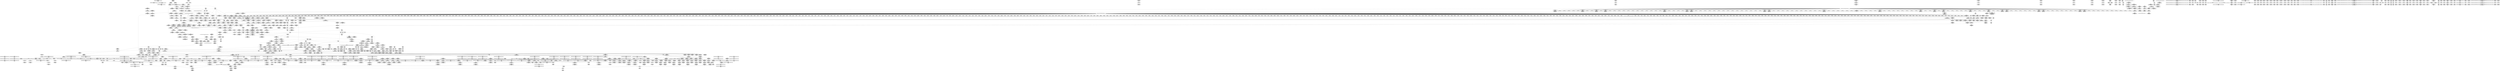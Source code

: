 digraph {
	CE0x4420990 [shape=record,shape=Mrecord,label="{CE0x4420990|i8*_getelementptr_inbounds_(_45_x_i8_,_45_x_i8_*_.str14,_i32_0,_i32_0)|*Constant*}"]
	CE0x44aaf40 [shape=record,shape=Mrecord,label="{CE0x44aaf40|80:_i64,_:_CRE_80,88_|*MultipleSource*|security/apparmor/include/apparmor.h,117|*LoadInst*|security/apparmor/include/apparmor.h,117}"]
	CE0x4568130 [shape=record,shape=Mrecord,label="{CE0x4568130|72:_i32,_:_CRE_477,478_}"]
	CE0x442b910 [shape=record,shape=Mrecord,label="{CE0x442b910|common_perm_create:tmp}"]
	CE0x44e9950 [shape=record,shape=Mrecord,label="{CE0x44e9950|mediated_filesystem:tobool|security/apparmor/include/apparmor.h,117|*SummSource*}"]
	CE0x442b800 [shape=record,shape=Mrecord,label="{CE0x442b800|_call_void_mcount()_#2}"]
	CE0x456b210 [shape=record,shape=Mrecord,label="{CE0x456b210|72:_i32,_:_CRE_576,577_}"]
	CE0x456cca0 [shape=record,shape=Mrecord,label="{CE0x456cca0|72:_i32,_:_CRE_601,602_}"]
	CE0x4438bd0 [shape=record,shape=Mrecord,label="{CE0x4438bd0|common_perm_create:fsuid|security/apparmor/lsm.c,251|*SummSource*}"]
	CE0x44de330 [shape=record,shape=Mrecord,label="{CE0x44de330|common_perm:tmp1}"]
	CE0x45601b0 [shape=record,shape=Mrecord,label="{CE0x45601b0|72:_i32,_:_CRE_189,190_}"]
	CE0x442e5c0 [shape=record,shape=Mrecord,label="{CE0x442e5c0|common_perm_create:do.end|*SummSink*}"]
	CE0x451d020 [shape=record,shape=Mrecord,label="{CE0x451d020|aa_cred_profile:do.cond}"]
	CE0x4432d70 [shape=record,shape=Mrecord,label="{CE0x4432d70|common_perm_create:tmp6|security/apparmor/lsm.c,251|*SummSink*}"]
	CE0x44e4e90 [shape=record,shape=Mrecord,label="{CE0x44e4e90|aa_path_perm:path|Function::aa_path_perm&Arg::path::|*SummSink*}"]
	CE0x4522e10 [shape=record,shape=Mrecord,label="{CE0x4522e10|VOIDTB_TE:_CE_186,187_}"]
	CE0x44c53a0 [shape=record,shape=Mrecord,label="{CE0x44c53a0|VOIDTB_TE:_CE_256,264_}"]
	CE0x4442150 [shape=record,shape=Mrecord,label="{CE0x4442150|104:_%struct.inode*,_:_CRE_158,159_}"]
	CE0x4561c70 [shape=record,shape=Mrecord,label="{CE0x4561c70|72:_i32,_:_CRE_241,242_}"]
	CE0x447fd80 [shape=record,shape=Mrecord,label="{CE0x447fd80|aa_path_perm:cond|Function::aa_path_perm&Arg::cond::}"]
	CE0x4534330 [shape=record,shape=Mrecord,label="{CE0x4534330|aa_cred_profile:tmp32|security/apparmor/include/context.h,101|*SummSource*}"]
	CE0x44aa8f0 [shape=record,shape=Mrecord,label="{CE0x44aa8f0|aa_cred_profile:tmp22|security/apparmor/include/context.h,100|*SummSink*}"]
	CE0x443d130 [shape=record,shape=Mrecord,label="{CE0x443d130|GLOBAL:common_perm_dir_dentry|*Constant*}"]
	CE0x4523740 [shape=record,shape=Mrecord,label="{CE0x4523740|aa_cred_profile:tobool1|security/apparmor/include/context.h,100|*SummSource*}"]
	CE0x45758e0 [shape=record,shape=Mrecord,label="{CE0x45758e0|72:_i32,_:_CRE_979,980_}"]
	CE0x440ba20 [shape=record,shape=Mrecord,label="{CE0x440ba20|common_perm_create:cond|security/apparmor/lsm.c, 251|*SummSource*}"]
	CE0x4409050 [shape=record,shape=Mrecord,label="{CE0x4409050|common_perm_create:dir|Function::common_perm_create&Arg::dir::|*SummSource*}"]
	CE0x4564060 [shape=record,shape=Mrecord,label="{CE0x4564060|72:_i32,_:_CRE_275,276_}"]
	CE0x4483c00 [shape=record,shape=Mrecord,label="{CE0x4483c00|__aa_current_profile:do.body}"]
	CE0x447a660 [shape=record,shape=Mrecord,label="{CE0x447a660|104:_%struct.inode*,_:_CRE_312,313_}"]
	CE0x4501400 [shape=record,shape=Mrecord,label="{CE0x4501400|aa_cred_profile:tmp2|*SummSink*}"]
	CE0x4507120 [shape=record,shape=Mrecord,label="{CE0x4507120|aa_cred_profile:do.body6|*SummSink*}"]
	CE0x4562080 [shape=record,shape=Mrecord,label="{CE0x4562080|72:_i32,_:_CRE_245,246_}"]
	CE0x44472a0 [shape=record,shape=Mrecord,label="{CE0x44472a0|common_perm_create:tmp3}"]
	CE0x447f730 [shape=record,shape=Mrecord,label="{CE0x447f730|mediated_filesystem:entry}"]
	CE0x452ba80 [shape=record,shape=Mrecord,label="{CE0x452ba80|VOIDTB_TE:_CE_151,152_}"]
	CE0x456aee0 [shape=record,shape=Mrecord,label="{CE0x456aee0|72:_i32,_:_CRE_573,574_}"]
	CE0x4574070 [shape=record,shape=Mrecord,label="{CE0x4574070|72:_i32,_:_CRE_921,922_}"]
	CE0x4503cb0 [shape=record,shape=Mrecord,label="{CE0x4503cb0|__aa_current_profile:do.end|*SummSink*}"]
	CE0x4508040 [shape=record,shape=Mrecord,label="{CE0x4508040|i64*_getelementptr_inbounds_(_11_x_i64_,_11_x_i64_*___llvm_gcov_ctr58,_i64_0,_i64_6)|*Constant*|*SummSink*}"]
	CE0x452f040 [shape=record,shape=Mrecord,label="{CE0x452f040|i64*_getelementptr_inbounds_(_16_x_i64_,_16_x_i64_*___llvm_gcov_ctr46,_i64_0,_i64_14)|*Constant*|*SummSink*}"]
	CE0x44253b0 [shape=record,shape=Mrecord,label="{CE0x44253b0|common_perm_create:return|*SummSource*}"]
	CE0x456d960 [shape=record,shape=Mrecord,label="{CE0x456d960|72:_i32,_:_CRE_613,614_}"]
	CE0x456f200 [shape=record,shape=Mrecord,label="{CE0x456f200|72:_i32,_:_CRE_712,728_}"]
	CE0x455e610 [shape=record,shape=Mrecord,label="{CE0x455e610|72:_i32,_:_CRE_163,164_}"]
	CE0x4422400 [shape=record,shape=Mrecord,label="{CE0x4422400|GLOBAL:get_current|*Constant*|*SummSource*}"]
	CE0x44416a0 [shape=record,shape=Mrecord,label="{CE0x44416a0|104:_%struct.inode*,_:_CRE_149,150_}"]
	CE0x456bba0 [shape=record,shape=Mrecord,label="{CE0x456bba0|72:_i32,_:_CRE_585,586_}"]
	CE0x4410150 [shape=record,shape=Mrecord,label="{CE0x4410150|i1_true|*Constant*|*SummSink*}"]
	CE0x4531be0 [shape=record,shape=Mrecord,label="{CE0x4531be0|i64*_getelementptr_inbounds_(_16_x_i64_,_16_x_i64_*___llvm_gcov_ctr46,_i64_0,_i64_15)|*Constant*|*SummSource*}"]
	CE0x4452950 [shape=record,shape=Mrecord,label="{CE0x4452950|common_perm_create:tmp25|security/apparmor/lsm.c,253|*SummSink*}"]
	CE0x447a200 [shape=record,shape=Mrecord,label="{CE0x447a200|104:_%struct.inode*,_:_CRE_308,309_}"]
	CE0x4410210 [shape=record,shape=Mrecord,label="{CE0x4410210|i64*_getelementptr_inbounds_(_17_x_i64_,_17_x_i64_*___llvm_gcov_ctr60,_i64_0,_i64_8)|*Constant*|*SummSink*}"]
	CE0x442aed0 [shape=record,shape=Mrecord,label="{CE0x442aed0|_ret_%struct.task_struct*_%tmp4,_!dbg_!15471|./arch/x86/include/asm/current.h,14|*SummSource*}"]
	CE0x4538f10 [shape=record,shape=Mrecord,label="{CE0x4538f10|VOIDTB_TE:_CE_156,157_}"]
	CE0x4563d30 [shape=record,shape=Mrecord,label="{CE0x4563d30|72:_i32,_:_CRE_272,273_}"]
	CE0x441d1b0 [shape=record,shape=Mrecord,label="{CE0x441d1b0|_ret_i32_%call,_!dbg_!15473|security/apparmor/lsm.c,279|*SummSource*}"]
	CE0x45116e0 [shape=record,shape=Mrecord,label="{CE0x45116e0|__aa_current_profile:tmp17|security/apparmor/include/context.h,138}"]
	CE0x4505890 [shape=record,shape=Mrecord,label="{CE0x4505890|__aa_current_profile:tmp}"]
	CE0x4568240 [shape=record,shape=Mrecord,label="{CE0x4568240|72:_i32,_:_CRE_478,479_}"]
	CE0x45725e0 [shape=record,shape=Mrecord,label="{CE0x45725e0|72:_i32,_:_CRE_896,897_}"]
	CE0x442b6a0 [shape=record,shape=Mrecord,label="{CE0x442b6a0|get_current:tmp3|*SummSource*}"]
	CE0x4508550 [shape=record,shape=Mrecord,label="{CE0x4508550|__aa_current_profile:tmp13|security/apparmor/include/context.h,138|*SummSource*}"]
	CE0x45649f0 [shape=record,shape=Mrecord,label="{CE0x45649f0|72:_i32,_:_CRE_284,285_}"]
	CE0x4533fc0 [shape=record,shape=Mrecord,label="{CE0x4533fc0|VOIDTB_TE:_CE_205,206_}"]
	CE0x441e8a0 [shape=record,shape=Mrecord,label="{CE0x441e8a0|_ret_i1_%lnot,_!dbg_!15473|security/apparmor/include/apparmor.h,117|*SummSource*}"]
	CE0x4421cd0 [shape=record,shape=Mrecord,label="{CE0x4421cd0|common_perm_create:tmp18|security/apparmor/lsm.c,251|*SummSink*}"]
	CE0x41640a0 [shape=record,shape=Mrecord,label="{CE0x41640a0|apparmor_path_mknod:bb|*SummSource*}"]
	CE0x44e6780 [shape=record,shape=Mrecord,label="{CE0x44e6780|GLOBAL:__llvm_gcov_ctr58|Global_var:__llvm_gcov_ctr58|*SummSource*}"]
	CE0x4413cd0 [shape=record,shape=Mrecord,label="{CE0x4413cd0|common_perm_create:tobool5|security/apparmor/lsm.c,253|*SummSource*}"]
	CE0x4568ce0 [shape=record,shape=Mrecord,label="{CE0x4568ce0|72:_i32,_:_CRE_488,496_}"]
	CE0x4480ec0 [shape=record,shape=Mrecord,label="{CE0x4480ec0|i64_12|*Constant*|*SummSource*}"]
	CE0x44395b0 [shape=record,shape=Mrecord,label="{CE0x44395b0|common_perm_create:tmp21|security/apparmor/lsm.c,251|*SummSink*}"]
	CE0x44e4860 [shape=record,shape=Mrecord,label="{CE0x44e4860|aa_path_perm:profile|Function::aa_path_perm&Arg::profile::|*SummSource*}"]
	CE0x45674a0 [shape=record,shape=Mrecord,label="{CE0x45674a0|72:_i32,_:_CRE_416,424_}"]
	CE0x44e0870 [shape=record,shape=Mrecord,label="{CE0x44e0870|common_perm:if.then}"]
	CE0x440c0a0 [shape=record,shape=Mrecord,label="{CE0x440c0a0|i32_16|*Constant*|*SummSource*}"]
	CE0x44204d0 [shape=record,shape=Mrecord,label="{CE0x44204d0|_call_void_lockdep_rcu_suspicious(i8*_getelementptr_inbounds_(_24_x_i8_,_24_x_i8_*_.str8,_i32_0,_i32_0),_i32_251,_i8*_getelementptr_inbounds_(_45_x_i8_,_45_x_i8_*_.str14,_i32_0,_i32_0))_#7,_!dbg_!15492|security/apparmor/lsm.c,251|*SummSource*}"]
	CE0x4514ad0 [shape=record,shape=Mrecord,label="{CE0x4514ad0|aa_cred_profile:tmp6|security/apparmor/include/context.h,100}"]
	CE0x443f080 [shape=record,shape=Mrecord,label="{CE0x443f080|i32_10|*Constant*|*SummSink*}"]
	CE0x45626e0 [shape=record,shape=Mrecord,label="{CE0x45626e0|72:_i32,_:_CRE_251,252_}"]
	CE0x44ebd20 [shape=record,shape=Mrecord,label="{CE0x44ebd20|common_perm_dir_dentry:tmp3|*SummSink*}"]
	CE0x44dba50 [shape=record,shape=Mrecord,label="{CE0x44dba50|common_perm:if.end}"]
	CE0x4573f60 [shape=record,shape=Mrecord,label="{CE0x4573f60|72:_i32,_:_CRE_920,921_}"]
	CE0x442d080 [shape=record,shape=Mrecord,label="{CE0x442d080|i64*_getelementptr_inbounds_(_2_x_i64_,_2_x_i64_*___llvm_gcov_ctr55,_i64_0,_i64_1)|*Constant*|*SummSource*}"]
	CE0x44802c0 [shape=record,shape=Mrecord,label="{CE0x44802c0|_ret_i32_%call17,_!dbg_!15526|security/apparmor/file.c,307}"]
	CE0x4408750 [shape=record,shape=Mrecord,label="{CE0x4408750|_call_void_mcount()_#2}"]
	CE0x451b3d0 [shape=record,shape=Mrecord,label="{CE0x451b3d0|GLOBAL:__llvm_gcov_ctr46|Global_var:__llvm_gcov_ctr46|*SummSink*}"]
	CE0x44cbde0 [shape=record,shape=Mrecord,label="{CE0x44cbde0|VOIDTB_TE:_CE_208,209_}"]
	CE0x447fc10 [shape=record,shape=Mrecord,label="{CE0x447fc10|aa_path_perm:request|Function::aa_path_perm&Arg::request::|*SummSink*}"]
	CE0x447f8d0 [shape=record,shape=Mrecord,label="{CE0x447f8d0|aa_path_perm:request|Function::aa_path_perm&Arg::request::}"]
	CE0x455cda0 [shape=record,shape=Mrecord,label="{CE0x455cda0|72:_i32,_:_CRE_140,141_}"]
	CE0x4523820 [shape=record,shape=Mrecord,label="{CE0x4523820|i1_true|*Constant*}"]
	CE0x447db20 [shape=record,shape=Mrecord,label="{CE0x447db20|i32_10|*Constant*}"]
	CE0x440c8b0 [shape=record,shape=Mrecord,label="{CE0x440c8b0|common_perm_create:call|security/apparmor/lsm.c,251|*SummSource*}"]
	CE0x44893e0 [shape=record,shape=Mrecord,label="{CE0x44893e0|get_current:bb|*SummSink*}"]
	CE0x4500210 [shape=record,shape=Mrecord,label="{CE0x4500210|aa_cred_profile:do.end10|*SummSource*}"]
	CE0x4521080 [shape=record,shape=Mrecord,label="{CE0x4521080|aa_cred_profile:tmp4|*LoadInst*|security/apparmor/include/context.h,99}"]
	CE0x4513b90 [shape=record,shape=Mrecord,label="{CE0x4513b90|i64*_getelementptr_inbounds_(_11_x_i64_,_11_x_i64_*___llvm_gcov_ctr58,_i64_0,_i64_10)|*Constant*|*SummSink*}"]
	CE0x455e500 [shape=record,shape=Mrecord,label="{CE0x455e500|72:_i32,_:_CRE_162,163_}"]
	CE0x4426f30 [shape=record,shape=Mrecord,label="{CE0x4426f30|common_perm_create:tmp13|security/apparmor/lsm.c,251|*SummSource*}"]
	CE0x4518a80 [shape=record,shape=Mrecord,label="{CE0x4518a80|aa_cred_profile:entry}"]
	CE0x44e07b0 [shape=record,shape=Mrecord,label="{CE0x44e07b0|common_perm:bb|*SummSink*}"]
	CE0x4443a40 [shape=record,shape=Mrecord,label="{CE0x4443a40|104:_%struct.inode*,_:_CRE_179,180_}"]
	CE0x45726f0 [shape=record,shape=Mrecord,label="{CE0x45726f0|72:_i32,_:_CRE_897,898_}"]
	CE0x45656b0 [shape=record,shape=Mrecord,label="{CE0x45656b0|72:_i32,_:_CRE_296,297_}"]
	CE0x44c6be0 [shape=record,shape=Mrecord,label="{CE0x44c6be0|72:_i32,_:_CRE_2,4_}"]
	CE0x45638f0 [shape=record,shape=Mrecord,label="{CE0x45638f0|72:_i32,_:_CRE_268,269_}"]
	CE0x44e5510 [shape=record,shape=Mrecord,label="{CE0x44e5510|common_perm:error.0}"]
	CE0x4444ae0 [shape=record,shape=Mrecord,label="{CE0x4444ae0|104:_%struct.inode*,_:_CRE_193,194_}"]
	CE0x4564e30 [shape=record,shape=Mrecord,label="{CE0x4564e30|72:_i32,_:_CRE_288,289_}"]
	CE0x45053b0 [shape=record,shape=Mrecord,label="{CE0x45053b0|aa_cred_profile:tmp5|security/apparmor/include/context.h,99|*SummSource*}"]
	CE0x456dc90 [shape=record,shape=Mrecord,label="{CE0x456dc90|72:_i32,_:_CRE_616,617_}"]
	CE0x45675b0 [shape=record,shape=Mrecord,label="{CE0x45675b0|72:_i32,_:_CRE_424,432_}"]
	CE0x441f990 [shape=record,shape=Mrecord,label="{CE0x441f990|common_perm_create:tmp16|security/apparmor/lsm.c,251|*SummSink*}"]
	CE0x451c730 [shape=record,shape=Mrecord,label="{CE0x451c730|%struct.task_struct*_(%struct.task_struct**)*_asm_movq_%gs:$_1:P_,$0_,_r,im,_dirflag_,_fpsr_,_flags_}"]
	CE0x4573b20 [shape=record,shape=Mrecord,label="{CE0x4573b20|72:_i32,_:_CRE_916,917_}"]
	CE0x450bb90 [shape=record,shape=Mrecord,label="{CE0x450bb90|i64_4|*Constant*}"]
	CE0x447f620 [shape=record,shape=Mrecord,label="{CE0x447f620|GLOBAL:mediated_filesystem|*Constant*|*SummSink*}"]
	CE0x441dd70 [shape=record,shape=Mrecord,label="{CE0x441dd70|i64_5|*Constant*|*SummSink*}"]
	CE0x456ffd0 [shape=record,shape=Mrecord,label="{CE0x456ffd0|72:_i32,_:_CRE_832,840_}"]
	CE0x4443b70 [shape=record,shape=Mrecord,label="{CE0x4443b70|104:_%struct.inode*,_:_CRE_180,181_}"]
	CE0x45723c0 [shape=record,shape=Mrecord,label="{CE0x45723c0|72:_i32,_:_CRE_894,895_}"]
	CE0x45611a0 [shape=record,shape=Mrecord,label="{CE0x45611a0|72:_i32,_:_CRE_204,205_}"]
	CE0x4446960 [shape=record,shape=Mrecord,label="{CE0x4446960|common_perm_create:if.then|*SummSource*}"]
	CE0x44da080 [shape=record,shape=Mrecord,label="{CE0x44da080|common_perm:op|Function::common_perm&Arg::op::}"]
	"CONST[source:0(mediator),value:0(static)][purpose:{operation}]"
	CE0x4513310 [shape=record,shape=Mrecord,label="{CE0x4513310|__aa_current_profile:tmp18|security/apparmor/include/context.h,138|*SummSink*}"]
	CE0x4430d20 [shape=record,shape=Mrecord,label="{CE0x4430d20|common_perm:tmp6|security/apparmor/lsm.c,169|*SummSource*}"]
	CE0x4575170 [shape=record,shape=Mrecord,label="{CE0x4575170|72:_i32,_:_CRE_944,952_}"]
	CE0x4569ef0 [shape=record,shape=Mrecord,label="{CE0x4569ef0|72:_i32,_:_CRE_558,559_}"]
	CE0x45613c0 [shape=record,shape=Mrecord,label="{CE0x45613c0|72:_i32,_:_CRE_206,207_}"]
	CE0x44c6580 [shape=record,shape=Mrecord,label="{CE0x44c6580|VOIDTB_TE:_CE_315,316_}"]
	CE0x4569bc0 [shape=record,shape=Mrecord,label="{CE0x4569bc0|72:_i32,_:_CRE_555,556_}"]
	CE0x442dee0 [shape=record,shape=Mrecord,label="{CE0x442dee0|i64_2|*Constant*}"]
	CE0x443a170 [shape=record,shape=Mrecord,label="{CE0x443a170|common_perm_create:mode4|security/apparmor/lsm.c,251|*SummSource*}"]
	CE0x44a8200 [shape=record,shape=Mrecord,label="{CE0x44a8200|aa_cred_profile:tmp25|security/apparmor/include/context.h,100|*SummSource*}"]
	CE0x4569590 [shape=record,shape=Mrecord,label="{CE0x4569590|72:_i32,_:_CRE_536,540_}"]
	CE0x44e8f40 [shape=record,shape=Mrecord,label="{CE0x44e8f40|aa_path_perm:profile|Function::aa_path_perm&Arg::profile::}"]
	CE0x4409170 [shape=record,shape=Mrecord,label="{CE0x4409170|common_perm_create:dir|Function::common_perm_create&Arg::dir::|*SummSink*}"]
	CE0x4489060 [shape=record,shape=Mrecord,label="{CE0x4489060|common_perm_create:tmp38|security/apparmor/lsm.c,257|*SummSink*}"]
	CE0x447b770 [shape=record,shape=Mrecord,label="{CE0x447b770|i64*_getelementptr_inbounds_(_17_x_i64_,_17_x_i64_*___llvm_gcov_ctr60,_i64_0,_i64_14)|*Constant*}"]
	CE0x455dea0 [shape=record,shape=Mrecord,label="{CE0x455dea0|72:_i32,_:_CRE_156,157_}"]
	CE0x455ed80 [shape=record,shape=Mrecord,label="{CE0x455ed80|72:_i32,_:_CRE_170,171_}"]
	CE0x45659e0 [shape=record,shape=Mrecord,label="{CE0x45659e0|72:_i32,_:_CRE_299,300_}"]
	CE0x450b850 [shape=record,shape=Mrecord,label="{CE0x450b850|i64_5|*Constant*}"]
	CE0x4437590 [shape=record,shape=Mrecord,label="{CE0x4437590|get_current:tmp2|*SummSource*}"]
	CE0x45645b0 [shape=record,shape=Mrecord,label="{CE0x45645b0|72:_i32,_:_CRE_280,281_}"]
	CE0x443f010 [shape=record,shape=Mrecord,label="{CE0x443f010|i32_10|*Constant*|*SummSource*}"]
	CE0x44ed030 [shape=record,shape=Mrecord,label="{CE0x44ed030|common_perm_dir_dentry:mnt|security/apparmor/lsm.c,189|*SummSink*}"]
	CE0x44e7fe0 [shape=record,shape=Mrecord,label="{CE0x44e7fe0|common_perm:call1|security/apparmor/lsm.c,170|*SummSource*}"]
	CE0x4523600 [shape=record,shape=Mrecord,label="{CE0x4523600|aa_cred_profile:tobool1|security/apparmor/include/context.h,100}"]
	CE0x4485c40 [shape=record,shape=Mrecord,label="{CE0x4485c40|common_perm_dir_dentry:dir|Function::common_perm_dir_dentry&Arg::dir::}"]
	CE0x43fea20 [shape=record,shape=Mrecord,label="{CE0x43fea20|common_perm_create:tobool|security/apparmor/lsm.c,251}"]
	CE0x4572c40 [shape=record,shape=Mrecord,label="{CE0x4572c40|72:_i32,_:_CRE_902,903_}"]
	CE0x45679f0 [shape=record,shape=Mrecord,label="{CE0x45679f0|72:_i32,_:_CRE_456,464_}"]
	CE0x4565050 [shape=record,shape=Mrecord,label="{CE0x4565050|72:_i32,_:_CRE_290,291_}"]
	CE0x4486080 [shape=record,shape=Mrecord,label="{CE0x4486080|common_perm_dir_dentry:op|Function::common_perm_dir_dentry&Arg::op::|*SummSink*}"]
	CE0x44cc770 [shape=record,shape=Mrecord,label="{CE0x44cc770|VOIDTB_TE:_CE_217,218_}"]
	CE0x44d9650 [shape=record,shape=Mrecord,label="{CE0x44d9650|mediated_filesystem:tmp5|security/apparmor/include/apparmor.h,117|*SummSource*}"]
	CE0x4442c00 [shape=record,shape=Mrecord,label="{CE0x4442c00|104:_%struct.inode*,_:_CRE_167,168_}"]
	CE0x4533eb0 [shape=record,shape=Mrecord,label="{CE0x4533eb0|VOIDTB_TE:_CE_204,205_}"]
	CE0x44ff620 [shape=record,shape=Mrecord,label="{CE0x44ff620|__aa_current_profile:tmp2}"]
	CE0x4510100 [shape=record,shape=Mrecord,label="{CE0x4510100|i8*_getelementptr_inbounds_(_36_x_i8_,_36_x_i8_*_.str12,_i32_0,_i32_0)|*Constant*|*SummSink*}"]
	CE0x4480150 [shape=record,shape=Mrecord,label="{CE0x4480150|aa_path_perm:cond|Function::aa_path_perm&Arg::cond::|*SummSink*}"]
	CE0x4453630 [shape=record,shape=Mrecord,label="{CE0x4453630|common_perm_create:tmp27|*LoadInst*|security/apparmor/lsm.c,253|*SummSource*}"]
	CE0x44385f0 [shape=record,shape=Mrecord,label="{CE0x44385f0|mediated_filesystem:tmp|*SummSource*}"]
	CE0x441c8f0 [shape=record,shape=Mrecord,label="{CE0x441c8f0|common_perm_create:tmp5|security/apparmor/lsm.c,251}"]
	CE0x4471790 [shape=record,shape=Mrecord,label="{CE0x4471790|i64*_getelementptr_inbounds_(_2_x_i64_,_2_x_i64_*___llvm_gcov_ctr55,_i64_0,_i64_0)|*Constant*|*SummSource*}"]
	CE0x45134d0 [shape=record,shape=Mrecord,label="{CE0x45134d0|i64*_getelementptr_inbounds_(_11_x_i64_,_11_x_i64_*___llvm_gcov_ctr58,_i64_0,_i64_10)|*Constant*}"]
	CE0x45605f0 [shape=record,shape=Mrecord,label="{CE0x45605f0|72:_i32,_:_CRE_193,194_}"]
	CE0x455d840 [shape=record,shape=Mrecord,label="{CE0x455d840|72:_i32,_:_CRE_150,151_}"]
	CE0x441e710 [shape=record,shape=Mrecord,label="{CE0x441e710|mediated_filesystem:entry|*SummSink*}"]
	CE0x4191ba0 [shape=record,shape=Mrecord,label="{CE0x4191ba0|apparmor_path_mknod:dir|Function::apparmor_path_mknod&Arg::dir::}"]
	CE0x442b9f0 [shape=record,shape=Mrecord,label="{CE0x442b9f0|common_perm_create:tmp|*SummSource*}"]
	CE0x45625d0 [shape=record,shape=Mrecord,label="{CE0x45625d0|72:_i32,_:_CRE_250,251_}"]
	CE0x4442740 [shape=record,shape=Mrecord,label="{CE0x4442740|104:_%struct.inode*,_:_CRE_163,164_}"]
	CE0x451b990 [shape=record,shape=Mrecord,label="{CE0x451b990|aa_cred_profile:if.end|*SummSource*}"]
	CE0x455d1e0 [shape=record,shape=Mrecord,label="{CE0x455d1e0|72:_i32,_:_CRE_144,145_}"]
	CE0x4569260 [shape=record,shape=Mrecord,label="{CE0x4569260|72:_i32,_:_CRE_512,520_}"]
	CE0x456e510 [shape=record,shape=Mrecord,label="{CE0x456e510|72:_i32,_:_CRE_624,628_}"]
	CE0x4520020 [shape=record,shape=Mrecord,label="{CE0x4520020|VOIDTB_TE:_CE_161,162_}"]
	CE0x456cec0 [shape=record,shape=Mrecord,label="{CE0x456cec0|72:_i32,_:_CRE_603,604_}"]
	CE0x452b860 [shape=record,shape=Mrecord,label="{CE0x452b860|VOIDTB_TE:_CE_149,150_}"]
	CE0x45676c0 [shape=record,shape=Mrecord,label="{CE0x45676c0|72:_i32,_:_CRE_432,440_}"]
	CE0x4563070 [shape=record,shape=Mrecord,label="{CE0x4563070|72:_i32,_:_CRE_260,261_}"]
	CE0x4480ae0 [shape=record,shape=Mrecord,label="{CE0x4480ae0|_ret_i1_%lnot,_!dbg_!15473|security/apparmor/include/apparmor.h,117|*SummSink*}"]
	CE0x443ae30 [shape=record,shape=Mrecord,label="{CE0x443ae30|i64_0|*Constant*}"]
	CE0x4503af0 [shape=record,shape=Mrecord,label="{CE0x4503af0|__aa_current_profile:do.end}"]
	CE0x453a600 [shape=record,shape=Mrecord,label="{CE0x453a600|i64*_getelementptr_inbounds_(_16_x_i64_,_16_x_i64_*___llvm_gcov_ctr46,_i64_0,_i64_8)|*Constant*|*SummSink*}"]
	CE0x4526fc0 [shape=record,shape=Mrecord,label="{CE0x4526fc0|VOIDTB_TE:_CE_94,95_}"]
	CE0x4481120 [shape=record,shape=Mrecord,label="{CE0x4481120|i64_12|*Constant*|*SummSink*}"]
	CE0x44ee5a0 [shape=record,shape=Mrecord,label="{CE0x44ee5a0|common_perm_dir_dentry:call|security/apparmor/lsm.c,191}"]
	CE0x4426850 [shape=record,shape=Mrecord,label="{CE0x4426850|i64*_getelementptr_inbounds_(_17_x_i64_,_17_x_i64_*___llvm_gcov_ctr60,_i64_0,_i64_6)|*Constant*|*SummSink*}"]
	CE0x44e57e0 [shape=record,shape=Mrecord,label="{CE0x44e57e0|common_perm:error.0|*SummSink*}"]
	CE0x4453e30 [shape=record,shape=Mrecord,label="{CE0x4453e30|i32_5|*Constant*}"]
	CE0x4561d80 [shape=record,shape=Mrecord,label="{CE0x4561d80|72:_i32,_:_CRE_242,243_}"]
	CE0x456ea90 [shape=record,shape=Mrecord,label="{CE0x456ea90|72:_i32,_:_CRE_664,672_}"]
	CE0x453aa40 [shape=record,shape=Mrecord,label="{CE0x453aa40|aa_cred_profile:tmp20|security/apparmor/include/context.h,100|*SummSource*}"]
	CE0x44dca60 [shape=record,shape=Mrecord,label="{CE0x44dca60|__aa_current_profile:call|security/apparmor/include/context.h,138|*SummSource*}"]
	CE0x45198f0 [shape=record,shape=Mrecord,label="{CE0x45198f0|_ret_%struct.aa_profile*_%tmp34,_!dbg_!15510|security/apparmor/include/context.h,101|*SummSink*}"]
	CE0x44e1080 [shape=record,shape=Mrecord,label="{CE0x44e1080|__aa_current_profile:entry|*SummSink*}"]
	CE0x4479130 [shape=record,shape=Mrecord,label="{CE0x4479130|104:_%struct.inode*,_:_CRE_256,264_|*MultipleSource*|*LoadInst*|security/apparmor/lsm.c,253|security/apparmor/lsm.c,253}"]
	CE0x4532f40 [shape=record,shape=Mrecord,label="{CE0x4532f40|72:_%struct.hlist_bl_node**,_80:_%struct.dentry*,_104:_%struct.inode*,_:_CRE:_elem_0:default:}"]
	CE0x453bc30 [shape=record,shape=Mrecord,label="{CE0x453bc30|aa_cred_profile:bb|*SummSource*}"]
	CE0x4568bd0 [shape=record,shape=Mrecord,label="{CE0x4568bd0|72:_i32,_:_CRE_487,488_}"]
	CE0x45711b0 [shape=record,shape=Mrecord,label="{CE0x45711b0|72:_i32,_:_CRE_877,878_}"]
	CE0x4437600 [shape=record,shape=Mrecord,label="{CE0x4437600|get_current:tmp2|*SummSink*}"]
	CE0x44c7920 [shape=record,shape=Mrecord,label="{CE0x44c7920|72:_i32,_:_CRE_80,88_}"]
	CE0x44ef150 [shape=record,shape=Mrecord,label="{CE0x44ef150|common_perm_dir_dentry:tmp2|*SummSource*}"]
	CE0x4520130 [shape=record,shape=Mrecord,label="{CE0x4520130|VOIDTB_TE:_CE_162,163_}"]
	CE0x44c70e0 [shape=record,shape=Mrecord,label="{CE0x44c70e0|72:_i32,_:_CRE_24,32_}"]
	CE0x4483d30 [shape=record,shape=Mrecord,label="{CE0x4483d30|__aa_current_profile:do.body|*SummSource*}"]
	CE0x44ea830 [shape=record,shape=Mrecord,label="{CE0x44ea830|common_perm_dir_dentry:bb|*SummSink*}"]
	CE0x44db110 [shape=record,shape=Mrecord,label="{CE0x44db110|common_perm:cond|Function::common_perm&Arg::cond::|*SummSink*}"]
	CE0x4443450 [shape=record,shape=Mrecord,label="{CE0x4443450|104:_%struct.inode*,_:_CRE_174,175_}"]
	CE0x44ef0e0 [shape=record,shape=Mrecord,label="{CE0x44ef0e0|common_perm_dir_dentry:tmp2}"]
	CE0x4408bd0 [shape=record,shape=Mrecord,label="{CE0x4408bd0|apparmor_path_mknod:tmp1}"]
	CE0x43ff5d0 [shape=record,shape=Mrecord,label="{CE0x43ff5d0|apparmor_path_mknod:tmp2}"]
	CE0x4425e00 [shape=record,shape=Mrecord,label="{CE0x4425e00|common_perm_create:tmp31|security/apparmor/lsm.c,253|*SummSink*}"]
	CE0x44e02c0 [shape=record,shape=Mrecord,label="{CE0x44e02c0|__aa_current_profile:tmp4|security/apparmor/include/context.h,138|*SummSource*}"]
	CE0x43feef0 [shape=record,shape=Mrecord,label="{CE0x43feef0|common_perm_create:bb|*SummSource*}"]
	CE0x4420ef0 [shape=record,shape=Mrecord,label="{CE0x4420ef0|i64*_getelementptr_inbounds_(_17_x_i64_,_17_x_i64_*___llvm_gcov_ctr60,_i64_0,_i64_9)|*Constant*|*SummSource*}"]
	CE0x456d300 [shape=record,shape=Mrecord,label="{CE0x456d300|72:_i32,_:_CRE_607,608_}"]
	CE0x442e820 [shape=record,shape=Mrecord,label="{CE0x442e820|common_perm_create:do.body|*SummSource*}"]
	CE0x442ede0 [shape=record,shape=Mrecord,label="{CE0x442ede0|common_perm_create:tmp1}"]
	CE0x45018e0 [shape=record,shape=Mrecord,label="{CE0x45018e0|__aa_current_profile:tmp5|security/apparmor/include/context.h,138|*SummSink*}"]
	CE0x44dafe0 [shape=record,shape=Mrecord,label="{CE0x44dafe0|common_perm:cond|Function::common_perm&Arg::cond::|*SummSource*}"]
	CE0x447afe0 [shape=record,shape=Mrecord,label="{CE0x447afe0|GLOBAL:mediated_filesystem|*Constant*}"]
	CE0x4409e20 [shape=record,shape=Mrecord,label="{CE0x4409e20|apparmor_path_mknod:tmp3|*SummSource*}"]
	CE0x4538620 [shape=record,shape=Mrecord,label="{CE0x4538620|VOIDTB_TE:_CE_159,160_}"]
	CE0x44357d0 [shape=record,shape=Mrecord,label="{CE0x44357d0|mediated_filesystem:tmp2|*SummSink*}"]
	CE0x456b980 [shape=record,shape=Mrecord,label="{CE0x456b980|72:_i32,_:_CRE_583,584_}"]
	CE0x4445330 [shape=record,shape=Mrecord,label="{CE0x4445330|104:_%struct.inode*,_:_CRE_200,201_}"]
	CE0x44c79c0 [shape=record,shape=Mrecord,label="{CE0x44c79c0|72:_i32,_:_CRE_88,96_}"]
	CE0x4471a00 [shape=record,shape=Mrecord,label="{CE0x4471a00|get_current:tmp|*SummSource*}"]
	CE0x451c650 [shape=record,shape=Mrecord,label="{CE0x451c650|_call_void_mcount()_#2}"]
	CE0x4514930 [shape=record,shape=Mrecord,label="{CE0x4514930|aa_cred_profile:tmp6|security/apparmor/include/context.h,100|*SummSource*}"]
	CE0x44ff520 [shape=record,shape=Mrecord,label="{CE0x44ff520|VOIDTB_TE:_CE_8,12_}"]
	CE0x4515180 [shape=record,shape=Mrecord,label="{CE0x4515180|aa_cred_profile:tmp16|security/apparmor/include/context.h,100|*SummSource*}"]
	CE0x456c970 [shape=record,shape=Mrecord,label="{CE0x456c970|72:_i32,_:_CRE_598,599_}"]
	CE0x447b640 [shape=record,shape=Mrecord,label="{CE0x447b640|i64_13|*Constant*|*SummSink*}"]
	CE0x44da640 [shape=record,shape=Mrecord,label="{CE0x44da640|common_perm:path|Function::common_perm&Arg::path::|*SummSource*}"]
	CE0x4573c30 [shape=record,shape=Mrecord,label="{CE0x4573c30|72:_i32,_:_CRE_917,918_}"]
	CE0x45031d0 [shape=record,shape=Mrecord,label="{CE0x45031d0|aa_cred_profile:do.body}"]
	CE0x4163d90 [shape=record,shape=Mrecord,label="{CE0x4163d90|common_perm_create:op|Function::common_perm_create&Arg::op::|*SummSink*}"]
	CE0x453b0c0 [shape=record,shape=Mrecord,label="{CE0x453b0c0|VOIDTB_TE:_CE_144,145_}"]
	CE0x451ce40 [shape=record,shape=Mrecord,label="{CE0x451ce40|aa_cred_profile:do.end|*SummSource*}"]
	CE0x4533410 [shape=record,shape=Mrecord,label="{CE0x4533410|VOIDTB_TE:_CE_194,195_}"]
	CE0x456fca0 [shape=record,shape=Mrecord,label="{CE0x456fca0|72:_i32,_:_CRE_808,816_}"]
	CE0x4436ae0 [shape=record,shape=Mrecord,label="{CE0x4436ae0|aa_cred_profile:tmp7|security/apparmor/include/context.h,100|*SummSink*}"]
	CE0x44e66f0 [shape=record,shape=Mrecord,label="{CE0x44e66f0|common_perm:tmp10|security/apparmor/lsm.c,172|*SummSource*}"]
	CE0x4572f70 [shape=record,shape=Mrecord,label="{CE0x4572f70|72:_i32,_:_CRE_905,906_}"]
	CE0x442f9a0 [shape=record,shape=Mrecord,label="{CE0x442f9a0|common_perm_create:land.lhs.true2|*SummSource*}"]
	CE0x4457f90 [shape=record,shape=Mrecord,label="{CE0x4457f90|common_perm_create:tmp8|security/apparmor/lsm.c,251|*SummSource*}"]
	CE0x44ea310 [shape=record,shape=Mrecord,label="{CE0x44ea310|mediated_filesystem:lnot|security/apparmor/include/apparmor.h,117|*SummSink*}"]
	CE0x4575800 [shape=record,shape=Mrecord,label="{CE0x4575800|72:_i32,_:_CRE_978,979_}"]
	CE0x447ad80 [shape=record,shape=Mrecord,label="{CE0x447ad80|104:_%struct.inode*,_:_CRE_318,319_}"]
	CE0x4444c10 [shape=record,shape=Mrecord,label="{CE0x4444c10|104:_%struct.inode*,_:_CRE_194,195_}"]
	CE0x45616f0 [shape=record,shape=Mrecord,label="{CE0x45616f0|72:_i32,_:_CRE_212,216_}"]
	CE0x4509820 [shape=record,shape=Mrecord,label="{CE0x4509820|__aa_current_profile:if.then|*SummSource*}"]
	CE0x4522620 [shape=record,shape=Mrecord,label="{CE0x4522620|i64*_getelementptr_inbounds_(_16_x_i64_,_16_x_i64_*___llvm_gcov_ctr46,_i64_0,_i64_14)|*Constant*}"]
	CE0x4480b50 [shape=record,shape=Mrecord,label="{CE0x4480b50|common_perm_create:tmp29|security/apparmor/lsm.c,253|*SummSink*}"]
	CE0x44edf50 [shape=record,shape=Mrecord,label="{CE0x44edf50|common_perm_dir_dentry:dentry2|security/apparmor/lsm.c,189}"]
	CE0x45277d0 [shape=record,shape=Mrecord,label="{CE0x45277d0|VOIDTB_TE:_CE_88,89_}"]
	CE0x442b8a0 [shape=record,shape=Mrecord,label="{CE0x442b8a0|i64*_getelementptr_inbounds_(_17_x_i64_,_17_x_i64_*___llvm_gcov_ctr60,_i64_0,_i64_0)|*Constant*|*SummSink*}"]
	CE0x406d740 [shape=record,shape=Mrecord,label="{CE0x406d740|i64_3|*Constant*}"]
	CE0x44709f0 [shape=record,shape=Mrecord,label="{CE0x44709f0|__aa_current_profile:tmp3|*SummSink*}"]
	CE0x4519360 [shape=record,shape=Mrecord,label="{CE0x4519360|aa_cred_profile:cred|Function::aa_cred_profile&Arg::cred::|*SummSink*}"]
	CE0x442ddc0 [shape=record,shape=Mrecord,label="{CE0x442ddc0|common_perm_create:tmp4|security/apparmor/lsm.c,251|*SummSink*}"]
	CE0x44157c0 [shape=record,shape=Mrecord,label="{CE0x44157c0|i32_6|*Constant*}"]
	CE0x4562a10 [shape=record,shape=Mrecord,label="{CE0x4562a10|72:_i32,_:_CRE_254,255_}"]
	CE0x4506800 [shape=record,shape=Mrecord,label="{CE0x4506800|aa_cred_profile:tmp|*SummSink*}"]
	CE0x4571920 [shape=record,shape=Mrecord,label="{CE0x4571920|72:_i32,_:_CRE_884,885_}"]
	CE0x44dbbf0 [shape=record,shape=Mrecord,label="{CE0x44dbbf0|common_perm:if.end|*SummSource*}"]
	CE0x44862a0 [shape=record,shape=Mrecord,label="{CE0x44862a0|common_perm_dir_dentry:dir|Function::common_perm_dir_dentry&Arg::dir::|*SummSource*}"]
	CE0x456c200 [shape=record,shape=Mrecord,label="{CE0x456c200|72:_i32,_:_CRE_591,592_}"]
	CE0x4424ca0 [shape=record,shape=Mrecord,label="{CE0x4424ca0|common_perm_create:if.end|*SummSource*}"]
	CE0x45669d0 [shape=record,shape=Mrecord,label="{CE0x45669d0|72:_i32,_:_CRE_328,336_}"]
	CE0x452d020 [shape=record,shape=Mrecord,label="{CE0x452d020|aa_cred_profile:tmp19|security/apparmor/include/context.h,100|*SummSink*}"]
	CE0x44fe7f0 [shape=record,shape=Mrecord,label="{CE0x44fe7f0|i64_1|*Constant*}"]
	CE0x451eb50 [shape=record,shape=Mrecord,label="{CE0x451eb50|VOIDTB_TE:_CE_16,24_}"]
	CE0x4523250 [shape=record,shape=Mrecord,label="{CE0x4523250|VOIDTB_TE:_CE_190,191_}"]
	CE0x4574d30 [shape=record,shape=Mrecord,label="{CE0x4574d30|72:_i32,_:_CRE_933,934_}"]
	CE0x4485f60 [shape=record,shape=Mrecord,label="{CE0x4485f60|common_perm_dir_dentry:op|Function::common_perm_dir_dentry&Arg::op::|*SummSource*}"]
	CE0x4479fe0 [shape=record,shape=Mrecord,label="{CE0x4479fe0|104:_%struct.inode*,_:_CRE_306,307_}"]
	CE0x44c4e20 [shape=record,shape=Mrecord,label="{CE0x44c4e20|VOIDTB_TE:_CE_223,224_}"]
	CE0x44fdea0 [shape=record,shape=Mrecord,label="{CE0x44fdea0|__aa_current_profile:tmp8|security/apparmor/include/context.h,138|*SummSource*}"]
	CE0x456a550 [shape=record,shape=Mrecord,label="{CE0x456a550|72:_i32,_:_CRE_564,565_}"]
	CE0x440ca80 [shape=record,shape=Mrecord,label="{CE0x440ca80|apparmor_path_mknod:mode|Function::apparmor_path_mknod&Arg::mode::|*SummSource*}"]
	CE0x4431590 [shape=record,shape=Mrecord,label="{CE0x4431590|i64*_getelementptr_inbounds_(_5_x_i64_,_5_x_i64_*___llvm_gcov_ctr57,_i64_0,_i64_3)|*Constant*|*SummSink*}"]
	CE0x451e590 [shape=record,shape=Mrecord,label="{CE0x451e590|0:_%struct.aa_profile*,_:_CMRE_24,32_|*MultipleSource*|security/apparmor/include/context.h,99|*LoadInst*|security/apparmor/include/context.h,99|security/apparmor/include/context.h,100}"]
	CE0x44304a0 [shape=record,shape=Mrecord,label="{CE0x44304a0|mediated_filesystem:tmp}"]
	CE0x443a900 [shape=record,shape=Mrecord,label="{CE0x443a900|common_perm_create:mnt|security/apparmor/lsm.c,253|*SummSink*}"]
	CE0x456da70 [shape=record,shape=Mrecord,label="{CE0x456da70|72:_i32,_:_CRE_614,615_}"]
	CE0x453aab0 [shape=record,shape=Mrecord,label="{CE0x453aab0|aa_cred_profile:tmp20|security/apparmor/include/context.h,100|*SummSink*}"]
	CE0x4444290 [shape=record,shape=Mrecord,label="{CE0x4444290|104:_%struct.inode*,_:_CRE_186,187_}"]
	CE0x44fee20 [shape=record,shape=Mrecord,label="{CE0x44fee20|__aa_current_profile:call|security/apparmor/include/context.h,138}"]
	CE0x4455c90 [shape=record,shape=Mrecord,label="{CE0x4455c90|_call_void_mcount()_#2}"]
	CE0x44ec0b0 [shape=record,shape=Mrecord,label="{CE0x44ec0b0|_call_void_mcount()_#2|*SummSource*}"]
	CE0x4500620 [shape=record,shape=Mrecord,label="{CE0x4500620|__aa_current_profile:tmp1}"]
	CE0x4569150 [shape=record,shape=Mrecord,label="{CE0x4569150|72:_i32,_:_CRE_508,512_}"]
	CE0x441c790 [shape=record,shape=Mrecord,label="{CE0x441c790|GLOBAL:common_perm_create.__warned|Global_var:common_perm_create.__warned}"]
	CE0x4568350 [shape=record,shape=Mrecord,label="{CE0x4568350|72:_i32,_:_CRE_479,480_}"]
	CE0x44c7ad0 [shape=record,shape=Mrecord,label="{CE0x44c7ad0|72:_i32,_:_CRE_96,104_}"]
	CE0x443c940 [shape=record,shape=Mrecord,label="{CE0x443c940|common_perm_create:tmp24|security/apparmor/lsm.c,253}"]
	CE0x441e4c0 [shape=record,shape=Mrecord,label="{CE0x441e4c0|common_perm_create:tmp9|security/apparmor/lsm.c,251}"]
	CE0x44cc330 [shape=record,shape=Mrecord,label="{CE0x44cc330|VOIDTB_TE:_CE_213,214_}"]
	CE0x44c58f0 [shape=record,shape=Mrecord,label="{CE0x44c58f0|VOIDTB_TE:_CE_296,304_}"]
	CE0x44c7000 [shape=record,shape=Mrecord,label="{CE0x44c7000|72:_i32,_:_CRE_16,24_}"]
	CE0x45299e0 [shape=record,shape=Mrecord,label="{CE0x45299e0|aa_cred_profile:tmp14|security/apparmor/include/context.h,100}"]
	CE0x43ff1e0 [shape=record,shape=Mrecord,label="{CE0x43ff1e0|apparmor_path_mknod:entry|*SummSink*}"]
	CE0x4507540 [shape=record,shape=Mrecord,label="{CE0x4507540|GLOBAL:__aa_current_profile.__warned|Global_var:__aa_current_profile.__warned}"]
	CE0x45048d0 [shape=record,shape=Mrecord,label="{CE0x45048d0|0:_%struct.aa_profile*,_:_CMRE_0,8_|*MultipleSource*|security/apparmor/include/context.h,99|*LoadInst*|security/apparmor/include/context.h,99|security/apparmor/include/context.h,100}"]
	CE0x44c7820 [shape=record,shape=Mrecord,label="{CE0x44c7820|72:_i32,_:_CRE_76,80_}"]
	CE0x44e4b70 [shape=record,shape=Mrecord,label="{CE0x44e4b70|aa_path_perm:path|Function::aa_path_perm&Arg::path::}"]
	CE0x456d850 [shape=record,shape=Mrecord,label="{CE0x456d850|72:_i32,_:_CRE_612,613_}"]
	CE0x44fdfc0 [shape=record,shape=Mrecord,label="{CE0x44fdfc0|__aa_current_profile:tobool1|security/apparmor/include/context.h,138}"]
	CE0x456a330 [shape=record,shape=Mrecord,label="{CE0x456a330|72:_i32,_:_CRE_562,563_}"]
	CE0x441f830 [shape=record,shape=Mrecord,label="{CE0x441f830|common_perm_create:tmp16|security/apparmor/lsm.c,251|*SummSource*}"]
	CE0x44dfbe0 [shape=record,shape=Mrecord,label="{CE0x44dfbe0|common_perm:call|security/apparmor/lsm.c,168|*SummSink*}"]
	CE0x4443ca0 [shape=record,shape=Mrecord,label="{CE0x4443ca0|104:_%struct.inode*,_:_CRE_181,182_}"]
	CE0x44449b0 [shape=record,shape=Mrecord,label="{CE0x44449b0|104:_%struct.inode*,_:_CRE_192,193_}"]
	CE0x442c010 [shape=record,shape=Mrecord,label="{CE0x442c010|common_perm_create:tmp|*SummSink*}"]
	CE0x4567e30 [shape=record,shape=Mrecord,label="{CE0x4567e30|72:_i32,_:_CRE_474,475_}"]
	CE0x4570520 [shape=record,shape=Mrecord,label="{CE0x4570520|72:_i32,_:_CRE_865,866_}"]
	CE0x440c950 [shape=record,shape=Mrecord,label="{CE0x440c950|common_perm_create:mask|Function::common_perm_create&Arg::mask::|*SummSink*}"]
	CE0x44770d0 [shape=record,shape=Mrecord,label="{CE0x44770d0|common_perm:tmp1|*SummSink*}"]
	CE0x4445cb0 [shape=record,shape=Mrecord,label="{CE0x4445cb0|104:_%struct.inode*,_:_CRE_208,209_}"]
	CE0x456bcb0 [shape=record,shape=Mrecord,label="{CE0x456bcb0|72:_i32,_:_CRE_586,587_}"]
	CE0x451b1f0 [shape=record,shape=Mrecord,label="{CE0x451b1f0|GLOBAL:__llvm_gcov_ctr46|Global_var:__llvm_gcov_ctr46|*SummSource*}"]
	CE0x44436b0 [shape=record,shape=Mrecord,label="{CE0x44436b0|104:_%struct.inode*,_:_CRE_176,177_}"]
	CE0x45744b0 [shape=record,shape=Mrecord,label="{CE0x45744b0|72:_i32,_:_CRE_925,926_}"]
	CE0x44a7c90 [shape=record,shape=Mrecord,label="{CE0x44a7c90|aa_cred_profile:tmp24|security/apparmor/include/context.h,100|*SummSource*}"]
	CE0x4480770 [shape=record,shape=Mrecord,label="{CE0x4480770|i64*_getelementptr_inbounds_(_5_x_i64_,_5_x_i64_*___llvm_gcov_ctr57,_i64_0,_i64_4)|*Constant*}"]
	CE0x44aa880 [shape=record,shape=Mrecord,label="{CE0x44aa880|aa_cred_profile:tmp22|security/apparmor/include/context.h,100|*SummSource*}"]
	CE0x45756f0 [shape=record,shape=Mrecord,label="{CE0x45756f0|72:_i32,_:_CRE_977,978_}"]
	CE0x44a9390 [shape=record,shape=Mrecord,label="{CE0x44a9390|void_(i8*,_i32,_i64)*_asm_sideeffect_1:_09ud2_0A.pushsection___bug_table,_22a_22_0A2:_09.long_1b_-_2b,_$_0:c_-_2b_0A_09.word_$_1:c_,_0_0A_09.org_2b+$_2:c_0A.popsection_,_i,i,i,_dirflag_,_fpsr_,_flags_|*SummSource*}"]
	CE0x4478af0 [shape=record,shape=Mrecord,label="{CE0x4478af0|104:_%struct.inode*,_:_CRE_224,232_|*MultipleSource*|*LoadInst*|security/apparmor/lsm.c,253|security/apparmor/lsm.c,253}"]
	CE0x4408ca0 [shape=record,shape=Mrecord,label="{CE0x4408ca0|apparmor_path_mknod:tmp|*SummSink*}"]
	CE0x44431f0 [shape=record,shape=Mrecord,label="{CE0x44431f0|104:_%struct.inode*,_:_CRE_172,173_}"]
	CE0x4570f90 [shape=record,shape=Mrecord,label="{CE0x4570f90|72:_i32,_:_CRE_875,876_}"]
	CE0x451c370 [shape=record,shape=Mrecord,label="{CE0x451c370|get_current:tmp3}"]
	CE0x4564c10 [shape=record,shape=Mrecord,label="{CE0x4564c10|72:_i32,_:_CRE_286,287_}"]
	CE0x44a84e0 [shape=record,shape=Mrecord,label="{CE0x44a84e0|i64*_getelementptr_inbounds_(_16_x_i64_,_16_x_i64_*___llvm_gcov_ctr46,_i64_0,_i64_12)|*Constant*}"]
	CE0x4484c90 [shape=record,shape=Mrecord,label="{CE0x4484c90|__aa_current_profile:tmp9|security/apparmor/include/context.h,138|*SummSink*}"]
	CE0x44de010 [shape=record,shape=Mrecord,label="{CE0x44de010|__aa_current_profile:tobool1|security/apparmor/include/context.h,138|*SummSink*}"]
	CE0x45278f0 [shape=record,shape=Mrecord,label="{CE0x45278f0|aa_cred_profile:tmp|*SummSource*}"]
	CE0x455cbb0 [shape=record,shape=Mrecord,label="{CE0x455cbb0|72:_i32,_:_CRE_138,139_}"]
	CE0x4453cc0 [shape=record,shape=Mrecord,label="{CE0x4453cc0|common_perm_create:tmp27|*LoadInst*|security/apparmor/lsm.c,253|*SummSink*}"]
	CE0x446f710 [shape=record,shape=Mrecord,label="{CE0x446f710|i32_8|*Constant*|*SummSink*}"]
	CE0x4446d10 [shape=record,shape=Mrecord,label="{CE0x4446d10|__aa_current_profile:tmp6|security/apparmor/include/context.h,138|*SummSink*}"]
	CE0x442ed70 [shape=record,shape=Mrecord,label="{CE0x442ed70|i64_1|*Constant*}"]
	CE0x452f800 [shape=record,shape=Mrecord,label="{CE0x452f800|aa_cred_profile:tmp31|security/apparmor/include/context.h,100}"]
	CE0x45603d0 [shape=record,shape=Mrecord,label="{CE0x45603d0|72:_i32,_:_CRE_191,192_}"]
	CE0x456deb0 [shape=record,shape=Mrecord,label="{CE0x456deb0|72:_i32,_:_CRE_618,619_}"]
	CE0x4511930 [shape=record,shape=Mrecord,label="{CE0x4511930|__aa_current_profile:tmp18|security/apparmor/include/context.h,138}"]
	CE0x4425cf0 [shape=record,shape=Mrecord,label="{CE0x4425cf0|common_perm_create:tmp12|security/apparmor/lsm.c,251|*SummSource*}"]
	CE0x447a9f0 [shape=record,shape=Mrecord,label="{CE0x447a9f0|104:_%struct.inode*,_:_CRE_315,316_}"]
	CE0x450fb40 [shape=record,shape=Mrecord,label="{CE0x450fb40|i8*_getelementptr_inbounds_(_36_x_i8_,_36_x_i8_*_.str12,_i32_0,_i32_0)|*Constant*}"]
	CE0x4516f00 [shape=record,shape=Mrecord,label="{CE0x4516f00|GLOBAL:get_current|*Constant*}"]
	CE0x4519f30 [shape=record,shape=Mrecord,label="{CE0x4519f30|VOIDTB_TE:_CE_147,148_}"]
	CE0x4471c50 [shape=record,shape=Mrecord,label="{CE0x4471c50|%struct.task_struct*_(%struct.task_struct**)*_asm_movq_%gs:$_1:P_,$0_,_r,im,_dirflag_,_fpsr_,_flags_}"]
	CE0x44783d0 [shape=record,shape=Mrecord,label="{CE0x44783d0|104:_%struct.inode*,_:_CRE_218,219_}"]
	CE0x456d520 [shape=record,shape=Mrecord,label="{CE0x456d520|72:_i32,_:_CRE_609,610_}"]
	CE0x4562e50 [shape=record,shape=Mrecord,label="{CE0x4562e50|72:_i32,_:_CRE_258,259_}"]
	CE0x44dd040 [shape=record,shape=Mrecord,label="{CE0x44dd040|i64*_getelementptr_inbounds_(_5_x_i64_,_5_x_i64_*___llvm_gcov_ctr57,_i64_0,_i64_0)|*Constant*|*SummSource*}"]
	CE0x4446fd0 [shape=record,shape=Mrecord,label="{CE0x4446fd0|common_perm_create:tmp2}"]
	CE0x4440c70 [shape=record,shape=Mrecord,label="{CE0x4440c70|104:_%struct.inode*,_:_CRE_104,112_|*MultipleSource*|*LoadInst*|security/apparmor/lsm.c,253|security/apparmor/lsm.c,253}"]
	CE0x451bcf0 [shape=record,shape=Mrecord,label="{CE0x451bcf0|i64*_getelementptr_inbounds_(_16_x_i64_,_16_x_i64_*___llvm_gcov_ctr46,_i64_0,_i64_0)|*Constant*|*SummSink*}"]
	CE0x4484b90 [shape=record,shape=Mrecord,label="{CE0x4484b90|__aa_current_profile:tmp9|security/apparmor/include/context.h,138|*SummSource*}"]
	CE0x456bfe0 [shape=record,shape=Mrecord,label="{CE0x456bfe0|72:_i32,_:_CRE_589,590_}"]
	CE0x4436000 [shape=record,shape=Mrecord,label="{CE0x4436000|_call_void_mcount()_#2}"]
	CE0x4506bc0 [shape=record,shape=Mrecord,label="{CE0x4506bc0|aa_cred_profile:tmp18|security/apparmor/include/context.h,100}"]
	CE0x451d610 [shape=record,shape=Mrecord,label="{CE0x451d610|aa_cred_profile:tmp12|security/apparmor/include/context.h,100|*SummSink*}"]
	CE0x44e9fd0 [shape=record,shape=Mrecord,label="{CE0x44e9fd0|mediated_filesystem:lnot|security/apparmor/include/apparmor.h,117|*SummSource*}"]
	CE0x44e7cf0 [shape=record,shape=Mrecord,label="{CE0x44e7cf0|common_perm:tmp8|security/apparmor/lsm.c,170|*SummSink*}"]
	CE0x4572910 [shape=record,shape=Mrecord,label="{CE0x4572910|72:_i32,_:_CRE_899,900_}"]
	CE0x4440170 [shape=record,shape=Mrecord,label="{CE0x4440170|104:_%struct.inode*,_:_CRE_88,89_}"]
	CE0x4538830 [shape=record,shape=Mrecord,label="{CE0x4538830|i64_6|*Constant*}"]
	CE0x44c6ad0 [shape=record,shape=Mrecord,label="{CE0x44c6ad0|72:_i32,_:_CRE_0,2_}"]
	CE0x451c190 [shape=record,shape=Mrecord,label="{CE0x451c190|get_current:tmp2}"]
	CE0x4430ea0 [shape=record,shape=Mrecord,label="{CE0x4430ea0|common_perm:tmp6|security/apparmor/lsm.c,169|*SummSink*}"]
	CE0x452c880 [shape=record,shape=Mrecord,label="{CE0x452c880|i32_22|*Constant*|*SummSource*}"]
	CE0x443f2a0 [shape=record,shape=Mrecord,label="{CE0x443f2a0|i32_4|*Constant*}"]
	CE0x44eed40 [shape=record,shape=Mrecord,label="{CE0x44eed40|common_perm_dir_dentry:call|security/apparmor/lsm.c,191|*SummSink*}"]
	CE0x441ccf0 [shape=record,shape=Mrecord,label="{CE0x441ccf0|common_perm_create:tmp7|security/apparmor/lsm.c,251|*SummSource*}"]
	CE0x4436220 [shape=record,shape=Mrecord,label="{CE0x4436220|i32_8|*Constant*}"]
	CE0x4420e80 [shape=record,shape=Mrecord,label="{CE0x4420e80|i64*_getelementptr_inbounds_(_17_x_i64_,_17_x_i64_*___llvm_gcov_ctr60,_i64_0,_i64_9)|*Constant*}"]
	CE0x44217a0 [shape=record,shape=Mrecord,label="{CE0x44217a0|common_perm_create:tmp17|security/apparmor/lsm.c,251|*SummSource*}"]
	CE0x4515af0 [shape=record,shape=Mrecord,label="{CE0x4515af0|aa_cred_profile:tmp3|*SummSink*}"]
	CE0x4573900 [shape=record,shape=Mrecord,label="{CE0x4573900|72:_i32,_:_CRE_914,915_}"]
	CE0x441c620 [shape=record,shape=Mrecord,label="{CE0x441c620|common_perm_create:tmp5|security/apparmor/lsm.c,251|*SummSink*}"]
	CE0x44119a0 [shape=record,shape=Mrecord,label="{CE0x44119a0|common_perm_create:tmp8|security/apparmor/lsm.c,251|*SummSink*}"]
	CE0x4436970 [shape=record,shape=Mrecord,label="{CE0x4436970|aa_cred_profile:tmp8|security/apparmor/include/context.h,100}"]
	CE0x4575d20 [shape=record,shape=Mrecord,label="{CE0x4575d20|72:_i32,_:_CRE_983,984_}"]
	CE0x4517ab0 [shape=record,shape=Mrecord,label="{CE0x4517ab0|__aa_current_profile:tmp21|security/apparmor/include/context.h,138}"]
	"CONST[source:2(external),value:2(dynamic)][purpose:{subject}][SrcIdx:6]"
	CE0x4565380 [shape=record,shape=Mrecord,label="{CE0x4565380|72:_i32,_:_CRE_293,294_}"]
	CE0x44269f0 [shape=record,shape=Mrecord,label="{CE0x44269f0|i1_true|*Constant*}"]
	CE0x44e0100 [shape=record,shape=Mrecord,label="{CE0x44e0100|i64_0|*Constant*}"]
	CE0x440b200 [shape=record,shape=Mrecord,label="{CE0x440b200|common_perm_dir_dentry:path|security/apparmor/lsm.c, 189}"]
	CE0x44e1f00 [shape=record,shape=Mrecord,label="{CE0x44e1f00|common_perm:tmp2|security/apparmor/lsm.c,169}"]
	CE0x446fa90 [shape=record,shape=Mrecord,label="{CE0x446fa90|mediated_filesystem:i_sb|security/apparmor/include/apparmor.h,117}"]
	CE0x4529af0 [shape=record,shape=Mrecord,label="{CE0x4529af0|aa_cred_profile:tmp14|security/apparmor/include/context.h,100|*SummSink*}"]
	CE0x4478170 [shape=record,shape=Mrecord,label="{CE0x4478170|104:_%struct.inode*,_:_CRE_216,217_}"]
	CE0x45696a0 [shape=record,shape=Mrecord,label="{CE0x45696a0|72:_i32,_:_CRE_540,544_}"]
	CE0x4506790 [shape=record,shape=Mrecord,label="{CE0x4506790|aa_cred_profile:tmp1|*SummSource*}"]
	CE0x4408a90 [shape=record,shape=Mrecord,label="{CE0x4408a90|_call_void_mcount()_#2|*SummSink*}"]
	CE0x45735d0 [shape=record,shape=Mrecord,label="{CE0x45735d0|72:_i32,_:_CRE_911,912_}"]
	CE0x44de8b0 [shape=record,shape=Mrecord,label="{CE0x44de8b0|0:_%struct.aa_profile*,_:_CMRE_8,16_|*MultipleSource*|security/apparmor/include/context.h,99|*LoadInst*|security/apparmor/include/context.h,99|security/apparmor/include/context.h,100}"]
	CE0x443e0f0 [shape=record,shape=Mrecord,label="{CE0x443e0f0|i32_78|*Constant*|*SummSink*}"]
	CE0x4441350 [shape=record,shape=Mrecord,label="{CE0x4441350|104:_%struct.inode*,_:_CRE_146,147_}"]
	CE0x4527720 [shape=record,shape=Mrecord,label="{CE0x4527720|VOIDTB_TE:_CE_80,88_}"]
	CE0x4570410 [shape=record,shape=Mrecord,label="{CE0x4570410|72:_i32,_:_CRE_864,865_}"]
	CE0x443b6b0 [shape=record,shape=Mrecord,label="{CE0x443b6b0|common_perm:tmp4|security/apparmor/lsm.c,169|*SummSource*}"]
	CE0x44e49b0 [shape=record,shape=Mrecord,label="{CE0x44e49b0|aa_path_perm:profile|Function::aa_path_perm&Arg::profile::|*SummSink*}"]
	CE0x44cc880 [shape=record,shape=Mrecord,label="{CE0x44cc880|VOIDTB_TE:_CE_218,219_}"]
	CE0x4452250 [shape=record,shape=Mrecord,label="{CE0x4452250|common_perm_create:tmp24|security/apparmor/lsm.c,253|*SummSource*}"]
	CE0x455eb60 [shape=record,shape=Mrecord,label="{CE0x455eb60|72:_i32,_:_CRE_168,169_}"]
	CE0x44c5260 [shape=record,shape=Mrecord,label="{CE0x44c5260|VOIDTB_TE:_CE_248,256_}"]
	CE0x441ead0 [shape=record,shape=Mrecord,label="{CE0x441ead0|mediated_filesystem:inode|Function::mediated_filesystem&Arg::inode::}"]
	CE0x4572b30 [shape=record,shape=Mrecord,label="{CE0x4572b30|72:_i32,_:_CRE_901,902_}"]
	CE0x456c0f0 [shape=record,shape=Mrecord,label="{CE0x456c0f0|72:_i32,_:_CRE_590,591_}"]
	CE0x4453490 [shape=record,shape=Mrecord,label="{CE0x4453490|common_perm_create:tmp27|*LoadInst*|security/apparmor/lsm.c,253}"]
	CE0x4537310 [shape=record,shape=Mrecord,label="{CE0x4537310|_call_void_mcount()_#2}"]
	CE0x4521f40 [shape=record,shape=Mrecord,label="{CE0x4521f40|aa_cred_profile:lnot|security/apparmor/include/context.h,100}"]
	CE0x4504160 [shape=record,shape=Mrecord,label="{CE0x4504160|__aa_current_profile:tmp|*SummSource*}"]
	CE0x44c54b0 [shape=record,shape=Mrecord,label="{CE0x44c54b0|VOIDTB_TE:_CE_264,272_}"]
	CE0x44d9b80 [shape=record,shape=Mrecord,label="{CE0x44d9b80|GLOBAL:common_perm|*Constant*|*SummSource*}"]
	CE0x44e21b0 [shape=record,shape=Mrecord,label="{CE0x44e21b0|i64_3|*Constant*}"]
	CE0x451caa0 [shape=record,shape=Mrecord,label="{CE0x451caa0|GLOBAL:current_task|Global_var:current_task}"]
	CE0x452f410 [shape=record,shape=Mrecord,label="{CE0x452f410|aa_cred_profile:tmp30|security/apparmor/include/context.h,100}"]
	CE0x4511360 [shape=record,shape=Mrecord,label="{CE0x4511360|i64*_getelementptr_inbounds_(_11_x_i64_,_11_x_i64_*___llvm_gcov_ctr58,_i64_0,_i64_9)|*Constant*|*SummSink*}"]
	CE0x44381e0 [shape=record,shape=Mrecord,label="{CE0x44381e0|_ret_%struct.aa_profile*_%call4,_!dbg_!15494|security/apparmor/include/context.h,138|*SummSink*}"]
	CE0x44feab0 [shape=record,shape=Mrecord,label="{CE0x44feab0|aa_cred_profile:profile|security/apparmor/include/context.h,100}"]
	CE0x4521800 [shape=record,shape=Mrecord,label="{CE0x4521800|VOIDTB_TE:_CE_173,174_}"]
	CE0x4442d30 [shape=record,shape=Mrecord,label="{CE0x4442d30|104:_%struct.inode*,_:_CRE_168,169_}"]
	CE0x4574290 [shape=record,shape=Mrecord,label="{CE0x4574290|72:_i32,_:_CRE_923,924_}"]
	CE0x44e7bc0 [shape=record,shape=Mrecord,label="{CE0x44e7bc0|common_perm:tmp8|security/apparmor/lsm.c,170|*SummSource*}"]
	CE0x450d1f0 [shape=record,shape=Mrecord,label="{CE0x450d1f0|__aa_current_profile:tmp12|security/apparmor/include/context.h,138}"]
	"CONST[source:1(input),value:2(dynamic)][purpose:{object}][SrcIdx:1]"
	CE0x4471ae0 [shape=record,shape=Mrecord,label="{CE0x4471ae0|COLLAPSED:_GCMRE___llvm_gcov_ctr112_internal_global_2_x_i64_zeroinitializer:_elem_0:default:}"]
	CE0x440a690 [shape=record,shape=Mrecord,label="{CE0x440a690|common_perm_create:if.then|*SummSink*}"]
	CE0x4564390 [shape=record,shape=Mrecord,label="{CE0x4564390|72:_i32,_:_CRE_278,279_}"]
	CE0x441df10 [shape=record,shape=Mrecord,label="{CE0x441df10|common_perm_create:tmp9|security/apparmor/lsm.c,251|*SummSink*}"]
	CE0x4528a80 [shape=record,shape=Mrecord,label="{CE0x4528a80|GLOBAL:llvm.expect.i64|*Constant*}"]
	CE0x4481290 [shape=record,shape=Mrecord,label="{CE0x4481290|common_perm_create:call7|security/apparmor/lsm.c,253}"]
	CE0x4506eb0 [shape=record,shape=Mrecord,label="{CE0x4506eb0|aa_cred_profile:tmp19|security/apparmor/include/context.h,100}"]
	CE0x4411350 [shape=record,shape=Mrecord,label="{CE0x4411350|i64*_getelementptr_inbounds_(_16_x_i64_,_16_x_i64_*___llvm_gcov_ctr46,_i64_0,_i64_4)|*Constant*|*SummSource*}"]
	CE0x4534f90 [shape=record,shape=Mrecord,label="{CE0x4534f90|aa_cred_profile:profile11|security/apparmor/include/context.h,101|*SummSource*}"]
	CE0x4501030 [shape=record,shape=Mrecord,label="{CE0x4501030|i64*_getelementptr_inbounds_(_11_x_i64_,_11_x_i64_*___llvm_gcov_ctr58,_i64_0,_i64_0)|*Constant*}"]
	CE0x452a1a0 [shape=record,shape=Mrecord,label="{CE0x452a1a0|aa_cred_profile:expval|security/apparmor/include/context.h,100|*SummSource*}"]
	CE0x44cc440 [shape=record,shape=Mrecord,label="{CE0x44cc440|VOIDTB_TE:_CE_214,215_}"]
	CE0x44ef3d0 [shape=record,shape=Mrecord,label="{CE0x44ef3d0|aa_cred_profile:do.body5|*SummSource*}"]
	CE0x4501660 [shape=record,shape=Mrecord,label="{CE0x4501660|__aa_current_profile:tmp5|security/apparmor/include/context.h,138|*SummSource*}"]
	CE0x4442f90 [shape=record,shape=Mrecord,label="{CE0x4442f90|104:_%struct.inode*,_:_CRE_170,171_}"]
	CE0x443e160 [shape=record,shape=Mrecord,label="{CE0x443e160|i32_78|*Constant*|*SummSource*}"]
	CE0x44df070 [shape=record,shape=Mrecord,label="{CE0x44df070|__aa_current_profile:tobool|security/apparmor/include/context.h,138|*SummSource*}"]
	CE0x45396e0 [shape=record,shape=Mrecord,label="{CE0x45396e0|_call_void_asm_sideeffect_1:_09ud2_0A.pushsection___bug_table,_22a_22_0A2:_09.long_1b_-_2b,_$_0:c_-_2b_0A_09.word_$_1:c_,_0_0A_09.org_2b+$_2:c_0A.popsection_,_i,i,i,_dirflag_,_fpsr_,_flags_(i8*_getelementptr_inbounds_(_36_x_i8_,_36_x_i8_*_.str12,_i32_0,_i32_0),_i32_100,_i64_12)_#2,_!dbg_!15490,_!srcloc_!15493|security/apparmor/include/context.h,100|*SummSource*}"]
	CE0x4520e70 [shape=record,shape=Mrecord,label="{CE0x4520e70|VOIDTB_TE:_CE_183,184_}"]
	CE0x4431c00 [shape=record,shape=Mrecord,label="{CE0x4431c00|GLOBAL:__llvm_gcov_ctr60|Global_var:__llvm_gcov_ctr60}"]
	CE0x450beb0 [shape=record,shape=Mrecord,label="{CE0x450beb0|aa_cred_profile:lnot|security/apparmor/include/context.h,100|*SummSink*}"]
	CE0x442b180 [shape=record,shape=Mrecord,label="{CE0x442b180|_ret_%struct.task_struct*_%tmp4,_!dbg_!15471|./arch/x86/include/asm/current.h,14|*SummSink*}"]
	CE0x4517590 [shape=record,shape=Mrecord,label="{CE0x4517590|_ret_%struct.task_struct*_%tmp4,_!dbg_!15471|./arch/x86/include/asm/current.h,14}"]
	CE0x45187a0 [shape=record,shape=Mrecord,label="{CE0x45187a0|GLOBAL:aa_cred_profile|*Constant*}"]
	CE0x4403d70 [shape=record,shape=Mrecord,label="{CE0x4403d70|COLLAPSED:_GCMRE___llvm_gcov_ctr62_internal_global_2_x_i64_zeroinitializer:_elem_0:default:}"]
	CE0x4571a30 [shape=record,shape=Mrecord,label="{CE0x4571a30|72:_i32,_:_CRE_885,886_}"]
	CE0x44c68b0 [shape=record,shape=Mrecord,label="{CE0x44c68b0|VOIDTB_TE:_CE_318,319_}"]
	CE0x4521b30 [shape=record,shape=Mrecord,label="{CE0x4521b30|VOIDTB_TE:_CE_176,177_}"]
	CE0x456c750 [shape=record,shape=Mrecord,label="{CE0x456c750|72:_i32,_:_CRE_596,597_}"]
	CE0x4454690 [shape=record,shape=Mrecord,label="{CE0x4454690|104:_%struct.inode*,_:_CRE_0,4_|*MultipleSource*|*LoadInst*|security/apparmor/lsm.c,253|security/apparmor/lsm.c,253}"]
	CE0x44e5670 [shape=record,shape=Mrecord,label="{CE0x44e5670|common_perm:error.0|*SummSource*}"]
	CE0x452bb90 [shape=record,shape=Mrecord,label="{CE0x452bb90|VOIDTB_TE:_CE_152,153_}"]
	CE0x4526ef0 [shape=record,shape=Mrecord,label="{CE0x4526ef0|VOIDTB_TE:_CE_93,94_}"]
	CE0x453a9d0 [shape=record,shape=Mrecord,label="{CE0x453a9d0|aa_cred_profile:tmp20|security/apparmor/include/context.h,100}"]
	CE0x442fde0 [shape=record,shape=Mrecord,label="{CE0x442fde0|common_perm_create:land.lhs.true|*SummSink*}"]
	CE0x440c110 [shape=record,shape=Mrecord,label="{CE0x440c110|i32_16|*Constant*|*SummSink*}"]
	CE0x4488cf0 [shape=record,shape=Mrecord,label="{CE0x4488cf0|get_current:bb}"]
	CE0x45172b0 [shape=record,shape=Mrecord,label="{CE0x45172b0|get_current:entry}"]
	CE0x4575f40 [shape=record,shape=Mrecord,label="{CE0x4575f40|72:_i32,_:_CRE_988,992_}"]
	CE0x453b1d0 [shape=record,shape=Mrecord,label="{CE0x453b1d0|aa_cred_profile:lor.rhs|*SummSource*}"]
	CE0x44c5dd0 [shape=record,shape=Mrecord,label="{CE0x44c5dd0|VOIDTB_TE:_CE_308,309_}"]
	CE0x45732a0 [shape=record,shape=Mrecord,label="{CE0x45732a0|72:_i32,_:_CRE_908,909_}"]
	CE0x4518fc0 [shape=record,shape=Mrecord,label="{CE0x4518fc0|aa_cred_profile:cred|Function::aa_cred_profile&Arg::cred::}"]
	CE0x4432bd0 [shape=record,shape=Mrecord,label="{CE0x4432bd0|common_perm_create:tmp6|security/apparmor/lsm.c,251}"]
	CE0x443c240 [shape=record,shape=Mrecord,label="{CE0x443c240|i64_10|*Constant*|*SummSource*}"]
	CE0x446fc40 [shape=record,shape=Mrecord,label="{CE0x446fc40|mediated_filesystem:i_sb|security/apparmor/include/apparmor.h,117|*SummSink*}"]
	CE0x4502ec0 [shape=record,shape=Mrecord,label="{CE0x4502ec0|aa_cred_profile:do.end8}"]
	CE0x455caa0 [shape=record,shape=Mrecord,label="{CE0x455caa0|72:_i32,_:_CRE_137,138_}"]
	CE0x44a9ed0 [shape=record,shape=Mrecord,label="{CE0x44a9ed0|i32_100|*Constant*|*SummSource*}"]
	CE0x4478760 [shape=record,shape=Mrecord,label="{CE0x4478760|104:_%struct.inode*,_:_CRE_221,222_}"]
	CE0x44dcfa0 [shape=record,shape=Mrecord,label="{CE0x44dcfa0|i64*_getelementptr_inbounds_(_5_x_i64_,_5_x_i64_*___llvm_gcov_ctr57,_i64_0,_i64_0)|*Constant*}"]
	CE0x4481300 [shape=record,shape=Mrecord,label="{CE0x4481300|common_perm_create:call7|security/apparmor/lsm.c,253|*SummSource*}"]
	CE0x443c010 [shape=record,shape=Mrecord,label="{CE0x443c010|common_perm_create:tmp23|security/apparmor/lsm.c,253|*SummSink*}"]
	CE0x440fd40 [shape=record,shape=Mrecord,label="{CE0x440fd40|_ret_i32_%call,_!dbg_!15473|security/apparmor/lsm.c,279}"]
	CE0x4444880 [shape=record,shape=Mrecord,label="{CE0x4444880|104:_%struct.inode*,_:_CRE_191,192_}"]
	CE0x4454da0 [shape=record,shape=Mrecord,label="{CE0x4454da0|104:_%struct.inode*,_:_CRE_16,24_|*MultipleSource*|*LoadInst*|security/apparmor/lsm.c,253|security/apparmor/lsm.c,253}"]
	CE0x4523140 [shape=record,shape=Mrecord,label="{CE0x4523140|VOIDTB_TE:_CE_189,190_}"]
	CE0x456bdc0 [shape=record,shape=Mrecord,label="{CE0x456bdc0|72:_i32,_:_CRE_587,588_}"]
	CE0x44da2c0 [shape=record,shape=Mrecord,label="{CE0x44da2c0|common_perm:op|Function::common_perm&Arg::op::|*SummSource*}"]
	CE0x4571700 [shape=record,shape=Mrecord,label="{CE0x4571700|72:_i32,_:_CRE_882,883_}"]
	CE0x45214d0 [shape=record,shape=Mrecord,label="{CE0x45214d0|VOIDTB_TE:_CE_170,171_}"]
	CE0x44805d0 [shape=record,shape=Mrecord,label="{CE0x44805d0|_ret_i32_%call17,_!dbg_!15526|security/apparmor/file.c,307|*SummSink*}"]
	CE0x442e960 [shape=record,shape=Mrecord,label="{CE0x442e960|%struct.task_struct*_(%struct.task_struct**)*_asm_movq_%gs:$_1:P_,$0_,_r,im,_dirflag_,_fpsr_,_flags_|*SummSource*}"]
	CE0x45049c0 [shape=record,shape=Mrecord,label="{CE0x45049c0|__aa_current_profile:tmp10|security/apparmor/include/context.h,138|*SummSource*}"]
	CE0x45668c0 [shape=record,shape=Mrecord,label="{CE0x45668c0|72:_i32,_:_CRE_320,328_}"]
	CE0x4435c80 [shape=record,shape=Mrecord,label="{CE0x4435c80|get_current:tmp1}"]
	CE0x4481540 [shape=record,shape=Mrecord,label="{CE0x4481540|GLOBAL:mediated_filesystem|*Constant*|*SummSource*}"]
	CE0x443a6c0 [shape=record,shape=Mrecord,label="{CE0x443a6c0|common_perm_create:mnt|security/apparmor/lsm.c,253}"]
	CE0x43ffa30 [shape=record,shape=Mrecord,label="{CE0x43ffa30|apparmor_path_mknod:entry|*SummSource*}"]
	CE0x44456c0 [shape=record,shape=Mrecord,label="{CE0x44456c0|104:_%struct.inode*,_:_CRE_203,204_}"]
	CE0x4481190 [shape=record,shape=Mrecord,label="{CE0x4481190|_ret_i1_%lnot,_!dbg_!15473|security/apparmor/include/apparmor.h,117}"]
	CE0x4457420 [shape=record,shape=Mrecord,label="{CE0x4457420|i64*_getelementptr_inbounds_(_17_x_i64_,_17_x_i64_*___llvm_gcov_ctr60,_i64_0,_i64_15)|*Constant*|*SummSource*}"]
	CE0x4408d10 [shape=record,shape=Mrecord,label="{CE0x4408d10|i64_1|*Constant*|*SummSource*}"]
	CE0x44ef740 [shape=record,shape=Mrecord,label="{CE0x44ef740|aa_cred_profile:do.cond|*SummSink*}"]
	CE0x455c4d0 [shape=record,shape=Mrecord,label="{CE0x455c4d0|72:_i32,_:_CRE_104,112_}"]
	CE0x4423cd0 [shape=record,shape=Mrecord,label="{CE0x4423cd0|i32_251|*Constant*|*SummSink*}"]
	CE0x45657c0 [shape=record,shape=Mrecord,label="{CE0x45657c0|72:_i32,_:_CRE_297,298_}"]
	CE0x4420a00 [shape=record,shape=Mrecord,label="{CE0x4420a00|i8*_getelementptr_inbounds_(_45_x_i8_,_45_x_i8_*_.str14,_i32_0,_i32_0)|*Constant*|*SummSource*}"]
	CE0x4502d30 [shape=record,shape=Mrecord,label="{CE0x4502d30|GLOBAL:__llvm_gcov_ctr58|Global_var:__llvm_gcov_ctr58}"]
	CE0x44ed430 [shape=record,shape=Mrecord,label="{CE0x44ed430|0:_%struct.vfsmount*,_8:_%struct.dentry*,_:_SCMRE_8,16_|*MultipleSource*|security/apparmor/lsm.c, 189|security/apparmor/lsm.c,189}"]
	CE0x4516680 [shape=record,shape=Mrecord,label="{CE0x4516680|__aa_current_profile:tmp20|security/apparmor/include/context.h,138|*SummSink*}"]
	CE0x443ffa0 [shape=record,shape=Mrecord,label="{CE0x443ffa0|104:_%struct.inode*,_:_CRE_80,88_|*MultipleSource*|*LoadInst*|security/apparmor/lsm.c,253|security/apparmor/lsm.c,253}"]
	"CONST[source:1(input),value:2(dynamic)][purpose:{object}][SrcIdx:5]"
	CE0x456e870 [shape=record,shape=Mrecord,label="{CE0x456e870|72:_i32,_:_CRE_648,656_}"]
	CE0x4534f20 [shape=record,shape=Mrecord,label="{CE0x4534f20|aa_cred_profile:profile11|security/apparmor/include/context.h,101}"]
	CE0x4436860 [shape=record,shape=Mrecord,label="{CE0x4436860|aa_cred_profile:tmp7|security/apparmor/include/context.h,100|*SummSource*}"]
	CE0x4572090 [shape=record,shape=Mrecord,label="{CE0x4572090|72:_i32,_:_CRE_891,892_}"]
	CE0x4520240 [shape=record,shape=Mrecord,label="{CE0x4520240|VOIDTB_TE:_CE_163,164_}"]
	CE0x44c5150 [shape=record,shape=Mrecord,label="{CE0x44c5150|VOIDTB_TE:_CE_240,248_}"]
	CE0x442cc00 [shape=record,shape=Mrecord,label="{CE0x442cc00|%struct.vfsmount*_null|*Constant*}"]
	CE0x4511750 [shape=record,shape=Mrecord,label="{CE0x4511750|__aa_current_profile:tmp17|security/apparmor/include/context.h,138|*SummSource*}"]
	CE0x456c640 [shape=record,shape=Mrecord,label="{CE0x456c640|72:_i32,_:_CRE_595,596_}"]
	CE0x44e7a90 [shape=record,shape=Mrecord,label="{CE0x44e7a90|common_perm:tmp8|security/apparmor/lsm.c,170}"]
	CE0x44099a0 [shape=record,shape=Mrecord,label="{CE0x44099a0|common_perm:tmp|*SummSink*}"]
	CE0x456aff0 [shape=record,shape=Mrecord,label="{CE0x456aff0|72:_i32,_:_CRE_574,575_}"]
	CE0x4526cc0 [shape=record,shape=Mrecord,label="{CE0x4526cc0|VOIDTB_TE:_CE_90,91_}"]
	CE0x4439c30 [shape=record,shape=Mrecord,label="{CE0x4439c30|i64_4|*Constant*}"]
	CE0x44092f0 [shape=record,shape=Mrecord,label="{CE0x44092f0|apparmor_path_mknod:dentry|Function::apparmor_path_mknod&Arg::dentry::|*SummSource*}"]
	CE0x4538be0 [shape=record,shape=Mrecord,label="{CE0x4538be0|VOIDTB_TE:_CE_153,154_}"]
	CE0x456f750 [shape=record,shape=Mrecord,label="{CE0x456f750|72:_i32,_:_CRE_760,768_}"]
	CE0x4452e40 [shape=record,shape=Mrecord,label="{CE0x4452e40|common_perm_create:tmp26|security/apparmor/lsm.c,253|*SummSink*}"]
	CE0x4487870 [shape=record,shape=Mrecord,label="{CE0x4487870|_ret_i32_%call,_!dbg_!15477|security/apparmor/lsm.c,191|*SummSource*}"]
	CE0x450b320 [shape=record,shape=Mrecord,label="{CE0x450b320|GLOBAL:__aa_current_profile.__warned|Global_var:__aa_current_profile.__warned|*SummSource*}"]
	CE0x455c990 [shape=record,shape=Mrecord,label="{CE0x455c990|72:_i32,_:_CRE_136,137_}"]
	CE0x44e7f70 [shape=record,shape=Mrecord,label="{CE0x44e7f70|common_perm:call1|security/apparmor/lsm.c,170}"]
	CE0x443d7d0 [shape=record,shape=Mrecord,label="{CE0x443d7d0|common_perm_create:call10|security/apparmor/lsm.c,256|*SummSource*}"]
	CE0x44549e0 [shape=record,shape=Mrecord,label="{CE0x44549e0|common_perm_create:d_inode|security/apparmor/lsm.c,253|*SummSink*}"]
	CE0x451dc20 [shape=record,shape=Mrecord,label="{CE0x451dc20|i64_3|*Constant*}"]
	CE0x43ffda0 [shape=record,shape=Mrecord,label="{CE0x43ffda0|apparmor_path_mknod:tmp}"]
	CE0x447cf90 [shape=record,shape=Mrecord,label="{CE0x447cf90|common_perm_create:tmp33|security/apparmor/lsm.c,254|*SummSink*}"]
	CE0x452c480 [shape=record,shape=Mrecord,label="{CE0x452c480|VOIDTB_TE:_CE_167,168_}"]
	CE0x4435dd0 [shape=record,shape=Mrecord,label="{CE0x4435dd0|aa_cred_profile:do.end10}"]
	CE0x456dda0 [shape=record,shape=Mrecord,label="{CE0x456dda0|72:_i32,_:_CRE_617,618_}"]
	CE0x443ad20 [shape=record,shape=Mrecord,label="{CE0x443ad20|common_perm:tmp3|security/apparmor/lsm.c,169|*SummSource*}"]
	CE0x45309d0 [shape=record,shape=Mrecord,label="{CE0x45309d0|i64*_getelementptr_inbounds_(_16_x_i64_,_16_x_i64_*___llvm_gcov_ctr46,_i64_0,_i64_13)|*Constant*}"]
	CE0x44eba60 [shape=record,shape=Mrecord,label="{CE0x44eba60|common_perm_dir_dentry:tmp3}"]
	CE0x44e5310 [shape=record,shape=Mrecord,label="{CE0x44e5310|aa_path_perm:flags|Function::aa_path_perm&Arg::flags::|*SummSink*}"]
	CE0x441fb00 [shape=record,shape=Mrecord,label="{CE0x441fb00|i8_1|*Constant*|*SummSource*}"]
	CE0x45722b0 [shape=record,shape=Mrecord,label="{CE0x45722b0|72:_i32,_:_CRE_893,894_}"]
	CE0x452c260 [shape=record,shape=Mrecord,label="{CE0x452c260|VOIDTB_TE:_CE_165,166_}"]
	CE0x4501770 [shape=record,shape=Mrecord,label="{CE0x4501770|__aa_current_profile:tmp6|security/apparmor/include/context.h,138}"]
	CE0x4454f10 [shape=record,shape=Mrecord,label="{CE0x4454f10|common_perm_create:tmp28|security/apparmor/lsm.c,253|*SummSink*}"]
	CE0x4503970 [shape=record,shape=Mrecord,label="{CE0x4503970|%struct.aa_profile*_null|*Constant*}"]
	CE0x44443c0 [shape=record,shape=Mrecord,label="{CE0x44443c0|104:_%struct.inode*,_:_CRE_187,188_}"]
	CE0x440abb0 [shape=record,shape=Mrecord,label="{CE0x440abb0|apparmor_path_mknod:call|security/apparmor/lsm.c,279|*SummSink*}"]
	CE0x441ede0 [shape=record,shape=Mrecord,label="{CE0x441ede0|common_perm_create:tmp10|security/apparmor/lsm.c,251|*SummSource*}"]
	CE0x4533b80 [shape=record,shape=Mrecord,label="{CE0x4533b80|VOIDTB_TE:_CE_201,202_}"]
	CE0x4563e40 [shape=record,shape=Mrecord,label="{CE0x4563e40|72:_i32,_:_CRE_273,274_}"]
	CE0x44e4d40 [shape=record,shape=Mrecord,label="{CE0x44e4d40|aa_path_perm:path|Function::aa_path_perm&Arg::path::|*SummSource*}"]
	CE0x4486680 [shape=record,shape=Mrecord,label="{CE0x4486680|common_perm_dir_dentry:dentry|Function::common_perm_dir_dentry&Arg::dentry::|*SummSource*}"]
	CE0x440caf0 [shape=record,shape=Mrecord,label="{CE0x440caf0|apparmor_path_mknod:mode|Function::apparmor_path_mknod&Arg::mode::|*SummSink*}"]
	CE0x455d730 [shape=record,shape=Mrecord,label="{CE0x455d730|72:_i32,_:_CRE_149,150_}"]
	CE0x447a790 [shape=record,shape=Mrecord,label="{CE0x447a790|104:_%struct.inode*,_:_CRE_313,314_}"]
	CE0x4566b10 [shape=record,shape=Mrecord,label="{CE0x4566b10|72:_i32,_:_CRE_336,344_}"]
	CE0x44ffe40 [shape=record,shape=Mrecord,label="{CE0x44ffe40|__aa_current_profile:if.end}"]
	CE0x44216c0 [shape=record,shape=Mrecord,label="{CE0x44216c0|GLOBAL:get_current|*Constant*}"]
	CE0x45377f0 [shape=record,shape=Mrecord,label="{CE0x45377f0|aa_cred_profile:tobool4|security/apparmor/include/context.h,100|*SummSink*}"]
	CE0x455f600 [shape=record,shape=Mrecord,label="{CE0x455f600|72:_i32,_:_CRE_178,179_}"]
	CE0x4501bf0 [shape=record,shape=Mrecord,label="{CE0x4501bf0|aa_cred_profile:tmp17|security/apparmor/include/context.h,100|*SummSource*}"]
	CE0x4514100 [shape=record,shape=Mrecord,label="{CE0x4514100|i64*_getelementptr_inbounds_(_2_x_i64_,_2_x_i64_*___llvm_gcov_ctr112,_i64_0,_i64_0)|*Constant*}"]
	CE0x4d87f40 [shape=record,shape=Mrecord,label="{CE0x4d87f40|i32_6|*Constant*|*SummSink*}"]
	CE0x4571f80 [shape=record,shape=Mrecord,label="{CE0x4571f80|72:_i32,_:_CRE_890,891_}"]
	CE0x45724d0 [shape=record,shape=Mrecord,label="{CE0x45724d0|72:_i32,_:_CRE_895,896_}"]
	CE0x44855d0 [shape=record,shape=Mrecord,label="{CE0x44855d0|__aa_current_profile:land.lhs.true2|*SummSink*}"]
	CE0x4564170 [shape=record,shape=Mrecord,label="{CE0x4564170|72:_i32,_:_CRE_276,277_}"]
	CE0x44152c0 [shape=record,shape=Mrecord,label="{CE0x44152c0|common_perm_create:tmp12|security/apparmor/lsm.c,251|*SummSink*}"]
	CE0x455d2f0 [shape=record,shape=Mrecord,label="{CE0x455d2f0|72:_i32,_:_CRE_145,146_}"]
	CE0x456a440 [shape=record,shape=Mrecord,label="{CE0x456a440|72:_i32,_:_CRE_563,564_}"]
	CE0x44708d0 [shape=record,shape=Mrecord,label="{CE0x44708d0|__aa_current_profile:tmp3|*SummSource*}"]
	CE0x44ed960 [shape=record,shape=Mrecord,label="{CE0x44ed960|common_perm_dir_dentry:tmp4|*LoadInst*|security/apparmor/lsm.c,189|*SummSource*}"]
	CE0x45270d0 [shape=record,shape=Mrecord,label="{CE0x45270d0|aa_cred_profile:security|security/apparmor/include/context.h,99|*SummSource*}"]
	CE0x44a6fe0 [shape=record,shape=Mrecord,label="{CE0x44a6fe0|aa_cred_profile:tmp23|security/apparmor/include/context.h,100|*SummSink*}"]
	CE0x44e8be0 [shape=record,shape=Mrecord,label="{CE0x44e8be0|aa_path_perm:op|Function::aa_path_perm&Arg::op::}"]
	CE0x4513210 [shape=record,shape=Mrecord,label="{CE0x4513210|__aa_current_profile:tmp18|security/apparmor/include/context.h,138|*SummSource*}"]
	CE0x441e3c0 [shape=record,shape=Mrecord,label="{CE0x441e3c0|i64*_getelementptr_inbounds_(_17_x_i64_,_17_x_i64_*___llvm_gcov_ctr60,_i64_0,_i64_6)|*Constant*}"]
	CE0x44e8d90 [shape=record,shape=Mrecord,label="{CE0x44e8d90|aa_path_perm:op|Function::aa_path_perm&Arg::op::|*SummSource*}"]
	CE0x44a71a0 [shape=record,shape=Mrecord,label="{CE0x44a71a0|i64*_getelementptr_inbounds_(_16_x_i64_,_16_x_i64_*___llvm_gcov_ctr46,_i64_0,_i64_10)|*Constant*}"]
	CE0x44869c0 [shape=record,shape=Mrecord,label="{CE0x44869c0|common_perm_dir_dentry:dentry|Function::common_perm_dir_dentry&Arg::dentry::|*SummSink*}"]
	CE0x44cc000 [shape=record,shape=Mrecord,label="{CE0x44cc000|VOIDTB_TE:_CE_210,211_}"]
	CE0x44c69c0 [shape=record,shape=Mrecord,label="{CE0x44c69c0|VOIDTB_TE:_CE_319,320_}"]
	CE0x455d620 [shape=record,shape=Mrecord,label="{CE0x455d620|72:_i32,_:_CRE_148,149_}"]
	CE0x4516d40 [shape=record,shape=Mrecord,label="{CE0x4516d40|__aa_current_profile:call3|security/apparmor/include/context.h,138|*SummSink*}"]
	CE0x43fff80 [shape=record,shape=Mrecord,label="{CE0x43fff80|i64_1|*Constant*|*SummSink*}"]
	CE0x44eb340 [shape=record,shape=Mrecord,label="{CE0x44eb340|common_perm_dir_dentry:path|security/apparmor/lsm.c, 189|*SummSink*}"]
	CE0x45348a0 [shape=record,shape=Mrecord,label="{CE0x45348a0|aa_cred_profile:tmp33|security/apparmor/include/context.h,101}"]
	CE0x442dd50 [shape=record,shape=Mrecord,label="{CE0x442dd50|i64_3|*Constant*|*SummSource*}"]
	CE0x4485ae0 [shape=record,shape=Mrecord,label="{CE0x4485ae0|common_perm_dir_dentry:entry|*SummSink*}"]
	CE0x44e8730 [shape=record,shape=Mrecord,label="{CE0x44e8730|GLOBAL:aa_path_perm|*Constant*|*SummSink*}"]
	CE0x45061e0 [shape=record,shape=Mrecord,label="{CE0x45061e0|aa_cred_profile:do.end8|*SummSource*}"]
	CE0x44e0f60 [shape=record,shape=Mrecord,label="{CE0x44e0f60|__aa_current_profile:entry|*SummSource*}"]
	CE0x44137e0 [shape=record,shape=Mrecord,label="{CE0x44137e0|get_current:tmp1}"]
	CE0x4529910 [shape=record,shape=Mrecord,label="{CE0x4529910|i64_6|*Constant*|*SummSink*}"]
	CE0x443caf0 [shape=record,shape=Mrecord,label="{CE0x443caf0|GLOBAL:get_current|*Constant*|*SummSink*}"]
	CE0x4573e50 [shape=record,shape=Mrecord,label="{CE0x4573e50|72:_i32,_:_CRE_919,920_}"]
	CE0x443b220 [shape=record,shape=Mrecord,label="{CE0x443b220|GLOBAL:__llvm_gcov_ctr57|Global_var:__llvm_gcov_ctr57}"]
	CE0x44aa2d0 [shape=record,shape=Mrecord,label="{CE0x44aa2d0|i64*_getelementptr_inbounds_(_16_x_i64_,_16_x_i64_*___llvm_gcov_ctr46,_i64_0,_i64_9)|*Constant*}"]
	CE0x44408e0 [shape=record,shape=Mrecord,label="{CE0x44408e0|104:_%struct.inode*,_:_CRE_94,95_}"]
	CE0x443e080 [shape=record,shape=Mrecord,label="{CE0x443e080|i32_78|*Constant*}"]
	CE0x44523b0 [shape=record,shape=Mrecord,label="{CE0x44523b0|common_perm_create:tmp24|security/apparmor/lsm.c,253|*SummSink*}"]
	CE0x4411c20 [shape=record,shape=Mrecord,label="{CE0x4411c20|common_perm_create:tobool1|security/apparmor/lsm.c,251|*SummSource*}"]
	CE0x44c6f90 [shape=record,shape=Mrecord,label="{CE0x44c6f90|72:_i32,_:_CRE_12,16_}"]
	CE0x44e8a80 [shape=record,shape=Mrecord,label="{CE0x44e8a80|aa_path_perm:entry|*SummSink*}"]
	CE0x447bd30 [shape=record,shape=Mrecord,label="{CE0x447bd30|common_perm_create:tmp30|security/apparmor/lsm.c,253|*SummSource*}"]
	CE0x44ee420 [shape=record,shape=Mrecord,label="{CE0x44ee420|common_perm_dir_dentry:dentry2|security/apparmor/lsm.c,189|*SummSink*}"]
	CE0x451dd20 [shape=record,shape=Mrecord,label="{CE0x451dd20|aa_cred_profile:tobool|security/apparmor/include/context.h,100}"]
	CE0x44ddf40 [shape=record,shape=Mrecord,label="{CE0x44ddf40|__aa_current_profile:tobool1|security/apparmor/include/context.h,138|*SummSource*}"]
	CE0x4566150 [shape=record,shape=Mrecord,label="{CE0x4566150|72:_i32,_:_CRE_306,307_}"]
	CE0x44c4d10 [shape=record,shape=Mrecord,label="{CE0x44c4d10|VOIDTB_TE:_CE_222,223_}"]
	CE0x45084e0 [shape=record,shape=Mrecord,label="{CE0x45084e0|__aa_current_profile:tmp13|security/apparmor/include/context.h,138}"]
	CE0x4514ba0 [shape=record,shape=Mrecord,label="{CE0x4514ba0|i64_0|*Constant*}"]
	CE0x440d800 [shape=record,shape=Mrecord,label="{CE0x440d800|apparmor_path_mknod:tmp2|*SummSink*}"]
	CE0x4561b60 [shape=record,shape=Mrecord,label="{CE0x4561b60|72:_i32,_:_CRE_240,241_}"]
	CE0x452c740 [shape=record,shape=Mrecord,label="{CE0x452c740|i32_22|*Constant*|*SummSink*}"]
	CE0x44f05a0 [shape=record,shape=Mrecord,label="{CE0x44f05a0|i32_1|*Constant*}"]
	CE0x4509e90 [shape=record,shape=Mrecord,label="{CE0x4509e90|i64*_getelementptr_inbounds_(_16_x_i64_,_16_x_i64_*___llvm_gcov_ctr46,_i64_0,_i64_4)|*Constant*}"]
	CE0x4424660 [shape=record,shape=Mrecord,label="{CE0x4424660|common_perm_create:lor.lhs.false|*SummSink*}"]
	CE0x45734c0 [shape=record,shape=Mrecord,label="{CE0x45734c0|72:_i32,_:_CRE_910,911_}"]
	CE0x4533da0 [shape=record,shape=Mrecord,label="{CE0x4533da0|VOIDTB_TE:_CE_203,204_}"]
	CE0x456f310 [shape=record,shape=Mrecord,label="{CE0x456f310|72:_i32,_:_CRE_728,736_}"]
	CE0x443c510 [shape=record,shape=Mrecord,label="{CE0x443c510|common_perm_create:tmp23|security/apparmor/lsm.c,253}"]
	CE0x44db490 [shape=record,shape=Mrecord,label="{CE0x44db490|_ret_i32_%error.0,_!dbg_!15483|security/apparmor/lsm.c,172|*SummSource*}"]
	CE0x4539370 [shape=record,shape=Mrecord,label="{CE0x4539370|_call_void_asm_sideeffect_1:_09ud2_0A.pushsection___bug_table,_22a_22_0A2:_09.long_1b_-_2b,_$_0:c_-_2b_0A_09.word_$_1:c_,_0_0A_09.org_2b+$_2:c_0A.popsection_,_i,i,i,_dirflag_,_fpsr_,_flags_(i8*_getelementptr_inbounds_(_36_x_i8_,_36_x_i8_*_.str12,_i32_0,_i32_0),_i32_100,_i64_12)_#2,_!dbg_!15490,_!srcloc_!15493|security/apparmor/include/context.h,100}"]
	CE0x442b980 [shape=record,shape=Mrecord,label="{CE0x442b980|COLLAPSED:_GCMRE___llvm_gcov_ctr60_internal_global_17_x_i64_zeroinitializer:_elem_0:default:}"]
	CE0x44df310 [shape=record,shape=Mrecord,label="{CE0x44df310|common_perm:tmp|*SummSource*}"]
	CE0x4525d20 [shape=record,shape=Mrecord,label="{CE0x4525d20|aa_cred_profile:if.then}"]
	CE0x451f760 [shape=record,shape=Mrecord,label="{CE0x451f760|%struct.aa_profile*_null|*Constant*|*SummSink*}"]
	CE0x4438f90 [shape=record,shape=Mrecord,label="{CE0x4438f90|common_perm_create:tmp20|security/apparmor/lsm.c,251|*SummSource*}"]
	CE0x45667b0 [shape=record,shape=Mrecord,label="{CE0x45667b0|72:_i32,_:_CRE_312,320_}"]
	CE0x4502a10 [shape=record,shape=Mrecord,label="{CE0x4502a10|aa_cred_profile:tmp8|security/apparmor/include/context.h,100|*SummSink*}"]
	CE0x456f530 [shape=record,shape=Mrecord,label="{CE0x456f530|72:_i32,_:_CRE_744,752_}"]
	CE0x45647d0 [shape=record,shape=Mrecord,label="{CE0x45647d0|72:_i32,_:_CRE_282,283_}"]
	CE0x450d580 [shape=record,shape=Mrecord,label="{CE0x450d580|__aa_current_profile:tmp12|security/apparmor/include/context.h,138|*SummSink*}"]
	CE0x443da80 [shape=record,shape=Mrecord,label="{CE0x443da80|GLOBAL:common_perm_dir_dentry|*Constant*|*SummSource*}"]
	CE0x4415050 [shape=record,shape=Mrecord,label="{CE0x4415050|common_perm_create:tmp4|security/apparmor/lsm.c,251}"]
	CE0x44874c0 [shape=record,shape=Mrecord,label="{CE0x44874c0|common_perm_dir_dentry:cond|Function::common_perm_dir_dentry&Arg::cond::|*SummSink*}"]
	CE0x44404e0 [shape=record,shape=Mrecord,label="{CE0x44404e0|104:_%struct.inode*,_:_CRE_90,91_}"]
	CE0x4481460 [shape=record,shape=Mrecord,label="{CE0x4481460|common_perm_create:call7|security/apparmor/lsm.c,253|*SummSink*}"]
	CE0x440eca0 [shape=record,shape=Mrecord,label="{CE0x440eca0|GLOBAL:common_perm_create|*Constant*|*SummSink*}"]
	CE0x4445590 [shape=record,shape=Mrecord,label="{CE0x4445590|104:_%struct.inode*,_:_CRE_202,203_}"]
	CE0x44e1560 [shape=record,shape=Mrecord,label="{CE0x44e1560|i32_0|*Constant*}"]
	CE0x4478d50 [shape=record,shape=Mrecord,label="{CE0x4478d50|104:_%struct.inode*,_:_CRE_240,248_|*MultipleSource*|*LoadInst*|security/apparmor/lsm.c,253|security/apparmor/lsm.c,253}"]
	CE0x440f880 [shape=record,shape=Mrecord,label="{CE0x440f880|_ret_i32_%retval.0,_!dbg_!15515|security/apparmor/lsm.c,257|*SummSource*}"]
	CE0x4533300 [shape=record,shape=Mrecord,label="{CE0x4533300|VOIDTB_TE:_CE_193,194_}"]
	CE0x4518490 [shape=record,shape=Mrecord,label="{CE0x4518490|__aa_current_profile:call4|security/apparmor/include/context.h,138|*SummSource*}"]
	CE0x44ecf70 [shape=record,shape=Mrecord,label="{CE0x44ecf70|common_perm_dir_dentry:mnt|security/apparmor/lsm.c,189|*SummSource*}"]
	CE0x4421730 [shape=record,shape=Mrecord,label="{CE0x4421730|common_perm_create:tmp17|security/apparmor/lsm.c,251}"]
	CE0x4470c60 [shape=record,shape=Mrecord,label="{CE0x4470c60|mediated_filesystem:tmp3}"]
	CE0x4561090 [shape=record,shape=Mrecord,label="{CE0x4561090|72:_i32,_:_CRE_203,204_}"]
	CE0x44394a0 [shape=record,shape=Mrecord,label="{CE0x44394a0|common_perm_create:tmp21|security/apparmor/lsm.c,251|*SummSource*}"]
	CE0x44edc50 [shape=record,shape=Mrecord,label="{CE0x44edc50|common_perm_dir_dentry:tmp4|*LoadInst*|security/apparmor/lsm.c,189}"]
	CE0x43fea90 [shape=record,shape=Mrecord,label="{CE0x43fea90|common_perm_create:tobool|security/apparmor/lsm.c,251|*SummSource*}"]
	CE0x4563f50 [shape=record,shape=Mrecord,label="{CE0x4563f50|72:_i32,_:_CRE_274,275_}"]
	CE0x45753c0 [shape=record,shape=Mrecord,label="{CE0x45753c0|72:_i32,_:_CRE_960,968_}"]
	CE0x44dc0e0 [shape=record,shape=Mrecord,label="{CE0x44dc0e0|_ret_%struct.aa_profile*_%call4,_!dbg_!15494|security/apparmor/include/context.h,138}"]
	CE0x4518d60 [shape=record,shape=Mrecord,label="{CE0x4518d60|GLOBAL:aa_cred_profile|*Constant*|*SummSink*}"]
	CE0x443e8b0 [shape=record,shape=Mrecord,label="{CE0x443e8b0|i32_10|*Constant*}"]
	CE0x452a270 [shape=record,shape=Mrecord,label="{CE0x452a270|aa_cred_profile:expval|security/apparmor/include/context.h,100|*SummSink*}"]
	CE0x4570a40 [shape=record,shape=Mrecord,label="{CE0x4570a40|72:_i32,_:_CRE_870,871_}"]
	CE0x4565c00 [shape=record,shape=Mrecord,label="{CE0x4565c00|72:_i32,_:_CRE_301,302_}"]
	CE0x4444e70 [shape=record,shape=Mrecord,label="{CE0x4444e70|104:_%struct.inode*,_:_CRE_196,197_}"]
	CE0x4518210 [shape=record,shape=Mrecord,label="{CE0x4518210|__aa_current_profile:call4|security/apparmor/include/context.h,138}"]
	CE0x45176f0 [shape=record,shape=Mrecord,label="{CE0x45176f0|__aa_current_profile:cred|security/apparmor/include/context.h,138}"]
	CE0x44ed2d0 [shape=record,shape=Mrecord,label="{CE0x44ed2d0|0:_%struct.vfsmount*,_8:_%struct.dentry*,_:_SCMRE_0,8_|*MultipleSource*|security/apparmor/lsm.c, 189|security/apparmor/lsm.c,189}"]
	CE0x4533c90 [shape=record,shape=Mrecord,label="{CE0x4533c90|VOIDTB_TE:_CE_202,203_}"]
	CE0x4560e70 [shape=record,shape=Mrecord,label="{CE0x4560e70|72:_i32,_:_CRE_201,202_}"]
	CE0x4513870 [shape=record,shape=Mrecord,label="{CE0x4513870|i64*_getelementptr_inbounds_(_11_x_i64_,_11_x_i64_*___llvm_gcov_ctr58,_i64_0,_i64_10)|*Constant*|*SummSource*}"]
	CE0x4519470 [shape=record,shape=Mrecord,label="{CE0x4519470|_ret_%struct.aa_profile*_%tmp34,_!dbg_!15510|security/apparmor/include/context.h,101|*SummSource*}"]
	CE0x4425a80 [shape=record,shape=Mrecord,label="{CE0x4425a80|common_perm_create:tmp12|security/apparmor/lsm.c,251}"]
	CE0x441fde0 [shape=record,shape=Mrecord,label="{CE0x441fde0|i8_1|*Constant*|*SummSink*}"]
	CE0x4402630 [shape=record,shape=Mrecord,label="{CE0x4402630|_call_void_mcount()_#2|*SummSink*}"]
	CE0x44fffc0 [shape=record,shape=Mrecord,label="{CE0x44fffc0|__aa_current_profile:if.end|*SummSource*}"]
	CE0x45000b0 [shape=record,shape=Mrecord,label="{CE0x45000b0|__aa_current_profile:if.end|*SummSink*}"]
	CE0x4567b00 [shape=record,shape=Mrecord,label="{CE0x4567b00|72:_i32,_:_CRE_464,472_}"]
	CE0x4570930 [shape=record,shape=Mrecord,label="{CE0x4570930|72:_i32,_:_CRE_869,870_}"]
	CE0x4520d60 [shape=record,shape=Mrecord,label="{CE0x4520d60|VOIDTB_TE:_CE_182,183_}"]
	CE0x4530150 [shape=record,shape=Mrecord,label="{CE0x4530150|aa_cred_profile:tmp26|security/apparmor/include/context.h,100|*SummSource*}"]
	CE0x44d9460 [shape=record,shape=Mrecord,label="{CE0x44d9460|mediated_filesystem:tmp5|security/apparmor/include/apparmor.h,117}"]
	CE0x455ff90 [shape=record,shape=Mrecord,label="{CE0x455ff90|72:_i32,_:_CRE_187,188_}"]
	CE0x450eae0 [shape=record,shape=Mrecord,label="{CE0x450eae0|i64*_getelementptr_inbounds_(_11_x_i64_,_11_x_i64_*___llvm_gcov_ctr58,_i64_0,_i64_8)|*Constant*}"]
	CE0x4523030 [shape=record,shape=Mrecord,label="{CE0x4523030|VOIDTB_TE:_CE_188,189_}"]
	CE0x45090f0 [shape=record,shape=Mrecord,label="{CE0x45090f0|VOIDTB_TE:_CE_40,48_}"]
	CE0x45712c0 [shape=record,shape=Mrecord,label="{CE0x45712c0|72:_i32,_:_CRE_878,879_}"]
	CE0x4523fb0 [shape=record,shape=Mrecord,label="{CE0x4523fb0|i64_2|*Constant*}"]
	CE0x44a6c10 [shape=record,shape=Mrecord,label="{CE0x44a6c10|aa_cred_profile:tmp23|security/apparmor/include/context.h,100}"]
	CE0x44ea670 [shape=record,shape=Mrecord,label="{CE0x44ea670|common_perm_dir_dentry:bb|*SummSource*}"]
	CE0x44773b0 [shape=record,shape=Mrecord,label="{CE0x44773b0|common_perm:call|security/apparmor/lsm.c,168}"]
	CE0x447a300 [shape=record,shape=Mrecord,label="{CE0x447a300|104:_%struct.inode*,_:_CRE_309,310_}"]
	CE0x4413f20 [shape=record,shape=Mrecord,label="{CE0x4413f20|i64_11|*Constant*|*SummSource*}"]
	CE0x4560700 [shape=record,shape=Mrecord,label="{CE0x4560700|72:_i32,_:_CRE_194,195_}"]
	CE0x450d740 [shape=record,shape=Mrecord,label="{CE0x450d740|i64*_getelementptr_inbounds_(_11_x_i64_,_11_x_i64_*___llvm_gcov_ctr58,_i64_0,_i64_6)|*Constant*}"]
	CE0x4569de0 [shape=record,shape=Mrecord,label="{CE0x4569de0|72:_i32,_:_CRE_557,558_}"]
	CE0x45748f0 [shape=record,shape=Mrecord,label="{CE0x45748f0|72:_i32,_:_CRE_929,930_}"]
	CE0x4518be0 [shape=record,shape=Mrecord,label="{CE0x4518be0|GLOBAL:aa_cred_profile|*Constant*|*SummSource*}"]
	CE0x4479c40 [shape=record,shape=Mrecord,label="{CE0x4479c40|104:_%struct.inode*,_:_CRE_304,305_}"]
	CE0x44aa380 [shape=record,shape=Mrecord,label="{CE0x44aa380|i64*_getelementptr_inbounds_(_16_x_i64_,_16_x_i64_*___llvm_gcov_ctr46,_i64_0,_i64_9)|*Constant*|*SummSource*}"]
	CE0x44c6690 [shape=record,shape=Mrecord,label="{CE0x44c6690|VOIDTB_TE:_CE_316,317_}"]
	CE0x4471b90 [shape=record,shape=Mrecord,label="{CE0x4471b90|get_current:tmp4|./arch/x86/include/asm/current.h,14|*SummSink*}"]
	CE0x4561800 [shape=record,shape=Mrecord,label="{CE0x4561800|72:_i32,_:_CRE_216,224_}"]
	CE0x45699d0 [shape=record,shape=Mrecord,label="{CE0x45699d0|72:_i32,_:_CRE_553,554_}"]
	CE0x441f080 [shape=record,shape=Mrecord,label="{CE0x441f080|common_perm_create:tmp11|security/apparmor/lsm.c,251}"]
	CE0x4454ce0 [shape=record,shape=Mrecord,label="{CE0x4454ce0|104:_%struct.inode*,_:_CRE_8,12_|*MultipleSource*|*LoadInst*|security/apparmor/lsm.c,253|security/apparmor/lsm.c,253}"]
	CE0x44407b0 [shape=record,shape=Mrecord,label="{CE0x44407b0|104:_%struct.inode*,_:_CRE_93,94_}"]
	CE0x44e17d0 [shape=record,shape=Mrecord,label="{CE0x44e17d0|common_perm:mode|security/apparmor/lsm.c,169|*SummSink*}"]
	CE0x4488ae0 [shape=record,shape=Mrecord,label="{CE0x4488ae0|common_perm_create:tmp37|security/apparmor/lsm.c,257|*SummSink*}"]
	CE0x44c6470 [shape=record,shape=Mrecord,label="{CE0x44c6470|VOIDTB_TE:_CE_314,315_}"]
	CE0x4439720 [shape=record,shape=Mrecord,label="{CE0x4439720|i32_4|*Constant*|*SummSource*}"]
	CE0x440c620 [shape=record,shape=Mrecord,label="{CE0x440c620|common_perm_create:mask|Function::common_perm_create&Arg::mask::|*SummSource*}"]
	CE0x4445b80 [shape=record,shape=Mrecord,label="{CE0x4445b80|104:_%struct.inode*,_:_CRE_207,208_}"]
	CE0x44e0390 [shape=record,shape=Mrecord,label="{CE0x44e0390|__aa_current_profile:tmp4|security/apparmor/include/context.h,138|*SummSink*}"]
	CE0x4506ca0 [shape=record,shape=Mrecord,label="{CE0x4506ca0|aa_cred_profile:tmp18|security/apparmor/include/context.h,100|*SummSink*}"]
	CE0x452d520 [shape=record,shape=Mrecord,label="{CE0x452d520|i64*_getelementptr_inbounds_(_16_x_i64_,_16_x_i64_*___llvm_gcov_ctr46,_i64_0,_i64_8)|*Constant*|*SummSource*}"]
	CE0x4487e30 [shape=record,shape=Mrecord,label="{CE0x4487e30|common_perm_create:retval.0|*SummSource*}"]
	CE0x44da470 [shape=record,shape=Mrecord,label="{CE0x44da470|common_perm:path|Function::common_perm&Arg::path::}"]
	CE0x4438900 [shape=record,shape=Mrecord,label="{CE0x4438900|mediated_filesystem:tmp|*SummSink*}"]
	CE0x45160a0 [shape=record,shape=Mrecord,label="{CE0x45160a0|__aa_current_profile:tmp19|security/apparmor/include/context.h,138|*SummSink*}"]
	CE0x45688a0 [shape=record,shape=Mrecord,label="{CE0x45688a0|72:_i32,_:_CRE_484,485_}"]
	CE0x4421e70 [shape=record,shape=Mrecord,label="{CE0x4421e70|common_perm_create:call3|security/apparmor/lsm.c,251}"]
	CE0x443fc00 [shape=record,shape=Mrecord,label="{CE0x443fc00|104:_%struct.inode*,_:_CRE_64,72_|*MultipleSource*|*LoadInst*|security/apparmor/lsm.c,253|security/apparmor/lsm.c,253}"]
	CE0x456cb90 [shape=record,shape=Mrecord,label="{CE0x456cb90|72:_i32,_:_CRE_600,601_}"]
	CE0x4532dc0 [shape=record,shape=Mrecord,label="{CE0x4532dc0|VOIDTB_TE:_CE_0,4_}"]
	CE0x4565160 [shape=record,shape=Mrecord,label="{CE0x4565160|72:_i32,_:_CRE_291,292_}"]
	CE0x4439950 [shape=record,shape=Mrecord,label="{CE0x4439950|i32_4|*Constant*|*SummSink*}"]
	CE0x4478c20 [shape=record,shape=Mrecord,label="{CE0x4478c20|104:_%struct.inode*,_:_CRE_232,240_|*MultipleSource*|*LoadInst*|security/apparmor/lsm.c,253|security/apparmor/lsm.c,253}"]
	CE0x450a8b0 [shape=record,shape=Mrecord,label="{CE0x450a8b0|__aa_current_profile:land.lhs.true|*SummSource*}"]
	CE0x4424100 [shape=record,shape=Mrecord,label="{CE0x4424100|aa_cred_profile:do.body6|*SummSource*}"]
	CE0x456a880 [shape=record,shape=Mrecord,label="{CE0x456a880|72:_i32,_:_CRE_567,568_}"]
	CE0x4410090 [shape=record,shape=Mrecord,label="{CE0x4410090|apparmor_path_mknod:tmp2|*SummSource*}"]
	CE0x4561a50 [shape=record,shape=Mrecord,label="{CE0x4561a50|72:_i32,_:_CRE_232,236_}"]
	CE0x452bfb0 [shape=record,shape=Mrecord,label="{CE0x452bfb0|i64*_getelementptr_inbounds_(_16_x_i64_,_16_x_i64_*___llvm_gcov_ctr46,_i64_0,_i64_7)|*Constant*|*SummSource*}"]
	CE0x4513fe0 [shape=record,shape=Mrecord,label="{CE0x4513fe0|get_current:bb}"]
	CE0x440dd00 [shape=record,shape=Mrecord,label="{CE0x440dd00|apparmor_path_mknod:tmp1|*SummSource*}"]
	CE0x4446e00 [shape=record,shape=Mrecord,label="{CE0x4446e00|i64*_getelementptr_inbounds_(_17_x_i64_,_17_x_i64_*___llvm_gcov_ctr60,_i64_0,_i64_1)|*Constant*|*SummSink*}"]
	CE0x4517410 [shape=record,shape=Mrecord,label="{CE0x4517410|i32_78|*Constant*}"]
	CE0x456aaa0 [shape=record,shape=Mrecord,label="{CE0x456aaa0|72:_i32,_:_CRE_569,570_}"]
	CE0x44e5f40 [shape=record,shape=Mrecord,label="{CE0x44e5f40|common_perm:tmp9|security/apparmor/lsm.c,172}"]
	CE0x44553a0 [shape=record,shape=Mrecord,label="{CE0x44553a0|mediated_filesystem:tmp1|*SummSource*}"]
	CE0x4503e50 [shape=record,shape=Mrecord,label="{CE0x4503e50|aa_cred_profile:tmp10|security/apparmor/include/context.h,100|*SummSource*}"]
	CE0x4452fe0 [shape=record,shape=Mrecord,label="{CE0x4452fe0|common_perm_create:dentry6|security/apparmor/lsm.c,253|*SummSource*}"]
	CE0x4452840 [shape=record,shape=Mrecord,label="{CE0x4452840|common_perm_create:tmp25|security/apparmor/lsm.c,253|*SummSource*}"]
	CE0x453af20 [shape=record,shape=Mrecord,label="{CE0x453af20|VOIDTB_TE:_CE_104,112_}"]
	CE0x44d9840 [shape=record,shape=Mrecord,label="{CE0x44d9840|mediated_filesystem:tmp5|security/apparmor/include/apparmor.h,117|*SummSink*}"]
	CE0x45185f0 [shape=record,shape=Mrecord,label="{CE0x45185f0|__aa_current_profile:call4|security/apparmor/include/context.h,138|*SummSink*}"]
	CE0x4483f80 [shape=record,shape=Mrecord,label="{CE0x4483f80|i64*_getelementptr_inbounds_(_11_x_i64_,_11_x_i64_*___llvm_gcov_ctr58,_i64_0,_i64_1)|*Constant*|*SummSink*}"]
	CE0x447cd00 [shape=record,shape=Mrecord,label="{CE0x447cd00|common_perm_create:tmp33|security/apparmor/lsm.c,254|*SummSource*}"]
	CE0x4454970 [shape=record,shape=Mrecord,label="{CE0x4454970|common_perm_create:d_inode|security/apparmor/lsm.c,253|*SummSource*}"]
	CE0x4566370 [shape=record,shape=Mrecord,label="{CE0x4566370|72:_i32,_:_CRE_308,309_}"]
	"CONST[source:2(external),value:2(dynamic)][purpose:{object}][SrcIdx:2]"
	CE0x456fb90 [shape=record,shape=Mrecord,label="{CE0x456fb90|72:_i32,_:_CRE_800,804_}"]
	CE0x4478040 [shape=record,shape=Mrecord,label="{CE0x4478040|104:_%struct.inode*,_:_CRE_215,216_}"]
	CE0x45697b0 [shape=record,shape=Mrecord,label="{CE0x45697b0|72:_i32,_:_CRE_544,552_}"]
	CE0x442d720 [shape=record,shape=Mrecord,label="{CE0x442d720|GLOBAL:common_perm_create.__warned|Global_var:common_perm_create.__warned|*SummSink*}"]
	CE0x4563290 [shape=record,shape=Mrecord,label="{CE0x4563290|72:_i32,_:_CRE_262,263_}"]
	CE0x456b430 [shape=record,shape=Mrecord,label="{CE0x456b430|72:_i32,_:_CRE_578,579_}"]
	CE0x456edc0 [shape=record,shape=Mrecord,label="{CE0x456edc0|72:_i32,_:_CRE_684,688_}"]
	CE0x4423710 [shape=record,shape=Mrecord,label="{CE0x4423710|GLOBAL:lockdep_rcu_suspicious|*Constant*|*SummSink*}"]
	CE0x450e2b0 [shape=record,shape=Mrecord,label="{CE0x450e2b0|__aa_current_profile:tmp14|security/apparmor/include/context.h,138}"]
	CE0x443d1a0 [shape=record,shape=Mrecord,label="{CE0x443d1a0|common_perm_create:tmp36|security/apparmor/lsm.c,256}"]
	CE0x442f660 [shape=record,shape=Mrecord,label="{CE0x442f660|i64*_getelementptr_inbounds_(_2_x_i64_,_2_x_i64_*___llvm_gcov_ctr55,_i64_0,_i64_0)|*Constant*}"]
	CE0x44e85b0 [shape=record,shape=Mrecord,label="{CE0x44e85b0|GLOBAL:aa_path_perm|*Constant*|*SummSource*}"]
	CE0x44eeb80 [shape=record,shape=Mrecord,label="{CE0x44eeb80|common_perm_dir_dentry:call|security/apparmor/lsm.c,191|*SummSource*}"]
	CE0x44e5fb0 [shape=record,shape=Mrecord,label="{CE0x44e5fb0|common_perm:tmp9|security/apparmor/lsm.c,172|*SummSource*}"]
	CE0x4477920 [shape=record,shape=Mrecord,label="{CE0x4477920|104:_%struct.inode*,_:_CRE_209,210_}"]
	CE0x4421bc0 [shape=record,shape=Mrecord,label="{CE0x4421bc0|common_perm_create:tmp18|security/apparmor/lsm.c,251|*SummSource*}"]
	CE0x443f190 [shape=record,shape=Mrecord,label="{CE0x443f190|common_perm_create:fsuid|security/apparmor/lsm.c,251|*SummSink*}"]
	CE0x4427c10 [shape=record,shape=Mrecord,label="{CE0x4427c10|common_perm_create:tmp2|*SummSink*}"]
	CE0x447d1c0 [shape=record,shape=Mrecord,label="{CE0x447d1c0|i64*_getelementptr_inbounds_(_17_x_i64_,_17_x_i64_*___llvm_gcov_ctr60,_i64_0,_i64_15)|*Constant*}"]
	CE0x44daa70 [shape=record,shape=Mrecord,label="{CE0x44daa70|common_perm:mask|Function::common_perm&Arg::mask::|*SummSource*}"]
	CE0x44e06b0 [shape=record,shape=Mrecord,label="{CE0x44e06b0|common_perm:bb|*SummSource*}"]
	CE0x44e93b0 [shape=record,shape=Mrecord,label="{CE0x44e93b0|mediated_filesystem:and|security/apparmor/include/apparmor.h,117}"]
	CE0x4538140 [shape=record,shape=Mrecord,label="{CE0x4538140|i32_0|*Constant*}"]
	CE0x447b240 [shape=record,shape=Mrecord,label="{CE0x447b240|common_perm_create:tmp28|security/apparmor/lsm.c,253|*SummSource*}"]
	CE0x442e0a0 [shape=record,shape=Mrecord,label="{CE0x442e0a0|i64_2|*Constant*|*SummSource*}"]
	CE0x4533630 [shape=record,shape=Mrecord,label="{CE0x4533630|VOIDTB_TE:_CE_196,197_}"]
	CE0x4486310 [shape=record,shape=Mrecord,label="{CE0x4486310|common_perm_dir_dentry:dir|Function::common_perm_dir_dentry&Arg::dir::|*SummSink*}"]
	CE0x44002b0 [shape=record,shape=Mrecord,label="{CE0x44002b0|i64*_getelementptr_inbounds_(_2_x_i64_,_2_x_i64_*___llvm_gcov_ctr62,_i64_0,_i64_0)|*Constant*|*SummSink*}"]
	CE0x44417d0 [shape=record,shape=Mrecord,label="{CE0x44417d0|104:_%struct.inode*,_:_CRE_150,151_}"]
	CE0x453ae50 [shape=record,shape=Mrecord,label="{CE0x453ae50|VOIDTB_TE:_CE_96,104_}"]
	CE0x4414e50 [shape=record,shape=Mrecord,label="{CE0x4414e50|i64_2|*Constant*|*SummSink*}"]
	CE0x440cf70 [shape=record,shape=Mrecord,label="{CE0x440cf70|common_perm_create:mode|Function::common_perm_create&Arg::mode::|*SummSink*}"]
	CE0x447fae0 [shape=record,shape=Mrecord,label="{CE0x447fae0|aa_path_perm:request|Function::aa_path_perm&Arg::request::|*SummSource*}"]
	CE0x4574a00 [shape=record,shape=Mrecord,label="{CE0x4574a00|72:_i32,_:_CRE_930,931_}"]
	CE0x4517a40 [shape=record,shape=Mrecord,label="{CE0x4517a40|__aa_current_profile:cred|security/apparmor/include/context.h,138|*SummSink*}"]
	CE0x4520920 [shape=record,shape=Mrecord,label="{CE0x4520920|VOIDTB_TE:_CE_178,179_}"]
	CE0x4407320 [shape=record,shape=Mrecord,label="{CE0x4407320|_call_void_mcount()_#2}"]
	CE0x442e6e0 [shape=record,shape=Mrecord,label="{CE0x442e6e0|common_perm_create:do.body}"]
	CE0x4509cb0 [shape=record,shape=Mrecord,label="{CE0x4509cb0|aa_cred_profile:tmp9|security/apparmor/include/context.h,100|*SummSink*}"]
	CE0x44c7320 [shape=record,shape=Mrecord,label="{CE0x44c7320|72:_i32,_:_CRE_40,48_}"]
	CE0x4531a30 [shape=record,shape=Mrecord,label="{CE0x4531a30|aa_cred_profile:tmp29|security/apparmor/include/context.h,100|*SummSource*}"]
	CE0x4479e10 [shape=record,shape=Mrecord,label="{CE0x4479e10|104:_%struct.inode*,_:_CRE_305,306_}"]
	CE0x4511c10 [shape=record,shape=Mrecord,label="{CE0x4511c10|__aa_current_profile:tmp15|security/apparmor/include/context.h,138}"]
	CE0x44bcb10 [shape=record,shape=Mrecord,label="{CE0x44bcb10|mediated_filesystem:s_flags|security/apparmor/include/apparmor.h,117|*SummSource*}"]
	CE0x43fee20 [shape=record,shape=Mrecord,label="{CE0x43fee20|common_perm_create:if.end|*SummSink*}"]
	CE0x4575060 [shape=record,shape=Mrecord,label="{CE0x4575060|72:_i32,_:_CRE_936,944_}"]
	CE0x4506480 [shape=record,shape=Mrecord,label="{CE0x4506480|i64*_getelementptr_inbounds_(_16_x_i64_,_16_x_i64_*___llvm_gcov_ctr46,_i64_0,_i64_1)|*Constant*|*SummSink*}"]
	CE0x45331b0 [shape=record,shape=Mrecord,label="{CE0x45331b0|VOIDTB_TE:_CE_192,193_}"]
	CE0x447c340 [shape=record,shape=Mrecord,label="{CE0x447c340|common_perm_create:tmp31|security/apparmor/lsm.c,253|*SummSource*}"]
	CE0x452fac0 [shape=record,shape=Mrecord,label="{CE0x452fac0|aa_cred_profile:tmp31|security/apparmor/include/context.h,100|*SummSink*}"]
	CE0x451c6c0 [shape=record,shape=Mrecord,label="{CE0x451c6c0|get_current:tmp4|./arch/x86/include/asm/current.h,14}"]
	CE0x44e0640 [shape=record,shape=Mrecord,label="{CE0x44e0640|common_perm:bb}"]
	CE0x4437520 [shape=record,shape=Mrecord,label="{CE0x4437520|get_current:tmp2}"]
	CE0x441e5d0 [shape=record,shape=Mrecord,label="{CE0x441e5d0|mediated_filesystem:entry|*SummSource*}"]
	CE0x4441900 [shape=record,shape=Mrecord,label="{CE0x4441900|104:_%struct.inode*,_:_CRE_151,152_}"]
	CE0x44c7420 [shape=record,shape=Mrecord,label="{CE0x44c7420|72:_i32,_:_CRE_48,56_}"]
	CE0x4411c90 [shape=record,shape=Mrecord,label="{CE0x4411c90|common_perm_create:tobool1|security/apparmor/lsm.c,251|*SummSink*}"]
	CE0x45107f0 [shape=record,shape=Mrecord,label="{CE0x45107f0|i32_138|*Constant*|*SummSource*}"]
	CE0x44a9790 [shape=record,shape=Mrecord,label="{CE0x44a9790|void_(i8*,_i32,_i64)*_asm_sideeffect_1:_09ud2_0A.pushsection___bug_table,_22a_22_0A2:_09.long_1b_-_2b,_$_0:c_-_2b_0A_09.word_$_1:c_,_0_0A_09.org_2b+$_2:c_0A.popsection_,_i,i,i,_dirflag_,_fpsr_,_flags_|*SummSink*}"]
	CE0x455e940 [shape=record,shape=Mrecord,label="{CE0x455e940|72:_i32,_:_CRE_166,167_}"]
	CE0x443c2f0 [shape=record,shape=Mrecord,label="{CE0x443c2f0|i64_10|*Constant*|*SummSink*}"]
	CE0x4529a50 [shape=record,shape=Mrecord,label="{CE0x4529a50|aa_cred_profile:tmp14|security/apparmor/include/context.h,100|*SummSource*}"]
	CE0x4511080 [shape=record,shape=Mrecord,label="{CE0x4511080|i64*_getelementptr_inbounds_(_11_x_i64_,_11_x_i64_*___llvm_gcov_ctr58,_i64_0,_i64_9)|*Constant*}"]
	CE0x455da60 [shape=record,shape=Mrecord,label="{CE0x455da60|72:_i32,_:_CRE_152,153_}"]
	CE0x45089c0 [shape=record,shape=Mrecord,label="{CE0x45089c0|aa_cred_profile:lnot3|security/apparmor/include/context.h,100|*SummSource*}"]
	CE0x440b320 [shape=record,shape=Mrecord,label="{CE0x440b320|common_perm_dir_dentry:path|security/apparmor/lsm.c, 189|*SummSource*}"]
	CE0x4512000 [shape=record,shape=Mrecord,label="{CE0x4512000|__aa_current_profile:tmp16|security/apparmor/include/context.h,138}"]
	CE0x4423830 [shape=record,shape=Mrecord,label="{CE0x4423830|i32_251|*Constant*}"]
	CE0x455dfb0 [shape=record,shape=Mrecord,label="{CE0x455dfb0|72:_i32,_:_CRE_157,158_}"]
	CE0x45056c0 [shape=record,shape=Mrecord,label="{CE0x45056c0|i64*_getelementptr_inbounds_(_11_x_i64_,_11_x_i64_*___llvm_gcov_ctr58,_i64_0,_i64_0)|*Constant*|*SummSink*}"]
	CE0x4538730 [shape=record,shape=Mrecord,label="{CE0x4538730|VOIDTB_TE:_CE_160,161_}"]
	CE0x4478890 [shape=record,shape=Mrecord,label="{CE0x4478890|104:_%struct.inode*,_:_CRE_222,223_}"]
	CE0x45646c0 [shape=record,shape=Mrecord,label="{CE0x45646c0|72:_i32,_:_CRE_281,282_}"]
	CE0x4500f10 [shape=record,shape=Mrecord,label="{CE0x4500f10|__aa_current_profile:bb|*SummSink*}"]
	CE0x44a7850 [shape=record,shape=Mrecord,label="{CE0x44a7850|i64*_getelementptr_inbounds_(_16_x_i64_,_16_x_i64_*___llvm_gcov_ctr46,_i64_0,_i64_10)|*Constant*|*SummSink*}"]
	CE0x4504ff0 [shape=record,shape=Mrecord,label="{CE0x4504ff0|__aa_current_profile:tmp11|security/apparmor/include/context.h,138|*SummSource*}"]
	CE0x450a9c0 [shape=record,shape=Mrecord,label="{CE0x450a9c0|__aa_current_profile:land.lhs.true|*SummSink*}"]
	CE0x455f1c0 [shape=record,shape=Mrecord,label="{CE0x455f1c0|72:_i32,_:_CRE_174,175_}"]
	CE0x4484890 [shape=record,shape=Mrecord,label="{CE0x4484890|__aa_current_profile:tmp9|security/apparmor/include/context.h,138}"]
	CE0x45658d0 [shape=record,shape=Mrecord,label="{CE0x45658d0|72:_i32,_:_CRE_298,299_}"]
	CE0x4486f40 [shape=record,shape=Mrecord,label="{CE0x4486f40|common_perm_dir_dentry:mask|Function::common_perm_dir_dentry&Arg::mask::|*SummSource*}"]
	CE0x455f710 [shape=record,shape=Mrecord,label="{CE0x455f710|72:_i32,_:_CRE_179,180_}"]
	CE0x4486fb0 [shape=record,shape=Mrecord,label="{CE0x4486fb0|common_perm_dir_dentry:mask|Function::common_perm_dir_dentry&Arg::mask::|*SummSink*}"]
	CE0x4413160 [shape=record,shape=Mrecord,label="{CE0x4413160|apparmor_path_mknod:dir|Function::apparmor_path_mknod&Arg::dir::|*SummSink*}"]
	CE0x4489ef0 [shape=record,shape=Mrecord,label="{CE0x4489ef0|i64*_getelementptr_inbounds_(_2_x_i64_,_2_x_i64_*___llvm_gcov_ctr56,_i64_0,_i64_0)|*Constant*|*SummSource*}"]
	CE0x44eae30 [shape=record,shape=Mrecord,label="{CE0x44eae30|aa_cred_profile:lnot2|security/apparmor/include/context.h,100|*SummSink*}"]
	CE0x4505f60 [shape=record,shape=Mrecord,label="{CE0x4505f60|i64_3|*Constant*}"]
	CE0x4485e40 [shape=record,shape=Mrecord,label="{CE0x4485e40|common_perm_dir_dentry:op|Function::common_perm_dir_dentry&Arg::op::}"]
	CE0x442eae0 [shape=record,shape=Mrecord,label="{CE0x442eae0|%struct.task_struct*_(%struct.task_struct**)*_asm_movq_%gs:$_1:P_,$0_,_r,im,_dirflag_,_fpsr_,_flags_|*SummSink*}"]
	CE0x4518f50 [shape=record,shape=Mrecord,label="{CE0x4518f50|aa_cred_profile:entry|*SummSink*}"]
	CE0x4414d70 [shape=record,shape=Mrecord,label="{CE0x4414d70|i64*_getelementptr_inbounds_(_2_x_i64_,_2_x_i64_*___llvm_gcov_ctr62,_i64_0,_i64_1)|*Constant*|*SummSink*}"]
	CE0x43ff000 [shape=record,shape=Mrecord,label="{CE0x43ff000|common_perm_create:do.end}"]
	CE0x4425480 [shape=record,shape=Mrecord,label="{CE0x4425480|common_perm_create:return|*SummSink*}"]
	CE0x43fe840 [shape=record,shape=Mrecord,label="{CE0x43fe840|44:_i32,_48:_i16,_128:_i8*,_:_SCMRE_0,4_|*MultipleSource*|security/apparmor/lsm.c, 251|security/apparmor/lsm.c,251}"]
	CE0x4421990 [shape=record,shape=Mrecord,label="{CE0x4421990|common_perm_create:tmp17|security/apparmor/lsm.c,251|*SummSink*}"]
	CE0x453a380 [shape=record,shape=Mrecord,label="{CE0x453a380|VOIDTB_TE:_CE_24,40_}"]
	CE0x456e2f0 [shape=record,shape=Mrecord,label="{CE0x456e2f0|72:_i32,_:_CRE_622,623_}"]
	CE0x4420a70 [shape=record,shape=Mrecord,label="{CE0x4420a70|i8*_getelementptr_inbounds_(_45_x_i8_,_45_x_i8_*_.str14,_i32_0,_i32_0)|*Constant*|*SummSink*}"]
	CE0x45030c0 [shape=record,shape=Mrecord,label="{CE0x45030c0|aa_cred_profile:bb|*SummSink*}"]
	CE0x443a820 [shape=record,shape=Mrecord,label="{CE0x443a820|common_perm_create:mnt|security/apparmor/lsm.c,253|*SummSource*}"]
	CE0x442ee50 [shape=record,shape=Mrecord,label="{CE0x442ee50|common_perm_create:tmp1|*SummSource*}"]
	CE0x4440b40 [shape=record,shape=Mrecord,label="{CE0x4440b40|104:_%struct.inode*,_:_CRE_96,104_|*MultipleSource*|*LoadInst*|security/apparmor/lsm.c,253|security/apparmor/lsm.c,253}"]
	CE0x442c270 [shape=record,shape=Mrecord,label="{CE0x442c270|mediated_filesystem:bb}"]
	CE0x44798a0 [shape=record,shape=Mrecord,label="{CE0x44798a0|104:_%struct.inode*,_:_CRE_288,296_|*MultipleSource*|*LoadInst*|security/apparmor/lsm.c,253|security/apparmor/lsm.c,253}"]
	CE0x4501320 [shape=record,shape=Mrecord,label="{CE0x4501320|aa_cred_profile:tmp2}"]
	CE0x451acf0 [shape=record,shape=Mrecord,label="{CE0x451acf0|aa_cred_profile:lnot.ext|security/apparmor/include/context.h,100|*SummSink*}"]
	CE0x4575e30 [shape=record,shape=Mrecord,label="{CE0x4575e30|72:_i32,_:_CRE_984,988_}"]
	CE0x4425860 [shape=record,shape=Mrecord,label="{CE0x4425860|common_perm_dir_dentry:tmp1|*SummSource*}"]
	CE0x450e740 [shape=record,shape=Mrecord,label="{CE0x450e740|i1_true|*Constant*}"]
	CE0x4568790 [shape=record,shape=Mrecord,label="{CE0x4568790|72:_i32,_:_CRE_483,484_}"]
	CE0x44853d0 [shape=record,shape=Mrecord,label="{CE0x44853d0|__aa_current_profile:land.lhs.true2}"]
	CE0x455fc60 [shape=record,shape=Mrecord,label="{CE0x455fc60|72:_i32,_:_CRE_184,185_}"]
	CE0x4505fd0 [shape=record,shape=Mrecord,label="{CE0x4505fd0|i64_2|*Constant*}"]
	CE0x43fe4c0 [shape=record,shape=Mrecord,label="{CE0x43fe4c0|i32_0|*Constant*|*SummSource*}"]
	CE0x442adc0 [shape=record,shape=Mrecord,label="{CE0x442adc0|get_current:entry|*SummSink*}"]
	CE0x44e8910 [shape=record,shape=Mrecord,label="{CE0x44e8910|aa_path_perm:entry|*SummSource*}"]
	CE0x4444160 [shape=record,shape=Mrecord,label="{CE0x4444160|104:_%struct.inode*,_:_CRE_185,186_}"]
	CE0x45271f0 [shape=record,shape=Mrecord,label="{CE0x45271f0|aa_cred_profile:security|security/apparmor/include/context.h,99|*SummSink*}"]
	CE0x4539a20 [shape=record,shape=Mrecord,label="{CE0x4539a20|i32_100|*Constant*|*SummSink*}"]
	CE0x4574b10 [shape=record,shape=Mrecord,label="{CE0x4574b10|72:_i32,_:_CRE_931,932_}"]
	CE0x456e0d0 [shape=record,shape=Mrecord,label="{CE0x456e0d0|72:_i32,_:_CRE_620,621_}"]
	CE0x4426490 [shape=record,shape=Mrecord,label="{CE0x4426490|i64*_getelementptr_inbounds_(_17_x_i64_,_17_x_i64_*___llvm_gcov_ctr60,_i64_0,_i64_14)|*Constant*|*SummSource*}"]
	CE0x4525030 [shape=record,shape=Mrecord,label="{CE0x4525030|aa_cred_profile:tmp13|*SummSink*}"]
	CE0x44236a0 [shape=record,shape=Mrecord,label="{CE0x44236a0|GLOBAL:lockdep_rcu_suspicious|*Constant*|*SummSource*}"]
	CE0x456fec0 [shape=record,shape=Mrecord,label="{CE0x456fec0|72:_i32,_:_CRE_824,832_}"]
	CE0x440a550 [shape=record,shape=Mrecord,label="{CE0x440a550|common_perm_create:dentry|Function::common_perm_create&Arg::dentry::}"]
	CE0x455ceb0 [shape=record,shape=Mrecord,label="{CE0x455ceb0|72:_i32,_:_CRE_141,142_}"]
	CE0x455fa40 [shape=record,shape=Mrecord,label="{CE0x455fa40|72:_i32,_:_CRE_182,183_}"]
	CE0x44f0c40 [shape=record,shape=Mrecord,label="{CE0x44f0c40|i64_0|*Constant*}"]
	CE0x440cc70 [shape=record,shape=Mrecord,label="{CE0x440cc70|common_perm_create:mode|Function::common_perm_create&Arg::mode::}"]
	CE0x44e9ad0 [shape=record,shape=Mrecord,label="{CE0x44e9ad0|i1_true|*Constant*}"]
	CE0x456f420 [shape=record,shape=Mrecord,label="{CE0x456f420|72:_i32,_:_CRE_736,740_}"]
	CE0x4525580 [shape=record,shape=Mrecord,label="{CE0x4525580|%struct.aa_task_cxt*_null|*Constant*}"]
	CE0x4565e20 [shape=record,shape=Mrecord,label="{CE0x4565e20|72:_i32,_:_CRE_303,304_}"]
	CE0x455fe80 [shape=record,shape=Mrecord,label="{CE0x455fe80|72:_i32,_:_CRE_186,187_}"]
	CE0x4445a50 [shape=record,shape=Mrecord,label="{CE0x4445a50|104:_%struct.inode*,_:_CRE_206,207_}"]
	CE0x447dfa0 [shape=record,shape=Mrecord,label="{CE0x447dfa0|mediated_filesystem:tmp4|*LoadInst*|security/apparmor/include/apparmor.h,117|*SummSource*}"]
	CE0x456f860 [shape=record,shape=Mrecord,label="{CE0x456f860|72:_i32,_:_CRE_768,776_}"]
	CE0x44e6940 [shape=record,shape=Mrecord,label="{CE0x44e6940|GLOBAL:__llvm_gcov_ctr58|Global_var:__llvm_gcov_ctr58|*SummSink*}"]
	CE0x45304d0 [shape=record,shape=Mrecord,label="{CE0x45304d0|aa_cred_profile:tmp27|security/apparmor/include/context.h,100}"]
	CE0x447dd60 [shape=record,shape=Mrecord,label="{CE0x447dd60|mediated_filesystem:tmp4|*LoadInst*|security/apparmor/include/apparmor.h,117}"]
	CE0x455f4f0 [shape=record,shape=Mrecord,label="{CE0x455f4f0|72:_i32,_:_CRE_177,178_}"]
	CE0x442fbc0 [shape=record,shape=Mrecord,label="{CE0x442fbc0|common_perm_create:land.lhs.true}"]
	CE0x44324a0 [shape=record,shape=Mrecord,label="{CE0x44324a0|common_perm_dir_dentry:tmp}"]
	CE0x44f0410 [shape=record,shape=Mrecord,label="{CE0x44f0410|common_perm_dir_dentry:tmp1|*SummSink*}"]
	CE0x456a000 [shape=record,shape=Mrecord,label="{CE0x456a000|72:_i32,_:_CRE_559,560_}"]
	CE0x4426ec0 [shape=record,shape=Mrecord,label="{CE0x4426ec0|common_perm_create:tmp13|security/apparmor/lsm.c,251}"]
	CE0x4502890 [shape=record,shape=Mrecord,label="{CE0x4502890|aa_cred_profile:tmp8|security/apparmor/include/context.h,100|*SummSource*}"]
	CE0x4509910 [shape=record,shape=Mrecord,label="{CE0x4509910|__aa_current_profile:if.then|*SummSink*}"]
	CE0x44ddab0 [shape=record,shape=Mrecord,label="{CE0x44ddab0|i32_11|*Constant*}"]
	CE0x4427710 [shape=record,shape=Mrecord,label="{CE0x4427710|i1_true|*Constant*|*SummSource*}"]
	CE0x44da360 [shape=record,shape=Mrecord,label="{CE0x44da360|common_perm:op|Function::common_perm&Arg::op::|*SummSink*}"]
	CE0x4d87ed0 [shape=record,shape=Mrecord,label="{CE0x4d87ed0|i32_6|*Constant*|*SummSource*}"]
	CE0x45700e0 [shape=record,shape=Mrecord,label="{CE0x45700e0|72:_i32,_:_CRE_840,848_}"]
	CE0x45037f0 [shape=record,shape=Mrecord,label="{CE0x45037f0|0:_%struct.aa_profile*,_:_CMRE_16,24_|*MultipleSource*|security/apparmor/include/context.h,99|*LoadInst*|security/apparmor/include/context.h,99|security/apparmor/include/context.h,100}"]
	CE0x447b9a0 [shape=record,shape=Mrecord,label="{CE0x447b9a0|common_perm_create:tmp29|security/apparmor/lsm.c,253|*SummSource*}"]
	CE0x44881d0 [shape=record,shape=Mrecord,label="{CE0x44881d0|i64*_getelementptr_inbounds_(_17_x_i64_,_17_x_i64_*___llvm_gcov_ctr60,_i64_0,_i64_16)|*Constant*|*SummSource*}"]
	CE0x4504b20 [shape=record,shape=Mrecord,label="{CE0x4504b20|__aa_current_profile:tmp10|security/apparmor/include/context.h,138|*SummSink*}"]
	CE0x443ec10 [shape=record,shape=Mrecord,label="{CE0x443ec10|common_perm_create:tmp19|security/apparmor/lsm.c,251|*SummSource*}"]
	CE0x450a0c0 [shape=record,shape=Mrecord,label="{CE0x450a0c0|__aa_current_profile:tmp7|security/apparmor/include/context.h,138|*SummSource*}"]
	CE0x45721a0 [shape=record,shape=Mrecord,label="{CE0x45721a0|72:_i32,_:_CRE_892,893_}"]
	CE0x4560810 [shape=record,shape=Mrecord,label="{CE0x4560810|72:_i32,_:_CRE_195,196_}"]
	CE0x4430b70 [shape=record,shape=Mrecord,label="{CE0x4430b70|common_perm:tmp6|security/apparmor/lsm.c,169}"]
	"CONST[source:0(mediator),value:0(static)][purpose:{operation}][SrcIdx:3]"
	CE0x4574180 [shape=record,shape=Mrecord,label="{CE0x4574180|72:_i32,_:_CRE_922,923_}"]
	CE0x44dfe40 [shape=record,shape=Mrecord,label="{CE0x44dfe40|GLOBAL:__aa_current_profile|*Constant*|*SummSource*}"]
	CE0x452dc30 [shape=record,shape=Mrecord,label="{CE0x452dc30|i64*_getelementptr_inbounds_(_16_x_i64_,_16_x_i64_*___llvm_gcov_ctr46,_i64_0,_i64_12)|*Constant*|*SummSink*}"]
	CE0x4566260 [shape=record,shape=Mrecord,label="{CE0x4566260|72:_i32,_:_CRE_307,308_}"]
	CE0x442e550 [shape=record,shape=Mrecord,label="{CE0x442e550|common_perm_create:do.end|*SummSource*}"]
	CE0x45600a0 [shape=record,shape=Mrecord,label="{CE0x45600a0|72:_i32,_:_CRE_188,189_}"]
	CE0x45014d0 [shape=record,shape=Mrecord,label="{CE0x45014d0|aa_cred_profile:tmp3}"]
	CE0x456fdb0 [shape=record,shape=Mrecord,label="{CE0x456fdb0|72:_i32,_:_CRE_816,824_}"]
	CE0x4561f70 [shape=record,shape=Mrecord,label="{CE0x4561f70|72:_i32,_:_CRE_244,245_}"]
	CE0x4500690 [shape=record,shape=Mrecord,label="{CE0x4500690|__aa_current_profile:tmp1|*SummSource*}"]
	CE0x456e400 [shape=record,shape=Mrecord,label="{CE0x456e400|72:_i32,_:_CRE_623,624_}"]
	CE0x4538510 [shape=record,shape=Mrecord,label="{CE0x4538510|VOIDTB_TE:_CE_158,159_}"]
	CE0x44ec720 [shape=record,shape=Mrecord,label="{CE0x44ec720|common_perm_dir_dentry:mnt|security/apparmor/lsm.c,189}"]
	CE0x4507380 [shape=record,shape=Mrecord,label="{CE0x4507380|__aa_current_profile:tmp7|security/apparmor/include/context.h,138|*SummSink*}"]
	CE0x4414f50 [shape=record,shape=Mrecord,label="{CE0x4414f50|i64_0|*Constant*}"]
	CE0x443e2c0 [shape=record,shape=Mrecord,label="{CE0x443e2c0|COLLAPSED:_GCRE_current_task_external_global_%struct.task_struct*:_elem_0::|security/apparmor/lsm.c,251}"]
	CE0x45389b0 [shape=record,shape=Mrecord,label="{CE0x45389b0|i64_6|*Constant*|*SummSource*}"]
	CE0x4441dc0 [shape=record,shape=Mrecord,label="{CE0x4441dc0|104:_%struct.inode*,_:_CRE_155,156_}"]
	CE0x456d740 [shape=record,shape=Mrecord,label="{CE0x456d740|72:_i32,_:_CRE_611,612_}"]
	CE0x4560f80 [shape=record,shape=Mrecord,label="{CE0x4560f80|72:_i32,_:_CRE_202,203_}"]
	CE0x45379b0 [shape=record,shape=Mrecord,label="{CE0x45379b0|i64_5|*Constant*}"]
	CE0x4503b60 [shape=record,shape=Mrecord,label="{CE0x4503b60|__aa_current_profile:do.end|*SummSource*}"]
	CE0x45627f0 [shape=record,shape=Mrecord,label="{CE0x45627f0|72:_i32,_:_CRE_252,253_}"]
	CE0x4501100 [shape=record,shape=Mrecord,label="{CE0x4501100|i64*_getelementptr_inbounds_(_11_x_i64_,_11_x_i64_*___llvm_gcov_ctr58,_i64_0,_i64_0)|*Constant*|*SummSource*}"]
	CE0x44a6ec0 [shape=record,shape=Mrecord,label="{CE0x44a6ec0|aa_cred_profile:tmp23|security/apparmor/include/context.h,100|*SummSource*}"]
	CE0x456a110 [shape=record,shape=Mrecord,label="{CE0x456a110|72:_i32,_:_CRE_560,561_}"]
	CE0x45736e0 [shape=record,shape=Mrecord,label="{CE0x45736e0|72:_i32,_:_CRE_912,913_}"]
	CE0x455e830 [shape=record,shape=Mrecord,label="{CE0x455e830|72:_i32,_:_CRE_165,166_}"]
	CE0x446f9f0 [shape=record,shape=Mrecord,label="{CE0x446f9f0|i32_0|*Constant*}"]
	CE0x45215e0 [shape=record,shape=Mrecord,label="{CE0x45215e0|VOIDTB_TE:_CE_171,172_}"]
	CE0x440a7b0 [shape=record,shape=Mrecord,label="{CE0x440a7b0|common_perm_create:if.then8}"]
	CE0x4444620 [shape=record,shape=Mrecord,label="{CE0x4444620|104:_%struct.inode*,_:_CRE_189,190_}"]
	CE0x44c6140 [shape=record,shape=Mrecord,label="{CE0x44c6140|VOIDTB_TE:_CE_311,312_}"]
	CE0x4413b50 [shape=record,shape=Mrecord,label="{CE0x4413b50|%struct.vfsmount*_null|*Constant*|*SummSource*}"]
	CE0x4531840 [shape=record,shape=Mrecord,label="{CE0x4531840|aa_cred_profile:tmp29|security/apparmor/include/context.h,100}"]
	CE0x45633a0 [shape=record,shape=Mrecord,label="{CE0x45633a0|72:_i32,_:_CRE_263,264_}"]
	CE0x451dea0 [shape=record,shape=Mrecord,label="{CE0x451dea0|aa_cred_profile:tobool|security/apparmor/include/context.h,100|*SummSink*}"]
	CE0x4457e70 [shape=record,shape=Mrecord,label="{CE0x4457e70|common_perm_create:tmp35|security/apparmor/lsm.c,256|*SummSink*}"]
	CE0x44c6360 [shape=record,shape=Mrecord,label="{CE0x44c6360|VOIDTB_TE:_CE_313,314_}"]
	CE0x442fae0 [shape=record,shape=Mrecord,label="{CE0x442fae0|common_perm_create:land.lhs.true2|*SummSink*}"]
	CE0x44db5c0 [shape=record,shape=Mrecord,label="{CE0x44db5c0|_ret_i32_%error.0,_!dbg_!15483|security/apparmor/lsm.c,172|*SummSink*}"]
	CE0x451ddc0 [shape=record,shape=Mrecord,label="{CE0x451ddc0|aa_cred_profile:tobool|security/apparmor/include/context.h,100|*SummSource*}"]
	CE0x4516be0 [shape=record,shape=Mrecord,label="{CE0x4516be0|__aa_current_profile:call3|security/apparmor/include/context.h,138|*SummSource*}"]
	CE0x451bec0 [shape=record,shape=Mrecord,label="{CE0x451bec0|i64*_getelementptr_inbounds_(_2_x_i64_,_2_x_i64_*___llvm_gcov_ctr112,_i64_0,_i64_1)|*Constant*}"]
	CE0x4520a30 [shape=record,shape=Mrecord,label="{CE0x4520a30|VOIDTB_TE:_CE_179,180_}"]
	CE0x4439a90 [shape=record,shape=Mrecord,label="{CE0x4439a90|common_perm_create:mode4|security/apparmor/lsm.c,251}"]
	CE0x4562190 [shape=record,shape=Mrecord,label="{CE0x4562190|72:_i32,_:_CRE_246,247_}"]
	CE0x4446bb0 [shape=record,shape=Mrecord,label="{CE0x4446bb0|__aa_current_profile:tmp6|security/apparmor/include/context.h,138|*SummSource*}"]
	CE0x4452500 [shape=record,shape=Mrecord,label="{CE0x4452500|common_perm_create:tmp25|security/apparmor/lsm.c,253}"]
	CE0x450e040 [shape=record,shape=Mrecord,label="{CE0x450e040|GLOBAL:__llvm_gcov_ctr46|Global_var:__llvm_gcov_ctr46}"]
	CE0x44e1600 [shape=record,shape=Mrecord,label="{CE0x44e1600|common_perm:mode|security/apparmor/lsm.c,169}"]
	CE0x441d840 [shape=record,shape=Mrecord,label="{CE0x441d840|i64_5|*Constant*}"]
	CE0x4483790 [shape=record,shape=Mrecord,label="{CE0x4483790|common_perm:tmp10|security/apparmor/lsm.c,172|*SummSink*}"]
	CE0x4570d70 [shape=record,shape=Mrecord,label="{CE0x4570d70|72:_i32,_:_CRE_873,874_}"]
	CE0x443b4d0 [shape=record,shape=Mrecord,label="{CE0x443b4d0|GLOBAL:__llvm_gcov_ctr57|Global_var:__llvm_gcov_ctr57|*SummSink*}"]
	CE0x4526550 [shape=record,shape=Mrecord,label="{CE0x4526550|aa_cred_profile:expval|security/apparmor/include/context.h,100}"]
	CE0x4430fd0 [shape=record,shape=Mrecord,label="{CE0x4430fd0|i64*_getelementptr_inbounds_(_5_x_i64_,_5_x_i64_*___llvm_gcov_ctr57,_i64_0,_i64_3)|*Constant*}"]
	CE0x4527840 [shape=record,shape=Mrecord,label="{CE0x4527840|VOIDTB_TE:_CE_89,90_}"]
	CE0x44dadd0 [shape=record,shape=Mrecord,label="{CE0x44dadd0|common_perm:cond|Function::common_perm&Arg::cond::}"]
	CE0x4574f50 [shape=record,shape=Mrecord,label="{CE0x4574f50|72:_i32,_:_CRE_935,936_}"]
	CE0x455f2d0 [shape=record,shape=Mrecord,label="{CE0x455f2d0|72:_i32,_:_CRE_175,176_}"]
	CE0x44437e0 [shape=record,shape=Mrecord,label="{CE0x44437e0|104:_%struct.inode*,_:_CRE_177,178_}"]
	CE0x4488d60 [shape=record,shape=Mrecord,label="{CE0x4488d60|common_perm_create:tmp38|security/apparmor/lsm.c,257}"]
	CE0x447b570 [shape=record,shape=Mrecord,label="{CE0x447b570|i64_13|*Constant*|*SummSource*}"]
	CE0x4520f80 [shape=record,shape=Mrecord,label="{CE0x4520f80|VOIDTB_TE:_CE_184,185_}"]
	CE0x45212d0 [shape=record,shape=Mrecord,label="{CE0x45212d0|aa_cred_profile:tmp4|*LoadInst*|security/apparmor/include/context.h,99|*SummSink*}"]
	CE0x44e51e0 [shape=record,shape=Mrecord,label="{CE0x44e51e0|aa_path_perm:flags|Function::aa_path_perm&Arg::flags::|*SummSource*}"]
	CE0x4441570 [shape=record,shape=Mrecord,label="{CE0x4441570|104:_%struct.inode*,_:_CRE_148,149_}"]
	CE0x455f820 [shape=record,shape=Mrecord,label="{CE0x455f820|72:_i32,_:_CRE_180,181_}"]
	CE0x4573d40 [shape=record,shape=Mrecord,label="{CE0x4573d40|72:_i32,_:_CRE_918,919_}"]
	CE0x456cfd0 [shape=record,shape=Mrecord,label="{CE0x456cfd0|72:_i32,_:_CRE_604,605_}"]
	CE0x4530810 [shape=record,shape=Mrecord,label="{CE0x4530810|aa_cred_profile:tmp27|security/apparmor/include/context.h,100|*SummSink*}"]
	CE0x44390f0 [shape=record,shape=Mrecord,label="{CE0x44390f0|common_perm_create:tmp20|security/apparmor/lsm.c,251|*SummSink*}"]
	CE0x44376d0 [shape=record,shape=Mrecord,label="{CE0x44376d0|get_current:tmp3}"]
	CE0x4524ce0 [shape=record,shape=Mrecord,label="{CE0x4524ce0|aa_cred_profile:tmp13}"]
	CE0x44c7220 [shape=record,shape=Mrecord,label="{CE0x44c7220|72:_i32,_:_CRE_32,40_}"]
	CE0x455fb50 [shape=record,shape=Mrecord,label="{CE0x455fb50|72:_i32,_:_CRE_183,184_}"]
	CE0x4533850 [shape=record,shape=Mrecord,label="{CE0x4533850|VOIDTB_TE:_CE_198,199_}"]
	CE0x4427570 [shape=record,shape=Mrecord,label="{CE0x4427570|common_perm_create:tmp14|security/apparmor/lsm.c,251|*SummSink*}"]
	CE0x44e1c80 [shape=record,shape=Mrecord,label="{CE0x44e1c80|aa_cred_profile:tmp11|security/apparmor/include/context.h,100|*SummSink*}"]
	CE0x4531ee0 [shape=record,shape=Mrecord,label="{CE0x4531ee0|i64*_getelementptr_inbounds_(_16_x_i64_,_16_x_i64_*___llvm_gcov_ctr46,_i64_0,_i64_15)|*Constant*|*SummSink*}"]
	CE0x4569370 [shape=record,shape=Mrecord,label="{CE0x4569370|72:_i32,_:_CRE_520,528_}"]
	CE0x4506130 [shape=record,shape=Mrecord,label="{CE0x4506130|__aa_current_profile:tmp4|security/apparmor/include/context.h,138}"]
	CE0x44ea4e0 [shape=record,shape=Mrecord,label="{CE0x44ea4e0|common_perm_dir_dentry:bb}"]
	CE0x4576050 [shape=record,shape=Mrecord,label="{CE0x4576050|72:_i32,_:_CRE_992,1000_}"]
	CE0x4510670 [shape=record,shape=Mrecord,label="{CE0x4510670|i32_138|*Constant*}"]
	CE0x4569cd0 [shape=record,shape=Mrecord,label="{CE0x4569cd0|72:_i32,_:_CRE_556,557_}"]
	CE0x4487100 [shape=record,shape=Mrecord,label="{CE0x4487100|common_perm_dir_dentry:cond|Function::common_perm_dir_dentry&Arg::cond::}"]
	CE0x443e5b0 [shape=record,shape=Mrecord,label="{CE0x443e5b0|common_perm_create:cred|security/apparmor/lsm.c,251|*SummSource*}"]
	CE0x4439ef0 [shape=record,shape=Mrecord,label="{CE0x4439ef0|common_perm_create:tmp21|security/apparmor/lsm.c,251}"]
	CE0x45623b0 [shape=record,shape=Mrecord,label="{CE0x45623b0|72:_i32,_:_CRE_248,249_}"]
	CE0x45352d0 [shape=record,shape=Mrecord,label="{CE0x45352d0|aa_cred_profile:tmp34|security/apparmor/include/context.h,101}"]
	CE0x4534b80 [shape=record,shape=Mrecord,label="{CE0x4534b80|aa_cred_profile:tmp33|security/apparmor/include/context.h,101|*SummSink*}"]
	CE0x4444d40 [shape=record,shape=Mrecord,label="{CE0x4444d40|104:_%struct.inode*,_:_CRE_195,196_}"]
	CE0x443f6a0 [shape=record,shape=Mrecord,label="{CE0x443f6a0|104:_%struct.inode*,_:_CRE_40,48_|*MultipleSource*|*LoadInst*|security/apparmor/lsm.c,253|security/apparmor/lsm.c,253}"]
	CE0x44c4c00 [shape=record,shape=Mrecord,label="{CE0x44c4c00|VOIDTB_TE:_CE_221,222_}"]
	CE0x45266d0 [shape=record,shape=Mrecord,label="{CE0x45266d0|GLOBAL:llvm.expect.i64|*Constant*|*SummSource*}"]
	CE0x4539090 [shape=record,shape=Mrecord,label="{CE0x4539090|aa_cred_profile:tmp21|security/apparmor/include/context.h,100|*SummSource*}"]
	CE0x451fd10 [shape=record,shape=Mrecord,label="{CE0x451fd10|aa_cred_profile:tmp1}"]
	CE0x4456fa0 [shape=record,shape=Mrecord,label="{CE0x4456fa0|common_perm_create:tmp34|security/apparmor/lsm.c,254|*SummSource*}"]
	CE0x45110f0 [shape=record,shape=Mrecord,label="{CE0x45110f0|i64*_getelementptr_inbounds_(_11_x_i64_,_11_x_i64_*___llvm_gcov_ctr58,_i64_0,_i64_9)|*Constant*|*SummSource*}"]
	CE0x44da7a0 [shape=record,shape=Mrecord,label="{CE0x44da7a0|common_perm:path|Function::common_perm&Arg::path::|*SummSink*}"]
	CE0x4508b40 [shape=record,shape=Mrecord,label="{CE0x4508b40|aa_cred_profile:lnot3|security/apparmor/include/context.h,100|*SummSink*}"]
	CE0x442c3f0 [shape=record,shape=Mrecord,label="{CE0x442c3f0|mediated_filesystem:bb|*SummSource*}"]
	CE0x4571810 [shape=record,shape=Mrecord,label="{CE0x4571810|72:_i32,_:_CRE_883,884_}"]
	CE0x4452110 [shape=record,shape=Mrecord,label="{CE0x4452110|common_perm:tmp3|security/apparmor/lsm.c,169}"]
	CE0x456e1e0 [shape=record,shape=Mrecord,label="{CE0x456e1e0|72:_i32,_:_CRE_621,622_}"]
	CE0x440b9b0 [shape=record,shape=Mrecord,label="{CE0x440b9b0|common_perm_create:cond|security/apparmor/lsm.c, 251}"]
	CE0x43febc0 [shape=record,shape=Mrecord,label="{CE0x43febc0|common_perm_create:tobool|security/apparmor/lsm.c,251|*SummSink*}"]
	CE0x4489b50 [shape=record,shape=Mrecord,label="{CE0x4489b50|get_current:tmp1|*SummSink*}"]
	CE0x44a7d00 [shape=record,shape=Mrecord,label="{CE0x44a7d00|aa_cred_profile:tmp24|security/apparmor/include/context.h,100|*SummSink*}"]
	CE0x45733b0 [shape=record,shape=Mrecord,label="{CE0x45733b0|72:_i32,_:_CRE_909,910_}"]
	CE0x442a8d0 [shape=record,shape=Mrecord,label="{CE0x442a8d0|get_current:tmp|*SummSink*}"]
	CE0x4438f20 [shape=record,shape=Mrecord,label="{CE0x4438f20|common_perm_create:tmp20|security/apparmor/lsm.c,251}"]
	CE0x4425280 [shape=record,shape=Mrecord,label="{CE0x4425280|common_perm_create:return}"]
	CE0x4568680 [shape=record,shape=Mrecord,label="{CE0x4568680|72:_i32,_:_CRE_482,483_}"]
	CE0x4567d20 [shape=record,shape=Mrecord,label="{CE0x4567d20|72:_i32,_:_CRE_473,474_}"]
	CE0x44d9ed0 [shape=record,shape=Mrecord,label="{CE0x44d9ed0|common_perm:entry|*SummSource*}"]
	CE0x455e3f0 [shape=record,shape=Mrecord,label="{CE0x455e3f0|72:_i32,_:_CRE_161,162_}"]
	CE0x446d690 [shape=record,shape=Mrecord,label="{CE0x446d690|i32_0|*Constant*}"]
	CE0x4435d30 [shape=record,shape=Mrecord,label="{CE0x4435d30|aa_cred_profile:lor.rhs|*SummSink*}"]
	CE0x4516840 [shape=record,shape=Mrecord,label="{CE0x4516840|__aa_current_profile:call3|security/apparmor/include/context.h,138}"]
	CE0x45274e0 [shape=record,shape=Mrecord,label="{CE0x45274e0|VOIDTB_TE:_CE_56,64_}"]
	CE0x440a1c0 [shape=record,shape=Mrecord,label="{CE0x440a1c0|apparmor_path_mknod:dentry|Function::apparmor_path_mknod&Arg::dentry::|*SummSink*}"]
	CE0x45701f0 [shape=record,shape=Mrecord,label="{CE0x45701f0|72:_i32,_:_CRE_848,856_}"]
	CE0x443a650 [shape=record,shape=Mrecord,label="{CE0x443a650|common_perm_create:tmp22|*LoadInst*|security/apparmor/lsm.c,253}"]
	CE0x44de2c0 [shape=record,shape=Mrecord,label="{CE0x44de2c0|i64_1|*Constant*}"]
	CE0x453b9a0 [shape=record,shape=Mrecord,label="{CE0x453b9a0|aa_cred_profile:do.end8|*SummSink*}"]
	CE0x4511cf0 [shape=record,shape=Mrecord,label="{CE0x4511cf0|__aa_current_profile:tmp15|security/apparmor/include/context.h,138|*SummSink*}"]
	CE0x443e4e0 [shape=record,shape=Mrecord,label="{CE0x443e4e0|common_perm_create:cred|security/apparmor/lsm.c,251}"]
	CE0x456d0e0 [shape=record,shape=Mrecord,label="{CE0x456d0e0|72:_i32,_:_CRE_605,606_}"]
	CE0x4479300 [shape=record,shape=Mrecord,label="{CE0x4479300|104:_%struct.inode*,_:_CRE_264,272_|*MultipleSource*|*LoadInst*|security/apparmor/lsm.c,253|security/apparmor/lsm.c,253}"]
	CE0x4520810 [shape=record,shape=Mrecord,label="{CE0x4520810|VOIDTB_TE:_CE_177,178_}"]
	CE0x442c910 [shape=record,shape=Mrecord,label="{CE0x442c910|common_perm_create:tmp22|*LoadInst*|security/apparmor/lsm.c,253|*SummSink*}"]
	CE0x4410f00 [shape=record,shape=Mrecord,label="{CE0x4410f00|common_perm_create:tmp15|security/apparmor/lsm.c,251|*SummSink*}"]
	CE0x44a9d50 [shape=record,shape=Mrecord,label="{CE0x44a9d50|i32_100|*Constant*}"]
	CE0x450fe80 [shape=record,shape=Mrecord,label="{CE0x450fe80|i8*_getelementptr_inbounds_(_36_x_i8_,_36_x_i8_*_.str12,_i32_0,_i32_0)|*Constant*|*SummSource*}"]
	CE0x443af60 [shape=record,shape=Mrecord,label="{CE0x443af60|common_perm:tmp3|security/apparmor/lsm.c,169|*SummSink*}"]
	CE0x4527550 [shape=record,shape=Mrecord,label="{CE0x4527550|VOIDTB_TE:_CE_48,52_}"]
	CE0x44c5d30 [shape=record,shape=Mrecord,label="{CE0x44c5d30|VOIDTB_TE:_CE_307,308_}"]
	CE0x4430510 [shape=record,shape=Mrecord,label="{CE0x4430510|COLLAPSED:_GCMRE___llvm_gcov_ctr55_internal_global_2_x_i64_zeroinitializer:_elem_0:default:}"]
	CE0x456cdb0 [shape=record,shape=Mrecord,label="{CE0x456cdb0|72:_i32,_:_CRE_602,603_}"]
	CE0x455e2e0 [shape=record,shape=Mrecord,label="{CE0x455e2e0|72:_i32,_:_CRE_160,161_}"]
	CE0x4470f20 [shape=record,shape=Mrecord,label="{CE0x4470f20|mediated_filesystem:tmp3|*SummSink*}"]
	CE0x44707a0 [shape=record,shape=Mrecord,label="{CE0x44707a0|__aa_current_profile:tmp3}"]
	CE0x4485890 [shape=record,shape=Mrecord,label="{CE0x4485890|common_perm_dir_dentry:entry|*SummSource*}"]
	CE0x440d310 [shape=record,shape=Mrecord,label="{CE0x440d310|common_perm_create:dentry|Function::common_perm_create&Arg::dentry::|*SummSource*}"]
	CE0x45178d0 [shape=record,shape=Mrecord,label="{CE0x45178d0|__aa_current_profile:cred|security/apparmor/include/context.h,138|*SummSource*}"]
	CE0x447aeb0 [shape=record,shape=Mrecord,label="{CE0x447aeb0|104:_%struct.inode*,_:_CRE_319,320_}"]
	CE0x44e1760 [shape=record,shape=Mrecord,label="{CE0x44e1760|COLLAPSED:_CRE:_elem_0::|security/apparmor/lsm.c,169}"]
	CE0x44de920 [shape=record,shape=Mrecord,label="{CE0x44de920|i32_11|*Constant*|*SummSink*}"]
	CE0x443b3a0 [shape=record,shape=Mrecord,label="{CE0x443b3a0|GLOBAL:__llvm_gcov_ctr57|Global_var:__llvm_gcov_ctr57|*SummSource*}"]
	CE0x4489370 [shape=record,shape=Mrecord,label="{CE0x4489370|get_current:bb|*SummSource*}"]
	CE0x452c590 [shape=record,shape=Mrecord,label="{CE0x452c590|VOIDTB_TE:_CE_168,169_}"]
	CE0x455fd70 [shape=record,shape=Mrecord,label="{CE0x455fd70|72:_i32,_:_CRE_185,186_}"]
	CE0x45301c0 [shape=record,shape=Mrecord,label="{CE0x45301c0|aa_cred_profile:tmp26|security/apparmor/include/context.h,100|*SummSink*}"]
	CE0x4567060 [shape=record,shape=Mrecord,label="{CE0x4567060|72:_i32,_:_CRE_384,388_}"]
	CE0x45391b0 [shape=record,shape=Mrecord,label="{CE0x45391b0|aa_cred_profile:tmp21|security/apparmor/include/context.h,100|*SummSink*}"]
	CE0x4445920 [shape=record,shape=Mrecord,label="{CE0x4445920|104:_%struct.inode*,_:_CRE_205,206_}"]
	CE0x44ef610 [shape=record,shape=Mrecord,label="{CE0x44ef610|aa_cred_profile:do.body6}"]
	CE0x4445460 [shape=record,shape=Mrecord,label="{CE0x4445460|104:_%struct.inode*,_:_CRE_201,202_}"]
	CE0x456ca80 [shape=record,shape=Mrecord,label="{CE0x456ca80|72:_i32,_:_CRE_599,600_}"]
	CE0x455efa0 [shape=record,shape=Mrecord,label="{CE0x455efa0|72:_i32,_:_CRE_172,173_}"]
	CE0x440b940 [shape=record,shape=Mrecord,label="{CE0x440b940|i64*_getelementptr_inbounds_(_17_x_i64_,_17_x_i64_*___llvm_gcov_ctr60,_i64_0,_i64_1)|*Constant*}"]
	CE0x456f970 [shape=record,shape=Mrecord,label="{CE0x456f970|72:_i32,_:_CRE_776,792_}"]
	CE0x4571d60 [shape=record,shape=Mrecord,label="{CE0x4571d60|72:_i32,_:_CRE_888,889_}"]
	CE0x4427ba0 [shape=record,shape=Mrecord,label="{CE0x4427ba0|common_perm_create:tmp2|*SummSource*}"]
	CE0x4441ef0 [shape=record,shape=Mrecord,label="{CE0x4441ef0|104:_%struct.inode*,_:_CRE_156,157_}"]
	CE0x44430c0 [shape=record,shape=Mrecord,label="{CE0x44430c0|104:_%struct.inode*,_:_CRE_171,172_}"]
	CE0x440d550 [shape=record,shape=Mrecord,label="{CE0x440d550|common_perm_create:dentry|Function::common_perm_create&Arg::dentry::|*SummSink*}"]
	CE0x452a040 [shape=record,shape=Mrecord,label="{CE0x452a040|GLOBAL:llvm.expect.i64|*Constant*|*SummSink*}"]
	CE0x456e980 [shape=record,shape=Mrecord,label="{CE0x456e980|72:_i32,_:_CRE_656,664_}"]
	CE0x4411790 [shape=record,shape=Mrecord,label="{CE0x4411790|common_perm_create:tmp8|security/apparmor/lsm.c,251}"]
	CE0x4440a10 [shape=record,shape=Mrecord,label="{CE0x4440a10|104:_%struct.inode*,_:_CRE_95,96_}"]
	CE0x4533740 [shape=record,shape=Mrecord,label="{CE0x4533740|VOIDTB_TE:_CE_197,198_}"]
	CE0x4511010 [shape=record,shape=Mrecord,label="{CE0x4511010|i8*_getelementptr_inbounds_(_45_x_i8_,_45_x_i8_*_.str14,_i32_0,_i32_0)|*Constant*}"]
	CE0x4445200 [shape=record,shape=Mrecord,label="{CE0x4445200|104:_%struct.inode*,_:_CRE_199,200_}"]
	CE0x4502380 [shape=record,shape=Mrecord,label="{CE0x4502380|__aa_current_profile:tmp1|*SummSink*}"]
	CE0x4566590 [shape=record,shape=Mrecord,label="{CE0x4566590|72:_i32,_:_CRE_310,311_}"]
	CE0x4520350 [shape=record,shape=Mrecord,label="{CE0x4520350|VOIDTB_TE:_CE_164,165_}"]
	CE0x4562b20 [shape=record,shape=Mrecord,label="{CE0x4562b20|72:_i32,_:_CRE_255,256_}"]
	CE0x442c4d0 [shape=record,shape=Mrecord,label="{CE0x442c4d0|common_perm_create:tobool5|security/apparmor/lsm.c,253}"]
	CE0x447a8c0 [shape=record,shape=Mrecord,label="{CE0x447a8c0|104:_%struct.inode*,_:_CRE_314,315_}"]
	CE0x44210e0 [shape=record,shape=Mrecord,label="{CE0x44210e0|i64*_getelementptr_inbounds_(_17_x_i64_,_17_x_i64_*___llvm_gcov_ctr60,_i64_0,_i64_9)|*Constant*|*SummSink*}"]
	CE0x4477250 [shape=record,shape=Mrecord,label="{CE0x4477250|_call_void_mcount()_#2|*SummSource*}"]
	CE0x4566040 [shape=record,shape=Mrecord,label="{CE0x4566040|72:_i32,_:_CRE_305,306_}"]
	CE0x44cc990 [shape=record,shape=Mrecord,label="{CE0x44cc990|VOIDTB_TE:_CE_219,220_}"]
	CE0x44e2220 [shape=record,shape=Mrecord,label="{CE0x44e2220|common_perm:tmp2|security/apparmor/lsm.c,169|*SummSink*}"]
	CE0x456eed0 [shape=record,shape=Mrecord,label="{CE0x456eed0|72:_i32,_:_CRE_688,692_}"]
	CE0x4453380 [shape=record,shape=Mrecord,label="{CE0x4453380|common_perm_create:dentry6|security/apparmor/lsm.c,253|*SummSink*}"]
	CE0x4487640 [shape=record,shape=Mrecord,label="{CE0x4487640|_ret_i32_%call,_!dbg_!15477|security/apparmor/lsm.c,191}"]
	CE0x45612b0 [shape=record,shape=Mrecord,label="{CE0x45612b0|72:_i32,_:_CRE_205,206_}"]
	CE0x45614d0 [shape=record,shape=Mrecord,label="{CE0x45614d0|72:_i32,_:_CRE_207,208_}"]
	CE0x4501d70 [shape=record,shape=Mrecord,label="{CE0x4501d70|aa_cred_profile:tmp17|security/apparmor/include/context.h,100|*SummSink*}"]
	CE0x45666a0 [shape=record,shape=Mrecord,label="{CE0x45666a0|72:_i32,_:_CRE_311,312_}"]
	CE0x4517f30 [shape=record,shape=Mrecord,label="{CE0x4517f30|__aa_current_profile:tmp21|security/apparmor/include/context.h,138|*SummSource*}"]
	CE0x4443320 [shape=record,shape=Mrecord,label="{CE0x4443320|104:_%struct.inode*,_:_CRE_173,174_}"]
	CE0x44367f0 [shape=record,shape=Mrecord,label="{CE0x44367f0|aa_cred_profile:tmp7|security/apparmor/include/context.h,100}"]
	CE0x440b480 [shape=record,shape=Mrecord,label="{CE0x440b480|i64*_getelementptr_inbounds_(_2_x_i64_,_2_x_i64_*___llvm_gcov_ctr56,_i64_0,_i64_1)|*Constant*}"]
	CE0x455c5d0 [shape=record,shape=Mrecord,label="{CE0x455c5d0|72:_i32,_:_CRE_112,120_}"]
	CE0x4520c50 [shape=record,shape=Mrecord,label="{CE0x4520c50|VOIDTB_TE:_CE_181,182_}"]
	CE0x456dfc0 [shape=record,shape=Mrecord,label="{CE0x456dfc0|72:_i32,_:_CRE_619,620_}"]
	"CONST[source:0(mediator),value:2(dynamic)][purpose:{object}]"
	CE0x442d850 [shape=record,shape=Mrecord,label="{CE0x442d850|common_perm_create:tobool1|security/apparmor/lsm.c,251}"]
	CE0x455d0d0 [shape=record,shape=Mrecord,label="{CE0x455d0d0|72:_i32,_:_CRE_143,144_}"]
	CE0x442d9c0 [shape=record,shape=Mrecord,label="{CE0x442d9c0|0:_i8,_:_GCMR_common_perm_create.__warned_internal_global_i8_0,_section_.data.unlikely_,_align_1:_elem_0:default:}"]
	CE0x4421b50 [shape=record,shape=Mrecord,label="{CE0x4421b50|common_perm_create:tmp18|security/apparmor/lsm.c,251}"]
	CE0x4532470 [shape=record,shape=Mrecord,label="{CE0x4532470|aa_cred_profile:tmp34|security/apparmor/include/context.h,101|*SummSource*}"]
	CE0x43fe560 [shape=record,shape=Mrecord,label="{CE0x43fe560|i32_0|*Constant*|*SummSink*}"]
	CE0x44135e0 [shape=record,shape=Mrecord,label="{CE0x44135e0|apparmor_path_mknod:call|security/apparmor/lsm.c,279}"]
	CE0x443d8e0 [shape=record,shape=Mrecord,label="{CE0x443d8e0|common_perm_create:call10|security/apparmor/lsm.c,256|*SummSink*}"]
	CE0x4515300 [shape=record,shape=Mrecord,label="{CE0x4515300|aa_cred_profile:tmp16|security/apparmor/include/context.h,100|*SummSink*}"]
	CE0x441cf90 [shape=record,shape=Mrecord,label="{CE0x441cf90|GLOBAL:common_perm_create.__warned|Global_var:common_perm_create.__warned|*SummSource*}"]
	CE0x452fc80 [shape=record,shape=Mrecord,label="{CE0x452fc80|i64*_getelementptr_inbounds_(_16_x_i64_,_16_x_i64_*___llvm_gcov_ctr46,_i64_0,_i64_15)|*Constant*}"]
	CE0x450d070 [shape=record,shape=Mrecord,label="{CE0x450d070|__aa_current_profile:tmp11|security/apparmor/include/context.h,138|*SummSink*}"]
	CE0x44df140 [shape=record,shape=Mrecord,label="{CE0x44df140|common_perm:tmp}"]
	CE0x44ec190 [shape=record,shape=Mrecord,label="{CE0x44ec190|_call_void_mcount()_#2|*SummSink*}"]
	CE0x4503590 [shape=record,shape=Mrecord,label="{CE0x4503590|__aa_current_profile:tmp8|security/apparmor/include/context.h,138}"]
	CE0x4485480 [shape=record,shape=Mrecord,label="{CE0x4485480|__aa_current_profile:land.lhs.true2|*SummSource*}"]
	CE0x45635c0 [shape=record,shape=Mrecord,label="{CE0x45635c0|72:_i32,_:_CRE_265,266_}"]
	CE0x4430a40 [shape=record,shape=Mrecord,label="{CE0x4430a40|common_perm:tmp5|security/apparmor/lsm.c,169|*SummSink*}"]
	CE0x4566e40 [shape=record,shape=Mrecord,label="{CE0x4566e40|72:_i32,_:_CRE_360,376_}"]
	CE0x44306e0 [shape=record,shape=Mrecord,label="{CE0x44306e0|0:_%struct.vfsmount*,_8:_%struct.dentry*,_:_CRE_8,16_|*MultipleSource*|Function::common_perm_create&Arg::dir::|Function::apparmor_path_mknod&Arg::dir::|security/apparmor/lsm.c,253}"]
	CE0x44360d0 [shape=record,shape=Mrecord,label="{CE0x44360d0|_call_void_mcount()_#2|*SummSink*}"]
	CE0x4413350 [shape=record,shape=Mrecord,label="{CE0x4413350|common_perm_create:call|security/apparmor/lsm.c,251}"]
	CE0x44c4f30 [shape=record,shape=Mrecord,label="{CE0x44c4f30|VOIDTB_TE:_CE_224,232_}"]
	CE0x44cbef0 [shape=record,shape=Mrecord,label="{CE0x44cbef0|VOIDTB_TE:_CE_209,210_}"]
	CE0x4435e90 [shape=record,shape=Mrecord,label="{CE0x4435e90|aa_cred_profile:do.end10|*SummSink*}"]
	CE0x4422d00 [shape=record,shape=Mrecord,label="{CE0x4422d00|i8*_getelementptr_inbounds_(_24_x_i8_,_24_x_i8_*_.str8,_i32_0,_i32_0)|*Constant*|*SummSource*}"]
	CE0x44e9500 [shape=record,shape=Mrecord,label="{CE0x44e9500|mediated_filesystem:and|security/apparmor/include/apparmor.h,117|*SummSink*}"]
	CE0x4569ae0 [shape=record,shape=Mrecord,label="{CE0x4569ae0|72:_i32,_:_CRE_554,555_}"]
	CE0x4480d10 [shape=record,shape=Mrecord,label="{CE0x4480d10|i64_12|*Constant*}"]
	CE0x4487cf0 [shape=record,shape=Mrecord,label="{CE0x4487cf0|common_perm_create:retval.0}"]
	CE0x44de990 [shape=record,shape=Mrecord,label="{CE0x44de990|i32_11|*Constant*|*SummSource*}"]
	CE0x4504710 [shape=record,shape=Mrecord,label="{CE0x4504710|aa_cred_profile:profile|security/apparmor/include/context.h,100|*SummSink*}"]
	CE0x4477f10 [shape=record,shape=Mrecord,label="{CE0x4477f10|104:_%struct.inode*,_:_CRE_214,215_}"]
	CE0x45275c0 [shape=record,shape=Mrecord,label="{CE0x45275c0|VOIDTB_TE:_CE_64,72_}"]
	CE0x447b500 [shape=record,shape=Mrecord,label="{CE0x447b500|i64_13|*Constant*}"]
	CE0x447b890 [shape=record,shape=Mrecord,label="{CE0x447b890|common_perm_create:tmp29|security/apparmor/lsm.c,253}"]
	CE0x4480870 [shape=record,shape=Mrecord,label="{CE0x4480870|mediated_filesystem:inode|Function::mediated_filesystem&Arg::inode::|*SummSource*}"]
	CE0x443d450 [shape=record,shape=Mrecord,label="{CE0x443d450|common_perm_create:tmp36|security/apparmor/lsm.c,256|*SummSink*}"]
	CE0x4488760 [shape=record,shape=Mrecord,label="{CE0x4488760|common_perm_create:tmp37|security/apparmor/lsm.c,257}"]
	CE0x4405e00 [shape=record,shape=Mrecord,label="{CE0x4405e00|apparmor_path_mknod:bb|*SummSink*}"]
	CE0x45163b0 [shape=record,shape=Mrecord,label="{CE0x45163b0|__aa_current_profile:tmp20|security/apparmor/include/context.h,138}"]
	CE0x44e2080 [shape=record,shape=Mrecord,label="{CE0x44e2080|common_perm:tmp2|security/apparmor/lsm.c,169|*SummSource*}"]
	CE0x4500e40 [shape=record,shape=Mrecord,label="{CE0x4500e40|__aa_current_profile:bb|*SummSource*}"]
	CE0x44a9b10 [shape=record,shape=Mrecord,label="{CE0x44a9b10|i8*_getelementptr_inbounds_(_36_x_i8_,_36_x_i8_*_.str12,_i32_0,_i32_0)|*Constant*}"]
	CE0x442e260 [shape=record,shape=Mrecord,label="{CE0x442e260|GLOBAL:current_task|Global_var:current_task|*SummSource*}"]
	CE0x455dd90 [shape=record,shape=Mrecord,label="{CE0x455dd90|72:_i32,_:_CRE_155,156_}"]
	CE0x441cab0 [shape=record,shape=Mrecord,label="{CE0x441cab0|common_perm_create:tmp7|security/apparmor/lsm.c,251}"]
	CE0x44794d0 [shape=record,shape=Mrecord,label="{CE0x44794d0|104:_%struct.inode*,_:_CRE_272,280_|*MultipleSource*|*LoadInst*|security/apparmor/lsm.c,253|security/apparmor/lsm.c,253}"]
	CE0x443c620 [shape=record,shape=Mrecord,label="{CE0x443c620|common_perm_create:tmp23|security/apparmor/lsm.c,253|*SummSource*}"]
	CE0x44dd7c0 [shape=record,shape=Mrecord,label="{CE0x44dd7c0|_call_void_mcount()_#2|*SummSink*}"]
	CE0x4451bf0 [shape=record,shape=Mrecord,label="{CE0x4451bf0|common_perm:cmp|security/apparmor/lsm.c,169|*SummSource*}"]
	CE0x4485740 [shape=record,shape=Mrecord,label="{CE0x4485740|common_perm_dir_dentry:entry}"]
	CE0x4568f00 [shape=record,shape=Mrecord,label="{CE0x4568f00|72:_i32,_:_CRE_500,504_}"]
	CE0x456b320 [shape=record,shape=Mrecord,label="{CE0x456b320|72:_i32,_:_CRE_577,578_}"]
	CE0x4526e20 [shape=record,shape=Mrecord,label="{CE0x4526e20|VOIDTB_TE:_CE_92,93_}"]
	CE0x4478500 [shape=record,shape=Mrecord,label="{CE0x4478500|104:_%struct.inode*,_:_CRE_219,220_}"]
	CE0x455cc90 [shape=record,shape=Mrecord,label="{CE0x455cc90|72:_i32,_:_CRE_139,140_}"]
	CE0x455f930 [shape=record,shape=Mrecord,label="{CE0x455f930|72:_i32,_:_CRE_181,182_}"]
	CE0x455f3e0 [shape=record,shape=Mrecord,label="{CE0x455f3e0|72:_i32,_:_CRE_176,177_}"]
	CE0x4535620 [shape=record,shape=Mrecord,label="{CE0x4535620|aa_cred_profile:do.body|*SummSource*}"]
	CE0x456a770 [shape=record,shape=Mrecord,label="{CE0x456a770|72:_i32,_:_CRE_566,567_}"]
	CE0x442f460 [shape=record,shape=Mrecord,label="{CE0x442f460|i32_1|*Constant*|*SummSink*}"]
	CE0x442f260 [shape=record,shape=Mrecord,label="{CE0x442f260|common_perm_create:tmp1|*SummSink*}"]
	CE0x447e740 [shape=record,shape=Mrecord,label="{CE0x447e740|i64_-2147483648|*Constant*}"]
	CE0x4573190 [shape=record,shape=Mrecord,label="{CE0x4573190|72:_i32,_:_CRE_907,908_}"]
	CE0x4560a30 [shape=record,shape=Mrecord,label="{CE0x4560a30|72:_i32,_:_CRE_197,198_}"]
	CE0x456fa80 [shape=record,shape=Mrecord,label="{CE0x456fa80|72:_i32,_:_CRE_792,800_}"]
	CE0x443e330 [shape=record,shape=Mrecord,label="{CE0x443e330|common_perm_create:cred|security/apparmor/lsm.c,251|*SummSink*}"]
	CE0x442ab20 [shape=record,shape=Mrecord,label="{CE0x442ab20|i64*_getelementptr_inbounds_(_2_x_i64_,_2_x_i64_*___llvm_gcov_ctr112,_i64_0,_i64_0)|*Constant*|*SummSink*}"]
	CE0x4452ac0 [shape=record,shape=Mrecord,label="{CE0x4452ac0|common_perm_create:tmp26|security/apparmor/lsm.c,253}"]
	CE0x451ab70 [shape=record,shape=Mrecord,label="{CE0x451ab70|aa_cred_profile:lnot.ext|security/apparmor/include/context.h,100|*SummSource*}"]
	CE0x4446830 [shape=record,shape=Mrecord,label="{CE0x4446830|common_perm_create:if.then}"]
	CE0x4456ee0 [shape=record,shape=Mrecord,label="{CE0x4456ee0|common_perm_create:tmp34|security/apparmor/lsm.c,254}"]
	CE0x4524eb0 [shape=record,shape=Mrecord,label="{CE0x4524eb0|aa_cred_profile:tmp13|*SummSource*}"]
	CE0x456b540 [shape=record,shape=Mrecord,label="{CE0x456b540|72:_i32,_:_CRE_579,580_}"]
	CE0x4567390 [shape=record,shape=Mrecord,label="{CE0x4567390|72:_i32,_:_CRE_408,416_}"]
	CE0x456bed0 [shape=record,shape=Mrecord,label="{CE0x456bed0|72:_i32,_:_CRE_588,589_}"]
	CE0x443d760 [shape=record,shape=Mrecord,label="{CE0x443d760|common_perm_create:call10|security/apparmor/lsm.c,256}"]
	CE0x44e8290 [shape=record,shape=Mrecord,label="{CE0x44e8290|GLOBAL:aa_path_perm|*Constant*}"]
	CE0x456ba90 [shape=record,shape=Mrecord,label="{CE0x456ba90|72:_i32,_:_CRE_584,585_}"]
	CE0x4444030 [shape=record,shape=Mrecord,label="{CE0x4444030|104:_%struct.inode*,_:_CRE_184,185_}"]
	CE0x44e5ad0 [shape=record,shape=Mrecord,label="{CE0x44e5ad0|i64*_getelementptr_inbounds_(_5_x_i64_,_5_x_i64_*___llvm_gcov_ctr57,_i64_0,_i64_4)|*Constant*|*SummSource*}"]
	CE0x456acc0 [shape=record,shape=Mrecord,label="{CE0x456acc0|72:_i32,_:_CRE_571,572_}"]
	CE0x4573080 [shape=record,shape=Mrecord,label="{CE0x4573080|72:_i32,_:_CRE_906,907_}"]
	CE0x44d9ff0 [shape=record,shape=Mrecord,label="{CE0x44d9ff0|common_perm:entry|*SummSink*}"]
	CE0x447c000 [shape=record,shape=Mrecord,label="{CE0x447c000|common_perm_create:tmp31|security/apparmor/lsm.c,253}"]
	CE0x4438b60 [shape=record,shape=Mrecord,label="{CE0x4438b60|common_perm_create:fsuid|security/apparmor/lsm.c,251}"]
	CE0x44c57e0 [shape=record,shape=Mrecord,label="{CE0x44c57e0|VOIDTB_TE:_CE_288,296_}"]
	CE0x45602c0 [shape=record,shape=Mrecord,label="{CE0x45602c0|72:_i32,_:_CRE_190,191_}"]
	CE0x4415460 [shape=record,shape=Mrecord,label="{CE0x4415460|i64*_getelementptr_inbounds_(_17_x_i64_,_17_x_i64_*___llvm_gcov_ctr60,_i64_0,_i64_6)|*Constant*|*SummSource*}"]
	CE0x4444750 [shape=record,shape=Mrecord,label="{CE0x4444750|104:_%struct.inode*,_:_CRE_190,191_}"]
	CE0x4454290 [shape=record,shape=Mrecord,label="{CE0x4454290|i32_5|*Constant*|*SummSource*}"]
	CE0x44e8860 [shape=record,shape=Mrecord,label="{CE0x44e8860|aa_path_perm:entry}"]
	CE0x4504ce0 [shape=record,shape=Mrecord,label="{CE0x4504ce0|__aa_current_profile:tmp11|security/apparmor/include/context.h,138}"]
	CE0x44e8160 [shape=record,shape=Mrecord,label="{CE0x44e8160|common_perm:call1|security/apparmor/lsm.c,170|*SummSink*}"]
	CE0x4519e20 [shape=record,shape=Mrecord,label="{CE0x4519e20|VOIDTB_TE:_CE_146,147_}"]
	CE0x4530d40 [shape=record,shape=Mrecord,label="{CE0x4530d40|i64*_getelementptr_inbounds_(_16_x_i64_,_16_x_i64_*___llvm_gcov_ctr46,_i64_0,_i64_13)|*Constant*|*SummSource*}"]
	CE0x4563c20 [shape=record,shape=Mrecord,label="{CE0x4563c20|72:_i32,_:_CRE_271,272_}"]
	CE0x44372b0 [shape=record,shape=Mrecord,label="{CE0x44372b0|get_current:tmp4|./arch/x86/include/asm/current.h,14}"]
	CE0x44a8e60 [shape=record,shape=Mrecord,label="{CE0x44a8e60|void_(i8*,_i32,_i64)*_asm_sideeffect_1:_09ud2_0A.pushsection___bug_table,_22a_22_0A2:_09.long_1b_-_2b,_$_0:c_-_2b_0A_09.word_$_1:c_,_0_0A_09.org_2b+$_2:c_0A.popsection_,_i,i,i,_dirflag_,_fpsr_,_flags_}"]
	CE0x44e5000 [shape=record,shape=Mrecord,label="{CE0x44e5000|aa_path_perm:flags|Function::aa_path_perm&Arg::flags::}"]
	CE0x456c420 [shape=record,shape=Mrecord,label="{CE0x456c420|72:_i32,_:_CRE_593,594_}"]
	CE0x45092b0 [shape=record,shape=Mrecord,label="{CE0x45092b0|i64*_getelementptr_inbounds_(_16_x_i64_,_16_x_i64_*___llvm_gcov_ctr46,_i64_0,_i64_7)|*Constant*|*SummSink*}"]
	CE0x4560c50 [shape=record,shape=Mrecord,label="{CE0x4560c50|72:_i32,_:_CRE_199,200_}"]
	CE0x4508cc0 [shape=record,shape=Mrecord,label="{CE0x4508cc0|aa_cred_profile:lnot.ext|security/apparmor/include/context.h,100}"]
	CE0x4457b90 [shape=record,shape=Mrecord,label="{CE0x4457b90|common_perm_create:tmp35|security/apparmor/lsm.c,256}"]
	CE0x4424740 [shape=record,shape=Mrecord,label="{CE0x4424740|common_perm_create:land.lhs.true2}"]
	CE0x4404040 [shape=record,shape=Mrecord,label="{CE0x4404040|apparmor_path_mknod:entry}"]
	CE0x4441b60 [shape=record,shape=Mrecord,label="{CE0x4441b60|104:_%struct.inode*,_:_CRE_153,154_}"]
	CE0x4163c80 [shape=record,shape=Mrecord,label="{CE0x4163c80|apparmor_path_mknod:dentry|Function::apparmor_path_mknod&Arg::dentry::}"]
	CE0x453aff0 [shape=record,shape=Mrecord,label="{CE0x453aff0|VOIDTB_TE:_CE_112,144_}"]
	CE0x456f640 [shape=record,shape=Mrecord,label="{CE0x456f640|72:_i32,_:_CRE_752,756_}"]
	CE0x4407530 [shape=record,shape=Mrecord,label="{CE0x4407530|i32_0|*Constant*}"]
	CE0x44d9d70 [shape=record,shape=Mrecord,label="{CE0x44d9d70|common_perm:entry}"]
	CE0x456a990 [shape=record,shape=Mrecord,label="{CE0x456a990|72:_i32,_:_CRE_568,569_}"]
	CE0x44df2a0 [shape=record,shape=Mrecord,label="{CE0x44df2a0|COLLAPSED:_GCMRE___llvm_gcov_ctr57_internal_global_5_x_i64_zeroinitializer:_elem_0:default:}"]
	CE0x4443580 [shape=record,shape=Mrecord,label="{CE0x4443580|104:_%struct.inode*,_:_CRE_175,176_}"]
	CE0x44db760 [shape=record,shape=Mrecord,label="{CE0x44db760|common_perm:if.end|*SummSink*}"]
	CE0x4440da0 [shape=record,shape=Mrecord,label="{CE0x4440da0|104:_%struct.inode*,_:_CRE_112,144_|*MultipleSource*|*LoadInst*|security/apparmor/lsm.c,253|security/apparmor/lsm.c,253}"]
	CE0x451fe70 [shape=record,shape=Mrecord,label="{CE0x451fe70|i64*_getelementptr_inbounds_(_16_x_i64_,_16_x_i64_*___llvm_gcov_ctr46,_i64_0,_i64_1)|*Constant*|*SummSource*}"]
	CE0x4423570 [shape=record,shape=Mrecord,label="{CE0x4423570|GLOBAL:lockdep_rcu_suspicious|*Constant*}"]
	CE0x455d400 [shape=record,shape=Mrecord,label="{CE0x455d400|72:_i32,_:_CRE_146,147_}"]
	CE0x4507d20 [shape=record,shape=Mrecord,label="{CE0x4507d20|i64*_getelementptr_inbounds_(_11_x_i64_,_11_x_i64_*___llvm_gcov_ctr58,_i64_0,_i64_6)|*Constant*|*SummSource*}"]
	CE0x456add0 [shape=record,shape=Mrecord,label="{CE0x456add0|72:_i32,_:_CRE_572,573_}"]
	CE0x4571b40 [shape=record,shape=Mrecord,label="{CE0x4571b40|72:_i32,_:_CRE_886,887_}"]
	CE0x45288c0 [shape=record,shape=Mrecord,label="{CE0x45288c0|aa_cred_profile:conv|security/apparmor/include/context.h,100|*SummSink*}"]
	CE0x4412ee0 [shape=record,shape=Mrecord,label="{CE0x4412ee0|i64*_getelementptr_inbounds_(_2_x_i64_,_2_x_i64_*___llvm_gcov_ctr62,_i64_0,_i64_1)|*Constant*|*SummSource*}"]
	CE0x4443910 [shape=record,shape=Mrecord,label="{CE0x4443910|104:_%struct.inode*,_:_CRE_178,179_}"]
	CE0x450b390 [shape=record,shape=Mrecord,label="{CE0x450b390|GLOBAL:__aa_current_profile.__warned|Global_var:__aa_current_profile.__warned|*SummSink*}"]
	CE0x44c56d0 [shape=record,shape=Mrecord,label="{CE0x44c56d0|VOIDTB_TE:_CE_280,288_}"]
	CE0x447c780 [shape=record,shape=Mrecord,label="{CE0x447c780|i64*_getelementptr_inbounds_(_17_x_i64_,_17_x_i64_*___llvm_gcov_ctr60,_i64_0,_i64_14)|*Constant*|*SummSink*}"]
	CE0x443cdd0 [shape=record,shape=Mrecord,label="{CE0x443cdd0|get_current:entry|*SummSource*}"]
	CE0x4502470 [shape=record,shape=Mrecord,label="{CE0x4502470|i64*_getelementptr_inbounds_(_11_x_i64_,_11_x_i64_*___llvm_gcov_ctr58,_i64_0,_i64_1)|*Constant*|*SummSource*}"]
	CE0x4521150 [shape=record,shape=Mrecord,label="{CE0x4521150|aa_cred_profile:tmp4|*LoadInst*|security/apparmor/include/context.h,99|*SummSource*}"]
	CE0x4457110 [shape=record,shape=Mrecord,label="{CE0x4457110|common_perm_create:tmp34|security/apparmor/lsm.c,254|*SummSink*}"]
	CE0x44789c0 [shape=record,shape=Mrecord,label="{CE0x44789c0|104:_%struct.inode*,_:_CRE_223,224_}"]
	CE0x441ebe0 [shape=record,shape=Mrecord,label="{CE0x441ebe0|mediated_filesystem:inode|Function::mediated_filesystem&Arg::inode::|*SummSink*}"]
	CE0x44fe030 [shape=record,shape=Mrecord,label="{CE0x44fe030|__aa_current_profile:tmp8|security/apparmor/include/context.h,138|*SummSink*}"]
	CE0x4430270 [shape=record,shape=Mrecord,label="{CE0x4430270|i64*_getelementptr_inbounds_(_2_x_i64_,_2_x_i64_*___llvm_gcov_ctr55,_i64_0,_i64_0)|*Constant*|*SummSink*}"]
	CE0x4432240 [shape=record,shape=Mrecord,label="{CE0x4432240|i64*_getelementptr_inbounds_(_2_x_i64_,_2_x_i64_*___llvm_gcov_ctr56,_i64_0,_i64_0)|*Constant*|*SummSink*}"]
	CE0x45353c0 [shape=record,shape=Mrecord,label="{CE0x45353c0|aa_cred_profile:if.then|*SummSink*}"]
	CE0x452f9a0 [shape=record,shape=Mrecord,label="{CE0x452f9a0|aa_cred_profile:tmp31|security/apparmor/include/context.h,100|*SummSource*}"]
	CE0x456efe0 [shape=record,shape=Mrecord,label="{CE0x456efe0|72:_i32,_:_CRE_696,704_}"]
	CE0x4572a20 [shape=record,shape=Mrecord,label="{CE0x4572a20|72:_i32,_:_CRE_900,901_}"]
	CE0x44fe780 [shape=record,shape=Mrecord,label="{CE0x44fe780|__aa_current_profile:tmp|*SummSink*}"]
	CE0x443e920 [shape=record,shape=Mrecord,label="{CE0x443e920|common_perm_create:tmp19|security/apparmor/lsm.c,251}"]
	CE0x4566480 [shape=record,shape=Mrecord,label="{CE0x4566480|72:_i32,_:_CRE_309,310_}"]
	CE0x456b870 [shape=record,shape=Mrecord,label="{CE0x456b870|72:_i32,_:_CRE_582,583_}"]
	CE0x456eba0 [shape=record,shape=Mrecord,label="{CE0x456eba0|72:_i32,_:_CRE_672,680_}"]
	CE0x4575c10 [shape=record,shape=Mrecord,label="{CE0x4575c10|72:_i32,_:_CRE_982,983_}"]
	CE0x4455410 [shape=record,shape=Mrecord,label="{CE0x4455410|mediated_filesystem:tmp1|*SummSink*}"]
	CE0x4574c20 [shape=record,shape=Mrecord,label="{CE0x4574c20|72:_i32,_:_CRE_932,933_}"]
	CE0x45314c0 [shape=record,shape=Mrecord,label="{CE0x45314c0|aa_cred_profile:tmp28|security/apparmor/include/context.h,100|*SummSource*}"]
	CE0x44ebe30 [shape=record,shape=Mrecord,label="{CE0x44ebe30|_call_void_mcount()_#2}"]
	CE0x452d1e0 [shape=record,shape=Mrecord,label="{CE0x452d1e0|i64*_getelementptr_inbounds_(_16_x_i64_,_16_x_i64_*___llvm_gcov_ctr46,_i64_0,_i64_8)|*Constant*}"]
	CE0x4414130 [shape=record,shape=Mrecord,label="{CE0x4414130|i64_3|*Constant*|*SummSink*}"]
	CE0x45677d0 [shape=record,shape=Mrecord,label="{CE0x45677d0|72:_i32,_:_CRE_440,448_}"]
	CE0x4489690 [shape=record,shape=Mrecord,label="{CE0x4489690|i64*_getelementptr_inbounds_(_2_x_i64_,_2_x_i64_*___llvm_gcov_ctr112,_i64_0,_i64_0)|*Constant*|*SummSource*}"]
	CE0x443c1d0 [shape=record,shape=Mrecord,label="{CE0x443c1d0|i64_10|*Constant*}"]
	CE0x4479a70 [shape=record,shape=Mrecord,label="{CE0x4479a70|104:_%struct.inode*,_:_CRE_296,304_|*MultipleSource*|*LoadInst*|security/apparmor/lsm.c,253|security/apparmor/lsm.c,253}"]
	CE0x44ccaa0 [shape=record,shape=Mrecord,label="{CE0x44ccaa0|VOIDTB_TE:_CE_220,221_}"]
	CE0x44411b0 [shape=record,shape=Mrecord,label="{CE0x44411b0|104:_%struct.inode*,_:_CRE_145,146_}"]
	CE0x44aa260 [shape=record,shape=Mrecord,label="{CE0x44aa260|i64_12|*Constant*}"]
	CE0x4446720 [shape=record,shape=Mrecord,label="{CE0x4446720|common_perm_create:if.end9|*SummSink*}"]
	CE0x45237b0 [shape=record,shape=Mrecord,label="{CE0x45237b0|aa_cred_profile:tobool1|security/apparmor/include/context.h,100|*SummSink*}"]
	CE0x443f860 [shape=record,shape=Mrecord,label="{CE0x443f860|104:_%struct.inode*,_:_CRE_48,52_|*MultipleSource*|*LoadInst*|security/apparmor/lsm.c,253|security/apparmor/lsm.c,253}"]
	CE0x455ea50 [shape=record,shape=Mrecord,label="{CE0x455ea50|72:_i32,_:_CRE_167,168_}"]
	CE0x456e730 [shape=record,shape=Mrecord,label="{CE0x456e730|72:_i32,_:_CRE_640,648_}"]
	CE0x4451a70 [shape=record,shape=Mrecord,label="{CE0x4451a70|common_perm:cmp|security/apparmor/lsm.c,169}"]
	CE0x4512860 [shape=record,shape=Mrecord,label="{CE0x4512860|_call_void_lockdep_rcu_suspicious(i8*_getelementptr_inbounds_(_36_x_i8_,_36_x_i8_*_.str12,_i32_0,_i32_0),_i32_138,_i8*_getelementptr_inbounds_(_45_x_i8_,_45_x_i8_*_.str14,_i32_0,_i32_0))_#7,_!dbg_!15483|security/apparmor/include/context.h,138}"]
	CE0x4573a10 [shape=record,shape=Mrecord,label="{CE0x4573a10|72:_i32,_:_CRE_915,916_}"]
	CE0x44e6570 [shape=record,shape=Mrecord,label="{CE0x44e6570|common_perm:tmp10|security/apparmor/lsm.c,172}"]
	CE0x440cde0 [shape=record,shape=Mrecord,label="{CE0x440cde0|common_perm_create:mode|Function::common_perm_create&Arg::mode::|*SummSource*}"]
	CE0x44273f0 [shape=record,shape=Mrecord,label="{CE0x44273f0|common_perm_create:tmp14|security/apparmor/lsm.c,251}"]
	CE0x4487bb0 [shape=record,shape=Mrecord,label="{CE0x4487bb0|i64*_getelementptr_inbounds_(_17_x_i64_,_17_x_i64_*___llvm_gcov_ctr60,_i64_0,_i64_16)|*Constant*}"]
	CE0x4432ec0 [shape=record,shape=Mrecord,label="{CE0x4432ec0|common_perm_create:uid|security/apparmor/lsm.c,251}"]
	CE0x4477a50 [shape=record,shape=Mrecord,label="{CE0x4477a50|104:_%struct.inode*,_:_CRE_210,211_}"]
	CE0x4560d60 [shape=record,shape=Mrecord,label="{CE0x4560d60|72:_i32,_:_CRE_200,201_}"]
	CE0x452c950 [shape=record,shape=Mrecord,label="{CE0x452c950|aa_cred_profile:tmp5|security/apparmor/include/context.h,99}"]
	CE0x450f610 [shape=record,shape=Mrecord,label="{CE0x450f610|i64*_getelementptr_inbounds_(_11_x_i64_,_11_x_i64_*___llvm_gcov_ctr58,_i64_0,_i64_8)|*Constant*|*SummSink*}"]
	CE0x440c4b0 [shape=record,shape=Mrecord,label="{CE0x440c4b0|_ret_i32_%retval.0,_!dbg_!15515|security/apparmor/lsm.c,257}"]
	CE0x4430910 [shape=record,shape=Mrecord,label="{CE0x4430910|common_perm:tmp5|security/apparmor/lsm.c,169|*SummSource*}"]
	CE0x44a8850 [shape=record,shape=Mrecord,label="{CE0x44a8850|i64*_getelementptr_inbounds_(_16_x_i64_,_16_x_i64_*___llvm_gcov_ctr46,_i64_0,_i64_12)|*Constant*|*SummSource*}"]
	CE0x4470b00 [shape=record,shape=Mrecord,label="{CE0x4470b00|_call_void_mcount()_#2}"]
	CE0x4562f60 [shape=record,shape=Mrecord,label="{CE0x4562f60|72:_i32,_:_CRE_259,260_}"]
	CE0x4420580 [shape=record,shape=Mrecord,label="{CE0x4420580|_call_void_lockdep_rcu_suspicious(i8*_getelementptr_inbounds_(_24_x_i8_,_24_x_i8_*_.str8,_i32_0,_i32_0),_i32_251,_i8*_getelementptr_inbounds_(_45_x_i8_,_45_x_i8_*_.str14,_i32_0,_i32_0))_#7,_!dbg_!15492|security/apparmor/lsm.c,251|*SummSink*}"]
	CE0x451a3c0 [shape=record,shape=Mrecord,label="{CE0x451a3c0|aa_cred_profile:lor.end|*SummSink*}"]
	CE0x452b970 [shape=record,shape=Mrecord,label="{CE0x452b970|VOIDTB_TE:_CE_150,151_}"]
	CE0x4564280 [shape=record,shape=Mrecord,label="{CE0x4564280|72:_i32,_:_CRE_277,278_}"]
	CE0x44dc880 [shape=record,shape=Mrecord,label="{CE0x44dc880|common_perm:call|security/apparmor/lsm.c,168|*SummSource*}"]
	CE0x4538e00 [shape=record,shape=Mrecord,label="{CE0x4538e00|VOIDTB_TE:_CE_155,156_}"]
	CE0x443b640 [shape=record,shape=Mrecord,label="{CE0x443b640|common_perm:tmp4|security/apparmor/lsm.c,169}"]
	CE0x44851e0 [shape=record,shape=Mrecord,label="{CE0x44851e0|aa_cred_profile:if.end}"]
	CE0x44450d0 [shape=record,shape=Mrecord,label="{CE0x44450d0|104:_%struct.inode*,_:_CRE_198,199_}"]
	"CONST[source:0(mediator),value:2(dynamic)][purpose:{subject}]"
	CE0x4524630 [shape=record,shape=Mrecord,label="{CE0x4524630|aa_cred_profile:lnot2|security/apparmor/include/context.h,100|*SummSource*}"]
	CE0x442e8f0 [shape=record,shape=Mrecord,label="{CE0x442e8f0|common_perm_create:do.body|*SummSink*}"]
	CE0x44c6cf0 [shape=record,shape=Mrecord,label="{CE0x44c6cf0|72:_i32,_:_CRE_4,8_}"]
	CE0x4525760 [shape=record,shape=Mrecord,label="{CE0x4525760|%struct.aa_task_cxt*_null|*Constant*|*SummSource*}"]
	CE0x44aa020 [shape=record,shape=Mrecord,label="{CE0x44aa020|i64*_getelementptr_inbounds_(_16_x_i64_,_16_x_i64_*___llvm_gcov_ctr46,_i64_0,_i64_9)|*Constant*|*SummSink*}"]
	CE0x4478630 [shape=record,shape=Mrecord,label="{CE0x4478630|104:_%struct.inode*,_:_CRE_220,221_}"]
	CE0x44ff700 [shape=record,shape=Mrecord,label="{CE0x44ff700|__aa_current_profile:tmp2|*SummSink*}"]
	CE0x441e180 [shape=record,shape=Mrecord,label="{CE0x441e180|i64_4|*Constant*|*SummSource*}"]
	CE0x452c9c0 [shape=record,shape=Mrecord,label="{CE0x452c9c0|aa_cred_profile:security|security/apparmor/include/context.h,99}"]
	CE0x456abb0 [shape=record,shape=Mrecord,label="{CE0x456abb0|72:_i32,_:_CRE_570,571_}"]
	CE0x44429a0 [shape=record,shape=Mrecord,label="{CE0x44429a0|104:_%struct.inode*,_:_CRE_165,166_}"]
	CE0x4437d80 [shape=record,shape=Mrecord,label="{CE0x4437d80|i64*_getelementptr_inbounds_(_2_x_i64_,_2_x_i64_*___llvm_gcov_ctr112,_i64_0,_i64_1)|*Constant*|*SummSink*}"]
	CE0x4520b40 [shape=record,shape=Mrecord,label="{CE0x4520b40|VOIDTB_TE:_CE_180,181_}"]
	CE0x44fde30 [shape=record,shape=Mrecord,label="{CE0x44fde30|0:_i8,_:_GCMR___aa_current_profile.__warned_internal_global_i8_0,_section_.data.unlikely_,_align_1:_elem_0:default:}"]
	CE0x4505420 [shape=record,shape=Mrecord,label="{CE0x4505420|aa_cred_profile:tmp5|security/apparmor/include/context.h,99|*SummSink*}"]
	CE0x4503ec0 [shape=record,shape=Mrecord,label="{CE0x4503ec0|aa_cred_profile:tmp10|security/apparmor/include/context.h,100|*SummSink*}"]
	CE0x44dbee0 [shape=record,shape=Mrecord,label="{CE0x44dbee0|_ret_%struct.aa_profile*_%call4,_!dbg_!15494|security/apparmor/include/context.h,138|*SummSource*}"]
	CE0x44cc550 [shape=record,shape=Mrecord,label="{CE0x44cc550|VOIDTB_TE:_CE_215,216_}"]
	CE0x4455ac0 [shape=record,shape=Mrecord,label="{CE0x4455ac0|common_perm:tmp1|*SummSource*}"]
	CE0x4425590 [shape=record,shape=Mrecord,label="{CE0x4425590|common_perm_create:if.end9}"]
	CE0x44444f0 [shape=record,shape=Mrecord,label="{CE0x44444f0|104:_%struct.inode*,_:_CRE_188,189_}"]
	CE0x4422150 [shape=record,shape=Mrecord,label="{CE0x4422150|common_perm_create:call3|security/apparmor/lsm.c,251|*SummSource*}"]
	CE0x44424e0 [shape=record,shape=Mrecord,label="{CE0x44424e0|104:_%struct.inode*,_:_CRE_161,162_}"]
	CE0x44c67a0 [shape=record,shape=Mrecord,label="{CE0x44c67a0|VOIDTB_TE:_CE_317,318_}"]
	CE0x45343a0 [shape=record,shape=Mrecord,label="{CE0x45343a0|aa_cred_profile:tmp32|security/apparmor/include/context.h,101|*SummSink*}"]
	CE0x441c310 [shape=record,shape=Mrecord,label="{CE0x441c310|i64_0|*Constant*|*SummSource*}"]
	CE0x4507900 [shape=record,shape=Mrecord,label="{CE0x4507900|aa_cred_profile:tmp9|security/apparmor/include/context.h,100}"]
	CE0x4571c50 [shape=record,shape=Mrecord,label="{CE0x4571c50|72:_i32,_:_CRE_887,888_}"]
	CE0x4440fe0 [shape=record,shape=Mrecord,label="{CE0x4440fe0|104:_%struct.inode*,_:_CRE_144,145_}"]
	CE0x4562d40 [shape=record,shape=Mrecord,label="{CE0x4562d40|72:_i32,_:_CRE_257,258_}"]
	CE0x4506300 [shape=record,shape=Mrecord,label="{CE0x4506300|i64*_getelementptr_inbounds_(_16_x_i64_,_16_x_i64_*___llvm_gcov_ctr46,_i64_0,_i64_1)|*Constant*}"]
	CE0x4452d30 [shape=record,shape=Mrecord,label="{CE0x4452d30|common_perm_create:tmp26|security/apparmor/lsm.c,253|*SummSource*}"]
	CE0x4566c20 [shape=record,shape=Mrecord,label="{CE0x4566c20|72:_i32,_:_CRE_344,352_}"]
	CE0x4515480 [shape=record,shape=Mrecord,label="{CE0x4515480|aa_cred_profile:tmp17|security/apparmor/include/context.h,100}"]
	CE0x45745c0 [shape=record,shape=Mrecord,label="{CE0x45745c0|72:_i32,_:_CRE_926,927_}"]
	CE0x44df4e0 [shape=record,shape=Mrecord,label="{CE0x44df4e0|i64*_getelementptr_inbounds_(_5_x_i64_,_5_x_i64_*___llvm_gcov_ctr57,_i64_0,_i64_0)|*Constant*|*SummSink*}"]
	CE0x451ba50 [shape=record,shape=Mrecord,label="{CE0x451ba50|aa_cred_profile:if.end|*SummSink*}"]
	CE0x4503f30 [shape=record,shape=Mrecord,label="{CE0x4503f30|aa_cred_profile:tmp11|security/apparmor/include/context.h,100}"]
	CE0x455c880 [shape=record,shape=Mrecord,label="{CE0x455c880|72:_i32,_:_CRE_128,136_}"]
	CE0x44ede70 [shape=record,shape=Mrecord,label="{CE0x44ede70|common_perm_dir_dentry:tmp4|*LoadInst*|security/apparmor/lsm.c,189|*SummSink*}"]
	CE0x456b760 [shape=record,shape=Mrecord,label="{CE0x456b760|72:_i32,_:_CRE_581,582_}"]
	CE0x4514260 [shape=record,shape=Mrecord,label="{CE0x4514260|i64_1|*Constant*}"]
	CE0x4477b80 [shape=record,shape=Mrecord,label="{CE0x4477b80|104:_%struct.inode*,_:_CRE_211,212_}"]
	CE0x440a8e0 [shape=record,shape=Mrecord,label="{CE0x440a8e0|common_perm_create:if.then8|*SummSource*}"]
	CE0x45349c0 [shape=record,shape=Mrecord,label="{CE0x45349c0|aa_cred_profile:tmp33|security/apparmor/include/context.h,101|*SummSource*}"]
	CE0x45648e0 [shape=record,shape=Mrecord,label="{CE0x45648e0|72:_i32,_:_CRE_283,284_}"]
	CE0x441ce20 [shape=record,shape=Mrecord,label="{CE0x441ce20|common_perm_create:tmp7|security/apparmor/lsm.c,251|*SummSink*}"]
	CE0x4504590 [shape=record,shape=Mrecord,label="{CE0x4504590|aa_cred_profile:profile|security/apparmor/include/context.h,100|*SummSource*}"]
	CE0x443be70 [shape=record,shape=Mrecord,label="{CE0x443be70|i64_11|*Constant*|*SummSink*}"]
	CE0x443b930 [shape=record,shape=Mrecord,label="{CE0x443b930|common_perm:tmp4|security/apparmor/lsm.c,169|*SummSink*}"]
	CE0x44e97d0 [shape=record,shape=Mrecord,label="{CE0x44e97d0|mediated_filesystem:tobool|security/apparmor/include/apparmor.h,117}"]
	CE0x4522d00 [shape=record,shape=Mrecord,label="{CE0x4522d00|VOIDTB_TE:_CE_185,186_}"]
	CE0x44dced0 [shape=record,shape=Mrecord,label="{CE0x44dced0|common_perm:if.then|*SummSink*}"]
	CE0x440bc10 [shape=record,shape=Mrecord,label="{CE0x440bc10|i64*_getelementptr_inbounds_(_17_x_i64_,_17_x_i64_*___llvm_gcov_ctr60,_i64_0,_i64_1)|*Constant*|*SummSource*}"]
	CE0x44782a0 [shape=record,shape=Mrecord,label="{CE0x44782a0|104:_%struct.inode*,_:_CRE_217,218_}"]
	CE0x44086b0 [shape=record,shape=Mrecord,label="{CE0x44086b0|common_perm_create:entry}"]
	CE0x441c510 [shape=record,shape=Mrecord,label="{CE0x441c510|i64_0|*Constant*|*SummSink*}"]
	CE0x455db70 [shape=record,shape=Mrecord,label="{CE0x455db70|72:_i32,_:_CRE_153,154_}"]
	CE0x4572800 [shape=record,shape=Mrecord,label="{CE0x4572800|72:_i32,_:_CRE_898,899_}"]
	CE0x4568570 [shape=record,shape=Mrecord,label="{CE0x4568570|72:_i32,_:_CRE_481,482_}"]
	CE0x4575b00 [shape=record,shape=Mrecord,label="{CE0x4575b00|72:_i32,_:_CRE_981,982_}"]
	CE0x44c5a00 [shape=record,shape=Mrecord,label="{CE0x44c5a00|VOIDTB_TE:_CE_304,305_}"]
	CE0x4507af0 [shape=record,shape=Mrecord,label="{CE0x4507af0|aa_cred_profile:tmp9|security/apparmor/include/context.h,100|*SummSource*}"]
	CE0x452a2e0 [shape=record,shape=Mrecord,label="{CE0x452a2e0|aa_cred_profile:tobool4|security/apparmor/include/context.h,100}"]
	CE0x447be90 [shape=record,shape=Mrecord,label="{CE0x447be90|common_perm_create:tmp30|security/apparmor/lsm.c,253|*SummSink*}"]
	CE0x456f0f0 [shape=record,shape=Mrecord,label="{CE0x456f0f0|72:_i32,_:_CRE_704,712_}"]
	CE0x4457c00 [shape=record,shape=Mrecord,label="{CE0x4457c00|common_perm_create:tmp35|security/apparmor/lsm.c,256|*SummSource*}"]
	CE0x4505900 [shape=record,shape=Mrecord,label="{CE0x4505900|COLLAPSED:_GCMRE___llvm_gcov_ctr58_internal_global_11_x_i64_zeroinitializer:_elem_0:default:}"]
	CE0x45300e0 [shape=record,shape=Mrecord,label="{CE0x45300e0|aa_cred_profile:tmp26|security/apparmor/include/context.h,100}"]
	CE0x45306f0 [shape=record,shape=Mrecord,label="{CE0x45306f0|aa_cred_profile:tmp27|security/apparmor/include/context.h,100|*SummSource*}"]
	CE0x4487f40 [shape=record,shape=Mrecord,label="{CE0x4487f40|common_perm_create:retval.0|*SummSink*}"]
	CE0x442c0c0 [shape=record,shape=Mrecord,label="{CE0x442c0c0|GLOBAL:current_task|Global_var:current_task|*SummSink*}"]
	CE0x4570c60 [shape=record,shape=Mrecord,label="{CE0x4570c60|72:_i32,_:_CRE_872,873_}"]
	CE0x4533960 [shape=record,shape=Mrecord,label="{CE0x4533960|VOIDTB_TE:_CE_199,200_}"]
	CE0x447a400 [shape=record,shape=Mrecord,label="{CE0x447a400|104:_%struct.inode*,_:_CRE_310,311_}"]
	CE0x442ebc0 [shape=record,shape=Mrecord,label="{CE0x442ebc0|GLOBAL:current_task|Global_var:current_task}"]
	CE0x4569480 [shape=record,shape=Mrecord,label="{CE0x4569480|72:_i32,_:_CRE_528,536_}"]
	CE0x4526d70 [shape=record,shape=Mrecord,label="{CE0x4526d70|VOIDTB_TE:_CE_91,92_}"]
	CE0x451cd50 [shape=record,shape=Mrecord,label="{CE0x451cd50|aa_cred_profile:do.end}"]
	CE0x4563b10 [shape=record,shape=Mrecord,label="{CE0x4563b10|72:_i32,_:_CRE_270,271_}"]
	CE0x441f310 [shape=record,shape=Mrecord,label="{CE0x441f310|common_perm_create:tmp11|security/apparmor/lsm.c,251|*SummSource*}"]
	CE0x4561e60 [shape=record,shape=Mrecord,label="{CE0x4561e60|72:_i32,_:_CRE_243,244_}"]
	CE0x4569040 [shape=record,shape=Mrecord,label="{CE0x4569040|72:_i32,_:_CRE_504,508_}"]
	CE0x44dd6e0 [shape=record,shape=Mrecord,label="{CE0x44dd6e0|_call_void_mcount()_#2|*SummSource*}"]
	CE0x4537240 [shape=record,shape=Mrecord,label="{CE0x4537240|i32_22|*Constant*}"]
	CE0x4430810 [shape=record,shape=Mrecord,label="{CE0x4430810|common_perm_create:tmp22|*LoadInst*|security/apparmor/lsm.c,253|*SummSource*}"]
	CE0x456a220 [shape=record,shape=Mrecord,label="{CE0x456a220|72:_i32,_:_CRE_561,562_}"]
	CE0x4565d10 [shape=record,shape=Mrecord,label="{CE0x4565d10|72:_i32,_:_CRE_302,303_}"]
	CE0x44406d0 [shape=record,shape=Mrecord,label="{CE0x44406d0|104:_%struct.inode*,_:_CRE_92,93_}"]
	CE0x4451d20 [shape=record,shape=Mrecord,label="{CE0x4451d20|i64_2|*Constant*}"]
	CE0x442ce20 [shape=record,shape=Mrecord,label="{CE0x442ce20|i64*_getelementptr_inbounds_(_2_x_i64_,_2_x_i64_*___llvm_gcov_ctr55,_i64_0,_i64_1)|*Constant*}"]
	CE0x45689b0 [shape=record,shape=Mrecord,label="{CE0x45689b0|72:_i32,_:_CRE_485,486_}"]
	CE0x4528200 [shape=record,shape=Mrecord,label="{CE0x4528200|aa_cred_profile:tmp15|security/apparmor/include/context.h,100|*SummSource*}"]
	CE0x4477de0 [shape=record,shape=Mrecord,label="{CE0x4477de0|104:_%struct.inode*,_:_CRE_213,214_}"]
	CE0x456c530 [shape=record,shape=Mrecord,label="{CE0x456c530|72:_i32,_:_CRE_594,595_}"]
	CE0x4570630 [shape=record,shape=Mrecord,label="{CE0x4570630|72:_i32,_:_CRE_866,867_}"]
	CE0x443fdd0 [shape=record,shape=Mrecord,label="{CE0x443fdd0|104:_%struct.inode*,_:_CRE_72,80_|*MultipleSource*|*LoadInst*|security/apparmor/lsm.c,253|security/apparmor/lsm.c,253}"]
	CE0x45279d0 [shape=record,shape=Mrecord,label="{CE0x45279d0|COLLAPSED:_GCMRE___llvm_gcov_ctr46_internal_global_16_x_i64_zeroinitializer:_elem_0:default:}"]
	CE0x455c770 [shape=record,shape=Mrecord,label="{CE0x455c770|72:_i32,_:_CRE_120,128_}"]
	CE0x4424290 [shape=record,shape=Mrecord,label="{CE0x4424290|aa_cred_profile:do.body|*SummSink*}"]
	CE0x4442020 [shape=record,shape=Mrecord,label="{CE0x4442020|104:_%struct.inode*,_:_CRE_157,158_}"]
	CE0x44e9c70 [shape=record,shape=Mrecord,label="{CE0x44e9c70|mediated_filesystem:tobool|security/apparmor/include/apparmor.h,117|*SummSink*}"]
	CE0x441e290 [shape=record,shape=Mrecord,label="{CE0x441e290|i64_4|*Constant*|*SummSink*}"]
	CE0x4439260 [shape=record,shape=Mrecord,label="{CE0x4439260|common_perm_create:tmp21|security/apparmor/lsm.c,251}"]
	CE0x45637e0 [shape=record,shape=Mrecord,label="{CE0x45637e0|72:_i32,_:_CRE_267,268_}"]
	CE0x45747e0 [shape=record,shape=Mrecord,label="{CE0x45747e0|72:_i32,_:_CRE_928,929_}"]
	CE0x4522990 [shape=record,shape=Mrecord,label="{CE0x4522990|i64*_getelementptr_inbounds_(_16_x_i64_,_16_x_i64_*___llvm_gcov_ctr46,_i64_0,_i64_14)|*Constant*|*SummSource*}"]
	CE0x44c7620 [shape=record,shape=Mrecord,label="{CE0x44c7620|72:_i32,_:_CRE_64,72_}"]
	CE0x447ab20 [shape=record,shape=Mrecord,label="{CE0x447ab20|104:_%struct.inode*,_:_CRE_316,317_}"]
	CE0x44c6030 [shape=record,shape=Mrecord,label="{CE0x44c6030|VOIDTB_TE:_CE_310,311_}"]
	CE0x443a100 [shape=record,shape=Mrecord,label="{CE0x443a100|common_perm_create:mode4|security/apparmor/lsm.c,251|*SummSink*}"]
	CE0x4442280 [shape=record,shape=Mrecord,label="{CE0x4442280|104:_%struct.inode*,_:_CRE_159,160_}"]
	CE0x443d2b0 [shape=record,shape=Mrecord,label="{CE0x443d2b0|common_perm_create:tmp36|security/apparmor/lsm.c,256|*SummSource*}"]
	CE0x4430670 [shape=record,shape=Mrecord,label="{CE0x4430670|0:_%struct.vfsmount*,_8:_%struct.dentry*,_:_CRE_0,8_|*MultipleSource*|Function::common_perm_create&Arg::dir::|Function::apparmor_path_mknod&Arg::dir::|security/apparmor/lsm.c,253}"]
	CE0x44eaef0 [shape=record,shape=Mrecord,label="{CE0x44eaef0|aa_cred_profile:lnot3|security/apparmor/include/context.h,100}"]
	CE0x442b740 [shape=record,shape=Mrecord,label="{CE0x442b740|get_current:tmp3|*SummSink*}"]
	CE0x44e74c0 [shape=record,shape=Mrecord,label="{CE0x44e74c0|common_perm:tmp7|security/apparmor/lsm.c,170|*SummSource*}"]
	"CONST[source:1(input),value:2(dynamic)][purpose:{object}][SrcIdx:0]"
	CE0x4510860 [shape=record,shape=Mrecord,label="{CE0x4510860|i32_138|*Constant*|*SummSink*}"]
	CE0x45715f0 [shape=record,shape=Mrecord,label="{CE0x45715f0|72:_i32,_:_CRE_881,882_}"]
	CE0x44ee260 [shape=record,shape=Mrecord,label="{CE0x44ee260|common_perm_dir_dentry:dentry2|security/apparmor/lsm.c,189|*SummSource*}"]
	CE0x4570b50 [shape=record,shape=Mrecord,label="{CE0x4570b50|72:_i32,_:_CRE_871,872_}"]
	CE0x44f0a80 [shape=record,shape=Mrecord,label="{CE0x44f0a80|i64_-2147483648|*Constant*|*SummSource*}"]
	CE0x4531530 [shape=record,shape=Mrecord,label="{CE0x4531530|aa_cred_profile:tmp28|security/apparmor/include/context.h,100|*SummSink*}"]
	CE0x45325d0 [shape=record,shape=Mrecord,label="{CE0x45325d0|aa_cred_profile:tmp34|security/apparmor/include/context.h,101|*SummSink*}"]
	CE0x4562c30 [shape=record,shape=Mrecord,label="{CE0x4562c30|72:_i32,_:_CRE_256,257_}"]
	CE0x4446650 [shape=record,shape=Mrecord,label="{CE0x4446650|common_perm_create:if.end9|*SummSource*}"]
	CE0x4563180 [shape=record,shape=Mrecord,label="{CE0x4563180|72:_i32,_:_CRE_261,262_}"]
	CE0x4538400 [shape=record,shape=Mrecord,label="{CE0x4538400|VOIDTB_TE:_CE_157,158_}"]
	CE0x4570820 [shape=record,shape=Mrecord,label="{CE0x4570820|72:_i32,_:_CRE_868,869_}"]
	CE0x45655a0 [shape=record,shape=Mrecord,label="{CE0x45655a0|72:_i32,_:_CRE_295,296_}"]
	CE0x45124c0 [shape=record,shape=Mrecord,label="{CE0x45124c0|i8_1|*Constant*}"]
	CE0x4564d20 [shape=record,shape=Mrecord,label="{CE0x4564d20|72:_i32,_:_CRE_287,288_}"]
	CE0x4440310 [shape=record,shape=Mrecord,label="{CE0x4440310|104:_%struct.inode*,_:_CRE_89,90_}"]
	CE0x45216f0 [shape=record,shape=Mrecord,label="{CE0x45216f0|VOIDTB_TE:_CE_172,173_}"]
	CE0x44894f0 [shape=record,shape=Mrecord,label="{CE0x44894f0|i64*_getelementptr_inbounds_(_2_x_i64_,_2_x_i64_*___llvm_gcov_ctr112,_i64_0,_i64_0)|*Constant*}"]
	CE0x44c7720 [shape=record,shape=Mrecord,label="{CE0x44c7720|72:_i32,_:_CRE_72,76_}"]
	CE0x4454900 [shape=record,shape=Mrecord,label="{CE0x4454900|common_perm_create:d_inode|security/apparmor/lsm.c,253}"]
	CE0x452f480 [shape=record,shape=Mrecord,label="{CE0x452f480|aa_cred_profile:tmp30|security/apparmor/include/context.h,100|*SummSource*}"]
	CE0x44a8010 [shape=record,shape=Mrecord,label="{CE0x44a8010|aa_cred_profile:tmp25|security/apparmor/include/context.h,100}"]
	CE0x443fa30 [shape=record,shape=Mrecord,label="{CE0x443fa30|104:_%struct.inode*,_:_CRE_56,64_|*MultipleSource*|*LoadInst*|security/apparmor/lsm.c,253|security/apparmor/lsm.c,253}"]
	CE0x44ed9d0 [shape=record,shape=Mrecord,label="{CE0x44ed9d0|common_perm_dir_dentry:mnt1|security/apparmor/lsm.c,189|*SummSink*}"]
	CE0x44ed260 [shape=record,shape=Mrecord,label="{CE0x44ed260|common_perm_dir_dentry:mnt1|security/apparmor/lsm.c,189}"]
	CE0x455d510 [shape=record,shape=Mrecord,label="{CE0x455d510|72:_i32,_:_CRE_147,148_}"]
	CE0x451a300 [shape=record,shape=Mrecord,label="{CE0x451a300|aa_cred_profile:lor.end|*SummSource*}"]
	CE0x4522f20 [shape=record,shape=Mrecord,label="{CE0x4522f20|VOIDTB_TE:_CE_187,188_}"]
	CE0x440c5b0 [shape=record,shape=Mrecord,label="{CE0x440c5b0|apparmor_path_mknod:mode|Function::apparmor_path_mknod&Arg::mode::}"]
	CE0x4435a60 [shape=record,shape=Mrecord,label="{CE0x4435a60|get_current:tmp1|*SummSource*}"]
	CE0x4521a20 [shape=record,shape=Mrecord,label="{CE0x4521a20|VOIDTB_TE:_CE_175,176_}"]
	CE0x4407280 [shape=record,shape=Mrecord,label="{CE0x4407280|apparmor_path_mknod:tmp3|*SummSink*}"]
	CE0x446f810 [shape=record,shape=Mrecord,label="{CE0x446f810|mediated_filesystem:i_sb|security/apparmor/include/apparmor.h,117|*SummSource*}"]
	CE0x44796d0 [shape=record,shape=Mrecord,label="{CE0x44796d0|104:_%struct.inode*,_:_CRE_280,288_|*MultipleSource*|*LoadInst*|security/apparmor/lsm.c,253|security/apparmor/lsm.c,253}"]
	CE0x452cf00 [shape=record,shape=Mrecord,label="{CE0x452cf00|aa_cred_profile:tmp19|security/apparmor/include/context.h,100|*SummSource*}"]
	CE0x4512f90 [shape=record,shape=Mrecord,label="{CE0x4512f90|_call_void_lockdep_rcu_suspicious(i8*_getelementptr_inbounds_(_36_x_i8_,_36_x_i8_*_.str12,_i32_0,_i32_0),_i32_138,_i8*_getelementptr_inbounds_(_45_x_i8_,_45_x_i8_*_.str14,_i32_0,_i32_0))_#7,_!dbg_!15483|security/apparmor/include/context.h,138|*SummSink*}"]
	CE0x45104c0 [shape=record,shape=Mrecord,label="{CE0x45104c0|GLOBAL:lockdep_rcu_suspicious|*Constant*}"]
	CE0x452bc70 [shape=record,shape=Mrecord,label="{CE0x452bc70|i64*_getelementptr_inbounds_(_16_x_i64_,_16_x_i64_*___llvm_gcov_ctr46,_i64_0,_i64_7)|*Constant*}"]
	CE0x4440620 [shape=record,shape=Mrecord,label="{CE0x4440620|104:_%struct.inode*,_:_CRE_91,92_}"]
	CE0x44dfaf0 [shape=record,shape=Mrecord,label="{CE0x44dfaf0|i64*_getelementptr_inbounds_(_16_x_i64_,_16_x_i64_*___llvm_gcov_ctr46,_i64_0,_i64_0)|*Constant*|*SummSource*}"]
	CE0x4560b40 [shape=record,shape=Mrecord,label="{CE0x4560b40|72:_i32,_:_CRE_198,199_}"]
	CE0x456c860 [shape=record,shape=Mrecord,label="{CE0x456c860|72:_i32,_:_CRE_597,598_}"]
	CE0x4576190 [shape=record,shape=Mrecord,label="{CE0x4576190|72:_i32,_:_CRE_1000,1008_}"]
	CE0x45085c0 [shape=record,shape=Mrecord,label="{CE0x45085c0|__aa_current_profile:tmp13|security/apparmor/include/context.h,138|*SummSink*}"]
	CE0x44a8320 [shape=record,shape=Mrecord,label="{CE0x44a8320|aa_cred_profile:tmp25|security/apparmor/include/context.h,100|*SummSink*}"]
	CE0x4410b10 [shape=record,shape=Mrecord,label="{CE0x4410b10|i8_1|*Constant*}"]
	CE0x4d87e60 [shape=record,shape=Mrecord,label="{CE0x4d87e60|common_perm_create:entry|*SummSource*}"]
	CE0x45624c0 [shape=record,shape=Mrecord,label="{CE0x45624c0|72:_i32,_:_CRE_249,250_}"]
	CE0x4486500 [shape=record,shape=Mrecord,label="{CE0x4486500|common_perm_dir_dentry:dentry|Function::common_perm_dir_dentry&Arg::dentry::}"]
	CE0x44eadc0 [shape=record,shape=Mrecord,label="{CE0x44eadc0|aa_cred_profile:lnot2|security/apparmor/include/context.h,100}"]
	CE0x44cc110 [shape=record,shape=Mrecord,label="{CE0x44cc110|VOIDTB_TE:_CE_211,212_}"]
	CE0x4511c80 [shape=record,shape=Mrecord,label="{CE0x4511c80|__aa_current_profile:tmp15|security/apparmor/include/context.h,138|*SummSource*}"]
	CE0x4565f30 [shape=record,shape=Mrecord,label="{CE0x4565f30|72:_i32,_:_CRE_304,305_}"]
	CE0x440ec30 [shape=record,shape=Mrecord,label="{CE0x440ec30|GLOBAL:common_perm_create|*Constant*|*SummSource*}"]
	CE0x4442ad0 [shape=record,shape=Mrecord,label="{CE0x4442ad0|104:_%struct.inode*,_:_CRE_166,167_}"]
	CE0x44a7c20 [shape=record,shape=Mrecord,label="{CE0x44a7c20|aa_cred_profile:tmp24|security/apparmor/include/context.h,100}"]
	CE0x4455330 [shape=record,shape=Mrecord,label="{CE0x4455330|mediated_filesystem:tmp1}"]
	CE0x4565af0 [shape=record,shape=Mrecord,label="{CE0x4565af0|72:_i32,_:_CRE_300,301_}"]
	CE0x442b0e0 [shape=record,shape=Mrecord,label="{CE0x442b0e0|_ret_%struct.task_struct*_%tmp4,_!dbg_!15471|./arch/x86/include/asm/current.h,14}"]
	CE0x4441c90 [shape=record,shape=Mrecord,label="{CE0x4441c90|104:_%struct.inode*,_:_CRE_154,155_}"]
	CE0x442f020 [shape=record,shape=Mrecord,label="{CE0x442f020|i32_1|*Constant*}"]
	CE0x4531080 [shape=record,shape=Mrecord,label="{CE0x4531080|i64*_getelementptr_inbounds_(_16_x_i64_,_16_x_i64_*___llvm_gcov_ctr46,_i64_0,_i64_13)|*Constant*|*SummSink*}"]
	CE0x441ed70 [shape=record,shape=Mrecord,label="{CE0x441ed70|common_perm_create:tmp10|security/apparmor/lsm.c,251}"]
	CE0x44ff690 [shape=record,shape=Mrecord,label="{CE0x44ff690|__aa_current_profile:tmp2|*SummSource*}"]
	CE0x4443dd0 [shape=record,shape=Mrecord,label="{CE0x4443dd0|104:_%struct.inode*,_:_CRE_182,183_}"]
	CE0x45117c0 [shape=record,shape=Mrecord,label="{CE0x45117c0|__aa_current_profile:tmp17|security/apparmor/include/context.h,138|*SummSink*}"]
	CE0x44262f0 [shape=record,shape=Mrecord,label="{CE0x44262f0|common_perm_create:tmp32|security/apparmor/lsm.c,253|*SummSink*}"]
	CE0x4443f00 [shape=record,shape=Mrecord,label="{CE0x4443f00|104:_%struct.inode*,_:_CRE_183,184_}"]
	CE0x456db80 [shape=record,shape=Mrecord,label="{CE0x456db80|72:_i32,_:_CRE_615,616_}"]
	CE0x4470e20 [shape=record,shape=Mrecord,label="{CE0x4470e20|mediated_filesystem:tmp3|*SummSource*}"]
	CE0x44e9420 [shape=record,shape=Mrecord,label="{CE0x44e9420|mediated_filesystem:and|security/apparmor/include/apparmor.h,117|*SummSource*}"]
	CE0x4408fe0 [shape=record,shape=Mrecord,label="{CE0x4408fe0|common_perm_create:dir|Function::common_perm_create&Arg::dir::}"]
	CE0x4432510 [shape=record,shape=Mrecord,label="{CE0x4432510|COLLAPSED:_GCMRE___llvm_gcov_ctr56_internal_global_2_x_i64_zeroinitializer:_elem_0:default:}"]
	CE0x451e680 [shape=record,shape=Mrecord,label="{CE0x451e680|aa_cred_profile:tmp12|security/apparmor/include/context.h,100}"]
	CE0x4561940 [shape=record,shape=Mrecord,label="{CE0x4561940|72:_i32,_:_CRE_224,232_}"]
	CE0x45714e0 [shape=record,shape=Mrecord,label="{CE0x45714e0|72:_i32,_:_CRE_880,881_}"]
	CE0x4444fa0 [shape=record,shape=Mrecord,label="{CE0x4444fa0|104:_%struct.inode*,_:_CRE_197,198_}"]
	CE0x450aae0 [shape=record,shape=Mrecord,label="{CE0x450aae0|__aa_current_profile:if.then}"]
	CE0x4516030 [shape=record,shape=Mrecord,label="{CE0x4516030|__aa_current_profile:tmp19|security/apparmor/include/context.h,138|*SummSource*}"]
	CE0x451d400 [shape=record,shape=Mrecord,label="{CE0x451d400|aa_cred_profile:tmp12|security/apparmor/include/context.h,100|*SummSource*}"]
	CE0x45604e0 [shape=record,shape=Mrecord,label="{CE0x45604e0|72:_i32,_:_CRE_192,193_}"]
	CE0x44e6ae0 [shape=record,shape=Mrecord,label="{CE0x44e6ae0|__aa_current_profile:tmp5|security/apparmor/include/context.h,138}"]
	CE0x44c6250 [shape=record,shape=Mrecord,label="{CE0x44c6250|VOIDTB_TE:_CE_312,313_}"]
	CE0x455f0b0 [shape=record,shape=Mrecord,label="{CE0x455f0b0|72:_i32,_:_CRE_173,174_}"]
	CE0x4402500 [shape=record,shape=Mrecord,label="{CE0x4402500|_call_void_mcount()_#2|*SummSource*}"]
	CE0x440b660 [shape=record,shape=Mrecord,label="{CE0x440b660|common_perm_create:cond|security/apparmor/lsm.c, 251|*SummSink*}"]
	CE0x44103b0 [shape=record,shape=Mrecord,label="{CE0x44103b0|i64*_getelementptr_inbounds_(_17_x_i64_,_17_x_i64_*___llvm_gcov_ctr60,_i64_0,_i64_8)|*Constant*}"]
	CE0x43ffe10 [shape=record,shape=Mrecord,label="{CE0x43ffe10|apparmor_path_mknod:tmp|*SummSource*}"]
	CE0x44423b0 [shape=record,shape=Mrecord,label="{CE0x44423b0|104:_%struct.inode*,_:_CRE_160,161_}"]
	CE0x45380d0 [shape=record,shape=Mrecord,label="{CE0x45380d0|_call_void_mcount()_#2|*SummSink*}"]
	CE0x4488ec0 [shape=record,shape=Mrecord,label="{CE0x4488ec0|common_perm_create:tmp38|security/apparmor/lsm.c,257|*SummSource*}"]
	CE0x45746d0 [shape=record,shape=Mrecord,label="{CE0x45746d0|72:_i32,_:_CRE_927,928_}"]
	CE0x43ffc40 [shape=record,shape=Mrecord,label="{CE0x43ffc40|apparmor_path_mknod:bb}"]
	CE0x44312e0 [shape=record,shape=Mrecord,label="{CE0x44312e0|i64*_getelementptr_inbounds_(_5_x_i64_,_5_x_i64_*___llvm_gcov_ctr57,_i64_0,_i64_3)|*Constant*|*SummSource*}"]
	CE0x4566f50 [shape=record,shape=Mrecord,label="{CE0x4566f50|72:_i32,_:_CRE_376,384_}"]
	CE0x4562900 [shape=record,shape=Mrecord,label="{CE0x4562900|72:_i32,_:_CRE_253,254_}"]
	CE0x44257f0 [shape=record,shape=Mrecord,label="{CE0x44257f0|common_perm_dir_dentry:tmp1}"]
	CE0x456e620 [shape=record,shape=Mrecord,label="{CE0x456e620|72:_i32,_:_CRE_632,640_}"]
	CE0x4451f10 [shape=record,shape=Mrecord,label="{CE0x4451f10|common_perm:cmp|security/apparmor/lsm.c,169|*SummSink*}"]
	CE0x447bcc0 [shape=record,shape=Mrecord,label="{CE0x447bcc0|common_perm_create:tmp30|security/apparmor/lsm.c,253}"]
	CE0x4568020 [shape=record,shape=Mrecord,label="{CE0x4568020|72:_i32,_:_CRE_476,477_}"]
	CE0x4415630 [shape=record,shape=Mrecord,label="{CE0x4415630|i64*_getelementptr_inbounds_(_2_x_i64_,_2_x_i64_*___llvm_gcov_ctr62,_i64_0,_i64_0)|*Constant*|*SummSource*}"]
	CE0x45754d0 [shape=record,shape=Mrecord,label="{CE0x45754d0|72:_i32,_:_CRE_968,976_}"]
	CE0x44230c0 [shape=record,shape=Mrecord,label="{CE0x44230c0|i8*_getelementptr_inbounds_(_24_x_i8_,_24_x_i8_*_.str8,_i32_0,_i32_0)|*Constant*|*SummSink*}"]
	CE0x453acc0 [shape=record,shape=Mrecord,label="{CE0x453acc0|aa_cred_profile:tmp21|security/apparmor/include/context.h,100}"]
	CE0x4506c30 [shape=record,shape=Mrecord,label="{CE0x4506c30|aa_cred_profile:tmp18|security/apparmor/include/context.h,100|*SummSource*}"]
	CE0x4487170 [shape=record,shape=Mrecord,label="{CE0x4487170|common_perm_dir_dentry:cond|Function::common_perm_dir_dentry&Arg::cond::|*SummSource*}"]
	CE0x452c370 [shape=record,shape=Mrecord,label="{CE0x452c370|VOIDTB_TE:_CE_166,167_}"]
	CE0x4567c10 [shape=record,shape=Mrecord,label="{CE0x4567c10|72:_i32,_:_CRE_472,473_}"]
	CE0x450e580 [shape=record,shape=Mrecord,label="{CE0x450e580|__aa_current_profile:tmp14|security/apparmor/include/context.h,138|*SummSink*}"]
	CE0x442fec0 [shape=record,shape=Mrecord,label="{CE0x442fec0|i64*_getelementptr_inbounds_(_17_x_i64_,_17_x_i64_*___llvm_gcov_ctr60,_i64_0,_i64_0)|*Constant*}"]
	CE0x447ac50 [shape=record,shape=Mrecord,label="{CE0x447ac50|104:_%struct.inode*,_:_CRE_317,318_}"]
	CE0x4533520 [shape=record,shape=Mrecord,label="{CE0x4533520|VOIDTB_TE:_CE_195,196_}"]
	CE0x4527670 [shape=record,shape=Mrecord,label="{CE0x4527670|VOIDTB_TE:_CE_72,80_}"]
	CE0x4422260 [shape=record,shape=Mrecord,label="{CE0x4422260|common_perm_create:call3|security/apparmor/lsm.c,251|*SummSink*}"]
	CE0x44cbcd0 [shape=record,shape=Mrecord,label="{CE0x44cbcd0|VOIDTB_TE:_CE_207,208_}"]
	CE0x4410700 [shape=record,shape=Mrecord,label="{CE0x4410700|i64*_getelementptr_inbounds_(_17_x_i64_,_17_x_i64_*___llvm_gcov_ctr60,_i64_0,_i64_8)|*Constant*|*SummSource*}"]
	CE0x4515a80 [shape=record,shape=Mrecord,label="{CE0x4515a80|aa_cred_profile:tmp3|*SummSource*}"]
	CE0x4535a40 [shape=record,shape=Mrecord,label="{CE0x4535a40|aa_cred_profile:do.cond|*SummSource*}"]
	CE0x4471950 [shape=record,shape=Mrecord,label="{CE0x4471950|get_current:tmp}"]
	CE0x44849f0 [shape=record,shape=Mrecord,label="{CE0x44849f0|__aa_current_profile:tmp10|security/apparmor/include/context.h,138}"]
	CE0x44bca30 [shape=record,shape=Mrecord,label="{CE0x44bca30|mediated_filesystem:s_flags|security/apparmor/include/apparmor.h,117}"]
	CE0x44356f0 [shape=record,shape=Mrecord,label="{CE0x44356f0|mediated_filesystem:tmp2}"]
	CE0x44474a0 [shape=record,shape=Mrecord,label="{CE0x44474a0|common_perm_create:tmp3|*SummSource*}"]
	CE0x442f3a0 [shape=record,shape=Mrecord,label="{CE0x442f3a0|i32_1|*Constant*|*SummSource*}"]
	CE0x442f590 [shape=record,shape=Mrecord,label="{CE0x442f590|mediated_filesystem:bb|*SummSink*}"]
	CE0x4567f10 [shape=record,shape=Mrecord,label="{CE0x4567f10|72:_i32,_:_CRE_475,476_}"]
	CE0x44aa810 [shape=record,shape=Mrecord,label="{CE0x44aa810|aa_cred_profile:tmp22|security/apparmor/include/context.h,100}"]
	CE0x4519d70 [shape=record,shape=Mrecord,label="{CE0x4519d70|VOIDTB_TE:_CE_145,146_}"]
	CE0x455e720 [shape=record,shape=Mrecord,label="{CE0x455e720|72:_i32,_:_CRE_164,165_}"]
	CE0x4523480 [shape=record,shape=Mrecord,label="{CE0x4523480|%struct.aa_profile*_null|*Constant*|*SummSource*}"]
	CE0x43fe660 [shape=record,shape=Mrecord,label="{CE0x43fe660|common_perm_create:uid|security/apparmor/lsm.c,251|*SummSource*}"]
	CE0x4568df0 [shape=record,shape=Mrecord,label="{CE0x4568df0|72:_i32,_:_CRE_496,500_}"]
	CE0x4570710 [shape=record,shape=Mrecord,label="{CE0x4570710|72:_i32,_:_CRE_867,868_}"]
	CE0x450f450 [shape=record,shape=Mrecord,label="{CE0x450f450|i64*_getelementptr_inbounds_(_11_x_i64_,_11_x_i64_*___llvm_gcov_ctr58,_i64_0,_i64_8)|*Constant*|*SummSource*}"]
	CE0x447a530 [shape=record,shape=Mrecord,label="{CE0x447a530|104:_%struct.inode*,_:_CRE_311,312_}"]
	CE0x441d280 [shape=record,shape=Mrecord,label="{CE0x441d280|_ret_i32_%call,_!dbg_!15473|security/apparmor/lsm.c,279|*SummSink*}"]
	CE0x4522460 [shape=record,shape=Mrecord,label="{CE0x4522460|aa_cred_profile:tmp29|security/apparmor/include/context.h,100|*SummSink*}"]
	CE0x443eaa0 [shape=record,shape=Mrecord,label="{CE0x443eaa0|common_perm_create:tmp19|security/apparmor/lsm.c,251|*SummSink*}"]
	CE0x44da8d0 [shape=record,shape=Mrecord,label="{CE0x44da8d0|common_perm:mask|Function::common_perm&Arg::mask::}"]
	CE0x44c5040 [shape=record,shape=Mrecord,label="{CE0x44c5040|VOIDTB_TE:_CE_232,240_}"]
	CE0x4527960 [shape=record,shape=Mrecord,label="{CE0x4527960|aa_cred_profile:tmp}"]
	CE0x4501f80 [shape=record,shape=Mrecord,label="{CE0x4501f80|aa_cred_profile:do.body5}"]
	CE0x450a7d0 [shape=record,shape=Mrecord,label="{CE0x450a7d0|__aa_current_profile:land.lhs.true}"]
	CE0x44ded30 [shape=record,shape=Mrecord,label="{CE0x44ded30|__aa_current_profile:tobool|security/apparmor/include/context.h,138}"]
	CE0x4514090 [shape=record,shape=Mrecord,label="{CE0x4514090|get_current:tmp}"]
	CE0x45698c0 [shape=record,shape=Mrecord,label="{CE0x45698c0|72:_i32,_:_CRE_552,553_}"]
	CE0x455e1d0 [shape=record,shape=Mrecord,label="{CE0x455e1d0|72:_i32,_:_CRE_159,160_}"]
	CE0x443de30 [shape=record,shape=Mrecord,label="{CE0x443de30|GLOBAL:common_perm_dir_dentry|*Constant*|*SummSink*}"]
	CE0x4515640 [shape=record,shape=Mrecord,label="{CE0x4515640|aa_cred_profile:if.then|*SummSource*}"]
	CE0x44457f0 [shape=record,shape=Mrecord,label="{CE0x44457f0|104:_%struct.inode*,_:_CRE_204,205_}"]
	CE0x440beb0 [shape=record,shape=Mrecord,label="{CE0x440beb0|common_perm_create:entry|*SummSink*}"]
	CE0x4574e40 [shape=record,shape=Mrecord,label="{CE0x4574e40|72:_i32,_:_CRE_934,935_}"]
	CE0x4575280 [shape=record,shape=Mrecord,label="{CE0x4575280|72:_i32,_:_CRE_952,960_}"]
	CE0x44ebc40 [shape=record,shape=Mrecord,label="{CE0x44ebc40|common_perm_dir_dentry:tmp3|*SummSource*}"]
	CE0x4424590 [shape=record,shape=Mrecord,label="{CE0x4424590|common_perm_create:lor.lhs.false|*SummSource*}"]
	CE0x4531450 [shape=record,shape=Mrecord,label="{CE0x4531450|aa_cred_profile:tmp28|security/apparmor/include/context.h,100}"]
	CE0x44d9c90 [shape=record,shape=Mrecord,label="{CE0x44d9c90|GLOBAL:common_perm|*Constant*|*SummSink*}"]
	CE0x4436620 [shape=record,shape=Mrecord,label="{CE0x4436620|i32_8|*Constant*|*SummSource*}"]
	CE0x4515c00 [shape=record,shape=Mrecord,label="{CE0x4515c00|_call_void_mcount()_#2|*SummSource*}"]
	CE0x456ecb0 [shape=record,shape=Mrecord,label="{CE0x456ecb0|72:_i32,_:_CRE_680,684_}"]
	CE0x455ec70 [shape=record,shape=Mrecord,label="{CE0x455ec70|72:_i32,_:_CRE_169,170_}"]
	CE0x4427460 [shape=record,shape=Mrecord,label="{CE0x4427460|common_perm_create:tmp14|security/apparmor/lsm.c,251|*SummSource*}"]
	CE0x455dc80 [shape=record,shape=Mrecord,label="{CE0x455dc80|72:_i32,_:_CRE_154,155_}"]
	CE0x4538cf0 [shape=record,shape=Mrecord,label="{CE0x4538cf0|VOIDTB_TE:_CE_154,155_}"]
	CE0x44089d0 [shape=record,shape=Mrecord,label="{CE0x44089d0|_call_void_mcount()_#2|*SummSource*}"]
	CE0x4521910 [shape=record,shape=Mrecord,label="{CE0x4521910|VOIDTB_TE:_CE_174,175_}"]
	CE0x456d630 [shape=record,shape=Mrecord,label="{CE0x456d630|72:_i32,_:_CRE_610,611_}"]
	CE0x44e7530 [shape=record,shape=Mrecord,label="{CE0x44e7530|common_perm:tmp7|security/apparmor/lsm.c,170|*SummSink*}"]
	CE0x456a660 [shape=record,shape=Mrecord,label="{CE0x456a660|72:_i32,_:_CRE_565,566_}"]
	CE0x446ea50 [shape=record,shape=Mrecord,label="{CE0x446ea50|40:_%struct.super_block*,_:_CRE_40,48_|*MultipleSource*|security/apparmor/include/apparmor.h,117|security/apparmor/lsm.c,253|Function::mediated_filesystem&Arg::inode::}"]
	CE0x43ff980 [shape=record,shape=Mrecord,label="{CE0x43ff980|common_perm_create:if.end}"]
	CE0x4447770 [shape=record,shape=Mrecord,label="{CE0x4447770|i64*_getelementptr_inbounds_(_16_x_i64_,_16_x_i64_*___llvm_gcov_ctr46,_i64_0,_i64_4)|*Constant*|*SummSink*}"]
	CE0x45713d0 [shape=record,shape=Mrecord,label="{CE0x45713d0|72:_i32,_:_CRE_879,880_}"]
	CE0x4565490 [shape=record,shape=Mrecord,label="{CE0x4565490|72:_i32,_:_CRE_294,295_}"]
	CE0x44327c0 [shape=record,shape=Mrecord,label="{CE0x44327c0|common_perm_create:uid|security/apparmor/lsm.c,251|*SummSink*}"]
	CE0x45759f0 [shape=record,shape=Mrecord,label="{CE0x45759f0|72:_i32,_:_CRE_980,981_}"]
	CE0x44261e0 [shape=record,shape=Mrecord,label="{CE0x44261e0|common_perm_create:tmp32|security/apparmor/lsm.c,253|*SummSource*}"]
	CE0x4d87fb0 [shape=record,shape=Mrecord,label="{CE0x4d87fb0|common_perm_create:op|Function::common_perm_create&Arg::op::}"]
	CE0x44ed510 [shape=record,shape=Mrecord,label="{CE0x44ed510|common_perm_dir_dentry:mnt1|security/apparmor/lsm.c,189|*SummSource*}"]
	CE0x44e7450 [shape=record,shape=Mrecord,label="{CE0x44e7450|common_perm:tmp7|security/apparmor/lsm.c,170}"]
	CE0x4412e70 [shape=record,shape=Mrecord,label="{CE0x4412e70|i64*_getelementptr_inbounds_(_2_x_i64_,_2_x_i64_*___llvm_gcov_ctr62,_i64_0,_i64_1)|*Constant*}"]
	CE0x442a970 [shape=record,shape=Mrecord,label="{CE0x442a970|i64*_getelementptr_inbounds_(_2_x_i64_,_2_x_i64_*___llvm_gcov_ctr112,_i64_0,_i64_1)|*Constant*}"]
	CE0x4437ce0 [shape=record,shape=Mrecord,label="{CE0x4437ce0|i64*_getelementptr_inbounds_(_2_x_i64_,_2_x_i64_*___llvm_gcov_ctr112,_i64_0,_i64_1)|*Constant*|*SummSource*}"]
	CE0x44c5c20 [shape=record,shape=Mrecord,label="{CE0x44c5c20|VOIDTB_TE:_CE_306,307_}"]
	CE0x45129c0 [shape=record,shape=Mrecord,label="{CE0x45129c0|_call_void_lockdep_rcu_suspicious(i8*_getelementptr_inbounds_(_36_x_i8_,_36_x_i8_*_.str12,_i32_0,_i32_0),_i32_138,_i8*_getelementptr_inbounds_(_45_x_i8_,_45_x_i8_*_.str14,_i32_0,_i32_0))_#7,_!dbg_!15483|security/apparmor/include/context.h,138|*SummSource*}"]
	CE0x44dcad0 [shape=record,shape=Mrecord,label="{CE0x44dcad0|__aa_current_profile:call|security/apparmor/include/context.h,138|*SummSink*}"]
	CE0x44ef1c0 [shape=record,shape=Mrecord,label="{CE0x44ef1c0|common_perm_dir_dentry:tmp2|*SummSink*}"]
	CE0x4413e90 [shape=record,shape=Mrecord,label="{CE0x4413e90|%struct.vfsmount*_null|*Constant*|*SummSink*}"]
	CE0x4518ec0 [shape=record,shape=Mrecord,label="{CE0x4518ec0|aa_cred_profile:entry|*SummSource*}"]
	CE0x44479c0 [shape=record,shape=Mrecord,label="{CE0x44479c0|aa_cred_profile:tmp10|security/apparmor/include/context.h,100}"]
	CE0x441f7c0 [shape=record,shape=Mrecord,label="{CE0x441f7c0|common_perm_create:tmp16|security/apparmor/lsm.c,251}"]
	CE0x406d6d0 [shape=record,shape=Mrecord,label="{CE0x406d6d0|44:_i32,_48:_i16,_128:_i8*,_:_SCMRE_4,6_|*MultipleSource*|security/apparmor/lsm.c, 251|security/apparmor/lsm.c,251}"]
	CE0x447a150 [shape=record,shape=Mrecord,label="{CE0x447a150|104:_%struct.inode*,_:_CRE_307,308_}"]
	CE0x4570300 [shape=record,shape=Mrecord,label="{CE0x4570300|72:_i32,_:_CRE_856,864_}"]
	CE0x4414020 [shape=record,shape=Mrecord,label="{CE0x4414020|i64_11|*Constant*}"]
	CE0x4514c10 [shape=record,shape=Mrecord,label="{CE0x4514c10|aa_cred_profile:tmp6|security/apparmor/include/context.h,100|*SummSink*}"]
	CE0x4565270 [shape=record,shape=Mrecord,label="{CE0x4565270|72:_i32,_:_CRE_292,293_}"]
	CE0x4431da0 [shape=record,shape=Mrecord,label="{CE0x4431da0|GLOBAL:__llvm_gcov_ctr60|Global_var:__llvm_gcov_ctr60|*SummSink*}"]
	CE0x45340d0 [shape=record,shape=Mrecord,label="{CE0x45340d0|VOIDTB_TE:_CE_206,207_}"]
	CE0x4512300 [shape=record,shape=Mrecord,label="{CE0x4512300|__aa_current_profile:tmp16|security/apparmor/include/context.h,138|*SummSink*}"]
	CE0x44c6ea0 [shape=record,shape=Mrecord,label="{CE0x44c6ea0|72:_i32,_:_CRE_8,12_}"]
	CE0x4425f70 [shape=record,shape=Mrecord,label="{CE0x4425f70|common_perm_create:tmp32|security/apparmor/lsm.c,253}"]
	CE0x440fa40 [shape=record,shape=Mrecord,label="{CE0x440fa40|_ret_i32_%retval.0,_!dbg_!15515|security/apparmor/lsm.c,257|*SummSink*}"]
	CE0x44eb4d0 [shape=record,shape=Mrecord,label="{CE0x44eb4d0|i64*_getelementptr_inbounds_(_2_x_i64_,_2_x_i64_*___llvm_gcov_ctr56,_i64_0,_i64_1)|*Constant*|*SummSource*}"]
	CE0x4515fc0 [shape=record,shape=Mrecord,label="{CE0x4515fc0|__aa_current_profile:tmp19|security/apparmor/include/context.h,138}"]
	CE0x4519120 [shape=record,shape=Mrecord,label="{CE0x4519120|aa_cred_profile:cred|Function::aa_cred_profile&Arg::cred::|*SummSource*}"]
	CE0x45615e0 [shape=record,shape=Mrecord,label="{CE0x45615e0|72:_i32,_:_CRE_208,210_}"]
	CE0x456c310 [shape=record,shape=Mrecord,label="{CE0x456c310|72:_i32,_:_CRE_592,593_}"]
	CE0x4420090 [shape=record,shape=Mrecord,label="{CE0x4420090|_call_void_lockdep_rcu_suspicious(i8*_getelementptr_inbounds_(_24_x_i8_,_24_x_i8_*_.str8,_i32_0,_i32_0),_i32_251,_i8*_getelementptr_inbounds_(_45_x_i8_,_45_x_i8_*_.str14,_i32_0,_i32_0))_#7,_!dbg_!15492|security/apparmor/lsm.c,251}"]
	CE0x441e110 [shape=record,shape=Mrecord,label="{CE0x441e110|i64_4|*Constant*}"]
	CE0x455e0c0 [shape=record,shape=Mrecord,label="{CE0x455e0c0|72:_i32,_:_CRE_158,159_}"]
	CE0x4519710 [shape=record,shape=Mrecord,label="{CE0x4519710|_ret_%struct.aa_profile*_%tmp34,_!dbg_!15510|security/apparmor/include/context.h,101}"]
	CE0x44e6020 [shape=record,shape=Mrecord,label="{CE0x44e6020|common_perm:tmp9|security/apparmor/lsm.c,172|*SummSink*}"]
	CE0x44e5c70 [shape=record,shape=Mrecord,label="{CE0x44e5c70|i64*_getelementptr_inbounds_(_5_x_i64_,_5_x_i64_*___llvm_gcov_ctr57,_i64_0,_i64_4)|*Constant*|*SummSink*}"]
	CE0x453adc0 [shape=record,shape=Mrecord,label="{CE0x453adc0|VOIDTB_TE:_CE_95,96_}"]
	CE0x44c5f20 [shape=record,shape=Mrecord,label="{CE0x44c5f20|VOIDTB_TE:_CE_309,310_}"]
	CE0x44c5b10 [shape=record,shape=Mrecord,label="{CE0x44c5b10|VOIDTB_TE:_CE_305,306_}"]
	CE0x4407eb0 [shape=record,shape=Mrecord,label="{CE0x4407eb0|GLOBAL:common_perm_create|*Constant*}"]
	CE0x451cef0 [shape=record,shape=Mrecord,label="{CE0x451cef0|aa_cred_profile:do.end|*SummSink*}"]
	CE0x443c3f0 [shape=record,shape=Mrecord,label="{CE0x443c3f0|common_perm_create:dentry6|security/apparmor/lsm.c,253}"]
	CE0x440a9b0 [shape=record,shape=Mrecord,label="{CE0x440a9b0|common_perm_create:if.then8|*SummSink*}"]
	CE0x4567170 [shape=record,shape=Mrecord,label="{CE0x4567170|72:_i32,_:_CRE_392,400_}"]
	CE0x440ed40 [shape=record,shape=Mrecord,label="{CE0x440ed40|i64*_getelementptr_inbounds_(_2_x_i64_,_2_x_i64_*___llvm_gcov_ctr62,_i64_0,_i64_0)|*Constant*}"]
	CE0x4487a00 [shape=record,shape=Mrecord,label="{CE0x4487a00|_ret_i32_%call,_!dbg_!15477|security/apparmor/lsm.c,191|*SummSink*}"]
	CE0x406da20 [shape=record,shape=Mrecord,label="{CE0x406da20|apparmor_path_mknod:call|security/apparmor/lsm.c,279|*SummSource*}"]
	CE0x4563a00 [shape=record,shape=Mrecord,label="{CE0x4563a00|72:_i32,_:_CRE_269,270_}"]
	CE0x441ef10 [shape=record,shape=Mrecord,label="{CE0x441ef10|common_perm_create:tmp10|security/apparmor/lsm.c,251|*SummSink*}"]
	CE0x440d870 [shape=record,shape=Mrecord,label="{CE0x440d870|apparmor_path_mknod:tmp3}"]
	CE0x45072b0 [shape=record,shape=Mrecord,label="{CE0x45072b0|__aa_current_profile:tmp7|security/apparmor/include/context.h,138}"]
	CE0x455ee90 [shape=record,shape=Mrecord,label="{CE0x455ee90|72:_i32,_:_CRE_171,172_}"]
	CE0x44887d0 [shape=record,shape=Mrecord,label="{CE0x44887d0|common_perm_create:tmp37|security/apparmor/lsm.c,257|*SummSource*}"]
	CE0x44e0d40 [shape=record,shape=Mrecord,label="{CE0x44e0d40|GLOBAL:__aa_current_profile|*Constant*|*SummSink*}"]
	CE0x4447560 [shape=record,shape=Mrecord,label="{CE0x4447560|common_perm_create:tmp3|*SummSink*}"]
	CE0x455cfc0 [shape=record,shape=Mrecord,label="{CE0x455cfc0|72:_i32,_:_CRE_142,143_}"]
	CE0x4533a70 [shape=record,shape=Mrecord,label="{CE0x4533a70|VOIDTB_TE:_CE_200,201_}"]
	CE0x446de30 [shape=record,shape=Mrecord,label="{CE0x446de30|mediated_filesystem:tmp4|*LoadInst*|security/apparmor/include/apparmor.h,117|*SummSink*}"]
	CE0x44a7510 [shape=record,shape=Mrecord,label="{CE0x44a7510|i64*_getelementptr_inbounds_(_16_x_i64_,_16_x_i64_*___llvm_gcov_ctr46,_i64_0,_i64_10)|*Constant*|*SummSource*}"]
	CE0x4431c70 [shape=record,shape=Mrecord,label="{CE0x4431c70|GLOBAL:__llvm_gcov_ctr60|Global_var:__llvm_gcov_ctr60|*SummSource*}"]
	CE0x4454450 [shape=record,shape=Mrecord,label="{CE0x4454450|i32_5|*Constant*|*SummSink*}"]
	CE0x44c55c0 [shape=record,shape=Mrecord,label="{CE0x44c55c0|VOIDTB_TE:_CE_272,280_}"]
	CE0x4413290 [shape=record,shape=Mrecord,label="{CE0x4413290|common_perm_create:call|security/apparmor/lsm.c,251|*SummSink*}"]
	CE0x447b110 [shape=record,shape=Mrecord,label="{CE0x447b110|common_perm_create:tmp28|security/apparmor/lsm.c,253}"]
	CE0x44804a0 [shape=record,shape=Mrecord,label="{CE0x44804a0|_ret_i32_%call17,_!dbg_!15526|security/apparmor/file.c,307|*SummSource*}"]
	CE0x4435390 [shape=record,shape=Mrecord,label="{CE0x4435390|i64*_getelementptr_inbounds_(_2_x_i64_,_2_x_i64_*___llvm_gcov_ctr55,_i64_0,_i64_1)|*Constant*|*SummSink*}"]
	CE0x4516580 [shape=record,shape=Mrecord,label="{CE0x4516580|__aa_current_profile:tmp20|security/apparmor/include/context.h,138|*SummSource*}"]
	CE0x44df9e0 [shape=record,shape=Mrecord,label="{CE0x44df9e0|i64*_getelementptr_inbounds_(_16_x_i64_,_16_x_i64_*___llvm_gcov_ctr46,_i64_0,_i64_0)|*Constant*}"]
	CE0x455d950 [shape=record,shape=Mrecord,label="{CE0x455d950|72:_i32,_:_CRE_151,152_}"]
	CE0x450bd30 [shape=record,shape=Mrecord,label="{CE0x450bd30|aa_cred_profile:lnot|security/apparmor/include/context.h,100|*SummSource*}"]
	CE0x44e0ed0 [shape=record,shape=Mrecord,label="{CE0x44e0ed0|__aa_current_profile:entry}"]
	CE0x447e160 [shape=record,shape=Mrecord,label="{CE0x447e160|mediated_filesystem:s_flags|security/apparmor/include/apparmor.h,117|*SummSink*}"]
	CE0x4442870 [shape=record,shape=Mrecord,label="{CE0x4442870|104:_%struct.inode*,_:_CRE_164,165_}"]
	CE0x45737f0 [shape=record,shape=Mrecord,label="{CE0x45737f0|72:_i32,_:_CRE_913,914_}"]
	CE0x451a010 [shape=record,shape=Mrecord,label="{CE0x451a010|VOIDTB_TE:_CE_148,149_}"]
	CE0x452b060 [shape=record,shape=Mrecord,label="{CE0x452b060|aa_cred_profile:tmp15|security/apparmor/include/context.h,100|*SummSink*}"]
	CE0x441d9b0 [shape=record,shape=Mrecord,label="{CE0x441d9b0|i64_5|*Constant*|*SummSource*}"]
	CE0x44f0b50 [shape=record,shape=Mrecord,label="{CE0x44f0b50|i64_-2147483648|*Constant*|*SummSink*}"]
	CE0x4566d30 [shape=record,shape=Mrecord,label="{CE0x4566d30|72:_i32,_:_CRE_352,360_}"]
	CE0x456b100 [shape=record,shape=Mrecord,label="{CE0x456b100|72:_i32,_:_CRE_575,576_}"]
	CE0x4538b70 [shape=record,shape=Mrecord,label="{CE0x4538b70|aa_cred_profile:tmp15|security/apparmor/include/context.h,100}"]
	CE0x4568460 [shape=record,shape=Mrecord,label="{CE0x4568460|72:_i32,_:_CRE_480,481_}"]
	CE0x44e1970 [shape=record,shape=Mrecord,label="{CE0x44e1970|aa_cred_profile:tmp11|security/apparmor/include/context.h,100|*SummSource*}"]
	CE0x4564f40 [shape=record,shape=Mrecord,label="{CE0x4564f40|72:_i32,_:_CRE_289,290_}"]
	CE0x4486da0 [shape=record,shape=Mrecord,label="{CE0x4486da0|common_perm_dir_dentry:mask|Function::common_perm_dir_dentry&Arg::mask::}"]
	CE0x44371f0 [shape=record,shape=Mrecord,label="{CE0x44371f0|_call_void_mcount()_#2|*SummSink*}"]
	CE0x45204d0 [shape=record,shape=Mrecord,label="{CE0x45204d0|aa_cred_profile:conv|security/apparmor/include/context.h,100}"]
	CE0x44deb20 [shape=record,shape=Mrecord,label="{CE0x44deb20|common_perm:mode|security/apparmor/lsm.c,169|*SummSource*}"]
	CE0x4518090 [shape=record,shape=Mrecord,label="{CE0x4518090|__aa_current_profile:tmp21|security/apparmor/include/context.h,138|*SummSink*}"]
	CE0x4477790 [shape=record,shape=Mrecord,label="{CE0x4477790|get_current:tmp4|./arch/x86/include/asm/current.h,14|*SummSource*}"]
	CE0x452f4f0 [shape=record,shape=Mrecord,label="{CE0x452f4f0|aa_cred_profile:tmp30|security/apparmor/include/context.h,100|*SummSink*}"]
	CE0x44dce30 [shape=record,shape=Mrecord,label="{CE0x44dce30|common_perm:if.then|*SummSource*}"]
	CE0x440dc90 [shape=record,shape=Mrecord,label="{CE0x440dc90|apparmor_path_mknod:tmp1|*SummSink*}"]
	CE0x45678e0 [shape=record,shape=Mrecord,label="{CE0x45678e0|72:_i32,_:_CRE_448,456_}"]
	CE0x4423b40 [shape=record,shape=Mrecord,label="{CE0x4423b40|i32_251|*Constant*|*SummSource*}"]
	CE0x4408b60 [shape=record,shape=Mrecord,label="{CE0x4408b60|i64_1|*Constant*}"]
	CE0x44cc220 [shape=record,shape=Mrecord,label="{CE0x44cc220|VOIDTB_TE:_CE_212,213_}"]
	CE0x45636d0 [shape=record,shape=Mrecord,label="{CE0x45636d0|72:_i32,_:_CRE_266,267_}"]
	CE0x456b650 [shape=record,shape=Mrecord,label="{CE0x456b650|72:_i32,_:_CRE_580,581_}"]
	CE0x4432c40 [shape=record,shape=Mrecord,label="{CE0x4432c40|common_perm_create:tmp6|security/apparmor/lsm.c,251|*SummSource*}"]
	CE0x4409a80 [shape=record,shape=Mrecord,label="{CE0x4409a80|common_perm_create:tmp9|security/apparmor/lsm.c,251|*SummSource*}"]
	CE0x44414c0 [shape=record,shape=Mrecord,label="{CE0x44414c0|104:_%struct.inode*,_:_CRE_147,148_}"]
	CE0x4501390 [shape=record,shape=Mrecord,label="{CE0x4501390|aa_cred_profile:tmp2|*SummSource*}"]
	CE0x453b500 [shape=record,shape=Mrecord,label="{CE0x453b500|aa_cred_profile:tmp1|*SummSink*}"]
	CE0x4521400 [shape=record,shape=Mrecord,label="{CE0x4521400|VOIDTB_TE:_CE_169,170_}"]
	CE0x443cc00 [shape=record,shape=Mrecord,label="{CE0x443cc00|get_current:entry}"]
	CE0x4477cb0 [shape=record,shape=Mrecord,label="{CE0x4477cb0|104:_%struct.inode*,_:_CRE_212,213_}"]
	CE0x45755e0 [shape=record,shape=Mrecord,label="{CE0x45755e0|72:_i32,_:_CRE_976,977_}"]
	CE0x45342c0 [shape=record,shape=Mrecord,label="{CE0x45342c0|aa_cred_profile:tmp32|security/apparmor/include/context.h,101}"]
	CE0x43fef60 [shape=record,shape=Mrecord,label="{CE0x43fef60|common_perm_create:bb|*SummSink*}"]
	CE0x4442e60 [shape=record,shape=Mrecord,label="{CE0x4442e60|104:_%struct.inode*,_:_CRE_169,170_}"]
	CE0x4425760 [shape=record,shape=Mrecord,label="{CE0x4425760|common_perm_dir_dentry:tmp|*SummSink*}"]
	CE0x44c7520 [shape=record,shape=Mrecord,label="{CE0x44c7520|72:_i32,_:_CRE_56,64_}"]
	CE0x4560920 [shape=record,shape=Mrecord,label="{CE0x4560920|72:_i32,_:_CRE_196,197_}"]
	CE0x4478f60 [shape=record,shape=Mrecord,label="{CE0x4478f60|104:_%struct.inode*,_:_CRE_248,256_|*MultipleSource*|*LoadInst*|security/apparmor/lsm.c,253|security/apparmor/lsm.c,253}"]
	CE0x44dfca0 [shape=record,shape=Mrecord,label="{CE0x44dfca0|GLOBAL:__aa_current_profile|*Constant*}"]
	CE0x45622a0 [shape=record,shape=Mrecord,label="{CE0x45622a0|72:_i32,_:_CRE_247,248_}"]
	CE0x4535110 [shape=record,shape=Mrecord,label="{CE0x4535110|aa_cred_profile:profile11|security/apparmor/include/context.h,101|*SummSink*}"]
	CE0x4572e60 [shape=record,shape=Mrecord,label="{CE0x4572e60|72:_i32,_:_CRE_904,905_}"]
	CE0x45008f0 [shape=record,shape=Mrecord,label="{CE0x45008f0|i64*_getelementptr_inbounds_(_11_x_i64_,_11_x_i64_*___llvm_gcov_ctr58,_i64_0,_i64_1)|*Constant*}"]
	CE0x44271c0 [shape=record,shape=Mrecord,label="{CE0x44271c0|common_perm_create:tmp13|security/apparmor/lsm.c,251|*SummSink*}"]
	CE0x4523360 [shape=record,shape=Mrecord,label="{CE0x4523360|VOIDTB_TE:_CE_191,192_}"]
	CE0x44eb7e0 [shape=record,shape=Mrecord,label="{CE0x44eb7e0|i64*_getelementptr_inbounds_(_2_x_i64_,_2_x_i64_*___llvm_gcov_ctr56,_i64_0,_i64_1)|*Constant*|*SummSink*}"]
	CE0x443f450 [shape=record,shape=Mrecord,label="{CE0x443f450|104:_%struct.inode*,_:_CRE_24,40_|*MultipleSource*|*LoadInst*|security/apparmor/lsm.c,253|security/apparmor/lsm.c,253}"]
	CE0x4424480 [shape=record,shape=Mrecord,label="{CE0x4424480|common_perm_create:lor.lhs.false}"]
	CE0x450e480 [shape=record,shape=Mrecord,label="{CE0x450e480|__aa_current_profile:tmp14|security/apparmor/include/context.h,138|*SummSource*}"]
	CE0x44db280 [shape=record,shape=Mrecord,label="{CE0x44db280|_ret_i32_%error.0,_!dbg_!15483|security/apparmor/lsm.c,172}"]
	CE0x456d410 [shape=record,shape=Mrecord,label="{CE0x456d410|72:_i32,_:_CRE_608,609_}"]
	"CONST[source:0(mediator),value:0(static)][purpose:{operation}][SrcIdx:4]"
	CE0x45743a0 [shape=record,shape=Mrecord,label="{CE0x45743a0|72:_i32,_:_CRE_924,925_}"]
	CE0x4539860 [shape=record,shape=Mrecord,label="{CE0x4539860|_call_void_asm_sideeffect_1:_09ud2_0A.pushsection___bug_table,_22a_22_0A2:_09.long_1b_-_2b,_$_0:c_-_2b_0A_09.word_$_1:c_,_0_0A_09.org_2b+$_2:c_0A.popsection_,_i,i,i,_dirflag_,_fpsr_,_flags_(i8*_getelementptr_inbounds_(_36_x_i8_,_36_x_i8_*_.str12,_i32_0,_i32_0),_i32_100,_i64_12)_#2,_!dbg_!15490,_!srcloc_!15493|security/apparmor/include/context.h,100|*SummSink*}"]
	CE0x4424350 [shape=record,shape=Mrecord,label="{CE0x4424350|aa_cred_profile:lor.end}"]
	CE0x4567280 [shape=record,shape=Mrecord,label="{CE0x4567280|72:_i32,_:_CRE_400,408_}"]
	CE0x44eeeb0 [shape=record,shape=Mrecord,label="{CE0x44eeeb0|GLOBAL:common_perm|*Constant*}"]
	CE0x4489e80 [shape=record,shape=Mrecord,label="{CE0x4489e80|i64*_getelementptr_inbounds_(_2_x_i64_,_2_x_i64_*___llvm_gcov_ctr56,_i64_0,_i64_0)|*Constant*}"]
	CE0x4163cf0 [shape=record,shape=Mrecord,label="{CE0x4163cf0|common_perm_create:op|Function::common_perm_create&Arg::op::|*SummSource*}"]
	CE0x4572d50 [shape=record,shape=Mrecord,label="{CE0x4572d50|72:_i32,_:_CRE_903,904_}"]
	CE0x44cc660 [shape=record,shape=Mrecord,label="{CE0x44cc660|VOIDTB_TE:_CE_216,217_}"]
	CE0x44deef0 [shape=record,shape=Mrecord,label="{CE0x44deef0|__aa_current_profile:tobool|security/apparmor/include/context.h,138|*SummSink*}"]
	CE0x45644a0 [shape=record,shape=Mrecord,label="{CE0x45644a0|72:_i32,_:_CRE_279,280_}"]
	CE0x456d1f0 [shape=record,shape=Mrecord,label="{CE0x456d1f0|72:_i32,_:_CRE_606,607_}"]
	CE0x4571e70 [shape=record,shape=Mrecord,label="{CE0x4571e70|72:_i32,_:_CRE_889,890_}"]
	CE0x44772f0 [shape=record,shape=Mrecord,label="{CE0x44772f0|_call_void_mcount()_#2|*SummSink*}"]
	CE0x4410bf0 [shape=record,shape=Mrecord,label="{CE0x4410bf0|common_perm_create:tmp15|security/apparmor/lsm.c,251|*SummSource*}"]
	CE0x4437150 [shape=record,shape=Mrecord,label="{CE0x4437150|_call_void_mcount()_#2|*SummSource*}"]
	CE0x4568ac0 [shape=record,shape=Mrecord,label="{CE0x4568ac0|72:_i32,_:_CRE_486,487_}"]
	CE0x451ee70 [shape=record,shape=Mrecord,label="{CE0x451ee70|%struct.aa_task_cxt*_null|*Constant*|*SummSink*}"]
	CE0x4432580 [shape=record,shape=Mrecord,label="{CE0x4432580|common_perm_dir_dentry:tmp|*SummSource*}"]
	CE0x4512200 [shape=record,shape=Mrecord,label="{CE0x4512200|__aa_current_profile:tmp16|security/apparmor/include/context.h,138|*SummSource*}"]
	CE0x452b220 [shape=record,shape=Mrecord,label="{CE0x452b220|aa_cred_profile:tmp16|security/apparmor/include/context.h,100}"]
	CE0x4442610 [shape=record,shape=Mrecord,label="{CE0x4442610|104:_%struct.inode*,_:_CRE_162,163_}"]
	CE0x4422ab0 [shape=record,shape=Mrecord,label="{CE0x4422ab0|i8*_getelementptr_inbounds_(_24_x_i8_,_24_x_i8_*_.str8,_i32_0,_i32_0)|*Constant*}"]
	CE0x443b7c0 [shape=record,shape=Mrecord,label="{CE0x443b7c0|common_perm:tmp5|security/apparmor/lsm.c,169}"]
	CE0x453bad0 [shape=record,shape=Mrecord,label="{CE0x453bad0|aa_cred_profile:bb}"]
	CE0x440c300 [shape=record,shape=Mrecord,label="{CE0x440c300|common_perm_create:mask|Function::common_perm_create&Arg::mask::}"]
	CE0x441f420 [shape=record,shape=Mrecord,label="{CE0x441f420|common_perm_create:tmp11|security/apparmor/lsm.c,251|*SummSink*}"]
	CE0x45710a0 [shape=record,shape=Mrecord,label="{CE0x45710a0|72:_i32,_:_CRE_876,877_}"]
	CE0x4564b00 [shape=record,shape=Mrecord,label="{CE0x4564b00|72:_i32,_:_CRE_285,286_}"]
	CE0x4471070 [shape=record,shape=Mrecord,label="{CE0x4471070|_call_void_mcount()_#2|*SummSource*}"]
	CE0x4413770 [shape=record,shape=Mrecord,label="{CE0x4413770|i64_1|*Constant*}"]
	CE0x4480000 [shape=record,shape=Mrecord,label="{CE0x4480000|aa_path_perm:cond|Function::aa_path_perm&Arg::cond::|*SummSource*}"]
	CE0x447cc90 [shape=record,shape=Mrecord,label="{CE0x447cc90|common_perm_create:tmp33|security/apparmor/lsm.c,254}"]
	CE0x4424d10 [shape=record,shape=Mrecord,label="{CE0x4424d10|common_perm_create:bb}"]
	CE0x442fff0 [shape=record,shape=Mrecord,label="{CE0x442fff0|i64*_getelementptr_inbounds_(_17_x_i64_,_17_x_i64_*___llvm_gcov_ctr60,_i64_0,_i64_0)|*Constant*|*SummSource*}"]
	CE0x4570e80 [shape=record,shape=Mrecord,label="{CE0x4570e80|72:_i32,_:_CRE_874,875_}"]
	CE0x442fcf0 [shape=record,shape=Mrecord,label="{CE0x442fcf0|common_perm_create:land.lhs.true|*SummSource*}"]
	CE0x4435760 [shape=record,shape=Mrecord,label="{CE0x4435760|mediated_filesystem:tmp2|*SummSource*}"]
	CE0x4410b80 [shape=record,shape=Mrecord,label="{CE0x4410b80|common_perm_create:tmp15|security/apparmor/lsm.c,251}"]
	CE0x4412fe0 [shape=record,shape=Mrecord,label="{CE0x4412fe0|apparmor_path_mknod:dir|Function::apparmor_path_mknod&Arg::dir::|*SummSource*}"]
	CE0x44dac30 [shape=record,shape=Mrecord,label="{CE0x44dac30|common_perm:mask|Function::common_perm&Arg::mask::|*SummSink*}"]
	CE0x4506630 [shape=record,shape=Mrecord,label="{CE0x4506630|aa_cred_profile:do.body5|*SummSink*}"]
	CE0x45634b0 [shape=record,shape=Mrecord,label="{CE0x45634b0|72:_i32,_:_CRE_264,265_}"]
	CE0x4509a30 [shape=record,shape=Mrecord,label="{CE0x4509a30|__aa_current_profile:bb}"]
	CE0x44e8e30 [shape=record,shape=Mrecord,label="{CE0x44e8e30|aa_path_perm:op|Function::aa_path_perm&Arg::op::|*SummSink*}"]
	CE0x4413f90 [shape=record,shape=Mrecord,label="{CE0x4413f90|common_perm_create:tobool5|security/apparmor/lsm.c,253|*SummSink*}"]
	CE0x4535f90 [shape=record,shape=Mrecord,label="{CE0x4535f90|aa_cred_profile:tobool4|security/apparmor/include/context.h,100|*SummSource*}"]
	CE0x450d420 [shape=record,shape=Mrecord,label="{CE0x450d420|__aa_current_profile:tmp12|security/apparmor/include/context.h,138|*SummSource*}"]
	CE0x44704c0 [shape=record,shape=Mrecord,label="{CE0x44704c0|__aa_current_profile:do.body|*SummSink*}"]
	CE0x45206e0 [shape=record,shape=Mrecord,label="{CE0x45206e0|aa_cred_profile:conv|security/apparmor/include/context.h,100|*SummSource*}"]
	CE0x4415160 [shape=record,shape=Mrecord,label="{CE0x4415160|common_perm_create:tmp4|security/apparmor/lsm.c,251|*SummSource*}"]
	CE0x451a180 [shape=record,shape=Mrecord,label="{CE0x451a180|aa_cred_profile:lor.rhs}"]
	CE0x4488430 [shape=record,shape=Mrecord,label="{CE0x4488430|i64*_getelementptr_inbounds_(_17_x_i64_,_17_x_i64_*___llvm_gcov_ctr60,_i64_0,_i64_16)|*Constant*|*SummSink*}"]
	CE0x440a3a0 [shape=record,shape=Mrecord,label="{CE0x440a3a0|i32_16|*Constant*}"]
	CE0x44575a0 [shape=record,shape=Mrecord,label="{CE0x44575a0|i64*_getelementptr_inbounds_(_17_x_i64_,_17_x_i64_*___llvm_gcov_ctr60,_i64_0,_i64_15)|*Constant*|*SummSink*}"]
	CE0x4432890 [shape=record,shape=Mrecord,label="{CE0x4432890|common_perm_create:tmp5|security/apparmor/lsm.c,251|*SummSource*}"]
	CE0x4441a30 [shape=record,shape=Mrecord,label="{CE0x4441a30|104:_%struct.inode*,_:_CRE_152,153_}"]
	CE0x44e9e40 [shape=record,shape=Mrecord,label="{CE0x44e9e40|mediated_filesystem:lnot|security/apparmor/include/apparmor.h,117}"]
	"CONST[source:1(input),value:2(dynamic)][purpose:{object}][SrcIdx:1]" -> CE0x44c56d0
	CE0x452d1e0 -> CE0x453a600
	"CONST[source:1(input),value:2(dynamic)][purpose:{object}][SrcIdx:0]" -> CE0x4441b60
	CE0x4407530 -> CE0x443a6c0
	"CONST[source:1(input),value:2(dynamic)][purpose:{object}][SrcIdx:1]" -> CE0x45615e0
	CE0x4420ef0 -> CE0x4420e80
	CE0x4430910 -> CE0x443b7c0
	"CONST[source:1(input),value:2(dynamic)][purpose:{object}][SrcIdx:1]" -> CE0x45623b0
	"CONST[source:1(input),value:2(dynamic)][purpose:{object}][SrcIdx:1]" -> CE0x45625d0
	CE0x443b7c0 -> CE0x4430b70
	CE0x44802c0 -> CE0x44e7f70
	CE0x4517410 -> CE0x45176f0
	"CONST[source:1(input),value:2(dynamic)][purpose:{object}][SrcIdx:0]" -> CE0x4441ef0
	"CONST[source:1(input),value:2(dynamic)][purpose:{object}][SrcIdx:1]" -> CE0x44c54b0
	"CONST[source:1(input),value:2(dynamic)][purpose:{object}][SrcIdx:1]" -> CE0x4565af0
	CE0x4415630 -> CE0x440ed40
	"CONST[source:1(input),value:2(dynamic)][purpose:{object}][SrcIdx:1]" -> CE0x44c4d10
	"CONST[source:1(input),value:2(dynamic)][purpose:{object}][SrcIdx:1]" -> CE0x45649f0
	"CONST[source:1(input),value:2(dynamic)][purpose:{object}][SrcIdx:1]" -> CE0x4572f70
	"CONST[source:1(input),value:2(dynamic)][purpose:{object}][SrcIdx:1]" -> CE0x45635c0
	CE0x4414f50 -> CE0x441c8f0
	CE0x44dfca0 -> CE0x44e0d40
	"CONST[source:1(input),value:2(dynamic)][purpose:{object}][SrcIdx:1]" -> CE0x44c6ea0
	CE0x45049c0 -> CE0x44849f0
	"CONST[source:1(input),value:2(dynamic)][purpose:{object}][SrcIdx:1]" -> CE0x4527670
	CE0x4453490 -> CE0x4454900
	"CONST[source:1(input),value:2(dynamic)][purpose:{object}][SrcIdx:1]" -> CE0x44ccaa0
	CE0x440b9b0 -> CE0x440b660
	CE0x4507540 -> CE0x450b390
	CE0x452f800 -> CE0x452fac0
	CE0x4526550 -> CE0x452a2e0
	"CONST[source:0(mediator),value:0(static)][purpose:{operation}][SrcIdx:4]" -> CE0x4163cf0
	CE0x45279d0 -> CE0x44a7c20
	CE0x442e0a0 -> CE0x4451d20
	"CONST[source:1(input),value:2(dynamic)][purpose:{object}][SrcIdx:1]" -> CE0x4560810
	"CONST[source:1(input),value:2(dynamic)][purpose:{object}][SrcIdx:1]" -> CE0x455f3e0
	CE0x44e21b0 -> CE0x4414130
	"CONST[source:1(input),value:2(dynamic)][purpose:{object}][SrcIdx:1]" -> CE0x4526fc0
	"CONST[source:1(input),value:2(dynamic)][purpose:{object}][SrcIdx:1]" -> CE0x4526ef0
	"CONST[source:1(input),value:2(dynamic)][purpose:{object}][SrcIdx:1]" -> CE0x45747e0
	CE0x44ee260 -> CE0x44edf50
	CE0x4452d30 -> CE0x4452ac0
	CE0x443c240 -> CE0x443c1d0
	"CONST[source:1(input),value:2(dynamic)][purpose:{object}][SrcIdx:1]" -> CE0x456a990
	CE0x4163cf0 -> CE0x4d87fb0
	"CONST[source:1(input),value:2(dynamic)][purpose:{object}][SrcIdx:1]" -> CE0x4573d40
	"CONST[source:1(input),value:2(dynamic)][purpose:{object}][SrcIdx:1]" -> CE0x4560e70
	CE0x4430d20 -> CE0x4430b70
	CE0x45304d0 -> CE0x4530810
	CE0x45014d0 -> CE0x4515af0
	"CONST[source:1(input),value:2(dynamic)][purpose:{object}][SrcIdx:1]" -> CE0x45675b0
	"CONST[source:1(input),value:2(dynamic)][purpose:{object}][SrcIdx:0]" -> CE0x44424e0
	CE0x4501bf0 -> CE0x4515480
	CE0x44db490 -> CE0x44db280
	CE0x4480d10 -> CE0x447b890
	CE0x45270d0 -> CE0x452c9c0
	"CONST[source:1(input),value:2(dynamic)][purpose:{object}][SrcIdx:1]" -> CE0x4565e20
	CE0x4485c40 -> CE0x4486310
	CE0x452c950 -> CE0x4534f20
	"CONST[source:1(input),value:2(dynamic)][purpose:{object}][SrcIdx:0]" -> CE0x44789c0
	CE0x4420a00 -> CE0x4420990
	"CONST[source:1(input),value:2(dynamic)][purpose:{object}][SrcIdx:1]" -> CE0x456bfe0
	CE0x44e6ae0 -> CE0x45018e0
	CE0x4408b60 -> CE0x440d870
	"CONST[source:1(input),value:2(dynamic)][purpose:{object}][SrcIdx:1]" -> CE0x4561940
	"CONST[source:1(input),value:2(dynamic)][purpose:{object}][SrcIdx:1]" -> CE0x44cc770
	CE0x440ca80 -> CE0x440c5b0
	CE0x4485e40 -> CE0x4486080
	"CONST[source:1(input),value:2(dynamic)][purpose:{object}][SrcIdx:1]" -> CE0x4520d60
	"CONST[source:1(input),value:2(dynamic)][purpose:{object}][SrcIdx:1]" -> CE0x455d1e0
	"CONST[source:1(input),value:2(dynamic)][purpose:{object}][SrcIdx:1]" -> CE0x4568240
	"CONST[source:2(external),value:2(dynamic)][purpose:{object}][SrcIdx:2]" -> CE0x406d6d0
	CE0x4435dd0 -> CE0x4435e90
	CE0x45187a0 -> CE0x4518d60
	CE0x4538b70 -> CE0x452b060
	CE0x4435c80 -> CE0x4471ae0
	"CONST[source:1(input),value:2(dynamic)][purpose:{object}][SrcIdx:1]" -> CE0x44c5dd0
	CE0x443e2c0 -> CE0x443e920
	"CONST[source:1(input),value:2(dynamic)][purpose:{object}][SrcIdx:1]" -> CE0x455fb50
	CE0x45279d0 -> CE0x45300e0
	"CONST[source:1(input),value:2(dynamic)][purpose:{object}][SrcIdx:1]" -> CE0x45676c0
	"CONST[source:1(input),value:2(dynamic)][purpose:{object}][SrcIdx:1]" -> CE0x45667b0
	"CONST[source:1(input),value:2(dynamic)][purpose:{object}][SrcIdx:1]" -> CE0x4570a40
	CE0x44bca30 -> CE0x44d9460
	"CONST[source:1(input),value:2(dynamic)][purpose:{object}][SrcIdx:1]" -> CE0x4523360
	CE0x447fd80 -> CE0x4480150
	CE0x44da360 -> "CONST[source:0(mediator),value:0(static)][purpose:{operation}]"
	CE0x4451d20 -> CE0x4414e50
	CE0x442b980 -> CE0x4432bd0
	CE0x45309d0 -> CE0x4531450
	CE0x44e6ae0 -> CE0x4501770
	"CONST[source:1(input),value:2(dynamic)][purpose:{object}][SrcIdx:1]" -> CE0x4567390
	CE0x450fb40 -> CE0x4510100
	"CONST[source:1(input),value:2(dynamic)][purpose:{object}][SrcIdx:0]" -> CE0x44416a0
	"CONST[source:1(input),value:2(dynamic)][purpose:{object}][SrcIdx:0]" -> CE0x4442870
	"CONST[source:1(input),value:2(dynamic)][purpose:{object}][SrcIdx:1]" -> CE0x4532f40
	CE0x44ed430 -> "CONST[source:0(mediator),value:2(dynamic)][purpose:{object}]"
	CE0x4471ae0 -> CE0x4437520
	CE0x451fe70 -> CE0x4506300
	"CONST[source:1(input),value:2(dynamic)][purpose:{object}][SrcIdx:1]" -> CE0x4564b00
	"CONST[source:1(input),value:2(dynamic)][purpose:{object}][SrcIdx:1]" -> CE0x4575f40
	CE0x441c8f0 -> CE0x441c620
	CE0x446d690 -> CE0x45176f0
	"CONST[source:1(input),value:2(dynamic)][purpose:{object}][SrcIdx:1]" -> CE0x4533da0
	CE0x44de2c0 -> CE0x4430b70
	CE0x4535a40 -> CE0x451d020
	CE0x4422400 -> CE0x4516f00
	CE0x44ee5a0 -> CE0x44eed40
	CE0x44fe7f0 -> CE0x4512000
	CE0x4412ee0 -> CE0x4412e70
	CE0x4516be0 -> CE0x4516840
	"CONST[source:1(input),value:2(dynamic)][purpose:{object}][SrcIdx:1]" -> CE0x455c5d0
	"CONST[source:1(input),value:2(dynamic)][purpose:{object}][SrcIdx:1]" -> CE0x456f200
	CE0x440cde0 -> CE0x440cc70
	"CONST[source:0(mediator),value:0(static)][purpose:{operation}][SrcIdx:3]" -> CE0x440c620
	"CONST[source:1(input),value:2(dynamic)][purpose:{object}][SrcIdx:1]" -> CE0x45603d0
	"CONST[source:1(input),value:2(dynamic)][purpose:{object}][SrcIdx:1]" -> CE0x4571f80
	CE0x44ec0b0 -> CE0x44ebe30
	CE0x44e7a90 -> CE0x44e7cf0
	"CONST[source:1(input),value:2(dynamic)][purpose:{object}][SrcIdx:1]" -> CE0x456fa80
	CE0x442dd50 -> CE0x4505f60
	CE0x4506eb0 -> CE0x45279d0
	"CONST[source:1(input),value:2(dynamic)][purpose:{object}][SrcIdx:1]" -> CE0x44c7220
	CE0x440f880 -> CE0x440c4b0
	CE0x4408fe0 -> CE0x443a6c0
	CE0x4455330 -> CE0x4430510
	CE0x44dc0e0 -> CE0x44381e0
	CE0x44fee20 -> CE0x44dcad0
	CE0x4432510 -> CE0x44ef0e0
	CE0x45048d0 -> "CONST[source:0(mediator),value:2(dynamic)][purpose:{object}]"
	"CONST[source:1(input),value:2(dynamic)][purpose:{object}][SrcIdx:1]" -> CE0x4527550
	CE0x440c300 -> CE0x440c950
	CE0x453acc0 -> CE0x45391b0
	"CONST[source:1(input),value:2(dynamic)][purpose:{object}][SrcIdx:0]" -> CE0x4478500
	CE0x45072b0 -> CE0x4507380
	CE0x4514100 -> CE0x442ab20
	"CONST[source:1(input),value:2(dynamic)][purpose:{object}][SrcIdx:1]" -> CE0x4523030
	CE0x4439c30 -> CE0x441e290
	"CONST[source:1(input),value:2(dynamic)][purpose:{object}][SrcIdx:1]" -> CE0x4569590
	CE0x450a0c0 -> CE0x45072b0
	CE0x44a7c20 -> CE0x44a7d00
	CE0x440ed40 -> CE0x43ffda0
	CE0x441c310 -> CE0x44e0100
	"CONST[source:1(input),value:2(dynamic)][purpose:{object}][SrcIdx:0]" -> CE0x447ac50
	"CONST[source:1(input),value:2(dynamic)][purpose:{object}][SrcIdx:0]" -> CE0x4454ce0
	CE0x443cc00 -> CE0x442adc0
	"CONST[source:1(input),value:2(dynamic)][purpose:{object}][SrcIdx:1]" -> CE0x4520c50
	"CONST[source:1(input),value:2(dynamic)][purpose:{object}][SrcIdx:1]" -> CE0x456b210
	"CONST[source:1(input),value:2(dynamic)][purpose:{object}][SrcIdx:1]" -> CE0x4573190
	CE0x44e8d90 -> CE0x44e8be0
	CE0x447b770 -> CE0x447cc90
	"CONST[source:1(input),value:2(dynamic)][purpose:{object}][SrcIdx:1]" -> CE0x4520350
	CE0x442b6a0 -> CE0x451c370
	CE0x45309d0 -> CE0x4531080
	CE0x4514ba0 -> CE0x4538b70
	CE0x44e4d40 -> CE0x44e4b70
	CE0x4421bc0 -> CE0x4421b50
	CE0x4505900 -> CE0x4515fc0
	CE0x4486da0 -> CE0x4486fb0
	CE0x442b980 -> CE0x4421730
	"CONST[source:1(input),value:2(dynamic)][purpose:{object}][SrcIdx:0]" -> CE0x4444e70
	"CONST[source:1(input),value:2(dynamic)][purpose:{object}][SrcIdx:1]" -> CE0x4568bd0
	"CONST[source:1(input),value:2(dynamic)][purpose:{object}][SrcIdx:1]" -> CE0x44cbef0
	"CONST[source:1(input),value:2(dynamic)][purpose:{object}][SrcIdx:1]" -> CE0x452b970
	CE0x45348a0 -> CE0x4534b80
	CE0x4511930 -> CE0x4505900
	CE0x4500620 -> CE0x4505900
	CE0x44a8e60 -> CE0x44a9790
	"CONST[source:1(input),value:2(dynamic)][purpose:{object}][SrcIdx:1]" -> CE0x4566370
	CE0x442b800 -> CE0x44371f0
	CE0x44de330 -> CE0x44770d0
	CE0x44edf50 -> CE0x44ee420
	CE0x4408b60 -> CE0x43fff80
	"CONST[source:1(input),value:2(dynamic)][purpose:{object}][SrcIdx:1]" -> CE0x44c58f0
	CE0x44216c0 -> CE0x443caf0
	CE0x4500620 -> CE0x4502380
	CE0x4504ff0 -> CE0x4504ce0
	CE0x4506eb0 -> CE0x452d020
	"CONST[source:1(input),value:2(dynamic)][purpose:{object}][SrcIdx:1]" -> CE0x456e2f0
	CE0x4407530 -> CE0x443e4e0
	CE0x44e8f40 -> CE0x44e49b0
	CE0x452bc70 -> CE0x4506bc0
	CE0x4489e80 -> CE0x4432240
	"CONST[source:1(input),value:2(dynamic)][purpose:{object}][SrcIdx:1]" -> CE0x44c6cf0
	"CONST[source:1(input),value:2(dynamic)][purpose:{object}][SrcIdx:1]" -> CE0x4520240
	CE0x447cd00 -> CE0x447cc90
	CE0x44ed260 -> CE0x44ed9d0
	"CONST[source:1(input),value:2(dynamic)][purpose:{object}][SrcIdx:1]" -> CE0x4562e50
	CE0x44fe7f0 -> CE0x43fff80
	CE0x4446830 -> CE0x440a690
	CE0x44707a0 -> CE0x44709f0
	CE0x4455330 -> CE0x4455410
	CE0x44e9950 -> CE0x44e97d0
	CE0x442dee0 -> CE0x4415050
	CE0x4514260 -> CE0x451c370
	CE0x4432c40 -> CE0x4432bd0
	CE0x4506300 -> CE0x4506480
	"CONST[source:1(input),value:2(dynamic)][purpose:{object}][SrcIdx:1]" -> CE0x456e980
	"CONST[source:1(input),value:2(dynamic)][purpose:{object}][SrcIdx:1]" -> CE0x45678e0
	"CONST[source:1(input),value:2(dynamic)][purpose:{object}][SrcIdx:1]" -> CE0x44c4c00
	"CONST[source:1(input),value:2(dynamic)][purpose:{object}][SrcIdx:1]" -> CE0x455ed80
	CE0x4407530 -> CE0x4454900
	"CONST[source:1(input),value:2(dynamic)][purpose:{object}][SrcIdx:0]" -> CE0x4441c90
	"CONST[source:1(input),value:2(dynamic)][purpose:{object}][SrcIdx:1]" -> CE0x4520130
	"CONST[source:1(input),value:2(dynamic)][purpose:{object}][SrcIdx:1]" -> CE0x456b760
	CE0x442ed70 -> CE0x443d1a0
	"CONST[source:1(input),value:2(dynamic)][purpose:{object}][SrcIdx:1]" -> CE0x45753c0
	"CONST[source:1(input),value:2(dynamic)][purpose:{object}][SrcIdx:1]" -> CE0x456add0
	CE0x4413770 -> CE0x44257f0
	CE0x443e2c0 -> CE0x443e2c0
	CE0x4506bc0 -> CE0x4506ca0
	CE0x440a3a0 -> CE0x440c300
	CE0x452c9c0 -> CE0x4521080
	"CONST[source:1(input),value:2(dynamic)][purpose:{object}][SrcIdx:1]" -> CE0x4574e40
	CE0x4446960 -> CE0x4446830
	CE0x4430810 -> CE0x443a650
	CE0x4425cf0 -> CE0x4425a80
	"CONST[source:1(input),value:2(dynamic)][purpose:{object}][SrcIdx:0]" -> CE0x44450d0
	"CONST[source:1(input),value:2(dynamic)][purpose:{object}][SrcIdx:1]" -> CE0x4568570
	CE0x4409a80 -> CE0x441e4c0
	CE0x43fea20 -> CE0x4415050
	CE0x4425f70 -> CE0x442b980
	CE0x44aa2d0 -> CE0x44aa810
	CE0x43fe660 -> CE0x4432ec0
	CE0x4407530 -> CE0x4439a90
	"CONST[source:1(input),value:2(dynamic)][purpose:{object}][SrcIdx:1]" -> CE0x4522f20
	CE0x4534f20 -> CE0x45352d0
	"CONST[source:1(input),value:2(dynamic)][purpose:{object}][SrcIdx:1]" -> CE0x456a440
	CE0x4422ab0 -> CE0x44230c0
	CE0x4413770 -> CE0x44137e0
	CE0x440b480 -> CE0x44ef0e0
	CE0x441d9b0 -> CE0x450b850
	CE0x442f020 -> CE0x443c3f0
	CE0x4484890 -> CE0x4484c90
	"CONST[source:1(input),value:2(dynamic)][purpose:{object}][SrcIdx:1]" -> CE0x44cc550
	CE0x442f9a0 -> CE0x4424740
	CE0x4407530 -> CE0x443c3f0
	"CONST[source:1(input),value:2(dynamic)][purpose:{object}][SrcIdx:1]" -> CE0x456e620
	"CONST[source:1(input),value:2(dynamic)][purpose:{object}][SrcIdx:0]" -> CE0x4443dd0
	CE0x45300e0 -> CE0x45304d0
	"CONST[source:1(input),value:2(dynamic)][purpose:{object}][SrcIdx:1]" -> CE0x44c5d30
	CE0x4505f60 -> CE0x4506130
	"CONST[source:1(input),value:2(dynamic)][purpose:{object}][SrcIdx:1]" -> CE0x44c6690
	"CONST[source:1(input),value:2(dynamic)][purpose:{object}][SrcIdx:0]" -> CE0x447ad80
	"CONST[source:1(input),value:2(dynamic)][purpose:{object}][SrcIdx:0]" -> CE0x4443a40
	CE0x44df2a0 -> CE0x44df140
	CE0x442ed70 -> CE0x441f7c0
	CE0x447b240 -> CE0x447b110
	CE0x4518210 -> CE0x44dc0e0
	CE0x4403d70 -> CE0x43ffda0
	CE0x45206e0 -> CE0x45204d0
	CE0x45279d0 -> CE0x4436970
	"CONST[source:1(input),value:2(dynamic)][purpose:{object}][SrcIdx:1]" -> CE0x455d840
	CE0x45266d0 -> CE0x4528a80
	"CONST[source:1(input),value:2(dynamic)][purpose:{object}][SrcIdx:1]" -> CE0x456aaa0
	"CONST[source:1(input),value:2(dynamic)][purpose:{object}][SrcIdx:0]" -> CE0x4454da0
	"CONST[source:1(input),value:2(dynamic)][purpose:{object}][SrcIdx:0]" -> CE0x44444f0
	"CONST[source:1(input),value:2(dynamic)][purpose:{object}][SrcIdx:1]" -> CE0x44c6470
	CE0x4525580 -> CE0x451ee70
	"CONST[source:1(input),value:2(dynamic)][purpose:{object}][SrcIdx:1]" -> CE0x45679f0
	CE0x406d6d0 -> "CONST[source:0(mediator),value:2(dynamic)][purpose:{object}]"
	CE0x452c950 -> CE0x44feab0
	CE0x442b9f0 -> CE0x442b910
	CE0x442b980 -> CE0x441f080
	"CONST[source:1(input),value:2(dynamic)][purpose:{object}][SrcIdx:1]" -> CE0x44c7000
	"CONST[source:1(input),value:2(dynamic)][purpose:{object}][SrcIdx:1]" -> CE0x4572b30
	"CONST[source:1(input),value:2(dynamic)][purpose:{object}][SrcIdx:1]" -> CE0x45732a0
	CE0x406d6d0 -> CE0x4521080
	"CONST[source:1(input),value:2(dynamic)][purpose:{object}][SrcIdx:0]" -> CE0x4442610
	CE0x4191ba0 -> CE0x4413160
	CE0x446ea50 -> CE0x447dd60
	"CONST[source:1(input),value:2(dynamic)][purpose:{object}][SrcIdx:1]" -> CE0x4562900
	"CONST[source:1(input),value:2(dynamic)][purpose:{object}][SrcIdx:0]" -> CE0x4444fa0
	"CONST[source:1(input),value:2(dynamic)][purpose:{object}][SrcIdx:1]" -> CE0x456a330
	CE0x4523820 -> CE0x44eadc0
	CE0x45134d0 -> CE0x4515fc0
	CE0x4503af0 -> CE0x4503cb0
	"CONST[source:1(input),value:2(dynamic)][purpose:{object}][SrcIdx:0]" -> CE0x4442f90
	"CONST[source:1(input),value:2(dynamic)][purpose:{object}][SrcIdx:1]" -> CE0x45696a0
	CE0x44089d0 -> CE0x4408750
	CE0x4471a00 -> CE0x4471950
	"CONST[source:1(input),value:2(dynamic)][purpose:{object}][SrcIdx:1]" -> CE0x45698c0
	CE0x452bfb0 -> CE0x452bc70
	CE0x4426490 -> CE0x447b770
	CE0x4524630 -> CE0x44eadc0
	CE0x440ec30 -> CE0x4407eb0
	CE0x4481190 -> CE0x4481290
	CE0x4535620 -> CE0x45031d0
	"CONST[source:1(input),value:2(dynamic)][purpose:{object}][SrcIdx:1]" -> CE0x456e510
	CE0x451dc20 -> CE0x4414130
	"CONST[source:1(input),value:2(dynamic)][purpose:{object}][SrcIdx:1]" -> CE0x4572800
	"CONST[source:1(input),value:2(dynamic)][purpose:{object}][SrcIdx:1]" -> CE0x45214d0
	CE0x442d9c0 -> CE0x4411790
	CE0x442e260 -> CE0x442ebc0
	"CONST[source:1(input),value:2(dynamic)][purpose:{object}][SrcIdx:0]" -> CE0x447a400
	"CONST[source:1(input),value:2(dynamic)][purpose:{object}][SrcIdx:0]" -> CE0x44798a0
	CE0x44849f0 -> CE0x4504b20
	CE0x4425a80 -> CE0x44152c0
	CE0x4525d20 -> CE0x45353c0
	CE0x4437ce0 -> CE0x451bec0
	CE0x4427ba0 -> CE0x4446fd0
	CE0x4485f60 -> CE0x4485e40
	"CONST[source:1(input),value:2(dynamic)][purpose:{object}][SrcIdx:1]" -> CE0x44cc990
	CE0x451bec0 -> CE0x451c190
	"CONST[source:1(input),value:2(dynamic)][purpose:{object}][SrcIdx:0]" -> CE0x4441a30
	CE0x44a7c20 -> CE0x44a8010
	CE0x441cf90 -> CE0x441c790
	CE0x4413770 -> CE0x44376d0
	"CONST[source:1(input),value:2(dynamic)][purpose:{object}][SrcIdx:1]" -> CE0x45215e0
	CE0x4511080 -> CE0x45116e0
	CE0x440a550 -> CE0x440d550
	CE0x4521150 -> CE0x4521080
	CE0x4505900 -> CE0x4504ce0
	"CONST[source:1(input),value:2(dynamic)][purpose:{object}][SrcIdx:0]" -> CE0x4479fe0
	CE0x4423570 -> CE0x4423710
	CE0x443e8b0 -> CE0x443f080
	"CONST[source:1(input),value:2(dynamic)][purpose:{object}][SrcIdx:1]" -> CE0x44cc220
	CE0x4451a70 -> CE0x4452110
	CE0x4511c10 -> CE0x4511cf0
	CE0x443d2b0 -> CE0x443d1a0
	"CONST[source:1(input),value:2(dynamic)][purpose:{object}][SrcIdx:1]" -> CE0x455e0c0
	CE0x4524ce0 -> CE0x4525030
	"CONST[source:1(input),value:2(dynamic)][purpose:{object}][SrcIdx:0]" -> CE0x4477f10
	"CONST[source:1(input),value:2(dynamic)][purpose:{object}][SrcIdx:0]" -> CE0x44449b0
	"CONST[source:1(input),value:2(dynamic)][purpose:{object}][SrcIdx:1]" -> CE0x456d0e0
	"CONST[source:1(input),value:2(dynamic)][purpose:{object}][SrcIdx:1]" -> CE0x456ffd0
	CE0x453a9d0 -> CE0x453aab0
	CE0x4521080 -> CE0x45212d0
	CE0x4516840 -> CE0x4516d40
	CE0x44ddab0 -> CE0x44de920
	CE0x44e06b0 -> CE0x44e0640
	"CONST[source:1(input),value:2(dynamic)][purpose:{object}][SrcIdx:0]" -> CE0x4478040
	CE0x43fea20 -> CE0x43febc0
	CE0x442c4d0 -> CE0x443c510
	"CONST[source:1(input),value:2(dynamic)][purpose:{object}][SrcIdx:0]" -> CE0x4479e10
	CE0x44304a0 -> CE0x4455330
	CE0x452a1a0 -> CE0x4526550
	"CONST[source:1(input),value:2(dynamic)][purpose:{object}][SrcIdx:1]" -> CE0x45721a0
	"CONST[source:1(input),value:2(dynamic)][purpose:{object}][SrcIdx:1]" -> CE0x4533520
	CE0x45300e0 -> CE0x45301c0
	CE0x44db280 -> CE0x44db5c0
	CE0x447b110 -> CE0x441ead0
	CE0x4487cf0 -> CE0x4487f40
	"CONST[source:1(input),value:2(dynamic)][purpose:{object}][SrcIdx:1]" -> CE0x45743a0
	CE0x441e110 -> CE0x441e4c0
	"CONST[source:1(input),value:2(dynamic)][purpose:{object}][SrcIdx:1]" -> CE0x44c7420
	CE0x4518fc0 -> CE0x452c9c0
	CE0x4471950 -> CE0x44137e0
	CE0x4437590 -> CE0x4437520
	CE0x44df140 -> CE0x44099a0
	CE0x443e8b0 -> CE0x4438b60
	CE0x447d1c0 -> CE0x4457b90
	"CONST[source:1(input),value:2(dynamic)][purpose:{object}][SrcIdx:1]" -> CE0x44c5150
	CE0x451ce40 -> CE0x451cd50
	CE0x44e7f70 -> CE0x44e5510
	"CONST[source:1(input),value:2(dynamic)][purpose:{object}][SrcIdx:1]" -> CE0x45700e0
	CE0x4486da0 -> CE0x44da8d0
	"CONST[source:1(input),value:2(dynamic)][purpose:{object}][SrcIdx:1]" -> CE0x45715f0
	CE0x451c190 -> CE0x4437600
	CE0x44bca30 -> CE0x447e160
	CE0x45379b0 -> CE0x441dd70
	CE0x443b7c0 -> CE0x4430a40
	CE0x4427710 -> CE0x4523820
	"CONST[source:1(input),value:2(dynamic)][purpose:{object}][SrcIdx:1]" -> CE0x44c7320
	CE0x4518be0 -> CE0x45187a0
	CE0x441c790 -> CE0x442d720
	CE0x442ede0 -> CE0x442b980
	"CONST[source:1(input),value:2(dynamic)][purpose:{object}][SrcIdx:1]" -> CE0x4533850
	"CONST[source:1(input),value:2(dynamic)][purpose:{object}][SrcIdx:1]" -> CE0x456bcb0
	"CONST[source:1(input),value:2(dynamic)][purpose:{object}][SrcIdx:1]" -> CE0x4564e30
	"CONST[source:1(input),value:2(dynamic)][purpose:{object}][SrcIdx:1]" -> CE0x4560a30
	CE0x44e0ed0 -> CE0x44e1080
	CE0x4408d10 -> CE0x442ed70
	"CONST[source:1(input),value:2(dynamic)][purpose:{object}][SrcIdx:1]" -> CE0x4575060
	CE0x450a7d0 -> CE0x450a9c0
	CE0x441ed70 -> CE0x441ef10
	CE0x442d080 -> CE0x442ce20
	"CONST[source:1(input),value:2(dynamic)][purpose:{object}][SrcIdx:1]" -> CE0x455f1c0
	CE0x442e6e0 -> CE0x442e8f0
	CE0x44e7450 -> CE0x44e7a90
	CE0x4455c90 -> CE0x44772f0
	CE0x4480770 -> CE0x44e5f40
	CE0x450e040 -> CE0x4538b70
	"CONST[source:1(input),value:2(dynamic)][purpose:{object}][SrcIdx:5]" -> CE0x440ca80
	CE0x451caa0 -> CE0x451c6c0
	"CONST[source:1(input),value:2(dynamic)][purpose:{object}][SrcIdx:1]" -> CE0x44c5040
	CE0x4435a60 -> CE0x4435c80
	CE0x4534f20 -> CE0x4535110
	"CONST[source:1(input),value:2(dynamic)][purpose:{object}][SrcIdx:1]" -> CE0x4569bc0
	"CONST[source:1(input),value:2(dynamic)][purpose:{object}][SrcIdx:1]" -> CE0x45638f0
	"CONST[source:1(input),value:2(dynamic)][purpose:{object}][SrcIdx:1]" -> CE0x4566b10
	CE0x44aa810 -> CE0x44a6c10
	"CONST[source:1(input),value:2(dynamic)][purpose:{object}][SrcIdx:1]" -> CE0x456ca80
	CE0x44dce30 -> CE0x44e0870
	CE0x4415050 -> CE0x442ddc0
	CE0x443d7d0 -> CE0x443d760
	CE0x442dd50 -> CE0x44e21b0
	CE0x440cc70 -> CE0x440cf70
	"CONST[source:1(input),value:2(dynamic)][purpose:{object}][SrcIdx:1]" -> CE0x456a550
	CE0x4420a00 -> CE0x4511010
	CE0x44304a0 -> CE0x4438900
	CE0x450aae0 -> CE0x4509910
	CE0x44e1560 -> CE0x43fe560
	"CONST[source:1(input),value:2(dynamic)][purpose:{object}][SrcIdx:1]" -> CE0x45657c0
	CE0x44f0a80 -> CE0x447e740
	CE0x440c5b0 -> CE0x440caf0
	CE0x4414f50 -> CE0x441ed70
	CE0x447dd60 -> CE0x44bca30
	CE0x441e180 -> CE0x450bb90
	"CONST[source:1(input),value:2(dynamic)][purpose:{object}][SrcIdx:1]" -> CE0x455e1d0
	CE0x450bb90 -> CE0x441e290
	CE0x44ecf70 -> CE0x44ec720
	CE0x442b910 -> CE0x442c010
	CE0x44fe7f0 -> CE0x450e2b0
	"CONST[source:1(input),value:2(dynamic)][purpose:{object}][SrcIdx:1]" -> CE0x452b860
	CE0x4407530 -> CE0x4487cf0
	"CONST[source:1(input),value:2(dynamic)][purpose:{object}][SrcIdx:1]" -> CE0x456db80
	CE0x4485890 -> CE0x4485740
	CE0x44e4b70 -> CE0x44e4e90
	"CONST[source:1(input),value:2(dynamic)][purpose:{object}][SrcIdx:1]" -> CE0x4573e50
	CE0x44a9d50 -> CE0x4539a20
	CE0x44dfbe0 -> "CONST[source:0(mediator),value:2(dynamic)][purpose:{subject}]"
	"CONST[source:1(input),value:2(dynamic)][purpose:{object}][SrcIdx:1]" -> CE0x456a110
	CE0x4501770 -> CE0x45072b0
	"CONST[source:1(input),value:2(dynamic)][purpose:{object}][SrcIdx:1]" -> CE0x455d950
	CE0x452c880 -> CE0x4537240
	CE0x447dd60 -> CE0x446de30
	CE0x43ff5d0 -> CE0x440d870
	CE0x4431c00 -> CE0x4431da0
	CE0x44ef150 -> CE0x44ef0e0
	"CONST[source:1(input),value:2(dynamic)][purpose:{object}][SrcIdx:1]" -> CE0x4570b50
	CE0x44dafe0 -> CE0x44dadd0
	CE0x4517410 -> CE0x443e0f0
	CE0x44aa2d0 -> CE0x44aa020
	"CONST[source:1(input),value:2(dynamic)][purpose:{object}][SrcIdx:1]" -> CE0x4573080
	CE0x4424d10 -> CE0x43fef60
	CE0x44e5f40 -> CE0x44e6570
	CE0x451d020 -> CE0x44ef740
	CE0x4527960 -> CE0x451fd10
	CE0x442fec0 -> CE0x442b8a0
	CE0x4515c00 -> CE0x4537310
	"CONST[source:1(input),value:2(dynamic)][purpose:{object}][SrcIdx:1]" -> CE0x4575d20
	"CONST[source:1(input),value:2(dynamic)][purpose:{object}][SrcIdx:1]" -> CE0x455eb60
	CE0x450bb90 -> CE0x4484890
	CE0x44de2c0 -> CE0x44de330
	CE0x4421e70 -> CE0x443e4e0
	CE0x442dd50 -> CE0x406d740
	CE0x44a9390 -> CE0x44a8e60
	CE0x4514260 -> CE0x45348a0
	CE0x44de330 -> CE0x44df2a0
	"CONST[source:1(input),value:2(dynamic)][purpose:{object}][SrcIdx:0]" -> CE0x4440170
	CE0x4506130 -> CE0x44e6ae0
	"CONST[source:1(input),value:2(dynamic)][purpose:{object}][SrcIdx:1]" -> CE0x4572090
	"CONST[source:1(input),value:2(dynamic)][purpose:{object}][SrcIdx:1]" -> CE0x4566f50
	CE0x44fee20 -> CE0x44ded30
	CE0x4488760 -> CE0x4488d60
	"CONST[source:1(input),value:2(dynamic)][purpose:{object}][SrcIdx:1]" -> CE0x4572e60
	CE0x44da2c0 -> CE0x44da080
	"CONST[source:1(input),value:2(dynamic)][purpose:{object}][SrcIdx:1]" -> CE0x45605f0
	CE0x447f8d0 -> CE0x447fc10
	"CONST[source:1(input),value:2(dynamic)][purpose:{object}][SrcIdx:1]" -> CE0x4526e20
	"CONST[source:1(input),value:2(dynamic)][purpose:{object}][SrcIdx:0]" -> CE0x4442280
	CE0x440b9b0 -> CE0x4432ec0
	CE0x44da7a0 -> "CONST[source:0(mediator),value:2(dynamic)][purpose:{object}]"
	CE0x4485e40 -> CE0x44da080
	CE0x44ddf40 -> CE0x44fdfc0
	CE0x4425a80 -> CE0x442b980
	CE0x4488ec0 -> CE0x4488d60
	CE0x452f410 -> CE0x452f800
	CE0x4502470 -> CE0x45008f0
	CE0x441c310 -> CE0x44f0c40
	"CONST[source:1(input),value:2(dynamic)][purpose:{object}][SrcIdx:1]" -> CE0x456cfd0
	"CONST[source:1(input),value:2(dynamic)][purpose:{object}][SrcIdx:1]" -> CE0x4520810
	CE0x45342c0 -> CE0x45343a0
	CE0x4486500 -> CE0x44869c0
	CE0x44eba60 -> CE0x4432510
	CE0x440d870 -> CE0x4403d70
	"CONST[source:1(input),value:2(dynamic)][purpose:{object}][SrcIdx:1]" -> CE0x4572d50
	CE0x451caa0 -> CE0x442c0c0
	"CONST[source:1(input),value:2(dynamic)][purpose:{object}][SrcIdx:1]" -> CE0x44c7920
	CE0x443e920 -> CE0x4438b60
	CE0x44e0f60 -> CE0x44e0ed0
	CE0x4501030 -> CE0x45056c0
	CE0x4517ab0 -> CE0x4518fc0
	"CONST[source:1(input),value:2(dynamic)][purpose:{object}][SrcIdx:1]" -> CE0x4564390
	"CONST[source:1(input),value:2(dynamic)][purpose:{object}][SrcIdx:1]" -> CE0x4562080
	"CONST[source:1(input),value:2(dynamic)][purpose:{object}][SrcIdx:1]" -> CE0x456b650
	"CONST[source:1(input),value:2(dynamic)][purpose:{object}][SrcIdx:1]" -> CE0x4566c20
	"CONST[source:1(input),value:2(dynamic)][purpose:{object}][SrcIdx:1]" -> CE0x4527720
	CE0x453a9d0 -> CE0x453acc0
	CE0x4446650 -> CE0x4425590
	CE0x4407320 -> CE0x4402630
	"CONST[source:1(input),value:2(dynamic)][purpose:{object}][SrcIdx:0]" -> CE0x4478760
	"CONST[source:1(input),value:2(dynamic)][purpose:{object}][SrcIdx:1]" -> CE0x453a380
	"CONST[source:1(input),value:2(dynamic)][purpose:{object}][SrcIdx:0]" -> CE0x4479a70
	CE0x4515480 -> CE0x45279d0
	"CONST[source:1(input),value:2(dynamic)][purpose:{object}][SrcIdx:1]" -> CE0x4563c20
	"CONST[source:1(input),value:2(dynamic)][purpose:{object}][SrcIdx:1]" -> CE0x456b980
	"CONST[source:1(input),value:2(dynamic)][purpose:{object}][SrcIdx:1]" -> CE0x456e0d0
	CE0x4452ac0 -> CE0x4452e40
	CE0x4435a60 -> CE0x44137e0
	"CONST[source:1(input),value:2(dynamic)][purpose:{object}][SrcIdx:1]" -> CE0x4572a20
	CE0x44db280 -> CE0x44ee5a0
	CE0x44e8910 -> CE0x44e8860
	"CONST[source:1(input),value:2(dynamic)][purpose:{object}][SrcIdx:0]" -> CE0x4440c70
	"CONST[source:1(input),value:2(dynamic)][purpose:{object}][SrcIdx:1]" -> CE0x4538400
	"CONST[source:1(input),value:2(dynamic)][purpose:{object}][SrcIdx:1]" -> CE0x4567170
	CE0x442ed70 -> CE0x4452ac0
	CE0x4487bb0 -> CE0x4488430
	CE0x44273f0 -> CE0x4427570
	CE0x441d1b0 -> CE0x440fd40
	CE0x4413350 -> CE0x4413290
	"CONST[source:1(input),value:2(dynamic)][purpose:{object}][SrcIdx:1]" -> CE0x45633a0
	"CONST[source:1(input),value:2(dynamic)][purpose:{object}][SrcIdx:1]" -> CE0x4520a30
	CE0x44df2a0 -> CE0x44e7450
	"CONST[source:1(input),value:2(dynamic)][purpose:{object}][SrcIdx:1]" -> CE0x4521b30
	CE0x44773b0 -> CE0x44e8f40
	CE0x4452ac0 -> CE0x442b980
	CE0x4452500 -> CE0x4452ac0
	CE0x447bcc0 -> CE0x447c000
	"CONST[source:1(input),value:2(dynamic)][purpose:{object}][SrcIdx:1]" -> CE0x4568ce0
	CE0x440c5b0 -> CE0x440cc70
	CE0x442a970 -> CE0x4437520
	CE0x442f660 -> CE0x44304a0
	CE0x44feab0 -> CE0x451e680
	"CONST[source:1(input),value:2(dynamic)][purpose:{object}][SrcIdx:1]" -> CE0x4561e60
	CE0x4505890 -> CE0x44fe780
	CE0x4480ec0 -> CE0x44aa260
	CE0x442dee0 -> CE0x4414e50
	"CONST[source:1(input),value:2(dynamic)][purpose:{object}][SrcIdx:1]" -> CE0x4574070
	CE0x442fec0 -> CE0x442b910
	CE0x4501320 -> CE0x4501400
	CE0x443a6c0 -> CE0x443a900
	"CONST[source:1(input),value:2(dynamic)][purpose:{object}][SrcIdx:1]" -> CE0x4566040
	CE0x44324a0 -> CE0x4425760
	"CONST[source:1(input),value:2(dynamic)][purpose:{object}][SrcIdx:1]" -> CE0x4563e40
	CE0x443a650 -> CE0x442c910
	"CONST[source:1(input),value:2(dynamic)][purpose:{object}][SrcIdx:1]" -> CE0x4568020
	"CONST[source:1(input),value:2(dynamic)][purpose:{object}][SrcIdx:1]" -> CE0x4533300
	CE0x4526550 -> CE0x452a270
	CE0x4523480 -> CE0x4503970
	CE0x440b200 -> CE0x44edf50
	CE0x4512000 -> CE0x4512300
	"CONST[source:1(input),value:2(dynamic)][purpose:{object}][SrcIdx:1]" -> CE0x4564170
	CE0x4505900 -> CE0x45084e0
	CE0x45104c0 -> CE0x4423710
	CE0x451dc20 -> CE0x4514ad0
	CE0x44dca60 -> CE0x44fee20
	CE0x44ded30 -> CE0x4506130
	"CONST[source:1(input),value:2(dynamic)][purpose:{object}][SrcIdx:1]" -> CE0x4575280
	CE0x442d850 -> CE0x441e4c0
	"CONST[source:1(input),value:2(dynamic)][purpose:{object}][SrcIdx:1]" -> CE0x45275c0
	CE0x443b220 -> CE0x443b4d0
	"CONST[source:1(input),value:2(dynamic)][purpose:{object}][SrcIdx:1]" -> CE0x44cc660
	"CONST[source:1(input),value:2(dynamic)][purpose:{object}][SrcIdx:1]" -> CE0x45659e0
	"CONST[source:1(input),value:2(dynamic)][purpose:{object}][SrcIdx:1]" -> CE0x456efe0
	"CONST[source:1(input),value:2(dynamic)][purpose:{object}][SrcIdx:1]" -> CE0x456abb0
	CE0x4436860 -> CE0x44367f0
	CE0x4408d10 -> CE0x44fe7f0
	CE0x4410090 -> CE0x43ff5d0
	CE0x44dd040 -> CE0x44dcfa0
	"CONST[source:1(input),value:2(dynamic)][purpose:{object}][SrcIdx:1]" -> CE0x4562c30
	"CONST[source:1(input),value:2(dynamic)][purpose:{object}][SrcIdx:1]" -> CE0x4519d70
	CE0x44236a0 -> CE0x4423570
	CE0x4501320 -> CE0x45014d0
	CE0x447f730 -> CE0x441e710
	CE0x44894f0 -> CE0x442ab20
	"CONST[source:1(input),value:2(dynamic)][purpose:{object}][SrcIdx:0]" -> CE0x4442c00
	"CONST[source:1(input),value:2(dynamic)][purpose:{object}][SrcIdx:1]" -> CE0x4575c10
	"CONST[source:2(external),value:2(dynamic)][purpose:{subject}][SrcIdx:6]" -> CE0x44e1760
	CE0x4485c40 -> CE0x44ed260
	"CONST[source:1(input),value:2(dynamic)][purpose:{object}][SrcIdx:1]" -> CE0x45688a0
	CE0x44479c0 -> CE0x4503f30
	CE0x450bd30 -> CE0x4521f40
	"CONST[source:1(input),value:2(dynamic)][purpose:{object}][SrcIdx:1]" -> CE0x455e610
	CE0x4509820 -> CE0x450aae0
	CE0x4531a30 -> CE0x4531840
	"CONST[source:1(input),value:2(dynamic)][purpose:{object}][SrcIdx:1]" -> CE0x45647d0
	"CONST[source:1(input),value:2(dynamic)][purpose:{object}][SrcIdx:1]" -> CE0x4570630
	"CONST[source:1(input),value:2(dynamic)][purpose:{object}][SrcIdx:1]" -> CE0x4522d00
	"CONST[source:1(input),value:2(dynamic)][purpose:{object}][SrcIdx:1]" -> CE0x455ceb0
	"CONST[source:1(input),value:2(dynamic)][purpose:{object}][SrcIdx:0]" -> CE0x44436b0
	CE0x4519120 -> CE0x4518fc0
	"CONST[source:1(input),value:2(dynamic)][purpose:{object}][SrcIdx:1]" -> CE0x4562d40
	CE0x441d9b0 -> CE0x441d840
	CE0x43fe4c0 -> CE0x44e1560
	"CONST[source:1(input),value:2(dynamic)][purpose:{object}][SrcIdx:0]" -> CE0x44407b0
	"CONST[source:1(input),value:2(dynamic)][purpose:{object}][SrcIdx:1]" -> CE0x45710a0
	CE0x451fd10 -> CE0x45279d0
	CE0x4425860 -> CE0x44257f0
	CE0x44fe7f0 -> CE0x4511930
	CE0x44a84e0 -> CE0x45300e0
	CE0x452fc80 -> CE0x45342c0
	"CONST[source:1(input),value:2(dynamic)][purpose:{object}][SrcIdx:1]" -> CE0x44c53a0
	"CONST[source:1(input),value:2(dynamic)][purpose:{object}][SrcIdx:1]" -> CE0x456a660
	CE0x4422150 -> CE0x4421e70
	CE0x4521f40 -> CE0x450beb0
	"CONST[source:1(input),value:2(dynamic)][purpose:{object}][SrcIdx:1]" -> CE0x45626e0
	"CONST[source:1(input),value:2(dynamic)][purpose:{object}][SrcIdx:0]" -> CE0x4454690
	CE0x441ed70 -> CE0x441f080
	CE0x44feab0 -> CE0x4504710
	CE0x45008f0 -> CE0x44ff620
	CE0x4470b00 -> CE0x44dd7c0
	CE0x446f810 -> CE0x446fa90
	CE0x441ccf0 -> CE0x441cab0
	CE0x442ebc0 -> CE0x442c0c0
	CE0x4484890 -> CE0x44849f0
	"CONST[source:1(input),value:2(dynamic)][purpose:{object}][SrcIdx:0]" -> CE0x44782a0
	CE0x4427460 -> CE0x44273f0
	"CONST[source:1(input),value:2(dynamic)][purpose:{object}][SrcIdx:1]" -> CE0x456f640
	CE0x440b940 -> CE0x4446e00
	"CONST[source:1(input),value:2(dynamic)][purpose:{object}][SrcIdx:1]" -> CE0x455f4f0
	CE0x447c000 -> CE0x4425f70
	CE0x4518490 -> CE0x4518210
	CE0x4489ef0 -> CE0x4489e80
	"CONST[source:1(input),value:2(dynamic)][purpose:{object}][SrcIdx:0]" -> CE0x4478170
	CE0x4514260 -> CE0x4506eb0
	"CONST[source:1(input),value:2(dynamic)][purpose:{object}][SrcIdx:0]" -> CE0x443ffa0
	"CONST[source:1(input),value:2(dynamic)][purpose:{object}][SrcIdx:1]" -> CE0x4520e70
	CE0x452a2e0 -> CE0x45377f0
	CE0x4436220 -> CE0x446f710
	CE0x44261e0 -> CE0x4425f70
	CE0x4438b60 -> CE0x4439260
	CE0x4503f30 -> CE0x45279d0
	CE0x4425f70 -> CE0x44262f0
	CE0x44eaef0 -> CE0x4508b40
	CE0x4509e90 -> CE0x4447770
	CE0x45163b0 -> CE0x4516680
	CE0x44312e0 -> CE0x4430fd0
	CE0x4538140 -> CE0x43fe560
	"CONST[source:1(input),value:2(dynamic)][purpose:{object}][SrcIdx:1]" -> CE0x456f0f0
	CE0x44086b0 -> CE0x440beb0
	"CONST[source:1(input),value:2(dynamic)][purpose:{object}][SrcIdx:1]" -> CE0x45734c0
	"CONST[source:1(input),value:2(dynamic)][purpose:{object}][SrcIdx:1]" -> CE0x4564c10
	CE0x4535f90 -> CE0x452a2e0
	CE0x446fa90 -> CE0x447dd60
	CE0x443ae30 -> CE0x441c510
	CE0x4455ac0 -> CE0x44de330
	CE0x4514260 -> CE0x4507900
	"CONST[source:1(input),value:2(dynamic)][purpose:{object}][SrcIdx:1]" -> CE0x4574180
	CE0x441f080 -> CE0x441f420
	CE0x4413770 -> CE0x43fff80
	"CONST[source:1(input),value:2(dynamic)][purpose:{object}][SrcIdx:1]" -> CE0x456aee0
	CE0x440d310 -> CE0x440a550
	CE0x44da080 -> CE0x44da360
	CE0x44eba60 -> CE0x44ebd20
	CE0x4452110 -> CE0x443b640
	CE0x451e590 -> "CONST[source:0(mediator),value:2(dynamic)][purpose:{object}]"
	CE0x441ead0 -> CE0x446fa90
	CE0x44881d0 -> CE0x4487bb0
	CE0x4509e90 -> CE0x44479c0
	"CONST[source:1(input),value:2(dynamic)][purpose:{object}][SrcIdx:0]" -> CE0x4479300
	CE0x443cdd0 -> CE0x45172b0
	CE0x4513870 -> CE0x45134d0
	"CONST[source:1(input),value:2(dynamic)][purpose:{object}][SrcIdx:1]" -> CE0x455f600
	CE0x443b640 -> CE0x443b930
	"CONST[source:1(input),value:2(dynamic)][purpose:{object}][SrcIdx:1]" -> CE0x4568df0
	"CONST[source:1(input),value:2(dynamic)][purpose:{object}][SrcIdx:1]" -> CE0x4566d30
	"CONST[source:1(input),value:2(dynamic)][purpose:{object}][SrcIdx:1]" -> CE0x456bed0
	CE0x442e960 -> CE0x4471c50
	CE0x451ddc0 -> CE0x451dd20
	CE0x4426ec0 -> CE0x44271c0
	"CONST[source:1(input),value:2(dynamic)][purpose:{object}][SrcIdx:1]" -> CE0x45274e0
	CE0x4403d70 -> CE0x43ff5d0
	CE0x4410b10 -> CE0x441fde0
	CE0x446fa90 -> CE0x446fc40
	CE0x44e5fb0 -> CE0x44e5f40
	CE0x4505900 -> CE0x45116e0
	CE0x4523740 -> CE0x4523600
	"CONST[source:1(input),value:2(dynamic)][purpose:{object}][SrcIdx:1]" -> CE0x456b430
	"CONST[source:2(external),value:2(dynamic)][purpose:{object}][SrcIdx:2]" -> CE0x43fe840
	"CONST[source:1(input),value:2(dynamic)][purpose:{object}][SrcIdx:0]" -> CE0x443fdd0
	CE0x442c270 -> CE0x442f590
	CE0x44f05a0 -> CE0x44edf50
	CE0x44e0870 -> CE0x44dced0
	CE0x4487bb0 -> CE0x4488760
	CE0x4522990 -> CE0x4522620
	"CONST[source:1(input),value:2(dynamic)][purpose:{object}][SrcIdx:1]" -> CE0x45733b0
	CE0x4409e20 -> CE0x440d870
	CE0x44e6570 -> CE0x4483790
	CE0x45204d0 -> CE0x45288c0
	CE0x4414f50 -> CE0x441c510
	CE0x44fffc0 -> CE0x44ffe40
	CE0x4477790 -> CE0x451c6c0
	CE0x44e97d0 -> CE0x44e9c70
	CE0x45279d0 -> CE0x44479c0
	CE0x406d740 -> CE0x4414130
	"CONST[source:1(input),value:2(dynamic)][purpose:{object}][SrcIdx:1]" -> CE0x4533630
	CE0x443b6b0 -> CE0x443b640
	CE0x443e2c0 -> CE0x451c6c0
	CE0x442f020 -> CE0x440b9b0
	CE0x4503590 -> CE0x44fe030
	"CONST[source:1(input),value:2(dynamic)][purpose:{object}][SrcIdx:1]" -> CE0x4575800
	CE0x441c790 -> CE0x4411790
	"CONST[source:1(input),value:2(dynamic)][purpose:{object}][SrcIdx:1]" -> CE0x45645b0
	CE0x441f7c0 -> CE0x441f990
	"CONST[source:1(input),value:2(dynamic)][purpose:{object}][SrcIdx:1]" -> CE0x45689b0
	"CONST[source:1(input),value:2(dynamic)][purpose:{object}][SrcIdx:0]" -> CE0x4478d50
	CE0x447cc90 -> CE0x4456ee0
	CE0x4422d00 -> CE0x4422ab0
	CE0x44d9460 -> CE0x44e93b0
	CE0x4453490 -> CE0x4453cc0
	CE0x45061e0 -> CE0x4502ec0
	CE0x450d1f0 -> CE0x4505900
	CE0x4489690 -> CE0x4514100
	CE0x440cc70 -> CE0x406d6d0
	CE0x44e4860 -> CE0x44e8f40
	CE0x4534330 -> CE0x45342c0
	"CONST[source:1(input),value:2(dynamic)][purpose:{object}][SrcIdx:1]" -> CE0x455f710
	CE0x451a180 -> CE0x4435d30
	CE0x4471a00 -> CE0x4514090
	"CONST[source:1(input),value:2(dynamic)][purpose:{object}][SrcIdx:1]" -> CE0x4533c90
	"CONST[source:1(input),value:2(dynamic)][purpose:{object}][SrcIdx:0]" -> CE0x4478630
	"CONST[source:1(input),value:2(dynamic)][purpose:{object}][SrcIdx:1]" -> CE0x456c310
	CE0x442a970 -> CE0x4437d80
	CE0x4523820 -> CE0x44eaef0
	CE0x441ede0 -> CE0x441ed70
	CE0x440c300 -> CE0x4486da0
	CE0x44372b0 -> CE0x4471b90
	CE0x450d1f0 -> CE0x450d580
	"CONST[source:1(input),value:2(dynamic)][purpose:{object}][SrcIdx:1]" -> CE0x4521910
	CE0x442ed70 -> CE0x43fff80
	"CONST[source:1(input),value:2(dynamic)][purpose:{object}][SrcIdx:1]" -> CE0x4538be0
	"CONST[source:2(external),value:2(dynamic)][purpose:{object}][SrcIdx:2]" -> CE0x44de8b0
	CE0x44fe7f0 -> CE0x4500620
	CE0x442c4d0 -> CE0x4413f90
	"CONST[source:1(input),value:2(dynamic)][purpose:{object}][SrcIdx:1]" -> CE0x45754d0
	CE0x447afe0 -> CE0x447f620
	CE0x44e5670 -> CE0x44e5510
	CE0x44ef610 -> CE0x4507120
	CE0x43feef0 -> CE0x4424d10
	CE0x4480870 -> CE0x441ead0
	CE0x442cc00 -> CE0x4413e90
	CE0x44103b0 -> CE0x4410b80
	CE0x447bcc0 -> CE0x447be90
	CE0x44236a0 -> CE0x45104c0
	"CONST[source:1(input),value:2(dynamic)][purpose:{object}][SrcIdx:1]" -> CE0x452bb90
	"CONST[source:1(input),value:2(dynamic)][purpose:{object}][SrcIdx:1]" -> CE0x4573900
	CE0x4454290 -> CE0x4453e30
	CE0x451fd10 -> CE0x453b500
	"CONST[source:1(input),value:2(dynamic)][purpose:{object}][SrcIdx:1]" -> CE0x4569040
	"CONST[source:1(input),value:2(dynamic)][purpose:{object}][SrcIdx:1]" -> CE0x4570520
	CE0x443a820 -> CE0x443a6c0
	CE0x442f3a0 -> CE0x44f05a0
	CE0x4514260 -> CE0x4515480
	"CONST[source:1(input),value:2(dynamic)][purpose:{object}][SrcIdx:1]" -> CE0x456fca0
	"CONST[source:1(input),value:2(dynamic)][purpose:{object}][SrcIdx:1]" -> CE0x44c70e0
	CE0x4471ae0 -> CE0x4471950
	CE0x4537240 -> CE0x452c740
	"CONST[source:1(input),value:2(dynamic)][purpose:{object}][SrcIdx:1]" -> CE0x456d850
	CE0x4515fc0 -> CE0x45160a0
	"CONST[source:1(input),value:2(dynamic)][purpose:{object}][SrcIdx:1]" -> CE0x456e400
	CE0x44257f0 -> CE0x44f0410
	"CONST[source:1(input),value:2(dynamic)][purpose:{object}][SrcIdx:1]" -> CE0x44cbcd0
	"CONST[source:1(input),value:2(dynamic)][purpose:{object}][SrcIdx:0]" -> CE0x4444290
	CE0x4504ce0 -> CE0x450d070
	"CONST[source:1(input),value:2(dynamic)][purpose:{object}][SrcIdx:1]" -> CE0x455fc60
	CE0x4528200 -> CE0x4538b70
	"CONST[source:1(input),value:2(dynamic)][purpose:{object}][SrcIdx:1]" -> CE0x4526cc0
	CE0x4488760 -> CE0x4488ae0
	CE0x4446bb0 -> CE0x4501770
	"CONST[source:1(input),value:2(dynamic)][purpose:{object}][SrcIdx:0]" -> CE0x4444750
	CE0x45116e0 -> CE0x4511930
	CE0x4513fe0 -> CE0x44893e0
	CE0x44de2c0 -> CE0x43fff80
	CE0x4517590 -> CE0x442b180
	CE0x4508cc0 -> CE0x45204d0
	CE0x44103b0 -> CE0x4410210
	"CONST[source:1(input),value:2(dynamic)][purpose:{object}][SrcIdx:0]" -> CE0x447a9f0
	CE0x4505900 -> CE0x4511c10
	"CONST[source:1(input),value:2(dynamic)][purpose:{object}][SrcIdx:1]" -> CE0x4565490
	CE0x441e4c0 -> CE0x441ed70
	CE0x4413770 -> CE0x44eba60
	CE0x440b9b0 -> CE0x4439a90
	"CONST[source:1(input),value:2(dynamic)][purpose:{object}][SrcIdx:1]" -> CE0x4562f60
	"CONST[source:1(input),value:2(dynamic)][purpose:{object}][SrcIdx:1]" -> CE0x456ecb0
	CE0x44204d0 -> CE0x4420090
	CE0x442ed70 -> CE0x4456ee0
	CE0x4500e40 -> CE0x4509a30
	"CONST[source:1(input),value:2(dynamic)][purpose:{object}][SrcIdx:1]" -> CE0x455fe80
	CE0x442b910 -> CE0x442ede0
	"CONST[source:1(input),value:2(dynamic)][purpose:{object}][SrcIdx:0]" -> CE0x4440da0
	CE0x44273f0 -> CE0x442b980
	CE0x441f080 -> CE0x4425a80
	CE0x44851e0 -> CE0x451ba50
	"CONST[source:1(input),value:2(dynamic)][purpose:{object}][SrcIdx:0]" -> CE0x4444c10
	"CONST[source:1(input),value:2(dynamic)][purpose:{object}][SrcIdx:1]" -> CE0x45616f0
	"CONST[source:1(input),value:2(dynamic)][purpose:{object}][SrcIdx:1]" -> CE0x455c770
	CE0x4506130 -> CE0x44e0390
	"CONST[source:1(input),value:2(dynamic)][purpose:{object}][SrcIdx:1]" -> CE0x4569ef0
	CE0x441e180 -> CE0x4439c30
	CE0x44d9b80 -> CE0x44eeeb0
	"CONST[source:1(input),value:2(dynamic)][purpose:{object}][SrcIdx:1]" -> CE0x451a010
	"CONST[source:1(input),value:2(dynamic)][purpose:{object}][SrcIdx:1]" -> CE0x4573f60
	CE0x44e6570 -> CE0x44df2a0
	CE0x44e0100 -> CE0x44e6ae0
	CE0x441d840 -> CE0x441dd70
	CE0x4486680 -> CE0x4486500
	CE0x4518fc0 -> CE0x4519360
	"CONST[source:1(input),value:2(dynamic)][purpose:{object}][SrcIdx:1]" -> CE0x4569260
	CE0x4538140 -> CE0x44feab0
	"CONST[source:1(input),value:2(dynamic)][purpose:{object}][SrcIdx:1]" -> CE0x456c0f0
	CE0x452f410 -> CE0x452f4f0
	CE0x4470e20 -> CE0x4470c60
	"CONST[source:1(input),value:2(dynamic)][purpose:{object}][SrcIdx:0]" -> CE0x447a530
	CE0x442ed70 -> CE0x441cab0
	CE0x4453e30 -> CE0x4454900
	CE0x44de990 -> CE0x44ddab0
	"CONST[source:1(input),value:2(dynamic)][purpose:{object}][SrcIdx:1]" -> CE0x44c5f20
	"CONST[source:1(input),value:2(dynamic)][purpose:{object}][SrcIdx:0]" -> CE0x44437e0
	"CONST[source:1(input),value:2(dynamic)][purpose:{object}][SrcIdx:1]" -> CE0x452c590
	CE0x4531be0 -> CE0x452fc80
	CE0x4407530 -> CE0x4438b60
	CE0x4514ba0 -> CE0x441c510
	CE0x4451bf0 -> CE0x4451a70
	CE0x44df070 -> CE0x44ded30
	CE0x440a7b0 -> CE0x440a9b0
	"CONST[source:1(input),value:2(dynamic)][purpose:{object}][SrcIdx:1]" -> CE0x45712c0
	CE0x44e1600 -> CE0x44e1f00
	"CONST[source:1(input),value:2(dynamic)][purpose:{object}][SrcIdx:1]" -> CE0x45713d0
	CE0x44dc880 -> CE0x44773b0
	CE0x4518ec0 -> CE0x4518a80
	CE0x4530d40 -> CE0x45309d0
	"CONST[source:1(input),value:2(dynamic)][purpose:{object}][SrcIdx:1]" -> CE0x4567d20
	CE0x450eae0 -> CE0x450f610
	CE0x441fb00 -> CE0x45124c0
	CE0x451c650 -> CE0x44371f0
	CE0x443e920 -> CE0x443eaa0
	"CONST[source:1(input),value:2(dynamic)][purpose:{object}][SrcIdx:0]" -> CE0x4445b80
	CE0x443e160 -> CE0x443e080
	CE0x44bcb10 -> CE0x44bca30
	CE0x4538140 -> CE0x452c9c0
	CE0x4439a90 -> CE0x443a100
	"CONST[source:1(input),value:2(dynamic)][purpose:{object}][SrcIdx:1]" -> CE0x45331b0
	CE0x44db110 -> "CONST[source:0(mediator),value:2(dynamic)][purpose:{object}]"
	CE0x4504590 -> CE0x44feab0
	"CONST[source:1(input),value:2(dynamic)][purpose:{object}][SrcIdx:1]" -> CE0x45601b0
	"CONST[source:1(input),value:2(dynamic)][purpose:{object}][SrcIdx:1]" -> CE0x455ff90
	CE0x44a6ec0 -> CE0x44a6c10
	CE0x45279d0 -> CE0x452b220
	CE0x443e2c0 -> CE0x4517ab0
	"CONST[source:1(input),value:2(dynamic)][purpose:{object}][SrcIdx:0]" -> CE0x4478af0
	"CONST[source:1(input),value:2(dynamic)][purpose:{object}][SrcIdx:0]" -> CE0x4444880
	CE0x44fdfc0 -> CE0x44de010
	CE0x4411c20 -> CE0x442d850
	"CONST[source:1(input),value:2(dynamic)][purpose:{object}][SrcIdx:1]" -> CE0x4521400
	CE0x440a8e0 -> CE0x440a7b0
	CE0x442aed0 -> CE0x4517590
	"CONST[source:1(input),value:2(dynamic)][purpose:{object}][SrcIdx:1]" -> CE0x4570710
	CE0x451ab70 -> CE0x4508cc0
	"CONST[source:1(input),value:2(dynamic)][purpose:{object}][SrcIdx:1]" -> CE0x4563b10
	CE0x4506bc0 -> CE0x4506eb0
	CE0x44708d0 -> CE0x44707a0
	CE0x45279d0 -> CE0x4531450
	"CONST[source:1(input),value:2(dynamic)][purpose:{object}][SrcIdx:0]" -> CE0x4444620
	CE0x4507d20 -> CE0x450d740
	CE0x4480d10 -> CE0x4481120
	CE0x4408d10 -> CE0x4514260
	CE0x441e3c0 -> CE0x4426ec0
	CE0x440c620 -> CE0x440c300
	"CONST[source:1(input),value:2(dynamic)][purpose:{object}][SrcIdx:0]" -> CE0x4479c40
	CE0x44da470 -> CE0x44da7a0
	"CONST[source:1(input),value:2(dynamic)][purpose:{object}][SrcIdx:1]" -> CE0x4567f10
	CE0x44773b0 -> CE0x44dfbe0
	"CONST[source:1(input),value:2(dynamic)][purpose:{object}][SrcIdx:1]" -> CE0x44cc000
	CE0x4501f80 -> CE0x4506630
	CE0x45037f0 -> "CONST[source:0(mediator),value:2(dynamic)][purpose:{object}]"
	CE0x43ffda0 -> CE0x4408ca0
	"CONST[source:1(input),value:2(dynamic)][purpose:{object}][SrcIdx:1]" -> CE0x456cca0
	"CONST[source:1(input),value:2(dynamic)][purpose:{object}][SrcIdx:0]" -> CE0x4442150
	CE0x44fdfc0 -> CE0x4484890
	CE0x447db20 -> CE0x443f080
	CE0x450fe80 -> CE0x44a9b10
	"CONST[source:1(input),value:2(dynamic)][purpose:{object}][SrcIdx:1]" -> CE0x455dc80
	"CONST[source:1(input),value:2(dynamic)][purpose:{object}][SrcIdx:1]" -> CE0x456c750
	CE0x45279d0 -> CE0x44aa810
	CE0x4523600 -> CE0x45237b0
	CE0x4410b10 -> CE0x442d9c0
	CE0x4525580 -> CE0x451dd20
	CE0x451dd20 -> CE0x4514ad0
	CE0x4431c00 -> CE0x443c940
	CE0x4413cd0 -> CE0x442c4d0
	"CONST[source:1(input),value:2(dynamic)][purpose:{object}][SrcIdx:1]" -> CE0x456f310
	CE0x450eae0 -> CE0x4511c10
	"CONST[source:1(input),value:2(dynamic)][purpose:{object}][SrcIdx:1]" -> CE0x455f0b0
	CE0x443ec10 -> CE0x443e920
	CE0x442ebc0 -> CE0x44372b0
	CE0x4515180 -> CE0x452b220
	"CONST[source:1(input),value:2(dynamic)][purpose:{object}][SrcIdx:1]" -> CE0x4568460
	CE0x45352d0 -> CE0x4519710
	CE0x4432890 -> CE0x441c8f0
	"CONST[source:1(input),value:2(dynamic)][purpose:{object}][SrcIdx:1]" -> CE0x45746d0
	CE0x43fe4c0 -> CE0x446f9f0
	CE0x4420990 -> CE0x4420a70
	CE0x442e0a0 -> CE0x4505fd0
	"CONST[source:1(input),value:2(dynamic)][purpose:{object}][SrcIdx:1]" -> CE0x4572c40
	CE0x44de2c0 -> CE0x44e7a90
	CE0x4408d10 -> CE0x4413770
	CE0x4505900 -> CE0x4505890
	"CONST[source:1(input),value:2(dynamic)][purpose:{object}][SrcIdx:0]" -> CE0x4430670
	"CONST[source:1(input),value:2(dynamic)][purpose:{object}][SrcIdx:0]" -> CE0x4443910
	CE0x4514100 -> CE0x4514090
	CE0x44eaef0 -> CE0x4508cc0
	CE0x44de2c0 -> CE0x4452110
	CE0x4514ba0 -> CE0x452a2e0
	"CONST[source:1(input),value:2(dynamic)][purpose:{object}][SrcIdx:1]" -> CE0x4569150
	CE0x4432bd0 -> CE0x441cab0
	CE0x443c1d0 -> CE0x443c510
	CE0x45116e0 -> CE0x45117c0
	"CONST[source:1(input),value:2(dynamic)][purpose:{object}][SrcIdx:0]" -> CE0x447a200
	"CONST[source:1(input),value:2(dynamic)][purpose:{object}][SrcIdx:1]" -> CE0x4519e20
	CE0x4485480 -> CE0x44853d0
	CE0x442b980 -> CE0x4446fd0
	"CONST[source:1(input),value:2(dynamic)][purpose:{object}][SrcIdx:1]" -> CE0x456dda0
	"CONST[source:1(input),value:2(dynamic)][purpose:{object}][SrcIdx:1]" -> CE0x4571b40
	CE0x43fe4c0 -> CE0x446d690
	CE0x451b1f0 -> CE0x450e040
	CE0x4408d10 -> CE0x4408b60
	CE0x44e5ad0 -> CE0x4480770
	CE0x4538830 -> CE0x45299e0
	CE0x43ff5d0 -> CE0x440d800
	CE0x4502d30 -> CE0x44e6940
	CE0x4454970 -> CE0x4454900
	CE0x44ec720 -> CE0x44ed030
	CE0x4528a80 -> CE0x4526550
	CE0x452f9a0 -> CE0x452f800
	"CONST[source:1(input),value:2(dynamic)][purpose:{object}][SrcIdx:1]" -> CE0x45735d0
	CE0x44367f0 -> CE0x4436970
	CE0x4421b50 -> CE0x442b980
	CE0x4507af0 -> CE0x4507900
	"CONST[source:1(input),value:2(dynamic)][purpose:{object}][SrcIdx:1]" -> CE0x4561c70
	CE0x440c8b0 -> CE0x4413350
	CE0x4537240 -> CE0x452c9c0
	CE0x4514ba0 -> CE0x44367f0
	CE0x4503e50 -> CE0x44479c0
	"CONST[source:1(input),value:2(dynamic)][purpose:{object}][SrcIdx:1]" -> CE0x455d510
	CE0x4511010 -> CE0x4420a70
	CE0x4446fd0 -> CE0x44472a0
	CE0x442b0e0 -> CE0x442b180
	"CONST[source:2(external),value:2(dynamic)][purpose:{subject}][SrcIdx:6]" -> CE0x44dc880
	CE0x44ddab0 -> CE0x44e1600
	CE0x442aed0 -> CE0x442b0e0
	"CONST[source:1(input),value:2(dynamic)][purpose:{object}][SrcIdx:1]" -> CE0x4571c50
	CE0x4524eb0 -> CE0x4524ce0
	"CONST[source:1(input),value:2(dynamic)][purpose:{object}][SrcIdx:0]" -> CE0x44796d0
	CE0x4523820 -> CE0x4410150
	CE0x44e9ad0 -> CE0x44e9e40
	"CONST[source:1(input),value:2(dynamic)][purpose:{object}][SrcIdx:1]" -> CE0x456f750
	CE0x4514260 -> CE0x4531840
	CE0x4437150 -> CE0x442b800
	"CONST[source:1(input),value:2(dynamic)][purpose:{object}][SrcIdx:1]" -> CE0x44cc110
	CE0x44707a0 -> CE0x4505900
	CE0x4408bd0 -> CE0x4403d70
	CE0x4516580 -> CE0x45163b0
	CE0x4514260 -> CE0x44a6c10
	"CONST[source:1(input),value:2(dynamic)][purpose:{object}][SrcIdx:1]" -> CE0x456d960
	"CONST[source:1(input),value:2(dynamic)][purpose:{object}][SrcIdx:0]" -> CE0x447a300
	CE0x44de8b0 -> "CONST[source:0(mediator),value:2(dynamic)][purpose:{object}]"
	CE0x44e8860 -> CE0x44e8a80
	CE0x450a8b0 -> CE0x450a7d0
	CE0x4427710 -> CE0x44e9ad0
	"CONST[source:1(input),value:2(dynamic)][purpose:{object}][SrcIdx:1]" -> CE0x45612b0
	CE0x4423830 -> CE0x4423cd0
	"CONST[source:1(input),value:2(dynamic)][purpose:{object}][SrcIdx:1]" -> CE0x4573c30
	CE0x4500690 -> CE0x4500620
	"CONST[source:1(input),value:2(dynamic)][purpose:{object}][SrcIdx:0]" -> CE0x44431f0
	CE0x4514090 -> CE0x442a8d0
	"CONST[source:1(input),value:2(dynamic)][purpose:{object}][SrcIdx:0]" -> CE0x447aeb0
	CE0x45124c0 -> CE0x44fde30
	CE0x443a6c0 -> CE0x443a650
	"CONST[source:1(input),value:2(dynamic)][purpose:{object}][SrcIdx:0]" -> CE0x44306e0
	"CONST[source:1(input),value:2(dynamic)][purpose:{object}][SrcIdx:1]" -> CE0x456b540
	"CONST[source:1(input),value:2(dynamic)][purpose:{object}][SrcIdx:1]" -> CE0x44c7520
	CE0x4456fa0 -> CE0x4456ee0
	"CONST[source:1(input),value:2(dynamic)][purpose:{object}][SrcIdx:1]" -> CE0x45614d0
	"CONST[source:1(input),value:2(dynamic)][purpose:{object}][SrcIdx:1]" -> CE0x455da60
	"CONST[source:1(input),value:2(dynamic)][purpose:{object}][SrcIdx:1]" -> CE0x44c7720
	CE0x446f9f0 -> CE0x44edf50
	CE0x443e4e0 -> CE0x443e330
	"CONST[source:1(input),value:2(dynamic)][purpose:{object}][SrcIdx:0]" -> CE0x44456c0
	"CONST[source:1(input),value:2(dynamic)][purpose:{object}][SrcIdx:1]" -> CE0x45090f0
	CE0x443ad20 -> CE0x4452110
	CE0x44ee5a0 -> CE0x4487640
	"CONST[source:1(input),value:2(dynamic)][purpose:{object}][SrcIdx:0]" -> CE0x4478c20
	"CONST[source:1(input),value:2(dynamic)][purpose:{object}][SrcIdx:1]" -> CE0x45758e0
	CE0x440b9b0 -> CE0x4487100
	CE0x4413b50 -> CE0x442cc00
	CE0x44eadc0 -> CE0x44eaef0
	"CONST[source:1(input),value:2(dynamic)][purpose:{object}][SrcIdx:1]" -> CE0x44c7820
	CE0x44e1760 -> CE0x44e1f00
	CE0x4512200 -> CE0x4512000
	CE0x4427710 -> CE0x44269f0
	CE0x4480770 -> CE0x44e5c70
	"CONST[source:1(input),value:2(dynamic)][purpose:{object}][SrcIdx:1]" -> CE0x4521800
	CE0x4514260 -> CE0x43fff80
	"CONST[source:1(input),value:2(dynamic)][purpose:{object}][SrcIdx:1]" -> CE0x4560700
	CE0x453b1d0 -> CE0x451a180
	CE0x45172b0 -> CE0x442adc0
	CE0x44df140 -> CE0x44de330
	CE0x4519470 -> CE0x4519710
	CE0x4500210 -> CE0x4435dd0
	"CONST[source:1(input),value:2(dynamic)][purpose:{object}][SrcIdx:1]" -> CE0x44cc880
	CE0x4408b60 -> CE0x4408bd0
	CE0x44e0100 -> CE0x44849f0
	CE0x450f450 -> CE0x450eae0
	"CONST[source:1(input),value:2(dynamic)][purpose:{object}][SrcIdx:1]" -> CE0x4563f50
	CE0x44e1760 -> "CONST[source:0(mediator),value:2(dynamic)][purpose:{subject}]"
	"CONST[source:1(input),value:2(dynamic)][purpose:{object}][SrcIdx:1]" -> CE0x4538730
	"CONST[source:1(input),value:2(dynamic)][purpose:{object}][SrcIdx:1]" -> CE0x4533410
	"CONST[source:1(input),value:2(dynamic)][purpose:{object}][SrcIdx:1]" -> CE0x455e500
	CE0x450d420 -> CE0x450d1f0
	CE0x440b200 -> CE0x44da470
	CE0x44eadc0 -> CE0x44eae30
	CE0x44e9420 -> CE0x44e93b0
	"CONST[source:1(input),value:2(dynamic)][purpose:{object}][SrcIdx:1]" -> CE0x4566150
	CE0x452cf00 -> CE0x4506eb0
	CE0x4504ce0 -> CE0x450d1f0
	CE0x4501770 -> CE0x4446d10
	"CONST[source:1(input),value:2(dynamic)][purpose:{object}][SrcIdx:1]" -> CE0x456c640
	"CONST[source:1(input),value:2(dynamic)][purpose:{object}][SrcIdx:1]" -> CE0x4569cd0
	CE0x443b220 -> CE0x443b640
	CE0x44dfaf0 -> CE0x44df9e0
	CE0x41640a0 -> CE0x43ffc40
	CE0x442e0a0 -> CE0x442dee0
	CE0x4521080 -> CE0x452c950
	CE0x44da640 -> CE0x44da470
	CE0x4409050 -> CE0x4408fe0
	"CONST[source:1(input),value:2(dynamic)][purpose:{object}][SrcIdx:1]" -> CE0x455efa0
	"CONST[source:1(input),value:2(dynamic)][purpose:{object}][SrcIdx:1]" -> CE0x45714e0
	CE0x443f010 -> CE0x447db20
	"CONST[source:1(input),value:2(dynamic)][purpose:{object}][SrcIdx:1]" -> CE0x44c6140
	"CONST[source:1(input),value:2(dynamic)][purpose:{object}][SrcIdx:1]" -> CE0x455db70
	"CONST[source:1(input),value:2(dynamic)][purpose:{object}][SrcIdx:1]" -> CE0x4573a10
	CE0x4457f90 -> CE0x4411790
	CE0x4501390 -> CE0x4501320
	"CONST[source:1(input),value:2(dynamic)][purpose:{object}][SrcIdx:1]" -> CE0x456ea90
	CE0x441d9b0 -> CE0x45379b0
	CE0x4480ec0 -> CE0x4480d10
	CE0x4413770 -> CE0x4455330
	"CONST[source:1(input),value:2(dynamic)][purpose:{object}][SrcIdx:1]" -> CE0x4560d60
	CE0x450d740 -> CE0x4508040
	"CONST[source:1(input),value:2(dynamic)][purpose:{object}][SrcIdx:1]" -> CE0x456d300
	"CONST[source:1(input),value:2(dynamic)][purpose:{object}][SrcIdx:1]" -> CE0x45644a0
	"CONST[source:1(input),value:2(dynamic)][purpose:{object}][SrcIdx:0]" -> CE0x4441900
	CE0x450e480 -> CE0x450e2b0
	CE0x443c1d0 -> CE0x443c2f0
	"CONST[source:1(input),value:2(dynamic)][purpose:{object}][SrcIdx:1]" -> CE0x4560920
	CE0x4511930 -> CE0x4513310
	CE0x4517f30 -> CE0x4517ab0
	CE0x4407530 -> CE0x43fea20
	"CONST[source:1(input),value:2(dynamic)][purpose:{object}][SrcIdx:1]" -> CE0x4538cf0
	CE0x44e1970 -> CE0x4503f30
	"CONST[source:1(input),value:2(dynamic)][purpose:{object}][SrcIdx:1]" -> CE0x45711b0
	"CONST[source:1(input),value:2(dynamic)][purpose:{object}][SrcIdx:1]" -> CE0x4533740
	CE0x44e8290 -> CE0x44e8730
	CE0x44dadd0 -> CE0x447fd80
	CE0x4538b70 -> CE0x452b220
	CE0x451c6c0 -> CE0x4471b90
	CE0x440ba20 -> CE0x440b9b0
	CE0x4508cc0 -> CE0x451acf0
	CE0x45048d0 -> CE0x45352d0
	CE0x446f9f0 -> CE0x43fe560
	"CONST[source:1(input),value:2(dynamic)][purpose:{object}][SrcIdx:1]" -> CE0x44ff520
	"CONST[source:1(input),value:2(dynamic)][purpose:{object}][SrcIdx:0]" -> CE0x4445590
	"CONST[source:1(input),value:2(dynamic)][purpose:{object}][SrcIdx:1]" -> CE0x456f530
	CE0x451bec0 -> CE0x4437d80
	CE0x440d870 -> CE0x4407280
	CE0x440a550 -> CE0x4486500
	CE0x440dd00 -> CE0x4408bd0
	CE0x4477250 -> CE0x4455c90
	"CONST[source:1(input),value:2(dynamic)][purpose:{object}][SrcIdx:1]" -> CE0x4571a30
	CE0x4505890 -> CE0x4500620
	CE0x44da8d0 -> CE0x447f8d0
	CE0x4437150 -> CE0x451c650
	"CONST[source:1(input),value:2(dynamic)][purpose:{object}][SrcIdx:0]" -> CE0x4443320
	"CONST[source:1(input),value:2(dynamic)][purpose:{object}][SrcIdx:1]" -> CE0x4533b80
	"CONST[source:2(external),value:2(dynamic)][purpose:{object}][SrcIdx:2]" -> CE0x440ba20
	CE0x442cc00 -> CE0x442c4d0
	"CONST[source:1(input),value:2(dynamic)][purpose:{object}][SrcIdx:1]" -> CE0x4566260
	CE0x44472a0 -> CE0x4447560
	CE0x45342c0 -> CE0x45348a0
	CE0x441c310 -> CE0x443ae30
	"CONST[source:1(input),value:2(dynamic)][purpose:{object}][SrcIdx:1]" -> CE0x45755e0
	CE0x4d87fb0 -> CE0x4163d90
	CE0x4410bf0 -> CE0x4410b80
	"CONST[source:1(input),value:2(dynamic)][purpose:{object}][SrcIdx:1]" -> CE0x4569480
	CE0x44e0640 -> CE0x44e07b0
	CE0x4191ba0 -> CE0x4408fe0
	CE0x453bc30 -> CE0x453bad0
	CE0x4523600 -> CE0x4521f40
	"CONST[source:1(input),value:2(dynamic)][purpose:{object}][SrcIdx:1]" -> CE0x44cbde0
	CE0x443c620 -> CE0x443c510
	CE0x4517590 -> CE0x4516840
	"CONST[source:1(input),value:2(dynamic)][purpose:{object}][SrcIdx:0]" -> CE0x4478f60
	CE0x443cdd0 -> CE0x443cc00
	CE0x443e4e0 -> CE0x443e920
	CE0x4514260 -> CE0x45014d0
	CE0x4453e30 -> CE0x4454450
	CE0x450e040 -> CE0x451b3d0
	CE0x44a9b10 -> CE0x4510100
	"CONST[source:1(input),value:2(dynamic)][purpose:{object}][SrcIdx:1]" -> CE0x4571d60
	"CONST[source:1(input),value:2(dynamic)][purpose:{object}][SrcIdx:0]" -> CE0x4441dc0
	CE0x4539370 -> CE0x4539860
	"CONST[source:1(input),value:2(dynamic)][purpose:{object}][SrcIdx:1]" -> CE0x455d0d0
	CE0x44356f0 -> CE0x4470c60
	CE0x442e820 -> CE0x442e6e0
	"CONST[source:1(input),value:2(dynamic)][purpose:{object}][SrcIdx:1]" -> CE0x4574a00
	"CONST[source:1(input),value:2(dynamic)][purpose:{object}][SrcIdx:1]" -> CE0x44c79c0
	"CONST[source:1(input),value:2(dynamic)][purpose:{object}][SrcIdx:1]" -> CE0x4571810
	CE0x4514260 -> CE0x44a8010
	CE0x4411350 -> CE0x4509e90
	CE0x441f830 -> CE0x441f7c0
	CE0x4163c80 -> CE0x440a550
	CE0x44e5000 -> CE0x44e5310
	CE0x44e1560 -> CE0x44e5510
	"CONST[source:1(input),value:2(dynamic)][purpose:{object}][SrcIdx:1]" -> CE0x45636d0
	CE0x4430b70 -> CE0x4430ea0
	"CONST[source:1(input),value:2(dynamic)][purpose:{object}][SrcIdx:0]" -> CE0x44417d0
	CE0x45299e0 -> CE0x4538b70
	"CONST[source:1(input),value:2(dynamic)][purpose:{object}][SrcIdx:1]" -> CE0x4563d30
	"CONST[source:1(input),value:2(dynamic)][purpose:{object}][SrcIdx:0]" -> CE0x4445330
	CE0x447b110 -> CE0x4454f10
	"CONST[source:1(input),value:2(dynamic)][purpose:{object}][SrcIdx:1]" -> CE0x455c880
	"CONST[source:1(input),value:2(dynamic)][purpose:{object}][SrcIdx:0]" -> CE0x4443ca0
	CE0x4486f40 -> CE0x4486da0
	CE0x443a170 -> CE0x4439a90
	CE0x442ed70 -> CE0x4488d60
	"CONST[source:1(input),value:2(dynamic)][purpose:{object}][SrcIdx:1]" -> CE0x456b870
	CE0x45014d0 -> CE0x45279d0
	CE0x442e0a0 -> CE0x4523fb0
	"CONST[source:1(input),value:2(dynamic)][purpose:{object}][SrcIdx:1]" -> CE0x45725e0
	CE0x440fd40 -> CE0x441d280
	CE0x4427710 -> CE0x450e740
	CE0x44dac30 -> "CONST[source:0(mediator),value:0(static)][purpose:{operation}]"
	"CONST[source:2(external),value:2(dynamic)][purpose:{object}][SrcIdx:2]" -> CE0x45037f0
	"CONST[source:1(input),value:2(dynamic)][purpose:{object}][SrcIdx:1]" -> CE0x4538510
	CE0x44aaf40 -> CE0x44d9460
	CE0x44e85b0 -> CE0x44e8290
	CE0x4515480 -> CE0x4501d70
	CE0x447b9a0 -> CE0x447b890
	"CONST[source:1(input),value:2(dynamic)][purpose:{object}][SrcIdx:0]" -> CE0x4478890
	CE0x442ed70 -> CE0x44273f0
	CE0x4163c80 -> CE0x440a1c0
	"CONST[source:1(input),value:2(dynamic)][purpose:{object}][SrcIdx:1]" -> CE0x451eb50
	CE0x446d690 -> CE0x44ded30
	"CONST[source:1(input),value:2(dynamic)][purpose:{object}][SrcIdx:1]" -> CE0x456eed0
	"CONST[source:1(input),value:2(dynamic)][purpose:{object}][SrcIdx:1]" -> CE0x4565380
	"CONST[source:1(input),value:2(dynamic)][purpose:{object}][SrcIdx:0]" -> CE0x4445cb0
	CE0x44ea670 -> CE0x44ea4e0
	"CONST[source:1(input),value:2(dynamic)][purpose:{object}][SrcIdx:1]" -> CE0x4520920
	CE0x440b200 -> CE0x44ec720
	CE0x4424ca0 -> CE0x43ff980
	"CONST[source:1(input),value:2(dynamic)][purpose:{object}][SrcIdx:1]" -> CE0x4560f80
	CE0x45314c0 -> CE0x4531450
	CE0x43ff000 -> CE0x442e5c0
	"CONST[source:1(input),value:2(dynamic)][purpose:{object}][SrcIdx:0]" -> CE0x4444ae0
	CE0x4432ec0 -> CE0x4438f20
	CE0x44daa70 -> CE0x44da8d0
	"CONST[source:1(input),value:2(dynamic)][purpose:{object}][SrcIdx:1]" -> CE0x456cdb0
	"CONST[source:1(input),value:2(dynamic)][purpose:{object}][SrcIdx:1]" -> CE0x44c5a00
	CE0x4440c70 -> CE0x447b110
	"CONST[source:1(input),value:2(dynamic)][purpose:{object}][SrcIdx:1]" -> CE0x44c6250
	CE0x4518a80 -> CE0x4518f50
	CE0x4431c00 -> CE0x447bcc0
	"CONST[source:1(input),value:2(dynamic)][purpose:{object}][SrcIdx:0]" -> CE0x443f6a0
	CE0x442e550 -> CE0x43ff000
	CE0x44ea4e0 -> CE0x44ea830
	"CONST[source:1(input),value:2(dynamic)][purpose:{object}][SrcIdx:1]" -> CE0x4563070
	"CONST[source:1(input),value:2(dynamic)][purpose:{object}][SrcIdx:0]" -> CE0x443f860
	CE0x4515640 -> CE0x4525d20
	CE0x4412e70 -> CE0x4414d70
	CE0x442ee50 -> CE0x442ede0
	CE0x45279d0 -> CE0x4527960
	"CONST[source:1(input),value:2(dynamic)][purpose:{object}][SrcIdx:1]" -> CE0x4568130
	CE0x44887d0 -> CE0x4488760
	CE0x4481290 -> CE0x447b890
	CE0x450e2b0 -> CE0x450e580
	CE0x4537310 -> CE0x45380d0
	CE0x4508550 -> CE0x45084e0
	CE0x45176f0 -> CE0x4517a40
	CE0x44862a0 -> CE0x4485c40
	CE0x44e9e40 -> CE0x4481190
	"CONST[source:1(input),value:2(dynamic)][purpose:{object}][SrcIdx:1]" -> CE0x45744b0
	"CONST[source:1(input),value:2(dynamic)][purpose:{object}][SrcIdx:0]" -> CE0x4445920
	CE0x44ed510 -> CE0x44ed260
	CE0x4538140 -> CE0x4534f20
	CE0x4505900 -> CE0x44ff620
	"CONST[source:1(input),value:2(dynamic)][purpose:{object}][SrcIdx:1]" -> CE0x456c860
	CE0x45379b0 -> CE0x45299e0
	CE0x4430670 -> CE0x44edc50
	CE0x450b850 -> CE0x4484890
	"CONST[source:1(input),value:2(dynamic)][purpose:{object}][SrcIdx:1]" -> CE0x456bdc0
	"CONST[source:1(input),value:2(dynamic)][purpose:{object}][SrcIdx:1]" -> CE0x4561d80
	"CONST[source:1(input),value:2(dynamic)][purpose:{object}][SrcIdx:1]" -> CE0x456a000
	CE0x441e4c0 -> CE0x441df10
	CE0x4525760 -> CE0x4525580
	CE0x4539090 -> CE0x453acc0
	CE0x4503b60 -> CE0x4503af0
	CE0x4407eb0 -> CE0x440eca0
	CE0x4486500 -> CE0x44ed430
	CE0x45089c0 -> CE0x44eaef0
	CE0x446f9f0 -> CE0x44bca30
	"CONST[source:1(input),value:2(dynamic)][purpose:{object}][SrcIdx:1]" -> CE0x455fa40
	CE0x44e7450 -> CE0x44e7530
	CE0x442ed70 -> CE0x44472a0
	"CONST[source:1(input),value:2(dynamic)][purpose:{object}][SrcIdx:0]" -> CE0x447a660
	CE0x442b980 -> CE0x447cc90
	"CONST[source:1(input),value:2(dynamic)][purpose:{object}][SrcIdx:1]" -> CE0x4572910
	CE0x44eb4d0 -> CE0x440b480
	CE0x4481540 -> CE0x447afe0
	CE0x45048d0 -> CE0x451e680
	"CONST[source:1(input),value:2(dynamic)][purpose:{object}][SrcIdx:1]" -> CE0x4567c10
	CE0x44e7f70 -> CE0x44e8160
	"CONST[source:1(input),value:2(dynamic)][purpose:{object}][SrcIdx:0]" -> CE0x44457f0
	CE0x447d1c0 -> CE0x44575a0
	CE0x4505fd0 -> CE0x4506130
	CE0x4514260 -> CE0x452f800
	CE0x44ebe30 -> CE0x44ec190
	CE0x443c940 -> CE0x4452500
	CE0x450e2b0 -> CE0x4505900
	CE0x442fff0 -> CE0x442fec0
	"CONST[source:1(input),value:2(dynamic)][purpose:{object}][SrcIdx:1]" -> CE0x455e3f0
	"CONST[source:1(input),value:2(dynamic)][purpose:{object}][SrcIdx:1]" -> CE0x45648e0
	CE0x44e5510 -> CE0x44db280
	"CONST[source:1(input),value:2(dynamic)][purpose:{object}][SrcIdx:1]" -> CE0x455c990
	"CONST[source:1(input),value:2(dynamic)][purpose:{object}][SrcIdx:1]" -> CE0x4571e70
	CE0x4514090 -> CE0x4435c80
	CE0x4425590 -> CE0x4446720
	CE0x44fe7f0 -> CE0x44707a0
	"CONST[source:1(input),value:2(dynamic)][purpose:{object}][SrcIdx:1]" -> CE0x456e870
	"CONST[source:1(input),value:2(dynamic)][purpose:{object}][SrcIdx:1]" -> CE0x4538620
	"CONST[source:1(input),value:2(dynamic)][purpose:{object}][SrcIdx:1]" -> CE0x4563290
	CE0x442f660 -> CE0x4430270
	"CONST[source:1(input),value:2(dynamic)][purpose:{object}][SrcIdx:1]" -> CE0x4561800
	"CONST[source:1(input),value:2(dynamic)][purpose:{object}][SrcIdx:1]" -> CE0x4570820
	CE0x44802c0 -> CE0x44805d0
	CE0x4430510 -> CE0x44304a0
	CE0x44a7c90 -> CE0x44a7c20
	"CONST[source:1(input),value:2(dynamic)][purpose:{object}][SrcIdx:1]" -> CE0x4562190
	CE0x44ef3d0 -> CE0x4501f80
	CE0x44dba50 -> CE0x44db760
	CE0x441fb00 -> CE0x4410b10
	CE0x440b940 -> CE0x4446fd0
	CE0x44217a0 -> CE0x4421730
	CE0x44da8d0 -> CE0x44dac30
	CE0x4436220 -> CE0x446fa90
	CE0x451dd20 -> CE0x451dea0
	"CONST[source:1(input),value:2(dynamic)][purpose:{object}][SrcIdx:1]" -> CE0x44c68b0
	"CONST[source:1(input),value:2(dynamic)][purpose:{object}][SrcIdx:1]" -> CE0x455cc90
	"CONST[source:1(input),value:2(dynamic)][purpose:{object}][SrcIdx:0]" -> CE0x447a8c0
	"CONST[source:1(input),value:2(dynamic)][purpose:{object}][SrcIdx:1]" -> CE0x4569de0
	CE0x453aa40 -> CE0x453a9d0
	CE0x4502890 -> CE0x4436970
	"CONST[source:1(input),value:2(dynamic)][purpose:{object}][SrcIdx:0]" -> CE0x4442ad0
	CE0x4426f30 -> CE0x4426ec0
	"CONST[source:1(input),value:2(dynamic)][purpose:{object}][SrcIdx:1]" -> CE0x452ba80
	"CONST[source:1(input),value:2(dynamic)][purpose:{object}][SrcIdx:1]" -> CE0x4564280
	CE0x4402500 -> CE0x4407320
	CE0x44dcfa0 -> CE0x44df140
	"CONST[source:1(input),value:2(dynamic)][purpose:{object}][SrcIdx:1]" -> CE0x45759f0
	"CONST[source:1(input),value:2(dynamic)][purpose:{object}][SrcIdx:1]" -> CE0x455ec70
	"CONST[source:1(input),value:2(dynamic)][purpose:{object}][SrcIdx:1]" -> CE0x452c370
	CE0x4507540 -> CE0x4503590
	CE0x4422400 -> CE0x44216c0
	CE0x447b770 -> CE0x447c780
	CE0x44e5510 -> CE0x44e57e0
	"CONST[source:1(input),value:2(dynamic)][purpose:{object}][SrcIdx:0]" -> CE0x4477cb0
	CE0x442ed70 -> CE0x4425f70
	CE0x44ff690 -> CE0x44ff620
	CE0x442f020 -> CE0x4439a90
	CE0x446d690 -> CE0x43fe560
	CE0x4507900 -> CE0x45279d0
	CE0x442ebc0 -> CE0x443e2c0
	CE0x4514260 -> CE0x4503f30
	CE0x4436970 -> CE0x4507900
	"CONST[source:1(input),value:2(dynamic)][purpose:{object}][SrcIdx:0]" -> CE0x44414c0
	"CONST[source:1(input),value:2(dynamic)][purpose:{object}][SrcIdx:0]" -> CE0x4445200
	CE0x4470c60 -> CE0x4430510
	"CONST[source:1(input),value:2(dynamic)][purpose:{object}][SrcIdx:1]" -> CE0x4574d30
	"CONST[source:1(input),value:2(dynamic)][purpose:{object}][SrcIdx:1]" -> CE0x44c6be0
	CE0x45279d0 -> CE0x4501320
	CE0x4408fe0 -> CE0x4409170
	CE0x44f05a0 -> CE0x440b200
	CE0x4483d30 -> CE0x4483c00
	"CONST[source:1(input),value:2(dynamic)][purpose:{object}][SrcIdx:1]" -> CE0x4533fc0
	CE0x4488d60 -> CE0x4489060
	CE0x452b220 -> CE0x4515300
	CE0x44137e0 -> CE0x4471ae0
	CE0x440c0a0 -> CE0x440a3a0
	CE0x4457c00 -> CE0x4457b90
	CE0x44fde30 -> CE0x4503590
	CE0x4506c30 -> CE0x4506bc0
	CE0x4488cf0 -> CE0x44893e0
	"CONST[source:1(input),value:2(dynamic)][purpose:{object}][SrcIdx:1]" -> CE0x4560c50
	"CONST[source:1(input),value:2(dynamic)][purpose:{object}][SrcIdx:0]" -> CE0x443f450
	CE0x4421e70 -> CE0x4422260
	CE0x451e680 -> CE0x4523600
	"CONST[source:1(input),value:2(dynamic)][purpose:{object}][SrcIdx:1]" -> CE0x455d2f0
	"CONST[source:1(input),value:2(dynamic)][purpose:{object}][SrcIdx:1]" -> CE0x4575e30
	CE0x45306f0 -> CE0x45304d0
	CE0x4408fe0 -> CE0x443c3f0
	CE0x45129c0 -> CE0x4512860
	"CONST[source:1(input),value:2(dynamic)][purpose:{object}][SrcIdx:1]" -> CE0x4575170
	CE0x443e080 -> CE0x443e0f0
	"CONST[source:1(input),value:2(dynamic)][purpose:{object}][SrcIdx:0]" -> CE0x44430c0
	"CONST[source:1(input),value:2(dynamic)][purpose:{object}][SrcIdx:1]" -> CE0x45624c0
	CE0x443a650 -> CE0x442c4d0
	CE0x44e0100 -> CE0x441c510
	CE0x4452500 -> CE0x4452950
	CE0x443d1a0 -> CE0x443d450
	CE0x4487640 -> CE0x4487a00
	CE0x4519710 -> CE0x45198f0
	"CONST[source:1(input),value:2(dynamic)][purpose:{object}][SrcIdx:0]" -> CE0x4443b70
	CE0x45163b0 -> CE0x4505900
	"CONST[source:1(input),value:2(dynamic)][purpose:{object}][SrcIdx:1]" -> CE0x4527840
	CE0x442b980 -> CE0x447c000
	"CONST[source:1(input),value:2(dynamic)][purpose:{object}][SrcIdx:1]" -> CE0x4564f40
	CE0x4457b90 -> CE0x4457e70
	CE0x44eeb80 -> CE0x44ee5a0
	CE0x4471950 -> CE0x442a8d0
	CE0x4502d30 -> CE0x44849f0
	CE0x442b980 -> CE0x442b910
	CE0x44dcfa0 -> CE0x44df4e0
	"CONST[source:1(input),value:2(dynamic)][purpose:{object}][SrcIdx:1]" -> CE0x456bba0
	"CONST[source:1(input),value:2(dynamic)][purpose:{object}][SrcIdx:1]" -> CE0x4570410
	CE0x441c8f0 -> CE0x4432bd0
	CE0x451c370 -> CE0x4471ae0
	CE0x4522620 -> CE0x452f410
	CE0x4514260 -> CE0x453acc0
	"CONST[source:1(input),value:2(dynamic)][purpose:{object}][SrcIdx:1]" -> CE0x45627f0
	CE0x4425280 -> CE0x4425480
	"CONST[source:1(input),value:2(dynamic)][purpose:{object}][SrcIdx:1]" -> CE0x45701f0
	CE0x452f480 -> CE0x452f410
	CE0x43ffda0 -> CE0x4408bd0
	"CONST[source:1(input),value:2(dynamic)][purpose:{object}][SrcIdx:1]" -> CE0x4570d70
	"CONST[source:1(input),value:2(dynamic)][purpose:{object}][SrcIdx:1]" -> CE0x455c4d0
	CE0x44fdea0 -> CE0x4503590
	CE0x44385f0 -> CE0x44304a0
	"CONST[source:1(input),value:2(dynamic)][purpose:{object}][SrcIdx:0]" -> CE0x447a790
	CE0x44e6780 -> CE0x4502d30
	CE0x4d87fb0 -> CE0x4485e40
	CE0x442ed70 -> CE0x442ede0
	CE0x44d9d70 -> CE0x44d9ff0
	"CONST[source:1(input),value:2(dynamic)][purpose:{object}][SrcIdx:1]" -> CE0x4567b00
	CE0x4424740 -> CE0x442fae0
	"CONST[source:1(input),value:2(dynamic)][purpose:{object}][SrcIdx:1]" -> CE0x4576190
	CE0x4456ee0 -> CE0x442b980
	"CONST[source:1(input),value:2(dynamic)][purpose:{object}][SrcIdx:1]" -> CE0x456f420
	CE0x4451a70 -> CE0x4451f10
	CE0x4412fe0 -> CE0x4191ba0
	CE0x44aa880 -> CE0x44aa810
	CE0x44376d0 -> CE0x4471ae0
	CE0x451c730 -> CE0x442eae0
	"CONST[source:1(input),value:2(dynamic)][purpose:{object}][SrcIdx:1]" -> CE0x4561b60
	CE0x4424100 -> CE0x44ef610
	"CONST[source:1(input),value:2(dynamic)][purpose:{object}][SrcIdx:1]" -> CE0x4570f90
	CE0x452d1e0 -> CE0x453a9d0
	"CONST[source:1(input),value:2(dynamic)][purpose:{object}][SrcIdx:1]" -> CE0x4565f30
	"CONST[source:1(input),value:2(dynamic)][purpose:{object}][SrcIdx:0]" -> CE0x4444160
	CE0x43ffa30 -> CE0x4404040
	CE0x4505fd0 -> CE0x4414e50
	CE0x4481190 -> CE0x4480ae0
	CE0x44fe7f0 -> CE0x45163b0
	CE0x4426ec0 -> CE0x44273f0
	CE0x450fe80 -> CE0x450fb40
	CE0x4510670 -> CE0x4510860
	"CONST[source:1(input),value:2(dynamic)][purpose:{object}][SrcIdx:1]" -> CE0x456dfc0
	CE0x44372b0 -> CE0x442b0e0
	"CONST[source:1(input),value:2(dynamic)][purpose:{object}][SrcIdx:1]" -> CE0x45655a0
	"CONST[source:1(input),value:2(dynamic)][purpose:{object}][SrcIdx:1]" -> CE0x456a770
	CE0x4484b90 -> CE0x4484890
	CE0x442ed70 -> CE0x4421b50
	CE0x441cab0 -> CE0x441ce20
	CE0x44ed960 -> CE0x44edc50
	CE0x44e7bc0 -> CE0x44e7a90
	"CONST[source:1(input),value:2(dynamic)][purpose:{object}][SrcIdx:1]" -> CE0x45669d0
	CE0x4432580 -> CE0x44324a0
	"CONST[source:1(input),value:2(dynamic)][purpose:{object}][SrcIdx:1]" -> CE0x456aff0
	"CONST[source:1(input),value:2(dynamic)][purpose:{object}][SrcIdx:0]" -> CE0x44406d0
	CE0x45008f0 -> CE0x4483f80
	CE0x4437520 -> CE0x44376d0
	CE0x4413350 -> CE0x43fea20
	"CONST[source:1(input),value:2(dynamic)][purpose:{object}][SrcIdx:1]" -> CE0x44c5b10
	CE0x442f020 -> CE0x442f460
	CE0x4514930 -> CE0x4514ad0
	"CONST[source:1(input),value:2(dynamic)][purpose:{object}][SrcIdx:1]" -> CE0x44c5260
	CE0x4516840 -> CE0x45176f0
	CE0x44a9ed0 -> CE0x44a9d50
	"CONST[source:1(input),value:2(dynamic)][purpose:{object}][SrcIdx:1]" -> CE0x455e940
	CE0x4408bd0 -> CE0x440dc90
	CE0x442dd50 -> CE0x451dc20
	"CONST[source:1(input),value:2(dynamic)][purpose:{object}][SrcIdx:1]" -> CE0x45277d0
	CE0x442ed70 -> CE0x4425a80
	CE0x44a6c10 -> CE0x44a6fe0
	"CONST[source:1(input),value:2(dynamic)][purpose:{object}][SrcIdx:1]" -> CE0x456c530
	CE0x443e080 -> CE0x443e4e0
	CE0x450b850 -> CE0x441dd70
	CE0x450e740 -> CE0x4410150
	CE0x451d400 -> CE0x451e680
	"CONST[source:1(input),value:2(dynamic)][purpose:{object}][SrcIdx:1]" -> CE0x4574290
	CE0x4407530 -> CE0x43fe560
	"CONST[source:1(input),value:2(dynamic)][purpose:{object}][SrcIdx:0]" -> CE0x4441570
	"CONST[source:1(input),value:2(dynamic)][purpose:{object}][SrcIdx:1]" -> CE0x456a880
	CE0x441f310 -> CE0x441f080
	CE0x443d1a0 -> CE0x442b980
	CE0x44a84e0 -> CE0x452dc30
	"CONST[source:1(input),value:2(dynamic)][purpose:{object}][SrcIdx:1]" -> CE0x44c6f90
	CE0x442fbc0 -> CE0x442fde0
	CE0x4430fd0 -> CE0x4431590
	CE0x4420e80 -> CE0x44210e0
	CE0x4457420 -> CE0x447d1c0
	"CONST[source:1(input),value:2(dynamic)][purpose:{object}][SrcIdx:1]" -> CE0x4533eb0
	CE0x4414f50 -> CE0x447bcc0
	CE0x4414020 -> CE0x443be70
	CE0x44ffe40 -> CE0x45000b0
	CE0x441e3c0 -> CE0x4426850
	CE0x4517ab0 -> CE0x4518090
	CE0x4511c10 -> CE0x4512000
	CE0x4514260 -> CE0x45304d0
	CE0x4527960 -> CE0x4506800
	"CONST[source:1(input),value:2(dynamic)][purpose:{object}][SrcIdx:1]" -> CE0x44c6030
	"CONST[source:1(input),value:2(dynamic)][purpose:{object}][SrcIdx:1]" -> CE0x45611a0
	"CONST[source:1(input),value:2(dynamic)][purpose:{object}][SrcIdx:1]" -> CE0x45646c0
	CE0x44e93b0 -> CE0x44e9500
	CE0x4430b70 -> CE0x44df2a0
	CE0x45178d0 -> CE0x45176f0
	"CONST[source:1(input),value:2(dynamic)][purpose:{object}][SrcIdx:1]" -> CE0x44092f0
	CE0x44e51e0 -> CE0x44e5000
	"CONST[source:1(input),value:2(dynamic)][purpose:{object}][SrcIdx:1]" -> CE0x456ba90
	CE0x44a8010 -> CE0x44a8320
	CE0x4516030 -> CE0x4515fc0
	"CONST[source:1(input),value:2(dynamic)][purpose:{object}][SrcIdx:1]" -> CE0x4568680
	CE0x4414020 -> CE0x443c510
	CE0x4530150 -> CE0x45300e0
	"CONST[source:1(input),value:2(dynamic)][purpose:{object}][SrcIdx:0]" -> CE0x44783d0
	CE0x443c3f0 -> CE0x4453380
	"CONST[source:1(input),value:2(dynamic)][purpose:{object}][SrcIdx:1]" -> CE0x4571700
	CE0x4512000 -> CE0x4505900
	CE0x442b0e0 -> CE0x4421e70
	CE0x45352d0 -> CE0x45325d0
	CE0x446f9f0 -> CE0x44ed260
	CE0x440ed40 -> CE0x44002b0
	"CONST[source:1(input),value:2(dynamic)][purpose:{object}][SrcIdx:1]" -> CE0x4569370
	CE0x4439720 -> CE0x443f2a0
	CE0x45072b0 -> CE0x4505900
	CE0x4456ee0 -> CE0x4457110
	CE0x44f05a0 -> CE0x442f460
	CE0x4531840 -> CE0x4522460
	CE0x45299e0 -> CE0x4529af0
	CE0x43ff980 -> CE0x43fee20
	CE0x44e66f0 -> CE0x44e6570
	CE0x4481300 -> CE0x4481290
	CE0x44a71a0 -> CE0x44a7c20
	"CONST[source:1(input),value:2(dynamic)][purpose:{object}][SrcIdx:1]" -> CE0x456cec0
	"CONST[source:1(input),value:2(dynamic)][purpose:{object}][SrcIdx:1]" -> CE0x453b0c0
	CE0x4438bd0 -> CE0x4438b60
	CE0x4413f20 -> CE0x4414020
	CE0x443d760 -> CE0x4487cf0
	"CONST[source:1(input),value:2(dynamic)][purpose:{object}][SrcIdx:1]" -> CE0x4569ae0
	CE0x44ef0e0 -> CE0x44ef1c0
	"CONST[source:1(input),value:2(dynamic)][purpose:{object}][SrcIdx:1]" -> CE0x456d1f0
	CE0x44fe7f0 -> CE0x45072b0
	"CONST[source:1(input),value:2(dynamic)][purpose:{object}][SrcIdx:1]" -> CE0x45723c0
	CE0x447bd30 -> CE0x447bcc0
	CE0x447b890 -> CE0x4480b50
	CE0x4487870 -> CE0x4487640
	CE0x442e960 -> CE0x451c730
	CE0x452f800 -> CE0x45279d0
	CE0x4471ae0 -> CE0x4514090
	CE0x44e1f00 -> CE0x4451a70
	CE0x44773b0 -> CE0x44e1600
	CE0x45084e0 -> CE0x45085c0
	"CONST[source:1(input),value:2(dynamic)][purpose:{object}][SrcIdx:1]" -> CE0x45600a0
	"CONST[source:1(input),value:2(dynamic)][purpose:{object}][SrcIdx:1]" -> CE0x455cbb0
	"CONST[source:1(input),value:2(dynamic)][purpose:{object}][SrcIdx:1]" -> CE0x45666a0
	"CONST[source:1(input),value:2(dynamic)][purpose:{object}][SrcIdx:1]" -> CE0x456d740
	CE0x447b570 -> CE0x447b500
	CE0x452c950 -> CE0x451dd20
	CE0x442c3f0 -> CE0x442c270
	CE0x452c9c0 -> CE0x45271f0
	CE0x4523fb0 -> CE0x4514ad0
	"CONST[source:1(input),value:2(dynamic)][purpose:{object}][SrcIdx:1]" -> CE0x456b100
	CE0x44e1f00 -> CE0x44e2220
	"CONST[source:1(input),value:2(dynamic)][purpose:{object}][SrcIdx:1]" -> CE0x45726f0
	"CONST[source:1(input),value:2(dynamic)][purpose:{object}][SrcIdx:1]" -> CE0x45699d0
	CE0x406da20 -> CE0x44135e0
	CE0x44135e0 -> CE0x440abb0
	"CONST[source:1(input),value:2(dynamic)][purpose:{object}][SrcIdx:1]" -> CE0x4522e10
	CE0x4522620 -> CE0x452f040
	"CONST[source:1(input),value:2(dynamic)][purpose:{object}][SrcIdx:1]" -> CE0x4560b40
	CE0x44804a0 -> CE0x44802c0
	"CONST[source:1(input),value:2(dynamic)][purpose:{object}][SrcIdx:1]" -> CE0x4526d70
	"CONST[source:1(input),value:2(dynamic)][purpose:{object}][SrcIdx:0]" -> CE0x4444d40
	"CONST[source:1(input),value:2(dynamic)][purpose:{object}][SrcIdx:1]" -> CE0x455f820
	CE0x44ed2d0 -> "CONST[source:0(mediator),value:2(dynamic)][purpose:{object}]"
	CE0x440c4b0 -> CE0x44135e0
	CE0x4480000 -> CE0x447fd80
	"CONST[source:1(input),value:2(dynamic)][purpose:{object}][SrcIdx:1]" -> CE0x452c260
	CE0x44137e0 -> CE0x4489b50
	"CONST[source:1(input),value:2(dynamic)][purpose:{object}][SrcIdx:1]" -> CE0x456c970
	CE0x4420e80 -> CE0x4421730
	"CONST[source:1(input),value:2(dynamic)][purpose:{object}][SrcIdx:1]" -> CE0x45216f0
	CE0x452bc70 -> CE0x45092b0
	CE0x4505900 -> CE0x4501770
	CE0x440bc10 -> CE0x440b940
	CE0x44e7fe0 -> CE0x44e7f70
	CE0x4487170 -> CE0x4487100
	CE0x44e9e40 -> CE0x44ea310
	CE0x44aa810 -> CE0x44aa8f0
	"CONST[source:1(input),value:2(dynamic)][purpose:{object}][SrcIdx:1]" -> CE0x4568790
	CE0x44edc50 -> CE0x44ed2d0
	"CONST[source:1(input),value:2(dynamic)][purpose:{object}][SrcIdx:1]" -> CE0x44c6ad0
	CE0x4436970 -> CE0x4502a10
	CE0x4523820 -> CE0x4521f40
	CE0x4454900 -> CE0x447b110
	CE0x4515fc0 -> CE0x45163b0
	CE0x4523fb0 -> CE0x4414e50
	"CONST[source:1(input),value:2(dynamic)][purpose:{object}][SrcIdx:1]" -> CE0x4565050
	CE0x4516f00 -> CE0x443caf0
	CE0x441e8a0 -> CE0x4481190
	CE0x447c000 -> CE0x4425e00
	"CONST[source:1(input),value:2(dynamic)][purpose:{object}][SrcIdx:0]" -> CE0x44423b0
	CE0x4481290 -> CE0x4481460
	"CONST[source:1(input),value:2(dynamic)][purpose:{object}][SrcIdx:1]" -> CE0x44cc330
	CE0x45389b0 -> CE0x4538830
	CE0x443e2c0 -> CE0x44372b0
	"CONST[source:1(input),value:2(dynamic)][purpose:{object}][SrcIdx:1]" -> CE0x44cc440
	"CONST[source:1(input),value:2(dynamic)][purpose:{object}][SrcIdx:1]" -> CE0x4570300
	CE0x450d740 -> CE0x45084e0
	CE0x4501030 -> CE0x4505890
	"CONST[source:1(input),value:2(dynamic)][purpose:{object}][SrcIdx:0]" -> CE0x4440620
	CE0x443c510 -> CE0x443c940
	CE0x44a8010 -> CE0x45279d0
	"CONST[source:1(input),value:2(dynamic)][purpose:{object}][SrcIdx:1]" -> CE0x4564060
	CE0x447c340 -> CE0x447c000
	"CONST[source:1(input),value:2(dynamic)][purpose:{object}][SrcIdx:0]" -> CE0x4440310
	CE0x4515a80 -> CE0x45014d0
	"CONST[source:1(input),value:2(dynamic)][purpose:{object}][SrcIdx:1]" -> CE0x44c57e0
	CE0x4485740 -> CE0x4485ae0
	CE0x44dbbf0 -> CE0x44dba50
	"CONST[source:1(input),value:2(dynamic)][purpose:{object}][SrcIdx:1]" -> CE0x455cda0
	"CONST[source:1(input),value:2(dynamic)][purpose:{object}][SrcIdx:1]" -> CE0x45340d0
	"CONST[source:1(input),value:2(dynamic)][purpose:{object}][SrcIdx:1]" -> CE0x4563180
	CE0x440c4b0 -> CE0x440fa40
	"CONST[source:1(input),value:2(dynamic)][purpose:{object}][SrcIdx:0]" -> CE0x4440a10
	CE0x4437520 -> CE0x4437600
	"CONST[source:1(input),value:2(dynamic)][purpose:{object}][SrcIdx:1]" -> CE0x4523140
	"CONST[source:1(input),value:2(dynamic)][purpose:{object}][SrcIdx:1]" -> CE0x455e720
	CE0x44a7510 -> CE0x44a71a0
	CE0x441c310 -> CE0x4514ba0
	CE0x450b320 -> CE0x4507540
	CE0x443f2a0 -> CE0x4439950
	"CONST[source:1(input),value:2(dynamic)][purpose:{object}][SrcIdx:1]" -> CE0x456a220
	CE0x4514ba0 -> CE0x4526550
	"CONST[source:1(input),value:2(dynamic)][purpose:{object}][SrcIdx:1]" -> CE0x45697b0
	"CONST[source:1(input),value:2(dynamic)][purpose:{object}][SrcIdx:1]" -> CE0x456fec0
	CE0x451c6c0 -> CE0x4517590
	"CONST[source:1(input),value:2(dynamic)][purpose:{object}][SrcIdx:1]" -> CE0x4566480
	CE0x44df2a0 -> CE0x44e5f40
	CE0x44deb20 -> CE0x44e1600
	"CONST[source:1(input),value:2(dynamic)][purpose:{object}][SrcIdx:1]" -> CE0x456d630
	CE0x4431c00 -> CE0x441ed70
	CE0x440b320 -> CE0x440b200
	"CONST[source:1(input),value:2(dynamic)][purpose:{object}][SrcIdx:1]" -> CE0x45637e0
	CE0x4408750 -> CE0x4408a90
	CE0x442f3a0 -> CE0x442f020
	CE0x452a2e0 -> CE0x45299e0
	CE0x44356f0 -> CE0x44357d0
	CE0x4502ec0 -> CE0x453b9a0
	CE0x45204d0 -> CE0x4526550
	"CONST[source:1(input),value:2(dynamic)][purpose:{object}][SrcIdx:1]" -> CE0x455dd90
	CE0x452b220 -> CE0x4515480
	CE0x44376d0 -> CE0x442b740
	CE0x4430510 -> CE0x44356f0
	CE0x4514ad0 -> CE0x44367f0
	CE0x443c940 -> CE0x44523b0
	"CONST[source:1(input),value:2(dynamic)][purpose:{object}][SrcIdx:1]" -> CE0x4565160
	CE0x43ffc40 -> CE0x4405e00
	"CONST[source:1(input),value:2(dynamic)][purpose:{object}][SrcIdx:1]" -> CE0x453aff0
	CE0x443e160 -> CE0x4517410
	CE0x44849f0 -> CE0x4504ce0
	CE0x4538830 -> CE0x4529910
	CE0x447cc90 -> CE0x447cf90
	"CONST[source:1(input),value:2(dynamic)][purpose:{object}][SrcIdx:1]" -> CE0x4566e40
	CE0x4414f50 -> CE0x443c940
	CE0x4431c00 -> CE0x441c8f0
	"CONST[source:1(input),value:2(dynamic)][purpose:{object}][SrcIdx:1]" -> CE0x4563a00
	CE0x4489370 -> CE0x4513fe0
	"CONST[source:1(input),value:2(dynamic)][purpose:{object}][SrcIdx:1]" -> CE0x4574b10
	CE0x4432510 -> CE0x44324a0
	CE0x4421730 -> CE0x4421b50
	"CONST[source:1(input),value:2(dynamic)][purpose:{object}][SrcIdx:1]" -> CE0x455caa0
	"CONST[source:1(input),value:2(dynamic)][purpose:{object}][SrcIdx:0]" -> CE0x4445460
	CE0x4503590 -> CE0x44fdfc0
	"CONST[source:1(input),value:2(dynamic)][purpose:{object}][SrcIdx:0]" -> CE0x4477a50
	"CONST[source:1(input),value:2(dynamic)][purpose:{object}][SrcIdx:1]" -> CE0x456c420
	CE0x4524ce0 -> CE0x44eadc0
	CE0x44f0c40 -> CE0x44e97d0
	CE0x44de2c0 -> CE0x44e6570
	CE0x4470c60 -> CE0x4470f20
	CE0x4452110 -> CE0x443af60
	CE0x4512860 -> CE0x4512f90
	"CONST[source:1(input),value:2(dynamic)][purpose:{object}][SrcIdx:1]" -> CE0x4576050
	CE0x44dc0e0 -> CE0x44773b0
	CE0x4424480 -> CE0x4424660
	"CONST[source:1(input),value:2(dynamic)][purpose:{object}][SrcIdx:1]" -> CE0x4574c20
	"CONST[source:1(input),value:2(dynamic)][purpose:{object}][SrcIdx:0]" -> CE0x4477b80
	CE0x4487640 -> CE0x443d760
	"CONST[source:1(input),value:2(dynamic)][purpose:{object}][SrcIdx:1]" -> CE0x45668c0
	CE0x44394a0 -> CE0x4439260
	CE0x440b480 -> CE0x44eb7e0
	CE0x44ded30 -> CE0x44deef0
	"CONST[source:1(input),value:2(dynamic)][purpose:{object}][SrcIdx:0]" -> CE0x44408e0
	"CONST[source:1(input),value:2(dynamic)][purpose:{object}][SrcIdx:1]" -> CE0x44c69c0
	"CONST[source:1(input),value:2(dynamic)][purpose:{object}][SrcIdx:1]" -> CE0x456b320
	"CONST[source:1(input),value:2(dynamic)][purpose:{object}][SrcIdx:1]" -> CE0x4561a50
	CE0x4437ce0 -> CE0x442a970
	CE0x4424350 -> CE0x451a3c0
	"CONST[source:1(input),value:2(dynamic)][purpose:{object}][SrcIdx:1]" -> CE0x45745c0
	CE0x441d840 -> CE0x441e4c0
	CE0x4438f20 -> CE0x44390f0
	CE0x4528a80 -> CE0x452a040
	"CONST[source:1(input),value:2(dynamic)][purpose:{object}][SrcIdx:0]" -> CE0x4442740
	"CONST[source:1(input),value:2(dynamic)][purpose:{object}][SrcIdx:1]" -> CE0x455e830
	CE0x44d9ed0 -> CE0x44d9d70
	CE0x4505f60 -> CE0x4414130
	CE0x441f7c0 -> CE0x442b980
	CE0x4408d10 -> CE0x44de2c0
	"CONST[source:1(input),value:2(dynamic)][purpose:{object}][SrcIdx:0]" -> CE0x4441350
	CE0x4411790 -> CE0x44119a0
	CE0x447db20 -> CE0x44bca30
	"CONST[source:1(input),value:2(dynamic)][purpose:{object}][SrcIdx:1]" -> CE0x456fb90
	CE0x44135e0 -> CE0x440fd40
	CE0x4452840 -> CE0x4452500
	CE0x442e260 -> CE0x451caa0
	CE0x4435760 -> CE0x44356f0
	CE0x4423b40 -> CE0x4423830
	"CONST[source:1(input),value:2(dynamic)][purpose:{object}][SrcIdx:1]" -> CE0x45736e0
	CE0x4421b50 -> CE0x4421cd0
	CE0x443da80 -> CE0x443d130
	CE0x447fae0 -> CE0x447f8d0
	CE0x4471790 -> CE0x442f660
	CE0x451cd50 -> CE0x451cef0
	"CONST[source:1(input),value:2(dynamic)][purpose:{object}][SrcIdx:0]" -> CE0x447ab20
	"CONST[source:1(input),value:2(dynamic)][purpose:{object}][SrcIdx:1]" -> CE0x456cb90
	CE0x44aa260 -> CE0x4481120
	CE0x4521f40 -> CE0x4524ce0
	"CONST[source:1(input),value:2(dynamic)][purpose:{object}][SrcIdx:1]" -> CE0x44c7620
	"CONST[source:1(input),value:2(dynamic)][purpose:{object}][SrcIdx:1]" -> CE0x455ee90
	"CONST[source:1(input),value:2(dynamic)][purpose:{object}][SrcIdx:1]" -> CE0x456fdb0
	"CONST[source:1(input),value:2(dynamic)][purpose:{object}][SrcIdx:1]" -> CE0x455e2e0
	CE0x4518210 -> CE0x45185f0
	CE0x44157c0 -> CE0x4d87f40
	CE0x4489370 -> CE0x4488cf0
	CE0x4503970 -> CE0x451f760
	CE0x43fe4c0 -> CE0x4407530
	CE0x4411790 -> CE0x442d850
	CE0x443e5b0 -> CE0x443e4e0
	CE0x4457b90 -> CE0x443d1a0
	CE0x4531840 -> CE0x45279d0
	CE0x43fe840 -> "CONST[source:0(mediator),value:2(dynamic)][purpose:{object}]"
	CE0x44257f0 -> CE0x4432510
	CE0x4532470 -> CE0x45352d0
	"CONST[source:1(input),value:2(dynamic)][purpose:{object}][SrcIdx:1]" -> CE0x455ea50
	"CONST[source:1(input),value:2(dynamic)][purpose:{object}][SrcIdx:1]" -> CE0x4573b20
	"CONST[source:1(input),value:2(dynamic)][purpose:{object}][SrcIdx:1]" -> CE0x456eba0
	CE0x44aa380 -> CE0x44aa2d0
	"CONST[source:1(input),value:2(dynamic)][purpose:{object}][SrcIdx:1]" -> CE0x456f860
	CE0x4415460 -> CE0x441e3c0
	CE0x44d9650 -> CE0x44d9460
	CE0x4421730 -> CE0x4421990
	CE0x4514ad0 -> CE0x4514c10
	CE0x447dfa0 -> CE0x447dd60
	CE0x4432bd0 -> CE0x4432d70
	CE0x4d87ed0 -> CE0x44157c0
	"CONST[source:1(input),value:2(dynamic)][purpose:{object}][SrcIdx:1]" -> CE0x45613c0
	CE0x4415050 -> CE0x441c8f0
	"CONST[source:1(input),value:2(dynamic)][purpose:{object}][SrcIdx:1]" -> CE0x4566590
	"CONST[source:1(input),value:2(dynamic)][purpose:{object}][SrcIdx:1]" -> CE0x4533960
	CE0x45348a0 -> CE0x45279d0
	"CONST[source:1(input),value:2(dynamic)][purpose:{object}][SrcIdx:1]" -> CE0x45658d0
	CE0x44dfe40 -> CE0x44dfca0
	"CONST[source:1(input),value:2(dynamic)][purpose:{object}][SrcIdx:1]" -> CE0x4561f70
	CE0x44553a0 -> CE0x4455330
	CE0x452fc80 -> CE0x4531ee0
	CE0x4410b80 -> CE0x4410f00
	CE0x4412e70 -> CE0x43ff5d0
	CE0x4487e30 -> CE0x4487cf0
	CE0x4439ef0 -> CE0x44395b0
	"CONST[source:1(input),value:2(dynamic)][purpose:{object}][SrcIdx:1]" -> CE0x456d520
	"CONST[source:1(input),value:2(dynamic)][purpose:{object}][SrcIdx:0]" -> CE0x4412fe0
	CE0x441cab0 -> CE0x442b980
	CE0x4435c80 -> CE0x4489b50
	CE0x4489e80 -> CE0x44324a0
	CE0x44e1600 -> CE0x44e17d0
	CE0x442b980 -> CE0x4426ec0
	CE0x447b890 -> CE0x447bcc0
	CE0x45110f0 -> CE0x4511080
	CE0x4415160 -> CE0x4415050
	"CONST[source:1(input),value:2(dynamic)][purpose:{object}][SrcIdx:1]" -> CE0x44c67a0
	CE0x45279d0 -> CE0x45342c0
	CE0x452c950 -> CE0x4505420
	"CONST[source:1(input),value:2(dynamic)][purpose:{object}][SrcIdx:1]" -> CE0x45604e0
	"CONST[source:1(input),value:2(dynamic)][purpose:{object}][SrcIdx:1]" -> CE0x45656b0
	CE0x4d87e60 -> CE0x44086b0
	CE0x44a6c10 -> CE0x45279d0
	CE0x44dbee0 -> CE0x44dc0e0
	"CONST[source:1(input),value:2(dynamic)][purpose:{object}][SrcIdx:0]" -> CE0x4443580
	CE0x45304d0 -> CE0x45279d0
	"CONST[source:1(input),value:2(dynamic)][purpose:{object}][SrcIdx:1]" -> CE0x45674a0
	CE0x44f0c40 -> CE0x441c510
	"CONST[source:1(input),value:2(dynamic)][purpose:{object}][SrcIdx:1]" -> CE0x45737f0
	CE0x44894f0 -> CE0x4471950
	CE0x4430fd0 -> CE0x44e7450
	"CONST[source:1(input),value:2(dynamic)][purpose:{object}][SrcIdx:1]" -> CE0x4570c60
	"CONST[source:1(input),value:2(dynamic)][purpose:{object}][SrcIdx:1]" -> CE0x4571920
	"CONST[source:1(input),value:2(dynamic)][purpose:{object}][SrcIdx:0]" -> CE0x44404e0
	"CONST[source:1(input),value:2(dynamic)][purpose:{object}][SrcIdx:0]" -> CE0x44411b0
	"CONST[source:1(input),value:2(dynamic)][purpose:{object}][SrcIdx:1]" -> CE0x4520b40
	"CONST[source:1(input),value:2(dynamic)][purpose:{object}][SrcIdx:0]" -> CE0x443fc00
	"CONST[source:1(input),value:2(dynamic)][purpose:{object}][SrcIdx:1]" -> CE0x4567e30
	"CONST[source:1(input),value:2(dynamic)][purpose:{object}][SrcIdx:1]" -> CE0x456acc0
	CE0x4503f30 -> CE0x44e1c80
	CE0x4446fd0 -> CE0x4427c10
	CE0x4407530 -> CE0x4432ec0
	CE0x443c3f0 -> CE0x4453490
	CE0x4420090 -> CE0x4420580
	"CONST[source:1(input),value:2(dynamic)][purpose:{object}][SrcIdx:1]" -> CE0x44c5c20
	CE0x45107f0 -> CE0x4510670
	"CONST[source:1(input),value:2(dynamic)][purpose:{object}][SrcIdx:1]" -> CE0x456deb0
	"CONST[source:1(input),value:2(dynamic)][purpose:{object}][SrcIdx:1]" -> CE0x4523250
	"CONST[source:1(input),value:2(dynamic)][purpose:{object}][SrcIdx:1]" -> CE0x45634b0
	CE0x45279d0 -> CE0x452f410
	CE0x44e1560 -> CE0x44e5000
	"CONST[source:2(external),value:2(dynamic)][purpose:{object}][SrcIdx:2]" -> CE0x451e590
	CE0x4501660 -> CE0x44e6ae0
	"CONST[source:1(input),value:2(dynamic)][purpose:{object}][SrcIdx:1]" -> CE0x45756f0
	CE0x4438f90 -> CE0x4438f20
	"CONST[source:1(input),value:2(dynamic)][purpose:{object}][SrcIdx:1]" -> CE0x44c4e20
	CE0x44a8200 -> CE0x44a8010
	"CONST[source:1(input),value:2(dynamic)][purpose:{object}][SrcIdx:1]" -> CE0x4565d10
	CE0x4506790 -> CE0x451fd10
	"CONST[source:1(input),value:2(dynamic)][purpose:{object}][SrcIdx:0]" -> CE0x44443c0
	CE0x443d130 -> CE0x443de30
	CE0x4413770 -> CE0x4470c60
	CE0x44da470 -> CE0x44e4b70
	CE0x45349c0 -> CE0x45348a0
	"CONST[source:1(input),value:2(dynamic)][purpose:{object}][SrcIdx:0]" -> CE0x4443f00
	CE0x441c310 -> CE0x4414f50
	"CONST[source:1(input),value:2(dynamic)][purpose:{object}][SrcIdx:1]" -> CE0x4565270
	CE0x44ed260 -> CE0x44edc50
	CE0x45396e0 -> CE0x4539370
	"CONST[source:1(input),value:2(dynamic)][purpose:{object}][SrcIdx:1]" -> CE0x45748f0
	CE0x447e740 -> CE0x44e93b0
	CE0x44e9ad0 -> CE0x4410150
	CE0x4471070 -> CE0x4436000
	CE0x44e9fd0 -> CE0x44e9e40
	CE0x45279d0 -> CE0x4506bc0
	CE0x43ffe10 -> CE0x43ffda0
	CE0x44fe7f0 -> CE0x450d1f0
	"CONST[source:1(input),value:2(dynamic)][purpose:{object}][SrcIdx:1]" -> CE0x4570e80
	CE0x4511c80 -> CE0x4511c10
	CE0x44a8850 -> CE0x44a84e0
	CE0x44dd6e0 -> CE0x4470b00
	CE0x4523820 -> CE0x4524ce0
	CE0x44e93b0 -> CE0x44e97d0
	CE0x4431c70 -> CE0x4431c00
	"CONST[source:1(input),value:2(dynamic)][purpose:{object}][SrcIdx:0]" -> CE0x443fa30
	"CONST[source:1(input),value:2(dynamic)][purpose:{object}][SrcIdx:1]" -> CE0x4519f30
	"CONST[source:1(input),value:2(dynamic)][purpose:{object}][SrcIdx:1]" -> CE0x456f970
	CE0x4404040 -> CE0x43ff1e0
	"CONST[source:1(input),value:2(dynamic)][purpose:{object}][SrcIdx:1]" -> CE0x45602c0
	"CONST[source:1(input),value:2(dynamic)][purpose:{object}][SrcIdx:1]" -> CE0x44c6580
	CE0x4453630 -> CE0x4453490
	"CONST[source:1(input),value:2(dynamic)][purpose:{object}][SrcIdx:1]" -> CE0x455fd70
	"CONST[source:1(input),value:2(dynamic)][purpose:{object}][SrcIdx:0]" -> CE0x4442d30
	CE0x45279d0 -> CE0x453a9d0
	"CONST[source:1(input),value:2(dynamic)][purpose:{object}][SrcIdx:1]" -> CE0x44c6360
	CE0x44ef0e0 -> CE0x44eba60
	"CONST[source:1(input),value:2(dynamic)][purpose:{object}][SrcIdx:1]" -> CE0x4532dc0
	CE0x44ebc40 -> CE0x44eba60
	"CONST[source:1(input),value:2(dynamic)][purpose:{object}][SrcIdx:0]" -> CE0x4440fe0
	CE0x44df9e0 -> CE0x451bcf0
	CE0x451a300 -> CE0x4424350
	"CONST[source:1(input),value:2(dynamic)][purpose:{object}][SrcIdx:0]" -> CE0x4443450
	"CONST[source:1(input),value:2(dynamic)][purpose:{object}][SrcIdx:1]" -> CE0x44c55c0
	CE0x446f9f0 -> CE0x44ec720
	"CONST[source:1(input),value:2(dynamic)][purpose:{object}][SrcIdx:0]" -> CE0x4444030
	CE0x44394a0 -> CE0x4439ef0
	CE0x443d760 -> CE0x443d8e0
	CE0x442fcf0 -> CE0x442fbc0
	CE0x4452250 -> CE0x443c940
	CE0x4432ec0 -> CE0x44327c0
	CE0x4511080 -> CE0x4511360
	"CONST[source:1(input),value:2(dynamic)][purpose:{object}][SrcIdx:1]" -> CE0x4568350
	CE0x45084e0 -> CE0x450e2b0
	CE0x44a71a0 -> CE0x44a7850
	"CONST[source:1(input),value:2(dynamic)][purpose:{object}][SrcIdx:1]" -> CE0x45622a0
	"CONST[source:1(input),value:2(dynamic)][purpose:{object}][SrcIdx:1]" -> CE0x456c200
	CE0x44e21b0 -> CE0x4451a70
	"CONST[source:1(input),value:2(dynamic)][purpose:{object}][SrcIdx:1]" -> CE0x44c7ad0
	"CONST[source:1(input),value:2(dynamic)][purpose:{object}][SrcIdx:1]" -> CE0x4574f50
	CE0x45278f0 -> CE0x4527960
	CE0x440b200 -> CE0x44eb340
	CE0x453acc0 -> CE0x45279d0
	CE0x4410b80 -> CE0x441f7c0
	CE0x44e8be0 -> CE0x44e8e30
	"CONST[source:1(input),value:2(dynamic)][purpose:{object}][SrcIdx:0]" -> CE0x4442e60
	"CONST[source:1(input),value:2(dynamic)][purpose:{object}][SrcIdx:1]" -> CE0x4520020
	"CONST[source:1(input),value:2(dynamic)][purpose:{object}][SrcIdx:1]" -> CE0x4565c00
	CE0x4504160 -> CE0x4505890
	CE0x451b990 -> CE0x44851e0
	"CONST[source:1(input),value:2(dynamic)][purpose:{object}][SrcIdx:1]" -> CE0x4561090
	"CONST[source:1(input),value:2(dynamic)][purpose:{object}][SrcIdx:1]" -> CE0x4567280
	CE0x441ead0 -> CE0x441ebe0
	CE0x4436620 -> CE0x4436220
	CE0x4483c00 -> CE0x44704c0
	"CONST[source:1(input),value:2(dynamic)][purpose:{object}][SrcIdx:1]" -> CE0x456e1e0
	"CONST[source:1(input),value:2(dynamic)][purpose:{object}][SrcIdx:1]" -> CE0x455f2d0
	CE0x44306e0 -> CE0x4453490
	CE0x44eeeb0 -> CE0x44d9c90
	CE0x441e5d0 -> CE0x447f730
	CE0x44dadd0 -> CE0x44db110
	"CONST[source:1(input),value:2(dynamic)][purpose:{object}][SrcIdx:1]" -> CE0x4562a10
	CE0x44df9e0 -> CE0x4527960
	CE0x4408fe0 -> CE0x4485c40
	CE0x451caa0 -> CE0x443e2c0
	CE0x44e97d0 -> CE0x44e9e40
	CE0x452d520 -> CE0x452d1e0
	CE0x4471ae0 -> CE0x451c190
	CE0x442b980 -> CE0x4488760
	"CONST[source:1(input),value:2(dynamic)][purpose:{object}][SrcIdx:1]" -> CE0x4567060
	"CONST[source:1(input),value:2(dynamic)][purpose:{object}][SrcIdx:0]" -> CE0x44429a0
	CE0x4503970 -> CE0x4523600
	CE0x4506300 -> CE0x4501320
	CE0x4531450 -> CE0x4531530
	"CONST[source:1(input),value:2(dynamic)][purpose:{object}][SrcIdx:1]" -> CE0x4520f80
	CE0x4424590 -> CE0x4424480
	CE0x45134d0 -> CE0x4513b90
	CE0x447b500 -> CE0x447b640
	CE0x443ae30 -> CE0x443b640
	"CONST[source:1(input),value:2(dynamic)][purpose:{object}][SrcIdx:1]" -> CE0x456da70
	"CONST[source:1(input),value:2(dynamic)][purpose:{object}][SrcIdx:1]" -> CE0x45724d0
	CE0x4534f90 -> CE0x4534f20
	CE0x44ff620 -> CE0x44707a0
	"CONST[source:1(input),value:2(dynamic)][purpose:{object}][SrcIdx:1]" -> CE0x4521a20
	CE0x45176f0 -> CE0x4517ab0
	CE0x442b980 -> CE0x4410b80
	"CONST[source:1(input),value:2(dynamic)][purpose:{object}][SrcIdx:1]" -> CE0x4533a70
	"CONST[source:1(input),value:2(dynamic)][purpose:{object}][SrcIdx:1]" -> CE0x456e730
	CE0x4509a30 -> CE0x4500f10
	CE0x44e74c0 -> CE0x44e7450
	CE0x44df2a0 -> CE0x443b7c0
	"CONST[source:1(input),value:2(dynamic)][purpose:{object}][SrcIdx:1]" -> CE0x455dfb0
	CE0x4488d60 -> CE0x442b980
	"CONST[source:1(input),value:2(dynamic)][purpose:{object}][SrcIdx:0]" -> CE0x4479130
	CE0x44da080 -> CE0x44e8be0
	"CONST[source:1(input),value:2(dynamic)][purpose:{object}][SrcIdx:1]" -> CE0x453af20
	"CONST[source:1(input),value:2(dynamic)][purpose:{object}][SrcIdx:1]" -> CE0x45677d0
	CE0x44edc50 -> CE0x44ede70
	CE0x441e180 -> CE0x441e110
	CE0x4436000 -> CE0x44360d0
	CE0x4410700 -> CE0x44103b0
	"CONST[source:1(input),value:2(dynamic)][purpose:{object}][SrcIdx:0]" -> CE0x44794d0
	CE0x4471c50 -> CE0x442eae0
	CE0x4531450 -> CE0x4531840
	"CONST[source:1(input),value:2(dynamic)][purpose:{object}][SrcIdx:1]" -> CE0x4568f00
	"CONST[source:1(input),value:2(dynamic)][purpose:{object}][SrcIdx:1]" -> CE0x455d620
	CE0x4487100 -> CE0x44dadd0
	CE0x44474a0 -> CE0x44472a0
	CE0x443c510 -> CE0x443c010
	CE0x44479c0 -> CE0x4503ec0
	CE0x4438b60 -> CE0x443f190
	"CONST[source:1(input),value:2(dynamic)][purpose:{object}][SrcIdx:0]" -> CE0x4477de0
	CE0x4451d20 -> CE0x4452110
	CE0x4519710 -> CE0x4518210
	CE0x44e5f40 -> CE0x44e6020
	CE0x43fea90 -> CE0x43fea20
	"CONST[source:1(input),value:2(dynamic)][purpose:{object}][SrcIdx:0]" -> CE0x447a150
	CE0x4487100 -> CE0x44874c0
	CE0x44e2080 -> CE0x44e1f00
	CE0x440a3a0 -> CE0x440c110
	CE0x44e1560 -> CE0x44e1600
	CE0x441e110 -> CE0x441e290
	CE0x4502d30 -> CE0x44e6ae0
	CE0x45031d0 -> CE0x4424290
	CE0x45124c0 -> CE0x441fde0
	CE0x446f9f0 -> CE0x446fa90
	CE0x406d740 -> CE0x4415050
	CE0x45053b0 -> CE0x452c950
	CE0x443f010 -> CE0x443e8b0
	CE0x4507900 -> CE0x4509cb0
	CE0x4511750 -> CE0x45116e0
	CE0x442ce20 -> CE0x4435390
	CE0x44853d0 -> CE0x44855d0
	"CONST[source:1(input),value:2(dynamic)][purpose:{object}][SrcIdx:1]" -> CE0x4568ac0
	"CONST[source:1(input),value:2(dynamic)][purpose:{object}][SrcIdx:1]" -> CE0x456dc90
	"CONST[source:1(input),value:2(dynamic)][purpose:{object}][SrcIdx:0]" -> CE0x4477920
	CE0x4430670 -> CE0x443a650
	"CONST[source:1(input),value:2(dynamic)][purpose:{object}][SrcIdx:1]" -> CE0x455dea0
	CE0x44e7a90 -> CE0x44df2a0
	CE0x451e680 -> CE0x451d610
	"CONST[source:1(input),value:2(dynamic)][purpose:{object}][SrcIdx:1]" -> CE0x4570930
	"CONST[source:1(input),value:2(dynamic)][purpose:{object}][SrcIdx:1]" -> CE0x455d400
	"CONST[source:1(input),value:2(dynamic)][purpose:{object}][SrcIdx:1]" -> CE0x456d410
	"CONST[source:1(input),value:2(dynamic)][purpose:{object}][SrcIdx:1]" -> CE0x453adc0
	CE0x451c190 -> CE0x451c370
	"CONST[source:1(input),value:2(dynamic)][purpose:{object}][SrcIdx:1]" -> CE0x45722b0
	"CONST[source:1(input),value:2(dynamic)][purpose:{object}][SrcIdx:1]" -> CE0x4575b00
	CE0x447e740 -> CE0x44f0b50
	"CONST[source:1(input),value:2(dynamic)][purpose:{object}][SrcIdx:1]" -> CE0x453ae50
	CE0x44253b0 -> CE0x4425280
	CE0x4487cf0 -> CE0x440c4b0
	"CONST[source:1(input),value:2(dynamic)][purpose:{object}][SrcIdx:1]" -> CE0x4564d20
	CE0x4514260 -> CE0x4435c80
	"CONST[source:1(input),value:2(dynamic)][purpose:{object}][SrcIdx:1]" -> CE0x455f930
	CE0x442ce20 -> CE0x44356f0
	"CONST[source:1(input),value:2(dynamic)][purpose:{object}][SrcIdx:1]" -> CE0x4538f10
	"CONST[source:1(input),value:2(dynamic)][purpose:{object}][SrcIdx:1]" -> CE0x44c4f30
	CE0x44092f0 -> CE0x4163c80
	"CONST[source:1(input),value:2(dynamic)][purpose:{object}][SrcIdx:1]" -> CE0x4538e00
	CE0x44e02c0 -> CE0x4506130
	"CONST[source:1(input),value:2(dynamic)][purpose:{object}][SrcIdx:1]" -> CE0x452c480
	CE0x4452fe0 -> CE0x443c3f0
	CE0x43fe4c0 -> CE0x4538140
	CE0x443b3a0 -> CE0x443b220
	"CONST[source:1(input),value:2(dynamic)][purpose:{object}][SrcIdx:0]" -> CE0x4445a50
	"CONST[source:1(input),value:2(dynamic)][purpose:{object}][SrcIdx:0]" -> CE0x4440b40
	CE0x442b980 -> CE0x4452500
	CE0x44269f0 -> CE0x4410150
	CE0x44367f0 -> CE0x4436ae0
	CE0x44157c0 -> CE0x4d87fb0
	CE0x44ff620 -> CE0x44ff700
	CE0x4439260 -> CE0x44395b0
	CE0x442b980 -> CE0x4457b90
	CE0x44df310 -> CE0x44df140
	CE0x447b500 -> CE0x447b890
	CE0x4501100 -> CE0x4501030
	"CONST[source:2(external),value:2(dynamic)][purpose:{object}][SrcIdx:2]" -> CE0x45048d0
	CE0x442b6a0 -> CE0x44376d0
	CE0x44472a0 -> CE0x442b980
	CE0x44324a0 -> CE0x44257f0
	"CONST[source:1(input),value:2(dynamic)][purpose:{object}][SrcIdx:1]" -> CE0x455cfc0
	CE0x44d9460 -> CE0x44d9840
	CE0x450e040 -> CE0x44367f0
	CE0x443b640 -> CE0x443b7c0
	CE0x4514260 -> CE0x451fd10
	CE0x453bad0 -> CE0x45030c0
	"CONST[source:1(input),value:2(dynamic)][purpose:{object}][SrcIdx:1]" -> CE0x4562b20
	"CONST[source:1(input),value:2(dynamic)][purpose:{object}][SrcIdx:1]" -> CE0x456edc0
	CE0x4437590 -> CE0x451c190
	"CONST[source:1(input),value:2(dynamic)][purpose:{object}][SrcIdx:1]" -> CE0x455d730
	CE0x442ede0 -> CE0x442f260
	CE0x4454900 -> CE0x44549e0
	CE0x4477790 -> CE0x44372b0
	CE0x451c370 -> CE0x442b740
	CE0x4513210 -> CE0x4511930
	CE0x442d850 -> CE0x4411c90
	CE0x4489690 -> CE0x44894f0
	"CONST[source:1(input),value:2(dynamic)][purpose:{object}][SrcIdx:0]" -> CE0x4442020
	CE0x4529a50 -> CE0x45299e0
}